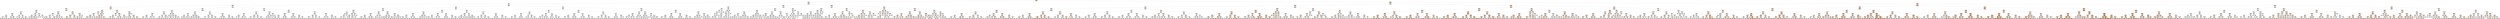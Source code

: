 digraph Tree {
node [shape=box, style="filled", color="black"] ;
0 [label="hour <= 6.5\nmse = 33094.418\nsamples = 9797\nvalue = 192.83", fillcolor="#f9e1d1"] ;
1 [label="hour <= 5.5\nmse = 1561.491\nsamples = 2787\nvalue = 32.482", fillcolor="#fefaf7"] ;
0 -> 1 [labeldistance=2.5, labelangle=45, headlabel="True"] ;
2 [label="hour <= 1.5\nmse = 966.927\nsamples = 2378\nvalue = 25.301", fillcolor="#fefbf9"] ;
1 -> 2 ;
3 [label="workingday <= 0.5\nmse = 1684.068\nsamples = 810\nvalue = 45.143", fillcolor="#fef8f4"] ;
2 -> 3 ;
4 [label="temp <= 20.09\nmse = 1857.586\nsamples = 265\nvalue = 82.898", fillcolor="#fcf2eb"] ;
3 -> 4 ;
5 [label="season <= 2.5\nmse = 1313.551\nsamples = 155\nvalue = 63.297", fillcolor="#fdf5f0"] ;
4 -> 5 ;
6 [label="temp <= 12.71\nmse = 668.847\nsamples = 86\nvalue = 46.116", fillcolor="#fef8f4"] ;
5 -> 6 ;
7 [label="year <= 2011.5\nmse = 285.584\nsamples = 47\nvalue = 35.106", fillcolor="#fefaf7"] ;
6 -> 7 ;
8 [label="humidity <= 55.5\nmse = 80.262\nsamples = 30\nvalue = 27.267", fillcolor="#fefbf9"] ;
7 -> 8 ;
9 [label="hour <= 0.5\nmse = 31.265\nsamples = 7\nvalue = 19.857", fillcolor="#fefcfa"] ;
8 -> 9 ;
10 [label="temp <= 7.79\nmse = 16.688\nsamples = 4\nvalue = 23.75", fillcolor="#fefbf9"] ;
9 -> 10 ;
11 [label="mse = 2.0\nsamples = 3\nvalue = 26.0", fillcolor="#fefbf9"] ;
10 -> 11 ;
12 [label="mse = 0.0\nsamples = 1\nvalue = 17.0", fillcolor="#fefdfb"] ;
10 -> 12 ;
13 [label="windspeed <= 21.999\nmse = 3.556\nsamples = 3\nvalue = 14.667", fillcolor="#fffdfc"] ;
9 -> 13 ;
14 [label="mse = 0.0\nsamples = 2\nvalue = 16.0", fillcolor="#fffdfb"] ;
13 -> 14 ;
15 [label="mse = 0.0\nsamples = 1\nvalue = 12.0", fillcolor="#fffdfc"] ;
13 -> 15 ;
16 [label="humidity <= 80.5\nmse = 73.38\nsamples = 23\nvalue = 29.522", fillcolor="#fefbf8"] ;
8 -> 16 ;
17 [label="hour <= 0.5\nmse = 67.412\nsamples = 17\nvalue = 32.0", fillcolor="#fefaf7"] ;
16 -> 17 ;
18 [label="mse = 12.484\nsamples = 8\nvalue = 36.375", fillcolor="#fefaf6"] ;
17 -> 18 ;
19 [label="mse = 84.099\nsamples = 9\nvalue = 28.111", fillcolor="#fefbf8"] ;
17 -> 19 ;
20 [label="windspeed <= 12.0\nmse = 23.583\nsamples = 6\nvalue = 22.5", fillcolor="#fefcfa"] ;
16 -> 20 ;
21 [label="mse = 10.96\nsamples = 5\nvalue = 20.8", fillcolor="#fefcfa"] ;
20 -> 21 ;
22 [label="mse = 0.0\nsamples = 1\nvalue = 31.0", fillcolor="#fefaf8"] ;
20 -> 22 ;
23 [label="temp <= 6.15\nmse = 348.055\nsamples = 17\nvalue = 48.941", fillcolor="#fdf8f3"] ;
7 -> 23 ;
24 [label="windspeed <= 8.0\nmse = 4.25\nsamples = 4\nvalue = 22.5", fillcolor="#fefcfa"] ;
23 -> 24 ;
25 [label="mse = 0.0\nsamples = 1\nvalue = 20.0", fillcolor="#fefcfa"] ;
24 -> 25 ;
26 [label="humidity <= 57.0\nmse = 2.889\nsamples = 3\nvalue = 23.333", fillcolor="#fefcfa"] ;
24 -> 26 ;
27 [label="mse = 0.0\nsamples = 1\nvalue = 25.0", fillcolor="#fefbf9"] ;
26 -> 27 ;
28 [label="mse = 2.25\nsamples = 2\nvalue = 22.5", fillcolor="#fefcfa"] ;
26 -> 28 ;
29 [label="hour <= 0.5\nmse = 172.533\nsamples = 13\nvalue = 57.077", fillcolor="#fdf6f1"] ;
23 -> 29 ;
30 [label="day <= 10.5\nmse = 176.122\nsamples = 7\nvalue = 64.143", fillcolor="#fdf5f0"] ;
29 -> 30 ;
31 [label="mse = 106.889\nsamples = 3\nvalue = 74.667", fillcolor="#fdf4ed"] ;
30 -> 31 ;
32 [label="mse = 82.688\nsamples = 4\nvalue = 56.25", fillcolor="#fdf6f2"] ;
30 -> 32 ;
33 [label="day <= 13.0\nmse = 42.139\nsamples = 6\nvalue = 48.833", fillcolor="#fdf8f3"] ;
29 -> 33 ;
34 [label="mse = 39.36\nsamples = 5\nvalue = 50.2", fillcolor="#fdf7f3"] ;
33 -> 34 ;
35 [label="mse = 0.0\nsamples = 1\nvalue = 42.0", fillcolor="#fef9f5"] ;
33 -> 35 ;
36 [label="holiday <= 0.5\nmse = 808.596\nsamples = 39\nvalue = 59.385", fillcolor="#fdf6f1"] ;
6 -> 36 ;
37 [label="year <= 2011.5\nmse = 721.678\nsamples = 35\nvalue = 63.514", fillcolor="#fdf5f0"] ;
36 -> 37 ;
38 [label="day <= 1.5\nmse = 531.609\nsamples = 13\nvalue = 42.923", fillcolor="#fef9f5"] ;
37 -> 38 ;
39 [label="mse = 0.0\nsamples = 1\nvalue = 96.0", fillcolor="#fcf0e8"] ;
38 -> 39 ;
40 [label="windspeed <= 12.0\nmse = 321.583\nsamples = 12\nvalue = 38.5", fillcolor="#fef9f6"] ;
38 -> 40 ;
41 [label="mse = 416.222\nsamples = 3\nvalue = 58.667", fillcolor="#fdf6f1"] ;
40 -> 41 ;
42 [label="mse = 109.284\nsamples = 9\nvalue = 31.778", fillcolor="#fefaf8"] ;
40 -> 42 ;
43 [label="weather <= 2.5\nmse = 435.399\nsamples = 22\nvalue = 75.682", fillcolor="#fdf4ed"] ;
37 -> 43 ;
44 [label="temp <= 18.45\nmse = 312.372\nsamples = 21\nvalue = 78.238", fillcolor="#fdf3ec"] ;
43 -> 44 ;
45 [label="mse = 226.936\nsamples = 19\nvalue = 74.895", fillcolor="#fdf4ed"] ;
44 -> 45 ;
46 [label="mse = 9.0\nsamples = 2\nvalue = 110.0", fillcolor="#fceee5"] ;
44 -> 46 ;
47 [label="mse = 0.0\nsamples = 1\nvalue = 22.0", fillcolor="#fefcfa"] ;
43 -> 47 ;
48 [label="hour <= 0.5\nmse = 114.188\nsamples = 4\nvalue = 23.25", fillcolor="#fefcfa"] ;
36 -> 48 ;
49 [label="day <= 8.5\nmse = 36.0\nsamples = 2\nvalue = 33.0", fillcolor="#fefaf7"] ;
48 -> 49 ;
50 [label="mse = 0.0\nsamples = 1\nvalue = 39.0", fillcolor="#fef9f6"] ;
49 -> 50 ;
51 [label="mse = 0.0\nsamples = 1\nvalue = 27.0", fillcolor="#fefbf9"] ;
49 -> 51 ;
52 [label="windspeed <= 14.0\nmse = 2.25\nsamples = 2\nvalue = 13.5", fillcolor="#fffdfc"] ;
48 -> 52 ;
53 [label="mse = 0.0\nsamples = 1\nvalue = 15.0", fillcolor="#fffdfc"] ;
52 -> 53 ;
54 [label="mse = 0.0\nsamples = 1\nvalue = 12.0", fillcolor="#fffdfc"] ;
52 -> 54 ;
55 [label="year <= 2011.5\nmse = 1290.67\nsamples = 69\nvalue = 84.71", fillcolor="#fcf2eb"] ;
5 -> 55 ;
56 [label="windspeed <= 16.0\nmse = 549.208\nsamples = 38\nvalue = 68.947", fillcolor="#fdf5ef"] ;
55 -> 56 ;
57 [label="holiday <= 0.5\nmse = 452.456\nsamples = 26\nvalue = 77.077", fillcolor="#fdf3ed"] ;
56 -> 57 ;
58 [label="humidity <= 79.0\nmse = 393.36\nsamples = 25\nvalue = 78.8", fillcolor="#fdf3ec"] ;
57 -> 58 ;
59 [label="temp <= 18.45\nmse = 265.093\nsamples = 21\nvalue = 75.381", fillcolor="#fdf4ed"] ;
58 -> 59 ;
60 [label="mse = 95.84\nsamples = 15\nvalue = 67.6", fillcolor="#fdf5ef"] ;
59 -> 60 ;
61 [label="mse = 158.472\nsamples = 6\nvalue = 94.833", fillcolor="#fcf1e8"] ;
59 -> 61 ;
62 [label="hour <= 0.5\nmse = 683.188\nsamples = 4\nvalue = 96.75", fillcolor="#fcf0e8"] ;
58 -> 62 ;
63 [label="mse = 0.0\nsamples = 1\nvalue = 129.0", fillcolor="#fbebe0"] ;
62 -> 63 ;
64 [label="mse = 448.667\nsamples = 3\nvalue = 86.0", fillcolor="#fcf2ea"] ;
62 -> 64 ;
65 [label="mse = 0.0\nsamples = 1\nvalue = 34.0", fillcolor="#fefaf7"] ;
57 -> 65 ;
66 [label="humidity <= 56.5\nmse = 305.389\nsamples = 12\nvalue = 51.333", fillcolor="#fdf7f3"] ;
56 -> 66 ;
67 [label="day <= 16.0\nmse = 174.75\nsamples = 8\nvalue = 58.5", fillcolor="#fdf6f1"] ;
66 -> 67 ;
68 [label="windspeed <= 18.499\nmse = 68.24\nsamples = 5\nvalue = 65.6", fillcolor="#fdf5ef"] ;
67 -> 68 ;
69 [label="mse = 14.889\nsamples = 3\nvalue = 71.333", fillcolor="#fdf4ee"] ;
68 -> 69 ;
70 [label="mse = 25.0\nsamples = 2\nvalue = 57.0", fillcolor="#fdf6f1"] ;
68 -> 70 ;
71 [label="humidity <= 50.5\nmse = 128.222\nsamples = 3\nvalue = 46.667", fillcolor="#fef8f4"] ;
67 -> 71 ;
72 [label="mse = 0.0\nsamples = 1\nvalue = 62.0", fillcolor="#fdf6f0"] ;
71 -> 72 ;
73 [label="mse = 16.0\nsamples = 2\nvalue = 39.0", fillcolor="#fef9f6"] ;
71 -> 73 ;
74 [label="day <= 1.5\nmse = 258.5\nsamples = 4\nvalue = 37.0", fillcolor="#fef9f6"] ;
66 -> 74 ;
75 [label="mse = 0.0\nsamples = 1\nvalue = 58.0", fillcolor="#fdf6f1"] ;
74 -> 75 ;
76 [label="hour <= 0.5\nmse = 148.667\nsamples = 3\nvalue = 30.0", fillcolor="#fefbf8"] ;
74 -> 76 ;
77 [label="mse = 0.0\nsamples = 1\nvalue = 47.0", fillcolor="#fef8f4"] ;
76 -> 77 ;
78 [label="mse = 6.25\nsamples = 2\nvalue = 21.5", fillcolor="#fefcfa"] ;
76 -> 78 ;
79 [label="holiday <= 0.5\nmse = 1521.644\nsamples = 31\nvalue = 104.032", fillcolor="#fcefe6"] ;
55 -> 79 ;
80 [label="hour <= 0.5\nmse = 1076.192\nsamples = 27\nvalue = 113.259", fillcolor="#fbeee4"] ;
79 -> 80 ;
81 [label="humidity <= 59.0\nmse = 1374.899\nsamples = 13\nvalue = 123.846", fillcolor="#fbece1"] ;
80 -> 81 ;
82 [label="humidity <= 55.0\nmse = 4481.556\nsamples = 3\nvalue = 154.333", fillcolor="#fae7da"] ;
81 -> 82 ;
83 [label="mse = 1.0\nsamples = 2\nvalue = 107.0", fillcolor="#fcefe5"] ;
82 -> 83 ;
84 [label="mse = 0.0\nsamples = 1\nvalue = 249.0", fillcolor="#f7d9c3"] ;
82 -> 84 ;
85 [label="day <= 17.0\nmse = 80.41\nsamples = 10\nvalue = 114.7", fillcolor="#fbede3"] ;
81 -> 85 ;
86 [label="mse = 64.099\nsamples = 9\nvalue = 113.111", fillcolor="#fbeee4"] ;
85 -> 86 ;
87 [label="mse = 0.0\nsamples = 1\nvalue = 129.0", fillcolor="#fbebe0"] ;
85 -> 87 ;
88 [label="day <= 3.5\nmse = 598.102\nsamples = 14\nvalue = 103.429", fillcolor="#fcefe6"] ;
80 -> 88 ;
89 [label="windspeed <= 3.002\nmse = 116.667\nsamples = 3\nvalue = 84.0", fillcolor="#fcf2eb"] ;
88 -> 89 ;
90 [label="mse = 0.0\nsamples = 1\nvalue = 69.0", fillcolor="#fdf5ef"] ;
89 -> 90 ;
91 [label="mse = 6.25\nsamples = 2\nvalue = 91.5", fillcolor="#fcf1e9"] ;
89 -> 91 ;
92 [label="day <= 5.5\nmse = 598.38\nsamples = 11\nvalue = 108.727", fillcolor="#fceee5"] ;
88 -> 92 ;
93 [label="mse = 0.0\nsamples = 1\nvalue = 165.0", fillcolor="#fae6d7"] ;
92 -> 93 ;
94 [label="mse = 309.89\nsamples = 10\nvalue = 103.1", fillcolor="#fcefe6"] ;
92 -> 94 ;
95 [label="windspeed <= 15.001\nmse = 74.688\nsamples = 4\nvalue = 41.75", fillcolor="#fef9f5"] ;
79 -> 95 ;
96 [label="windspeed <= 9.001\nmse = 61.556\nsamples = 3\nvalue = 38.667", fillcolor="#fef9f6"] ;
95 -> 96 ;
97 [label="mse = 0.0\nsamples = 1\nvalue = 49.0", fillcolor="#fdf8f3"] ;
96 -> 97 ;
98 [label="day <= 10.0\nmse = 12.25\nsamples = 2\nvalue = 33.5", fillcolor="#fefaf7"] ;
96 -> 98 ;
99 [label="mse = 0.0\nsamples = 1\nvalue = 37.0", fillcolor="#fef9f6"] ;
98 -> 99 ;
100 [label="mse = 0.0\nsamples = 1\nvalue = 30.0", fillcolor="#fefbf8"] ;
98 -> 100 ;
101 [label="mse = 0.0\nsamples = 1\nvalue = 51.0", fillcolor="#fdf7f3"] ;
95 -> 101 ;
102 [label="hour <= 0.5\nmse = 1319.922\nsamples = 110\nvalue = 110.518", fillcolor="#fceee5"] ;
4 -> 102 ;
103 [label="year <= 2011.5\nmse = 1422.995\nsamples = 56\nvalue = 126.429", fillcolor="#fbece1"] ;
102 -> 103 ;
104 [label="humidity <= 97.0\nmse = 632.556\nsamples = 26\nvalue = 104.538", fillcolor="#fcefe6"] ;
103 -> 104 ;
105 [label="holiday <= 0.5\nmse = 479.174\nsamples = 25\nvalue = 107.16", fillcolor="#fcefe5"] ;
104 -> 105 ;
106 [label="weather <= 1.5\nmse = 380.998\nsamples = 23\nvalue = 109.957", fillcolor="#fceee5"] ;
105 -> 106 ;
107 [label="windspeed <= 10.0\nmse = 316.72\nsamples = 17\nvalue = 115.471", fillcolor="#fbede3"] ;
106 -> 107 ;
108 [label="mse = 141.778\nsamples = 9\nvalue = 104.333", fillcolor="#fcefe6"] ;
107 -> 108 ;
109 [label="mse = 217.0\nsamples = 8\nvalue = 128.0", fillcolor="#fbebe0"] ;
107 -> 109 ;
110 [label="windspeed <= 12.998\nmse = 232.889\nsamples = 6\nvalue = 94.333", fillcolor="#fcf1e8"] ;
106 -> 110 ;
111 [label="mse = 147.25\nsamples = 4\nvalue = 102.5", fillcolor="#fcefe6"] ;
110 -> 111 ;
112 [label="mse = 4.0\nsamples = 2\nvalue = 78.0", fillcolor="#fdf3ec"] ;
110 -> 112 ;
113 [label="day <= 7.5\nmse = 484.0\nsamples = 2\nvalue = 75.0", fillcolor="#fdf4ed"] ;
105 -> 113 ;
114 [label="mse = 0.0\nsamples = 1\nvalue = 97.0", fillcolor="#fcf0e8"] ;
113 -> 114 ;
115 [label="mse = 0.0\nsamples = 1\nvalue = 53.0", fillcolor="#fdf7f2"] ;
113 -> 115 ;
116 [label="mse = 0.0\nsamples = 1\nvalue = 39.0", fillcolor="#fef9f6"] ;
104 -> 116 ;
117 [label="windspeed <= 20.502\nmse = 1332.84\nsamples = 30\nvalue = 145.4", fillcolor="#fae9dc"] ;
103 -> 117 ;
118 [label="weather <= 1.5\nmse = 990.0\nsamples = 29\nvalue = 149.0", fillcolor="#fae8db"] ;
117 -> 118 ;
119 [label="temp <= 24.19\nmse = 587.039\nsamples = 21\nvalue = 159.905", fillcolor="#fae7d9"] ;
118 -> 119 ;
120 [label="day <= 9.0\nmse = 722.694\nsamples = 7\nvalue = 147.143", fillcolor="#fae8dc"] ;
119 -> 120 ;
121 [label="mse = 121.0\nsamples = 2\nvalue = 180.0", fillcolor="#f9e3d4"] ;
120 -> 121 ;
122 [label="mse = 358.8\nsamples = 5\nvalue = 134.0", fillcolor="#fbebdf"] ;
120 -> 122 ;
123 [label="temp <= 26.65\nmse = 397.061\nsamples = 14\nvalue = 166.286", fillcolor="#fae6d7"] ;
119 -> 123 ;
124 [label="mse = 636.222\nsamples = 3\nvalue = 188.667", fillcolor="#f9e2d2"] ;
123 -> 124 ;
125 [label="mse = 157.967\nsamples = 11\nvalue = 160.182", fillcolor="#fae6d8"] ;
123 -> 125 ;
126 [label="humidity <= 60.5\nmse = 916.234\nsamples = 8\nvalue = 120.375", fillcolor="#fbede2"] ;
118 -> 126 ;
127 [label="mse = 0.0\nsamples = 1\nvalue = 191.0", fillcolor="#f9e2d1"] ;
126 -> 127 ;
128 [label="day <= 4.5\nmse = 232.776\nsamples = 7\nvalue = 110.286", fillcolor="#fceee5"] ;
126 -> 128 ;
129 [label="mse = 57.556\nsamples = 3\nvalue = 96.333", fillcolor="#fcf0e8"] ;
128 -> 129 ;
130 [label="mse = 108.688\nsamples = 4\nvalue = 120.75", fillcolor="#fbede2"] ;
128 -> 130 ;
131 [label="mse = 0.0\nsamples = 1\nvalue = 41.0", fillcolor="#fef9f5"] ;
117 -> 131 ;
132 [label="year <= 2011.5\nmse = 678.277\nsamples = 54\nvalue = 94.019", fillcolor="#fcf1e8"] ;
102 -> 132 ;
133 [label="weather <= 1.5\nmse = 306.56\nsamples = 23\nvalue = 79.304", fillcolor="#fdf3ec"] ;
132 -> 133 ;
134 [label="holiday <= 0.5\nmse = 259.603\nsamples = 11\nvalue = 89.818", fillcolor="#fcf1ea"] ;
133 -> 134 ;
135 [label="day <= 8.0\nmse = 191.89\nsamples = 10\nvalue = 86.9", fillcolor="#fcf2ea"] ;
134 -> 135 ;
136 [label="temp <= 24.6\nmse = 96.25\nsamples = 4\nvalue = 78.5", fillcolor="#fdf3ec"] ;
135 -> 136 ;
137 [label="mse = 0.0\nsamples = 1\nvalue = 94.0", fillcolor="#fcf1e8"] ;
136 -> 137 ;
138 [label="mse = 21.556\nsamples = 3\nvalue = 73.333", fillcolor="#fdf4ed"] ;
136 -> 138 ;
139 [label="windspeed <= 8.0\nmse = 177.25\nsamples = 6\nvalue = 92.5", fillcolor="#fcf1e9"] ;
135 -> 139 ;
140 [label="mse = 82.0\nsamples = 4\nvalue = 85.0", fillcolor="#fcf2eb"] ;
139 -> 140 ;
141 [label="mse = 30.25\nsamples = 2\nvalue = 107.5", fillcolor="#fcefe5"] ;
139 -> 141 ;
142 [label="mse = 0.0\nsamples = 1\nvalue = 119.0", fillcolor="#fbede2"] ;
134 -> 142 ;
143 [label="humidity <= 88.5\nmse = 155.389\nsamples = 12\nvalue = 69.667", fillcolor="#fdf4ee"] ;
133 -> 143 ;
144 [label="humidity <= 56.0\nmse = 102.0\nsamples = 9\nvalue = 73.667", fillcolor="#fdf4ed"] ;
143 -> 144 ;
145 [label="temp <= 22.55\nmse = 42.25\nsamples = 2\nvalue = 57.5", fillcolor="#fdf6f1"] ;
144 -> 145 ;
146 [label="mse = 0.0\nsamples = 1\nvalue = 64.0", fillcolor="#fdf5f0"] ;
145 -> 146 ;
147 [label="mse = 0.0\nsamples = 1\nvalue = 51.0", fillcolor="#fdf7f3"] ;
145 -> 147 ;
148 [label="temp <= 25.83\nmse = 23.061\nsamples = 7\nvalue = 78.286", fillcolor="#fdf3ec"] ;
144 -> 148 ;
149 [label="mse = 9.0\nsamples = 2\nvalue = 85.0", fillcolor="#fcf2eb"] ;
148 -> 149 ;
150 [label="mse = 3.44\nsamples = 5\nvalue = 75.6", fillcolor="#fdf4ed"] ;
148 -> 150 ;
151 [label="weather <= 2.5\nmse = 123.556\nsamples = 3\nvalue = 57.667", fillcolor="#fdf6f1"] ;
143 -> 151 ;
152 [label="season <= 2.5\nmse = 9.0\nsamples = 2\nvalue = 50.0", fillcolor="#fdf7f3"] ;
151 -> 152 ;
153 [label="mse = 0.0\nsamples = 1\nvalue = 47.0", fillcolor="#fef8f4"] ;
152 -> 153 ;
154 [label="mse = 0.0\nsamples = 1\nvalue = 53.0", fillcolor="#fdf7f2"] ;
152 -> 154 ;
155 [label="mse = 0.0\nsamples = 1\nvalue = 73.0", fillcolor="#fdf4ee"] ;
151 -> 155 ;
156 [label="windspeed <= 21.5\nmse = 674.254\nsamples = 31\nvalue = 104.935", fillcolor="#fcefe6"] ;
132 -> 156 ;
157 [label="day <= 3.5\nmse = 492.85\nsamples = 30\nvalue = 107.5", fillcolor="#fcefe5"] ;
156 -> 157 ;
158 [label="temp <= 22.55\nmse = 415.472\nsamples = 6\nvalue = 82.833", fillcolor="#fcf2eb"] ;
157 -> 158 ;
159 [label="mse = 0.0\nsamples = 1\nvalue = 121.0", fillcolor="#fbede2"] ;
158 -> 159 ;
160 [label="holiday <= 0.5\nmse = 148.96\nsamples = 5\nvalue = 75.2", fillcolor="#fdf4ed"] ;
158 -> 160 ;
161 [label="mse = 58.688\nsamples = 4\nvalue = 80.25", fillcolor="#fcf3ec"] ;
160 -> 161 ;
162 [label="mse = 0.0\nsamples = 1\nvalue = 55.0", fillcolor="#fdf7f2"] ;
160 -> 162 ;
163 [label="season <= 2.5\nmse = 322.056\nsamples = 24\nvalue = 113.667", fillcolor="#fbeee4"] ;
157 -> 163 ;
164 [label="temp <= 25.42\nmse = 118.321\nsamples = 9\nvalue = 102.889", fillcolor="#fcefe6"] ;
163 -> 164 ;
165 [label="mse = 47.265\nsamples = 7\nvalue = 98.143", fillcolor="#fcf0e7"] ;
164 -> 165 ;
166 [label="mse = 12.25\nsamples = 2\nvalue = 119.5", fillcolor="#fbede2"] ;
164 -> 166 ;
167 [label="weather <= 2.5\nmse = 332.782\nsamples = 15\nvalue = 120.133", fillcolor="#fbede2"] ;
163 -> 167 ;
168 [label="mse = 295.98\nsamples = 14\nvalue = 122.143", fillcolor="#fbece2"] ;
167 -> 168 ;
169 [label="mse = 0.0\nsamples = 1\nvalue = 92.0", fillcolor="#fcf1e9"] ;
167 -> 169 ;
170 [label="mse = 0.0\nsamples = 1\nvalue = 28.0", fillcolor="#fefbf8"] ;
156 -> 170 ;
171 [label="hour <= 0.5\nmse = 569.585\nsamples = 545\nvalue = 26.785", fillcolor="#fefbf9"] ;
3 -> 171 ;
172 [label="season <= 1.5\nmse = 745.182\nsamples = 275\nvalue = 37.233", fillcolor="#fef9f6"] ;
171 -> 172 ;
173 [label="temp <= 15.99\nmse = 181.29\nsamples = 70\nvalue = 18.714", fillcolor="#fefcfb"] ;
172 -> 173 ;
174 [label="year <= 2011.5\nmse = 89.616\nsamples = 58\nvalue = 14.931", fillcolor="#fffdfc"] ;
173 -> 174 ;
175 [label="humidity <= 89.5\nmse = 25.363\nsamples = 33\nvalue = 10.303", fillcolor="#fffefd"] ;
174 -> 175 ;
176 [label="day <= 14.5\nmse = 22.218\nsamples = 28\nvalue = 11.321", fillcolor="#fffdfd"] ;
175 -> 176 ;
177 [label="temp <= 4.51\nmse = 15.771\nsamples = 24\nvalue = 10.25", fillcolor="#fffefd"] ;
176 -> 177 ;
178 [label="mse = 2.25\nsamples = 2\nvalue = 15.5", fillcolor="#fffdfb"] ;
177 -> 178 ;
179 [label="mse = 14.267\nsamples = 22\nvalue = 9.773", fillcolor="#fffefd"] ;
177 -> 179 ;
180 [label="windspeed <= 11.501\nmse = 12.688\nsamples = 4\nvalue = 17.75", fillcolor="#fefcfb"] ;
176 -> 180 ;
181 [label="mse = 0.25\nsamples = 2\nvalue = 14.5", fillcolor="#fffdfc"] ;
180 -> 181 ;
182 [label="mse = 4.0\nsamples = 2\nvalue = 21.0", fillcolor="#fefcfa"] ;
180 -> 182 ;
183 [label="temp <= 10.66\nmse = 4.64\nsamples = 5\nvalue = 4.6", fillcolor="#fffefe"] ;
175 -> 183 ;
184 [label="humidity <= 96.5\nmse = 0.667\nsamples = 3\nvalue = 3.0", fillcolor="#ffffff"] ;
183 -> 184 ;
185 [label="mse = 0.25\nsamples = 2\nvalue = 2.5", fillcolor="#ffffff"] ;
184 -> 185 ;
186 [label="mse = 0.0\nsamples = 1\nvalue = 4.0", fillcolor="#fffffe"] ;
184 -> 186 ;
187 [label="windspeed <= 11.501\nmse = 1.0\nsamples = 2\nvalue = 7.0", fillcolor="#fffefe"] ;
183 -> 187 ;
188 [label="mse = 0.0\nsamples = 1\nvalue = 6.0", fillcolor="#fffefe"] ;
187 -> 188 ;
189 [label="mse = 0.0\nsamples = 1\nvalue = 8.0", fillcolor="#fffefd"] ;
187 -> 189 ;
190 [label="windspeed <= 12.0\nmse = 108.838\nsamples = 25\nvalue = 21.04", fillcolor="#fefcfa"] ;
174 -> 190 ;
191 [label="temp <= 11.07\nmse = 98.81\nsamples = 11\nvalue = 26.909", fillcolor="#fefbf9"] ;
190 -> 191 ;
192 [label="weather <= 1.5\nmse = 31.222\nsamples = 6\nvalue = 21.333", fillcolor="#fefcfa"] ;
191 -> 192 ;
193 [label="mse = 8.222\nsamples = 3\nvalue = 24.667", fillcolor="#fefbf9"] ;
192 -> 193 ;
194 [label="mse = 32.0\nsamples = 3\nvalue = 18.0", fillcolor="#fefcfb"] ;
192 -> 194 ;
195 [label="day <= 12.5\nmse = 97.84\nsamples = 5\nvalue = 33.6", fillcolor="#fefaf7"] ;
191 -> 195 ;
196 [label="mse = 2.25\nsamples = 2\nvalue = 44.5", fillcolor="#fef8f4"] ;
195 -> 196 ;
197 [label="mse = 29.556\nsamples = 3\nvalue = 26.333", fillcolor="#fefbf9"] ;
195 -> 197 ;
198 [label="windspeed <= 24.003\nmse = 68.388\nsamples = 14\nvalue = 16.429", fillcolor="#fffdfb"] ;
190 -> 198 ;
199 [label="humidity <= 81.5\nmse = 35.101\nsamples = 13\nvalue = 14.769", fillcolor="#fffdfc"] ;
198 -> 199 ;
200 [label="mse = 25.521\nsamples = 12\nvalue = 15.75", fillcolor="#fffdfb"] ;
199 -> 200 ;
201 [label="mse = 0.0\nsamples = 1\nvalue = 3.0", fillcolor="#ffffff"] ;
199 -> 201 ;
202 [label="mse = 0.0\nsamples = 1\nvalue = 38.0", fillcolor="#fef9f6"] ;
198 -> 202 ;
203 [label="humidity <= 50.5\nmse = 220.833\nsamples = 12\nvalue = 37.0", fillcolor="#fef9f6"] ;
173 -> 203 ;
204 [label="weather <= 1.5\nmse = 9.0\nsamples = 2\nvalue = 57.0", fillcolor="#fdf6f1"] ;
203 -> 204 ;
205 [label="mse = 0.0\nsamples = 1\nvalue = 60.0", fillcolor="#fdf6f1"] ;
204 -> 205 ;
206 [label="mse = 0.0\nsamples = 1\nvalue = 54.0", fillcolor="#fdf7f2"] ;
204 -> 206 ;
207 [label="weather <= 1.5\nmse = 167.2\nsamples = 10\nvalue = 33.0", fillcolor="#fefaf7"] ;
203 -> 207 ;
208 [label="humidity <= 74.5\nmse = 97.667\nsamples = 6\nvalue = 39.0", fillcolor="#fef9f6"] ;
207 -> 208 ;
209 [label="windspeed <= 20.502\nmse = 39.44\nsamples = 5\nvalue = 35.4", fillcolor="#fefaf7"] ;
208 -> 209 ;
210 [label="mse = 14.188\nsamples = 4\nvalue = 32.75", fillcolor="#fefaf7"] ;
209 -> 210 ;
211 [label="mse = 0.0\nsamples = 1\nvalue = 46.0", fillcolor="#fef8f4"] ;
209 -> 211 ;
212 [label="mse = 0.0\nsamples = 1\nvalue = 57.0", fillcolor="#fdf6f1"] ;
208 -> 212 ;
213 [label="humidity <= 74.0\nmse = 136.5\nsamples = 4\nvalue = 24.0", fillcolor="#fefbf9"] ;
207 -> 213 ;
214 [label="humidity <= 61.5\nmse = 64.0\nsamples = 2\nvalue = 34.0", fillcolor="#fefaf7"] ;
213 -> 214 ;
215 [label="mse = 0.0\nsamples = 1\nvalue = 26.0", fillcolor="#fefbf9"] ;
214 -> 215 ;
216 [label="mse = 0.0\nsamples = 1\nvalue = 42.0", fillcolor="#fef9f5"] ;
214 -> 216 ;
217 [label="temp <= 18.04\nmse = 9.0\nsamples = 2\nvalue = 14.0", fillcolor="#fffdfc"] ;
213 -> 217 ;
218 [label="mse = 0.0\nsamples = 1\nvalue = 11.0", fillcolor="#fffdfd"] ;
217 -> 218 ;
219 [label="mse = 0.0\nsamples = 1\nvalue = 17.0", fillcolor="#fefdfb"] ;
217 -> 219 ;
220 [label="humidity <= 74.5\nmse = 780.647\nsamples = 205\nvalue = 43.556", fillcolor="#fef8f5"] ;
172 -> 220 ;
221 [label="temp <= 11.89\nmse = 1018.865\nsamples = 115\nvalue = 50.713", fillcolor="#fdf7f3"] ;
220 -> 221 ;
222 [label="temp <= 11.07\nmse = 125.058\nsamples = 11\nvalue = 31.182", fillcolor="#fefaf8"] ;
221 -> 222 ;
223 [label="temp <= 8.61\nmse = 112.5\nsamples = 8\nvalue = 34.5", fillcolor="#fefaf7"] ;
222 -> 223 ;
224 [label="mse = 0.0\nsamples = 1\nvalue = 20.0", fillcolor="#fefcfa"] ;
223 -> 224 ;
225 [label="humidity <= 62.0\nmse = 94.245\nsamples = 7\nvalue = 36.571", fillcolor="#fefaf6"] ;
223 -> 225 ;
226 [label="mse = 104.667\nsamples = 3\nvalue = 31.0", fillcolor="#fefaf8"] ;
225 -> 226 ;
227 [label="mse = 45.688\nsamples = 4\nvalue = 40.75", fillcolor="#fef9f5"] ;
225 -> 227 ;
228 [label="day <= 10.5\nmse = 50.889\nsamples = 3\nvalue = 22.333", fillcolor="#fefcfa"] ;
222 -> 228 ;
229 [label="year <= 2011.5\nmse = 6.25\nsamples = 2\nvalue = 17.5", fillcolor="#fefcfb"] ;
228 -> 229 ;
230 [label="mse = 0.0\nsamples = 1\nvalue = 20.0", fillcolor="#fefcfa"] ;
229 -> 230 ;
231 [label="mse = 0.0\nsamples = 1\nvalue = 15.0", fillcolor="#fffdfc"] ;
229 -> 231 ;
232 [label="mse = 0.0\nsamples = 1\nvalue = 32.0", fillcolor="#fefaf7"] ;
228 -> 232 ;
233 [label="temp <= 12.71\nmse = 1068.788\nsamples = 104\nvalue = 52.779", fillcolor="#fdf7f2"] ;
221 -> 233 ;
234 [label="windspeed <= 16.0\nmse = 11791.188\nsamples = 4\nvalue = 95.25", fillcolor="#fcf0e8"] ;
233 -> 234 ;
235 [label="weather <= 1.5\nmse = 54.889\nsamples = 3\nvalue = 32.667", fillcolor="#fefaf7"] ;
234 -> 235 ;
236 [label="mse = 12.25\nsamples = 2\nvalue = 37.5", fillcolor="#fef9f6"] ;
235 -> 236 ;
237 [label="mse = 0.0\nsamples = 1\nvalue = 23.0", fillcolor="#fefcfa"] ;
235 -> 237 ;
238 [label="mse = 0.0\nsamples = 1\nvalue = 283.0", fillcolor="#f6d4bb"] ;
234 -> 238 ;
239 [label="windspeed <= 14.0\nmse = 564.854\nsamples = 100\nvalue = 51.08", fillcolor="#fdf7f3"] ;
233 -> 239 ;
240 [label="year <= 2011.5\nmse = 625.234\nsamples = 67\nvalue = 55.463", fillcolor="#fdf7f2"] ;
239 -> 240 ;
241 [label="mse = 851.147\nsamples = 27\nvalue = 46.963", fillcolor="#fef8f4"] ;
240 -> 241 ;
242 [label="mse = 391.06\nsamples = 40\nvalue = 61.2", fillcolor="#fdf6f0"] ;
240 -> 242 ;
243 [label="humidity <= 70.5\nmse = 324.088\nsamples = 33\nvalue = 42.182", fillcolor="#fef9f5"] ;
239 -> 243 ;
244 [label="mse = 294.197\nsamples = 26\nvalue = 38.731", fillcolor="#fef9f6"] ;
243 -> 244 ;
245 [label="mse = 226.571\nsamples = 7\nvalue = 55.0", fillcolor="#fdf7f2"] ;
243 -> 245 ;
246 [label="temp <= 17.63\nmse = 327.175\nsamples = 90\nvalue = 34.411", fillcolor="#fefaf7"] ;
220 -> 246 ;
247 [label="temp <= 15.17\nmse = 83.758\nsamples = 23\nvalue = 22.739", fillcolor="#fefcfa"] ;
246 -> 247 ;
248 [label="humidity <= 78.0\nmse = 33.0\nsamples = 14\nvalue = 19.0", fillcolor="#fefcfb"] ;
247 -> 248 ;
249 [label="day <= 11.0\nmse = 25.688\nsamples = 4\nvalue = 23.75", fillcolor="#fefbf9"] ;
248 -> 249 ;
250 [label="mse = 9.0\nsamples = 2\nvalue = 28.0", fillcolor="#fefbf8"] ;
249 -> 250 ;
251 [label="mse = 6.25\nsamples = 2\nvalue = 19.5", fillcolor="#fefcfb"] ;
249 -> 251 ;
252 [label="humidity <= 93.5\nmse = 23.29\nsamples = 10\nvalue = 17.1", fillcolor="#fefdfb"] ;
248 -> 252 ;
253 [label="mse = 11.609\nsamples = 8\nvalue = 18.125", fillcolor="#fefcfb"] ;
252 -> 253 ;
254 [label="mse = 49.0\nsamples = 2\nvalue = 13.0", fillcolor="#fffdfc"] ;
252 -> 254 ;
255 [label="windspeed <= 4.499\nmse = 107.136\nsamples = 9\nvalue = 28.556", fillcolor="#fefbf8"] ;
247 -> 255 ;
256 [label="weather <= 1.5\nmse = 100.688\nsamples = 4\nvalue = 36.25", fillcolor="#fefaf6"] ;
255 -> 256 ;
257 [label="mse = 0.0\nsamples = 1\nvalue = 49.0", fillcolor="#fdf8f3"] ;
256 -> 257 ;
258 [label="mse = 62.0\nsamples = 3\nvalue = 32.0", fillcolor="#fefaf7"] ;
256 -> 258 ;
259 [label="humidity <= 94.0\nmse = 27.04\nsamples = 5\nvalue = 22.4", fillcolor="#fefcfa"] ;
255 -> 259 ;
260 [label="mse = 16.688\nsamples = 4\nvalue = 24.25", fillcolor="#fefbf9"] ;
259 -> 260 ;
261 [label="mse = 0.0\nsamples = 1\nvalue = 15.0", fillcolor="#fffdfc"] ;
259 -> 261 ;
262 [label="year <= 2011.5\nmse = 347.915\nsamples = 67\nvalue = 38.418", fillcolor="#fef9f6"] ;
246 -> 262 ;
263 [label="temp <= 19.27\nmse = 146.155\nsamples = 37\nvalue = 31.297", fillcolor="#fefaf8"] ;
262 -> 263 ;
264 [label="humidity <= 91.0\nmse = 177.44\nsamples = 5\nvalue = 45.6", fillcolor="#fef8f4"] ;
263 -> 264 ;
265 [label="mse = 89.556\nsamples = 3\nvalue = 54.667", fillcolor="#fdf7f2"] ;
264 -> 265 ;
266 [label="mse = 1.0\nsamples = 2\nvalue = 32.0", fillcolor="#fefaf7"] ;
264 -> 266 ;
267 [label="humidity <= 85.5\nmse = 104.309\nsamples = 32\nvalue = 29.062", fillcolor="#fefbf8"] ;
263 -> 267 ;
268 [label="mse = 92.651\nsamples = 17\nvalue = 33.235", fillcolor="#fefaf7"] ;
267 -> 268 ;
269 [label="mse = 75.422\nsamples = 15\nvalue = 24.333", fillcolor="#fefbf9"] ;
267 -> 269 ;
270 [label="weather <= 1.5\nmse = 457.093\nsamples = 30\nvalue = 47.2", fillcolor="#fef8f4"] ;
262 -> 270 ;
271 [label="humidity <= 88.5\nmse = 326.173\nsamples = 9\nvalue = 63.778", fillcolor="#fdf5f0"] ;
270 -> 271 ;
272 [label="mse = 220.938\nsamples = 8\nvalue = 59.75", fillcolor="#fdf6f1"] ;
271 -> 272 ;
273 [label="mse = 0.0\nsamples = 1\nvalue = 96.0", fillcolor="#fcf0e8"] ;
271 -> 273 ;
274 [label="temp <= 19.27\nmse = 344.943\nsamples = 21\nvalue = 40.095", fillcolor="#fef9f6"] ;
270 -> 274 ;
275 [label="mse = 53.188\nsamples = 4\nvalue = 24.75", fillcolor="#fefbf9"] ;
274 -> 275 ;
276 [label="mse = 345.149\nsamples = 17\nvalue = 43.706", fillcolor="#fef8f5"] ;
274 -> 276 ;
277 [label="season <= 1.5\nmse = 166.338\nsamples = 270\nvalue = 16.144", fillcolor="#fffdfb"] ;
171 -> 277 ;
278 [label="temp <= 18.45\nmse = 35.654\nsamples = 65\nvalue = 7.769", fillcolor="#fffefd"] ;
277 -> 278 ;
279 [label="temp <= 11.07\nmse = 14.857\nsamples = 57\nvalue = 6.14", fillcolor="#fffefe"] ;
278 -> 279 ;
280 [label="day <= 4.5\nmse = 5.305\nsamples = 36\nvalue = 5.028", fillcolor="#fffefe"] ;
279 -> 280 ;
281 [label="windspeed <= 3.501\nmse = 2.413\nsamples = 11\nvalue = 3.364", fillcolor="#fffffe"] ;
280 -> 281 ;
282 [label="mse = 0.0\nsamples = 1\nvalue = 7.0", fillcolor="#fffefe"] ;
281 -> 282 ;
283 [label="humidity <= 34.0\nmse = 1.2\nsamples = 10\nvalue = 3.0", fillcolor="#ffffff"] ;
281 -> 283 ;
284 [label="mse = 0.0\nsamples = 1\nvalue = 1.0", fillcolor="#ffffff"] ;
283 -> 284 ;
285 [label="mse = 0.84\nsamples = 9\nvalue = 3.222", fillcolor="#fffffe"] ;
283 -> 285 ;
286 [label="temp <= 10.25\nmse = 4.822\nsamples = 25\nvalue = 5.76", fillcolor="#fffefe"] ;
280 -> 286 ;
287 [label="windspeed <= 18.502\nmse = 4.042\nsamples = 23\nvalue = 6.043", fillcolor="#fffefe"] ;
286 -> 287 ;
288 [label="mse = 3.448\nsamples = 22\nvalue = 6.227", fillcolor="#fffefe"] ;
287 -> 288 ;
289 [label="mse = 0.0\nsamples = 1\nvalue = 2.0", fillcolor="#ffffff"] ;
287 -> 289 ;
290 [label="day <= 11.5\nmse = 2.25\nsamples = 2\nvalue = 2.5", fillcolor="#ffffff"] ;
286 -> 290 ;
291 [label="mse = 0.0\nsamples = 1\nvalue = 4.0", fillcolor="#fffffe"] ;
290 -> 291 ;
292 [label="mse = 0.0\nsamples = 1\nvalue = 1.0", fillcolor="#ffffff"] ;
290 -> 292 ;
293 [label="weather <= 1.5\nmse = 25.474\nsamples = 21\nvalue = 8.048", fillcolor="#fffefd"] ;
279 -> 293 ;
294 [label="humidity <= 54.5\nmse = 24.225\nsamples = 13\nvalue = 9.923", fillcolor="#fffefd"] ;
293 -> 294 ;
295 [label="windspeed <= 12.0\nmse = 4.24\nsamples = 5\nvalue = 6.4", fillcolor="#fffefe"] ;
294 -> 295 ;
296 [label="mse = 0.0\nsamples = 1\nvalue = 10.0", fillcolor="#fffefd"] ;
295 -> 296 ;
297 [label="mse = 1.25\nsamples = 4\nvalue = 5.5", fillcolor="#fffefe"] ;
295 -> 297 ;
298 [label="windspeed <= 21.001\nmse = 24.109\nsamples = 8\nvalue = 12.125", fillcolor="#fffdfc"] ;
294 -> 298 ;
299 [label="mse = 11.633\nsamples = 7\nvalue = 10.714", fillcolor="#fffefd"] ;
298 -> 299 ;
300 [label="mse = 0.0\nsamples = 1\nvalue = 22.0", fillcolor="#fefcfa"] ;
298 -> 300 ;
301 [label="windspeed <= 10.0\nmse = 12.5\nsamples = 8\nvalue = 5.0", fillcolor="#fffefe"] ;
293 -> 301 ;
302 [label="humidity <= 65.5\nmse = 12.25\nsamples = 4\nvalue = 7.5", fillcolor="#fffefd"] ;
301 -> 302 ;
303 [label="mse = 0.0\nsamples = 1\nvalue = 13.0", fillcolor="#fffdfc"] ;
302 -> 303 ;
304 [label="mse = 2.889\nsamples = 3\nvalue = 5.667", fillcolor="#fffefe"] ;
302 -> 304 ;
305 [label="humidity <= 79.0\nmse = 0.25\nsamples = 4\nvalue = 2.5", fillcolor="#ffffff"] ;
301 -> 305 ;
306 [label="mse = 0.0\nsamples = 2\nvalue = 2.0", fillcolor="#ffffff"] ;
305 -> 306 ;
307 [label="mse = 0.0\nsamples = 2\nvalue = 3.0", fillcolor="#ffffff"] ;
305 -> 307 ;
308 [label="day <= 16.5\nmse = 30.234\nsamples = 8\nvalue = 19.375", fillcolor="#fefcfb"] ;
278 -> 308 ;
309 [label="day <= 13.5\nmse = 17.222\nsamples = 6\nvalue = 21.667", fillcolor="#fefcfa"] ;
308 -> 309 ;
310 [label="windspeed <= 18.502\nmse = 15.5\nsamples = 4\nvalue = 20.0", fillcolor="#fefcfa"] ;
309 -> 310 ;
311 [label="temp <= 20.09\nmse = 0.25\nsamples = 2\nvalue = 16.5", fillcolor="#fffdfb"] ;
310 -> 311 ;
312 [label="mse = 0.0\nsamples = 1\nvalue = 17.0", fillcolor="#fefdfb"] ;
311 -> 312 ;
313 [label="mse = 0.0\nsamples = 1\nvalue = 16.0", fillcolor="#fffdfb"] ;
311 -> 313 ;
314 [label="day <= 8.5\nmse = 6.25\nsamples = 2\nvalue = 23.5", fillcolor="#fefcfa"] ;
310 -> 314 ;
315 [label="mse = 0.0\nsamples = 1\nvalue = 21.0", fillcolor="#fefcfa"] ;
314 -> 315 ;
316 [label="mse = 0.0\nsamples = 1\nvalue = 26.0", fillcolor="#fefbf9"] ;
314 -> 316 ;
317 [label="day <= 14.5\nmse = 4.0\nsamples = 2\nvalue = 25.0", fillcolor="#fefbf9"] ;
309 -> 317 ;
318 [label="mse = 0.0\nsamples = 1\nvalue = 27.0", fillcolor="#fefbf9"] ;
317 -> 318 ;
319 [label="mse = 0.0\nsamples = 1\nvalue = 23.0", fillcolor="#fefcfa"] ;
317 -> 319 ;
320 [label="weather <= 1.5\nmse = 6.25\nsamples = 2\nvalue = 12.5", fillcolor="#fffdfc"] ;
308 -> 320 ;
321 [label="mse = 0.0\nsamples = 1\nvalue = 15.0", fillcolor="#fffdfc"] ;
320 -> 321 ;
322 [label="mse = 0.0\nsamples = 1\nvalue = 10.0", fillcolor="#fffefd"] ;
320 -> 322 ;
323 [label="humidity <= 79.5\nmse = 178.482\nsamples = 205\nvalue = 18.8", fillcolor="#fefcfb"] ;
277 -> 323 ;
324 [label="windspeed <= 10.0\nmse = 219.015\nsamples = 137\nvalue = 21.409", fillcolor="#fefcfa"] ;
323 -> 324 ;
325 [label="year <= 2011.5\nmse = 298.347\nsamples = 61\nvalue = 24.459", fillcolor="#fefbf9"] ;
324 -> 325 ;
326 [label="temp <= 18.04\nmse = 384.188\nsamples = 29\nvalue = 19.862", fillcolor="#fefcfa"] ;
325 -> 326 ;
327 [label="season <= 3.0\nmse = 19.222\nsamples = 6\nvalue = 10.333", fillcolor="#fffefd"] ;
326 -> 327 ;
328 [label="mse = 20.667\nsamples = 3\nvalue = 8.0", fillcolor="#fffefd"] ;
327 -> 328 ;
329 [label="mse = 6.889\nsamples = 3\nvalue = 12.667", fillcolor="#fffdfc"] ;
327 -> 329 ;
330 [label="temp <= 19.68\nmse = 449.531\nsamples = 23\nvalue = 22.348", fillcolor="#fefcfa"] ;
326 -> 330 ;
331 [label="mse = 0.0\nsamples = 1\nvalue = 114.0", fillcolor="#fbeee4"] ;
330 -> 331 ;
332 [label="mse = 70.785\nsamples = 22\nvalue = 18.182", fillcolor="#fefcfb"] ;
330 -> 332 ;
333 [label="humidity <= 56.0\nmse = 184.047\nsamples = 32\nvalue = 28.625", fillcolor="#fefbf8"] ;
325 -> 333 ;
334 [label="day <= 12.0\nmse = 42.25\nsamples = 2\nvalue = 52.5", fillcolor="#fdf7f3"] ;
333 -> 334 ;
335 [label="mse = 0.0\nsamples = 1\nvalue = 46.0", fillcolor="#fef8f4"] ;
334 -> 335 ;
336 [label="mse = 0.0\nsamples = 1\nvalue = 59.0", fillcolor="#fdf6f1"] ;
334 -> 336 ;
337 [label="temp <= 29.11\nmse = 152.966\nsamples = 30\nvalue = 27.033", fillcolor="#fefbf9"] ;
333 -> 337 ;
338 [label="mse = 151.889\nsamples = 26\nvalue = 28.731", fillcolor="#fefbf8"] ;
337 -> 338 ;
339 [label="mse = 19.5\nsamples = 4\nvalue = 16.0", fillcolor="#fffdfb"] ;
337 -> 339 ;
340 [label="humidity <= 60.5\nmse = 141.88\nsamples = 76\nvalue = 18.961", fillcolor="#fefcfb"] ;
324 -> 340 ;
341 [label="temp <= 21.73\nmse = 51.205\nsamples = 34\nvalue = 16.029", fillcolor="#fffdfb"] ;
340 -> 341 ;
342 [label="humidity <= 54.0\nmse = 29.817\nsamples = 19\nvalue = 13.158", fillcolor="#fffdfc"] ;
341 -> 342 ;
343 [label="mse = 35.91\nsamples = 12\nvalue = 15.083", fillcolor="#fffdfc"] ;
342 -> 343 ;
344 [label="mse = 2.122\nsamples = 7\nvalue = 9.857", fillcolor="#fffefd"] ;
342 -> 344 ;
345 [label="humidity <= 56.5\nmse = 54.622\nsamples = 15\nvalue = 19.667", fillcolor="#fefcfa"] ;
341 -> 345 ;
346 [label="mse = 46.76\nsamples = 10\nvalue = 22.8", fillcolor="#fefcfa"] ;
345 -> 346 ;
347 [label="mse = 11.44\nsamples = 5\nvalue = 13.4", fillcolor="#fffdfc"] ;
345 -> 347 ;
348 [label="temp <= 12.3\nmse = 202.698\nsamples = 42\nvalue = 21.333", fillcolor="#fefcfa"] ;
340 -> 348 ;
349 [label="humidity <= 65.5\nmse = 1024.0\nsamples = 2\nvalue = 60.0", fillcolor="#fdf6f1"] ;
348 -> 349 ;
350 [label="mse = 0.0\nsamples = 1\nvalue = 92.0", fillcolor="#fcf1e9"] ;
349 -> 350 ;
351 [label="mse = 0.0\nsamples = 1\nvalue = 28.0", fillcolor="#fefbf8"] ;
349 -> 351 ;
352 [label="temp <= 23.37\nmse = 83.14\nsamples = 40\nvalue = 19.4", fillcolor="#fefcfb"] ;
348 -> 352 ;
353 [label="mse = 51.678\nsamples = 21\nvalue = 16.81", fillcolor="#fefdfb"] ;
352 -> 353 ;
354 [label="mse = 102.299\nsamples = 19\nvalue = 22.263", fillcolor="#fefcfa"] ;
352 -> 354 ;
355 [label="temp <= 22.55\nmse = 55.483\nsamples = 68\nvalue = 13.544", fillcolor="#fffdfc"] ;
323 -> 355 ;
356 [label="weather <= 2.5\nmse = 45.737\nsamples = 43\nvalue = 11.535", fillcolor="#fffdfc"] ;
355 -> 356 ;
357 [label="temp <= 16.81\nmse = 46.636\nsamples = 36\nvalue = 12.556", fillcolor="#fffdfc"] ;
356 -> 357 ;
358 [label="humidity <= 96.5\nmse = 17.405\nsamples = 17\nvalue = 9.647", fillcolor="#fffefd"] ;
357 -> 358 ;
359 [label="mse = 11.707\nsamples = 15\nvalue = 10.6", fillcolor="#fffefd"] ;
358 -> 359 ;
360 [label="mse = 2.25\nsamples = 2\nvalue = 2.5", fillcolor="#ffffff"] ;
358 -> 360 ;
361 [label="day <= 9.5\nmse = 58.449\nsamples = 19\nvalue = 15.158", fillcolor="#fffdfc"] ;
357 -> 361 ;
362 [label="mse = 46.472\nsamples = 6\nvalue = 23.167", fillcolor="#fefcfa"] ;
361 -> 362 ;
363 [label="mse = 20.71\nsamples = 13\nvalue = 11.462", fillcolor="#fffdfc"] ;
361 -> 363 ;
364 [label="humidity <= 87.5\nmse = 8.204\nsamples = 7\nvalue = 6.286", fillcolor="#fffefe"] ;
356 -> 364 ;
365 [label="season <= 3.0\nmse = 9.0\nsamples = 2\nvalue = 10.0", fillcolor="#fffefd"] ;
364 -> 365 ;
366 [label="mse = 0.0\nsamples = 1\nvalue = 7.0", fillcolor="#fffefe"] ;
365 -> 366 ;
367 [label="mse = 0.0\nsamples = 1\nvalue = 13.0", fillcolor="#fffdfc"] ;
365 -> 367 ;
368 [label="day <= 1.5\nmse = 0.16\nsamples = 5\nvalue = 4.8", fillcolor="#fffefe"] ;
364 -> 368 ;
369 [label="mse = 0.0\nsamples = 1\nvalue = 4.0", fillcolor="#fffffe"] ;
368 -> 369 ;
370 [label="mse = 0.0\nsamples = 4\nvalue = 5.0", fillcolor="#fffefe"] ;
368 -> 370 ;
371 [label="year <= 2011.5\nmse = 53.36\nsamples = 25\nvalue = 17.0", fillcolor="#fefdfb"] ;
355 -> 371 ;
372 [label="day <= 13.5\nmse = 31.302\nsamples = 13\nvalue = 14.077", fillcolor="#fffdfc"] ;
371 -> 372 ;
373 [label="humidity <= 91.5\nmse = 15.984\nsamples = 8\nvalue = 11.625", fillcolor="#fffdfc"] ;
372 -> 373 ;
374 [label="mse = 5.917\nsamples = 6\nvalue = 13.5", fillcolor="#fffdfc"] ;
373 -> 374 ;
375 [label="mse = 4.0\nsamples = 2\nvalue = 6.0", fillcolor="#fffefe"] ;
373 -> 375 ;
376 [label="humidity <= 88.5\nmse = 30.8\nsamples = 5\nvalue = 18.0", fillcolor="#fefcfb"] ;
372 -> 376 ;
377 [label="mse = 2.25\nsamples = 2\nvalue = 11.5", fillcolor="#fffdfc"] ;
376 -> 377 ;
378 [label="mse = 2.889\nsamples = 3\nvalue = 22.333", fillcolor="#fefcfa"] ;
376 -> 378 ;
379 [label="windspeed <= 12.0\nmse = 57.972\nsamples = 12\nvalue = 20.167", fillcolor="#fefcfa"] ;
371 -> 379 ;
380 [label="windspeed <= 3.002\nmse = 36.44\nsamples = 10\nvalue = 22.4", fillcolor="#fefcfa"] ;
379 -> 380 ;
381 [label="mse = 14.96\nsamples = 5\nvalue = 18.2", fillcolor="#fefcfb"] ;
380 -> 381 ;
382 [label="mse = 22.64\nsamples = 5\nvalue = 26.6", fillcolor="#fefbf9"] ;
380 -> 382 ;
383 [label="humidity <= 89.0\nmse = 16.0\nsamples = 2\nvalue = 9.0", fillcolor="#fffefd"] ;
379 -> 383 ;
384 [label="mse = 0.0\nsamples = 1\nvalue = 13.0", fillcolor="#fffdfc"] ;
383 -> 384 ;
385 [label="mse = 0.0\nsamples = 1\nvalue = 5.0", fillcolor="#fffefe"] ;
383 -> 385 ;
386 [label="workingday <= 0.5\nmse = 288.004\nsamples = 1568\nvalue = 15.05", fillcolor="#fffdfc"] ;
2 -> 386 ;
387 [label="hour <= 2.5\nmse = 542.198\nsamples = 502\nvalue = 23.823", fillcolor="#fefbf9"] ;
386 -> 387 ;
388 [label="season <= 1.5\nmse = 611.58\nsamples = 124\nvalue = 53.016", fillcolor="#fdf7f2"] ;
387 -> 388 ;
389 [label="year <= 2011.5\nmse = 356.499\nsamples = 30\nvalue = 30.967", fillcolor="#fefaf8"] ;
388 -> 389 ;
390 [label="day <= 1.5\nmse = 38.311\nsamples = 14\nvalue = 16.786", fillcolor="#fefdfb"] ;
389 -> 390 ;
391 [label="mse = 0.0\nsamples = 1\nvalue = 32.0", fillcolor="#fefaf7"] ;
390 -> 391 ;
392 [label="temp <= 20.09\nmse = 22.083\nsamples = 13\nvalue = 15.615", fillcolor="#fffdfb"] ;
390 -> 392 ;
393 [label="humidity <= 50.5\nmse = 15.972\nsamples = 12\nvalue = 14.833", fillcolor="#fffdfc"] ;
392 -> 393 ;
394 [label="weather <= 1.5\nmse = 2.25\nsamples = 2\nvalue = 9.5", fillcolor="#fffefd"] ;
393 -> 394 ;
395 [label="mse = 0.0\nsamples = 1\nvalue = 11.0", fillcolor="#fffdfd"] ;
394 -> 395 ;
396 [label="mse = 0.0\nsamples = 1\nvalue = 8.0", fillcolor="#fffefd"] ;
394 -> 396 ;
397 [label="humidity <= 93.5\nmse = 11.89\nsamples = 10\nvalue = 15.9", fillcolor="#fffdfb"] ;
393 -> 397 ;
398 [label="mse = 7.333\nsamples = 9\nvalue = 16.667", fillcolor="#fffdfb"] ;
397 -> 398 ;
399 [label="mse = 0.0\nsamples = 1\nvalue = 9.0", fillcolor="#fffefd"] ;
397 -> 399 ;
400 [label="mse = 0.0\nsamples = 1\nvalue = 25.0", fillcolor="#fefbf9"] ;
392 -> 400 ;
401 [label="holiday <= 0.5\nmse = 304.984\nsamples = 16\nvalue = 43.375", fillcolor="#fef8f5"] ;
389 -> 401 ;
402 [label="humidity <= 40.5\nmse = 184.265\nsamples = 14\nvalue = 47.857", fillcolor="#fef8f4"] ;
401 -> 402 ;
403 [label="humidity <= 36.5\nmse = 172.667\nsamples = 3\nvalue = 65.0", fillcolor="#fdf5f0"] ;
402 -> 403 ;
404 [label="mse = 0.0\nsamples = 1\nvalue = 48.0", fillcolor="#fef8f4"] ;
403 -> 404 ;
405 [label="day <= 6.0\nmse = 42.25\nsamples = 2\nvalue = 73.5", fillcolor="#fdf4ed"] ;
403 -> 405 ;
406 [label="mse = 0.0\nsamples = 1\nvalue = 80.0", fillcolor="#fcf3ec"] ;
405 -> 406 ;
407 [label="mse = 0.0\nsamples = 1\nvalue = 67.0", fillcolor="#fdf5ef"] ;
405 -> 407 ;
408 [label="weather <= 2.5\nmse = 85.421\nsamples = 11\nvalue = 43.182", fillcolor="#fef9f5"] ;
402 -> 408 ;
409 [label="humidity <= 90.5\nmse = 62.444\nsamples = 9\nvalue = 45.667", fillcolor="#fef8f4"] ;
408 -> 409 ;
410 [label="mse = 28.0\nsamples = 8\nvalue = 43.5", fillcolor="#fef8f5"] ;
409 -> 410 ;
411 [label="mse = 0.0\nsamples = 1\nvalue = 63.0", fillcolor="#fdf5f0"] ;
409 -> 411 ;
412 [label="temp <= 12.71\nmse = 36.0\nsamples = 2\nvalue = 32.0", fillcolor="#fefaf7"] ;
408 -> 412 ;
413 [label="mse = 0.0\nsamples = 1\nvalue = 26.0", fillcolor="#fefbf9"] ;
412 -> 413 ;
414 [label="mse = 0.0\nsamples = 1\nvalue = 38.0", fillcolor="#fef9f6"] ;
412 -> 414 ;
415 [label="windspeed <= 15.001\nmse = 25.0\nsamples = 2\nvalue = 12.0", fillcolor="#fffdfc"] ;
401 -> 415 ;
416 [label="mse = 0.0\nsamples = 1\nvalue = 17.0", fillcolor="#fefdfb"] ;
415 -> 416 ;
417 [label="mse = 0.0\nsamples = 1\nvalue = 7.0", fillcolor="#fffefe"] ;
415 -> 417 ;
418 [label="temp <= 20.09\nmse = 488.306\nsamples = 94\nvalue = 60.053", fillcolor="#fdf6f1"] ;
388 -> 418 ;
419 [label="holiday <= 0.5\nmse = 428.035\nsamples = 47\nvalue = 50.085", fillcolor="#fdf7f3"] ;
418 -> 419 ;
420 [label="day <= 10.5\nmse = 328.352\nsamples = 42\nvalue = 54.071", fillcolor="#fdf7f2"] ;
419 -> 420 ;
421 [label="year <= 2011.5\nmse = 341.318\nsamples = 25\nvalue = 48.04", fillcolor="#fef8f4"] ;
420 -> 421 ;
422 [label="season <= 3.0\nmse = 253.23\nsamples = 14\nvalue = 41.357", fillcolor="#fef9f5"] ;
421 -> 422 ;
423 [label="mse = 161.2\nsamples = 5\nvalue = 30.0", fillcolor="#fefbf8"] ;
422 -> 423 ;
424 [label="mse = 192.889\nsamples = 9\nvalue = 47.667", fillcolor="#fef8f4"] ;
422 -> 424 ;
425 [label="humidity <= 55.5\nmse = 324.248\nsamples = 11\nvalue = 56.545", fillcolor="#fdf6f2"] ;
421 -> 425 ;
426 [label="mse = 34.667\nsamples = 3\nvalue = 38.0", fillcolor="#fef9f6"] ;
425 -> 426 ;
427 [label="mse = 255.5\nsamples = 8\nvalue = 63.5", fillcolor="#fdf5f0"] ;
425 -> 427 ;
428 [label="temp <= 10.25\nmse = 177.114\nsamples = 17\nvalue = 62.941", fillcolor="#fdf5f0"] ;
420 -> 428 ;
429 [label="day <= 14.5\nmse = 20.222\nsamples = 3\nvalue = 46.333", fillcolor="#fef8f4"] ;
428 -> 429 ;
430 [label="mse = 0.0\nsamples = 1\nvalue = 52.0", fillcolor="#fdf7f3"] ;
429 -> 430 ;
431 [label="mse = 6.25\nsamples = 2\nvalue = 43.5", fillcolor="#fef8f5"] ;
429 -> 431 ;
432 [label="humidity <= 73.5\nmse = 138.964\nsamples = 14\nvalue = 66.5", fillcolor="#fdf5ef"] ;
428 -> 432 ;
433 [label="mse = 28.0\nsamples = 8\nvalue = 58.0", fillcolor="#fdf6f1"] ;
432 -> 433 ;
434 [label="mse = 62.139\nsamples = 6\nvalue = 77.833", fillcolor="#fdf3ec"] ;
432 -> 434 ;
435 [label="windspeed <= 10.998\nmse = 10.64\nsamples = 5\nvalue = 16.6", fillcolor="#fffdfb"] ;
419 -> 435 ;
436 [label="year <= 2011.5\nmse = 0.667\nsamples = 3\nvalue = 19.0", fillcolor="#fefcfb"] ;
435 -> 436 ;
437 [label="day <= 12.5\nmse = 0.25\nsamples = 2\nvalue = 18.5", fillcolor="#fefcfb"] ;
436 -> 437 ;
438 [label="mse = 0.0\nsamples = 1\nvalue = 19.0", fillcolor="#fefcfb"] ;
437 -> 438 ;
439 [label="mse = 0.0\nsamples = 1\nvalue = 18.0", fillcolor="#fefcfb"] ;
437 -> 439 ;
440 [label="mse = 0.0\nsamples = 1\nvalue = 20.0", fillcolor="#fefcfa"] ;
436 -> 440 ;
441 [label="windspeed <= 16.0\nmse = 4.0\nsamples = 2\nvalue = 13.0", fillcolor="#fffdfc"] ;
435 -> 441 ;
442 [label="mse = 0.0\nsamples = 1\nvalue = 15.0", fillcolor="#fffdfc"] ;
441 -> 442 ;
443 [label="mse = 0.0\nsamples = 1\nvalue = 11.0", fillcolor="#fffdfd"] ;
441 -> 443 ;
444 [label="holiday <= 0.5\nmse = 349.851\nsamples = 47\nvalue = 70.021", fillcolor="#fdf4ee"] ;
418 -> 444 ;
445 [label="year <= 2011.5\nmse = 252.864\nsamples = 42\nvalue = 72.429", fillcolor="#fdf4ee"] ;
444 -> 445 ;
446 [label="day <= 9.5\nmse = 168.627\nsamples = 20\nvalue = 64.65", fillcolor="#fdf5f0"] ;
445 -> 446 ;
447 [label="temp <= 27.88\nmse = 64.889\nsamples = 9\nvalue = 57.667", fillcolor="#fdf6f1"] ;
446 -> 447 ;
448 [label="mse = 47.265\nsamples = 7\nvalue = 54.857", fillcolor="#fdf7f2"] ;
447 -> 448 ;
449 [label="mse = 2.25\nsamples = 2\nvalue = 67.5", fillcolor="#fdf5ef"] ;
447 -> 449 ;
450 [label="humidity <= 71.0\nmse = 180.959\nsamples = 11\nvalue = 70.364", fillcolor="#fdf4ee"] ;
446 -> 450 ;
451 [label="mse = 98.667\nsamples = 3\nvalue = 88.0", fillcolor="#fcf2ea"] ;
450 -> 451 ;
452 [label="mse = 51.438\nsamples = 8\nvalue = 63.75", fillcolor="#fdf5f0"] ;
450 -> 452 ;
453 [label="day <= 17.5\nmse = 224.432\nsamples = 22\nvalue = 79.5", fillcolor="#fdf3ec"] ;
445 -> 453 ;
454 [label="day <= 8.5\nmse = 169.228\nsamples = 20\nvalue = 81.85", fillcolor="#fcf3eb"] ;
453 -> 454 ;
455 [label="mse = 75.633\nsamples = 7\nvalue = 73.286", fillcolor="#fdf4ee"] ;
454 -> 455 ;
456 [label="mse = 158.864\nsamples = 13\nvalue = 86.462", fillcolor="#fcf2ea"] ;
454 -> 456 ;
457 [label="humidity <= 69.5\nmse = 169.0\nsamples = 2\nvalue = 56.0", fillcolor="#fdf7f2"] ;
453 -> 457 ;
458 [label="mse = 0.0\nsamples = 1\nvalue = 69.0", fillcolor="#fdf5ef"] ;
457 -> 458 ;
459 [label="mse = 0.0\nsamples = 1\nvalue = 43.0", fillcolor="#fef9f5"] ;
457 -> 459 ;
460 [label="humidity <= 81.0\nmse = 706.96\nsamples = 5\nvalue = 49.8", fillcolor="#fdf7f3"] ;
444 -> 460 ;
461 [label="humidity <= 71.5\nmse = 156.25\nsamples = 2\nvalue = 26.5", fillcolor="#fefbf9"] ;
460 -> 461 ;
462 [label="mse = 0.0\nsamples = 1\nvalue = 14.0", fillcolor="#fffdfc"] ;
461 -> 462 ;
463 [label="mse = 0.0\nsamples = 1\nvalue = 39.0", fillcolor="#fef9f6"] ;
461 -> 463 ;
464 [label="windspeed <= 8.0\nmse = 470.889\nsamples = 3\nvalue = 65.333", fillcolor="#fdf5ef"] ;
460 -> 464 ;
465 [label="temp <= 26.65\nmse = 132.25\nsamples = 2\nvalue = 51.5", fillcolor="#fdf7f3"] ;
464 -> 465 ;
466 [label="mse = 0.0\nsamples = 1\nvalue = 63.0", fillcolor="#fdf5f0"] ;
465 -> 466 ;
467 [label="mse = 0.0\nsamples = 1\nvalue = 40.0", fillcolor="#fef9f6"] ;
465 -> 467 ;
468 [label="mse = 0.0\nsamples = 1\nvalue = 93.0", fillcolor="#fcf1e9"] ;
464 -> 468 ;
469 [label="temp <= 19.27\nmse = 148.148\nsamples = 378\nvalue = 14.246", fillcolor="#fffdfc"] ;
387 -> 469 ;
470 [label="hour <= 3.5\nmse = 103.546\nsamples = 234\nvalue = 11.15", fillcolor="#fffdfd"] ;
469 -> 470 ;
471 [label="year <= 2011.5\nmse = 155.377\nsamples = 75\nvalue = 20.36", fillcolor="#fefcfa"] ;
470 -> 471 ;
472 [label="season <= 2.5\nmse = 96.527\nsamples = 40\nvalue = 15.65", fillcolor="#fffdfb"] ;
471 -> 472 ;
473 [label="windspeed <= 10.0\nmse = 39.195\nsamples = 23\nvalue = 11.609", fillcolor="#fffdfc"] ;
472 -> 473 ;
474 [label="windspeed <= 3.002\nmse = 40.354\nsamples = 12\nvalue = 14.75", fillcolor="#fffdfc"] ;
473 -> 474 ;
475 [label="mse = 14.667\nsamples = 6\nvalue = 10.0", fillcolor="#fffefd"] ;
474 -> 475 ;
476 [label="mse = 20.917\nsamples = 6\nvalue = 19.5", fillcolor="#fefcfb"] ;
474 -> 476 ;
477 [label="season <= 1.5\nmse = 15.421\nsamples = 11\nvalue = 8.182", fillcolor="#fffefd"] ;
473 -> 477 ;
478 [label="mse = 10.234\nsamples = 8\nvalue = 6.625", fillcolor="#fffefe"] ;
477 -> 478 ;
479 [label="mse = 5.556\nsamples = 3\nvalue = 12.333", fillcolor="#fffdfc"] ;
477 -> 479 ;
480 [label="temp <= 13.53\nmse = 122.104\nsamples = 17\nvalue = 21.118", fillcolor="#fefcfa"] ;
472 -> 480 ;
481 [label="windspeed <= 7.501\nmse = 97.81\nsamples = 10\nvalue = 16.7", fillcolor="#fffdfb"] ;
480 -> 481 ;
482 [label="mse = 170.667\nsamples = 3\nvalue = 25.0", fillcolor="#fefbf9"] ;
481 -> 482 ;
483 [label="mse = 24.408\nsamples = 7\nvalue = 13.143", fillcolor="#fffdfc"] ;
481 -> 483 ;
484 [label="day <= 14.5\nmse = 89.102\nsamples = 7\nvalue = 27.429", fillcolor="#fefbf9"] ;
480 -> 484 ;
485 [label="mse = 46.16\nsamples = 5\nvalue = 22.8", fillcolor="#fefcfa"] ;
484 -> 485 ;
486 [label="mse = 9.0\nsamples = 2\nvalue = 39.0", fillcolor="#fef9f6"] ;
484 -> 486 ;
487 [label="holiday <= 0.5\nmse = 168.305\nsamples = 35\nvalue = 25.743", fillcolor="#fefbf9"] ;
471 -> 487 ;
488 [label="windspeed <= 14.0\nmse = 153.961\nsamples = 33\nvalue = 26.909", fillcolor="#fefbf9"] ;
487 -> 488 ;
489 [label="day <= 7.5\nmse = 176.742\nsamples = 25\nvalue = 28.76", fillcolor="#fefbf8"] ;
488 -> 489 ;
490 [label="mse = 103.719\nsamples = 11\nvalue = 22.909", fillcolor="#fefcfa"] ;
489 -> 490 ;
491 [label="mse = 186.087\nsamples = 14\nvalue = 33.357", fillcolor="#fefaf7"] ;
489 -> 491 ;
492 [label="temp <= 13.53\nmse = 38.609\nsamples = 8\nvalue = 21.125", fillcolor="#fefcfa"] ;
488 -> 492 ;
493 [label="mse = 16.4\nsamples = 5\nvalue = 17.0", fillcolor="#fefdfb"] ;
492 -> 493 ;
494 [label="mse = 0.0\nsamples = 3\nvalue = 28.0", fillcolor="#fefbf8"] ;
492 -> 494 ;
495 [label="temp <= 9.43\nmse = 12.25\nsamples = 2\nvalue = 6.5", fillcolor="#fffefe"] ;
487 -> 495 ;
496 [label="mse = 0.0\nsamples = 1\nvalue = 3.0", fillcolor="#ffffff"] ;
495 -> 496 ;
497 [label="mse = 0.0\nsamples = 1\nvalue = 10.0", fillcolor="#fffefd"] ;
495 -> 497 ;
498 [label="season <= 1.5\nmse = 20.207\nsamples = 159\nvalue = 6.805", fillcolor="#fffefe"] ;
470 -> 498 ;
499 [label="year <= 2011.5\nmse = 15.083\nsamples = 60\nvalue = 4.5", fillcolor="#fffefe"] ;
498 -> 499 ;
500 [label="weather <= 2.5\nmse = 4.55\nsamples = 25\nvalue = 2.64", fillcolor="#ffffff"] ;
499 -> 500 ;
501 [label="weather <= 1.5\nmse = 1.694\nsamples = 22\nvalue = 2.182", fillcolor="#ffffff"] ;
500 -> 501 ;
502 [label="mse = 1.107\nsamples = 11\nvalue = 1.727", fillcolor="#ffffff"] ;
501 -> 502 ;
503 [label="mse = 1.868\nsamples = 11\nvalue = 2.636", fillcolor="#ffffff"] ;
501 -> 503 ;
504 [label="humidity <= 74.0\nmse = 12.667\nsamples = 3\nvalue = 6.0", fillcolor="#fffefe"] ;
500 -> 504 ;
505 [label="mse = 0.0\nsamples = 1\nvalue = 1.0", fillcolor="#ffffff"] ;
504 -> 505 ;
506 [label="mse = 0.25\nsamples = 2\nvalue = 8.5", fillcolor="#fffefd"] ;
504 -> 506 ;
507 [label="windspeed <= 19.5\nmse = 18.371\nsamples = 35\nvalue = 5.829", fillcolor="#fffefe"] ;
499 -> 507 ;
508 [label="hour <= 4.5\nmse = 21.064\nsamples = 27\nvalue = 6.519", fillcolor="#fffefe"] ;
507 -> 508 ;
509 [label="mse = 32.41\nsamples = 12\nvalue = 8.417", fillcolor="#fffefd"] ;
508 -> 509 ;
510 [label="mse = 6.8\nsamples = 15\nvalue = 5.0", fillcolor="#fffefe"] ;
508 -> 510 ;
511 [label="windspeed <= 37.001\nmse = 2.25\nsamples = 8\nvalue = 3.5", fillcolor="#fffffe"] ;
507 -> 511 ;
512 [label="mse = 1.551\nsamples = 7\nvalue = 3.857", fillcolor="#fffffe"] ;
511 -> 512 ;
513 [label="mse = 0.0\nsamples = 1\nvalue = 1.0", fillcolor="#ffffff"] ;
511 -> 513 ;
514 [label="year <= 2011.5\nmse = 18.141\nsamples = 99\nvalue = 8.202", fillcolor="#fffefd"] ;
498 -> 514 ;
515 [label="holiday <= 0.5\nmse = 13.823\nsamples = 59\nvalue = 6.797", fillcolor="#fffefe"] ;
514 -> 515 ;
516 [label="temp <= 15.99\nmse = 9.45\nsamples = 54\nvalue = 6.352", fillcolor="#fffefe"] ;
515 -> 516 ;
517 [label="mse = 4.364\nsamples = 35\nvalue = 5.486", fillcolor="#fffefe"] ;
516 -> 517 ;
518 [label="mse = 14.892\nsamples = 19\nvalue = 7.947", fillcolor="#fffefd"] ;
516 -> 518 ;
519 [label="hour <= 4.5\nmse = 35.84\nsamples = 5\nvalue = 11.6", fillcolor="#fffdfc"] ;
515 -> 519 ;
520 [label="mse = 6.25\nsamples = 2\nvalue = 5.5", fillcolor="#fffefe"] ;
519 -> 520 ;
521 [label="mse = 14.222\nsamples = 3\nvalue = 15.667", fillcolor="#fffdfb"] ;
519 -> 521 ;
522 [label="temp <= 11.07\nmse = 17.299\nsamples = 40\nvalue = 10.275", fillcolor="#fffefd"] ;
514 -> 522 ;
523 [label="windspeed <= 8.0\nmse = 4.765\nsamples = 9\nvalue = 6.889", fillcolor="#fffefe"] ;
522 -> 523 ;
524 [label="mse = 2.472\nsamples = 6\nvalue = 5.833", fillcolor="#fffefe"] ;
523 -> 524 ;
525 [label="mse = 2.667\nsamples = 3\nvalue = 9.0", fillcolor="#fffefd"] ;
523 -> 525 ;
526 [label="humidity <= 43.0\nmse = 16.643\nsamples = 31\nvalue = 11.258", fillcolor="#fffdfd"] ;
522 -> 526 ;
527 [label="mse = 5.556\nsamples = 3\nvalue = 5.333", fillcolor="#fffefe"] ;
526 -> 527 ;
528 [label="mse = 13.667\nsamples = 28\nvalue = 11.893", fillcolor="#fffdfc"] ;
526 -> 528 ;
529 [label="hour <= 3.5\nmse = 179.728\nsamples = 144\nvalue = 19.278", fillcolor="#fefcfb"] ;
469 -> 529 ;
530 [label="season <= 2.5\nmse = 104.319\nsamples = 47\nvalue = 34.021", fillcolor="#fefaf7"] ;
529 -> 530 ;
531 [label="windspeed <= 12.0\nmse = 104.147\nsamples = 20\nvalue = 29.05", fillcolor="#fefbf8"] ;
530 -> 531 ;
532 [label="day <= 3.5\nmse = 69.093\nsamples = 15\nvalue = 32.2", fillcolor="#fefaf7"] ;
531 -> 532 ;
533 [label="mse = 0.0\nsamples = 1\nvalue = 50.0", fillcolor="#fdf7f3"] ;
532 -> 533 ;
534 [label="windspeed <= 10.0\nmse = 49.781\nsamples = 14\nvalue = 30.929", fillcolor="#fefaf8"] ;
532 -> 534 ;
535 [label="mse = 32.213\nsamples = 13\nvalue = 29.692", fillcolor="#fefbf8"] ;
534 -> 535 ;
536 [label="mse = 0.0\nsamples = 1\nvalue = 47.0", fillcolor="#fef8f4"] ;
534 -> 536 ;
537 [label="humidity <= 70.5\nmse = 90.24\nsamples = 5\nvalue = 19.6", fillcolor="#fefcfa"] ;
531 -> 537 ;
538 [label="mse = 0.0\nsamples = 2\nvalue = 8.0", fillcolor="#fffefd"] ;
537 -> 538 ;
539 [label="day <= 4.0\nmse = 0.889\nsamples = 3\nvalue = 27.333", fillcolor="#fefbf9"] ;
537 -> 539 ;
540 [label="mse = 0.0\nsamples = 1\nvalue = 26.0", fillcolor="#fefbf9"] ;
539 -> 540 ;
541 [label="mse = 0.0\nsamples = 2\nvalue = 28.0", fillcolor="#fefbf8"] ;
539 -> 541 ;
542 [label="temp <= 22.96\nmse = 72.579\nsamples = 27\nvalue = 37.704", fillcolor="#fef9f6"] ;
530 -> 542 ;
543 [label="day <= 7.5\nmse = 18.667\nsamples = 3\nvalue = 50.0", fillcolor="#fdf7f3"] ;
542 -> 543 ;
544 [label="mse = 0.0\nsamples = 1\nvalue = 56.0", fillcolor="#fdf7f2"] ;
543 -> 544 ;
545 [label="day <= 12.5\nmse = 1.0\nsamples = 2\nvalue = 47.0", fillcolor="#fef8f4"] ;
543 -> 545 ;
546 [label="mse = 0.0\nsamples = 1\nvalue = 46.0", fillcolor="#fef8f4"] ;
545 -> 546 ;
547 [label="mse = 0.0\nsamples = 1\nvalue = 48.0", fillcolor="#fef8f4"] ;
545 -> 547 ;
548 [label="day <= 18.5\nmse = 58.056\nsamples = 24\nvalue = 36.167", fillcolor="#fefaf6"] ;
542 -> 548 ;
549 [label="weather <= 2.5\nmse = 44.488\nsamples = 23\nvalue = 35.348", fillcolor="#fefaf7"] ;
548 -> 549 ;
550 [label="mse = 38.027\nsamples = 21\nvalue = 36.143", fillcolor="#fefaf6"] ;
549 -> 550 ;
551 [label="mse = 36.0\nsamples = 2\nvalue = 27.0", fillcolor="#fefbf9"] ;
549 -> 551 ;
552 [label="mse = 0.0\nsamples = 1\nvalue = 55.0", fillcolor="#fdf7f2"] ;
548 -> 552 ;
553 [label="year <= 2011.5\nmse = 59.91\nsamples = 97\nvalue = 12.134", fillcolor="#fffdfc"] ;
529 -> 553 ;
554 [label="day <= 8.0\nmse = 36.807\nsamples = 45\nvalue = 9.756", fillcolor="#fffefd"] ;
553 -> 554 ;
555 [label="humidity <= 80.5\nmse = 9.361\nsamples = 18\nvalue = 7.167", fillcolor="#fffefe"] ;
554 -> 555 ;
556 [label="temp <= 27.47\nmse = 7.01\nsamples = 10\nvalue = 8.7", fillcolor="#fffefd"] ;
555 -> 556 ;
557 [label="mse = 6.688\nsamples = 8\nvalue = 9.25", fillcolor="#fffefd"] ;
556 -> 557 ;
558 [label="mse = 2.25\nsamples = 2\nvalue = 6.5", fillcolor="#fffefe"] ;
556 -> 558 ;
559 [label="weather <= 2.5\nmse = 5.688\nsamples = 8\nvalue = 5.25", fillcolor="#fffefe"] ;
555 -> 559 ;
560 [label="mse = 3.551\nsamples = 7\nvalue = 5.857", fillcolor="#fffefe"] ;
559 -> 560 ;
561 [label="mse = 0.0\nsamples = 1\nvalue = 1.0", fillcolor="#ffffff"] ;
559 -> 561 ;
562 [label="hour <= 4.5\nmse = 47.657\nsamples = 27\nvalue = 11.481", fillcolor="#fffdfc"] ;
554 -> 562 ;
563 [label="windspeed <= 12.0\nmse = 18.102\nsamples = 14\nvalue = 8.571", fillcolor="#fffefd"] ;
562 -> 563 ;
564 [label="mse = 15.24\nsamples = 11\nvalue = 9.818", fillcolor="#fffefd"] ;
563 -> 564 ;
565 [label="mse = 2.0\nsamples = 3\nvalue = 4.0", fillcolor="#fffffe"] ;
563 -> 565 ;
566 [label="day <= 11.5\nmse = 60.544\nsamples = 13\nvalue = 14.615", fillcolor="#fffdfc"] ;
562 -> 566 ;
567 [label="mse = 110.0\nsamples = 5\nvalue = 19.0", fillcolor="#fefcfb"] ;
566 -> 567 ;
568 [label="mse = 10.109\nsamples = 8\nvalue = 11.875", fillcolor="#fffdfc"] ;
566 -> 568 ;
569 [label="temp <= 24.19\nmse = 70.771\nsamples = 52\nvalue = 14.192", fillcolor="#fffdfc"] ;
553 -> 569 ;
570 [label="humidity <= 74.5\nmse = 123.728\nsamples = 20\nvalue = 17.65", fillcolor="#fefcfb"] ;
569 -> 570 ;
571 [label="day <= 15.5\nmse = 11.472\nsamples = 12\nvalue = 13.833", fillcolor="#fffdfc"] ;
570 -> 571 ;
572 [label="mse = 3.234\nsamples = 8\nvalue = 12.375", fillcolor="#fffdfc"] ;
571 -> 572 ;
573 [label="mse = 15.188\nsamples = 4\nvalue = 16.75", fillcolor="#fefdfb"] ;
571 -> 573 ;
574 [label="day <= 7.5\nmse = 237.484\nsamples = 8\nvalue = 23.375", fillcolor="#fefcfa"] ;
570 -> 574 ;
575 [label="mse = 20.5\nsamples = 4\nvalue = 15.0", fillcolor="#fffdfc"] ;
574 -> 575 ;
576 [label="mse = 314.188\nsamples = 4\nvalue = 31.75", fillcolor="#fefaf8"] ;
574 -> 576 ;
577 [label="day <= 18.5\nmse = 25.53\nsamples = 32\nvalue = 12.031", fillcolor="#fffdfc"] ;
569 -> 577 ;
578 [label="temp <= 26.65\nmse = 20.507\nsamples = 30\nvalue = 11.6", fillcolor="#fffdfc"] ;
577 -> 578 ;
579 [label="mse = 5.702\nsamples = 11\nvalue = 9.545", fillcolor="#fffefd"] ;
578 -> 579 ;
580 [label="mse = 25.219\nsamples = 19\nvalue = 12.789", fillcolor="#fffdfc"] ;
578 -> 580 ;
581 [label="temp <= 25.01\nmse = 56.25\nsamples = 2\nvalue = 18.5", fillcolor="#fefcfb"] ;
577 -> 581 ;
582 [label="mse = 0.0\nsamples = 1\nvalue = 11.0", fillcolor="#fffdfd"] ;
581 -> 582 ;
583 [label="mse = 0.0\nsamples = 1\nvalue = 26.0", fillcolor="#fefbf9"] ;
581 -> 583 ;
584 [label="hour <= 4.5\nmse = 114.995\nsamples = 1066\nvalue = 10.919", fillcolor="#fffdfd"] ;
386 -> 584 ;
585 [label="season <= 1.5\nmse = 20.061\nsamples = 790\nvalue = 6.18", fillcolor="#fffefe"] ;
584 -> 585 ;
586 [label="temp <= 15.17\nmse = 7.074\nsamples = 176\nvalue = 3.108", fillcolor="#fffffe"] ;
585 -> 586 ;
587 [label="hour <= 2.5\nmse = 3.994\nsamples = 143\nvalue = 2.678", fillcolor="#ffffff"] ;
586 -> 587 ;
588 [label="year <= 2011.5\nmse = 7.093\nsamples = 52\nvalue = 3.558", fillcolor="#fffffe"] ;
587 -> 588 ;
589 [label="temp <= 13.12\nmse = 2.283\nsamples = 31\nvalue = 2.677", fillcolor="#ffffff"] ;
588 -> 589 ;
590 [label="weather <= 2.5\nmse = 0.801\nsamples = 27\nvalue = 2.296", fillcolor="#ffffff"] ;
589 -> 590 ;
591 [label="mse = 0.722\nsamples = 24\nvalue = 2.167", fillcolor="#ffffff"] ;
590 -> 591 ;
592 [label="mse = 0.222\nsamples = 3\nvalue = 3.333", fillcolor="#fffffe"] ;
590 -> 592 ;
593 [label="humidity <= 46.5\nmse = 4.688\nsamples = 4\nvalue = 5.25", fillcolor="#fffefe"] ;
589 -> 593 ;
594 [label="mse = 0.0\nsamples = 1\nvalue = 2.0", fillcolor="#ffffff"] ;
593 -> 594 ;
595 [label="mse = 1.556\nsamples = 3\nvalue = 6.333", fillcolor="#fffefe"] ;
593 -> 595 ;
596 [label="day <= 9.5\nmse = 11.361\nsamples = 21\nvalue = 4.857", fillcolor="#fffefe"] ;
588 -> 596 ;
597 [label="temp <= 4.1\nmse = 2.284\nsamples = 13\nvalue = 3.846", fillcolor="#fffffe"] ;
596 -> 597 ;
598 [label="mse = 0.0\nsamples = 1\nvalue = 1.0", fillcolor="#ffffff"] ;
597 -> 598 ;
599 [label="mse = 1.743\nsamples = 12\nvalue = 4.083", fillcolor="#fffffe"] ;
597 -> 599 ;
600 [label="day <= 10.5\nmse = 21.75\nsamples = 8\nvalue = 6.5", fillcolor="#fffefe"] ;
596 -> 600 ;
601 [label="mse = 0.0\nsamples = 1\nvalue = 16.0", fillcolor="#fffdfb"] ;
600 -> 601 ;
602 [label="mse = 10.122\nsamples = 7\nvalue = 5.143", fillcolor="#fffefe"] ;
600 -> 602 ;
603 [label="humidity <= 51.5\nmse = 1.53\nsamples = 91\nvalue = 2.176", fillcolor="#ffffff"] ;
587 -> 603 ;
604 [label="day <= 4.5\nmse = 0.469\nsamples = 18\nvalue = 1.444", fillcolor="#ffffff"] ;
603 -> 604 ;
605 [label="mse = 0.0\nsamples = 5\nvalue = 1.0", fillcolor="#ffffff"] ;
604 -> 605 ;
606 [label="day <= 14.5\nmse = 0.544\nsamples = 13\nvalue = 1.615", fillcolor="#ffffff"] ;
604 -> 606 ;
607 [label="mse = 0.543\nsamples = 9\nvalue = 1.889", fillcolor="#ffffff"] ;
606 -> 607 ;
608 [label="mse = 0.0\nsamples = 4\nvalue = 1.0", fillcolor="#ffffff"] ;
606 -> 608 ;
609 [label="humidity <= 59.5\nmse = 1.627\nsamples = 73\nvalue = 2.356", fillcolor="#ffffff"] ;
603 -> 609 ;
610 [label="temp <= 6.15\nmse = 2.467\nsamples = 21\nvalue = 3.095", fillcolor="#fffffe"] ;
609 -> 610 ;
611 [label="mse = 1.265\nsamples = 7\nvalue = 1.857", fillcolor="#ffffff"] ;
610 -> 611 ;
612 [label="mse = 1.918\nsamples = 14\nvalue = 3.714", fillcolor="#fffffe"] ;
610 -> 612 ;
613 [label="temp <= 8.61\nmse = 0.977\nsamples = 52\nvalue = 2.058", fillcolor="#ffffff"] ;
609 -> 613 ;
614 [label="mse = 0.198\nsamples = 11\nvalue = 1.273", fillcolor="#ffffff"] ;
613 -> 614 ;
615 [label="mse = 0.977\nsamples = 41\nvalue = 2.268", fillcolor="#ffffff"] ;
613 -> 615 ;
616 [label="hour <= 2.5\nmse = 16.151\nsamples = 33\nvalue = 4.97", fillcolor="#fffefe"] ;
586 -> 616 ;
617 [label="weather <= 1.5\nmse = 19.056\nsamples = 12\nvalue = 7.333", fillcolor="#fffefd"] ;
616 -> 617 ;
618 [label="temp <= 19.68\nmse = 15.837\nsamples = 7\nvalue = 9.143", fillcolor="#fffefd"] ;
617 -> 618 ;
619 [label="humidity <= 58.0\nmse = 8.556\nsamples = 6\nvalue = 10.333", fillcolor="#fffefd"] ;
618 -> 619 ;
620 [label="mse = 1.0\nsamples = 2\nvalue = 8.0", fillcolor="#fffefd"] ;
619 -> 620 ;
621 [label="mse = 8.25\nsamples = 4\nvalue = 11.5", fillcolor="#fffdfc"] ;
619 -> 621 ;
622 [label="mse = 0.0\nsamples = 1\nvalue = 2.0", fillcolor="#ffffff"] ;
618 -> 622 ;
623 [label="day <= 11.0\nmse = 12.56\nsamples = 5\nvalue = 4.8", fillcolor="#fffefe"] ;
617 -> 623 ;
624 [label="humidity <= 85.5\nmse = 6.25\nsamples = 2\nvalue = 8.5", fillcolor="#fffefd"] ;
623 -> 624 ;
625 [label="mse = 0.0\nsamples = 1\nvalue = 11.0", fillcolor="#fffdfd"] ;
624 -> 625 ;
626 [label="mse = 0.0\nsamples = 1\nvalue = 6.0", fillcolor="#fffefe"] ;
624 -> 626 ;
627 [label="temp <= 17.63\nmse = 1.556\nsamples = 3\nvalue = 2.333", fillcolor="#ffffff"] ;
623 -> 627 ;
628 [label="mse = 0.0\nsamples = 1\nvalue = 4.0", fillcolor="#fffffe"] ;
627 -> 628 ;
629 [label="mse = 0.25\nsamples = 2\nvalue = 1.5", fillcolor="#ffffff"] ;
627 -> 629 ;
630 [label="day <= 13.5\nmse = 9.474\nsamples = 21\nvalue = 3.619", fillcolor="#fffffe"] ;
616 -> 630 ;
631 [label="windspeed <= 30.502\nmse = 2.777\nsamples = 11\nvalue = 2.364", fillcolor="#ffffff"] ;
630 -> 631 ;
632 [label="temp <= 16.81\nmse = 0.69\nsamples = 10\nvalue = 1.9", fillcolor="#ffffff"] ;
631 -> 632 ;
633 [label="mse = 0.0\nsamples = 3\nvalue = 1.0", fillcolor="#ffffff"] ;
632 -> 633 ;
634 [label="mse = 0.49\nsamples = 7\nvalue = 2.286", fillcolor="#ffffff"] ;
632 -> 634 ;
635 [label="mse = 0.0\nsamples = 1\nvalue = 7.0", fillcolor="#fffefe"] ;
631 -> 635 ;
636 [label="day <= 15.5\nmse = 13.2\nsamples = 10\nvalue = 5.0", fillcolor="#fffefe"] ;
630 -> 636 ;
637 [label="temp <= 18.86\nmse = 15.25\nsamples = 4\nvalue = 7.5", fillcolor="#fffefd"] ;
636 -> 637 ;
638 [label="mse = 0.0\nsamples = 1\nvalue = 14.0", fillcolor="#fffdfc"] ;
637 -> 638 ;
639 [label="mse = 1.556\nsamples = 3\nvalue = 5.333", fillcolor="#fffefe"] ;
637 -> 639 ;
640 [label="hour <= 3.5\nmse = 4.889\nsamples = 6\nvalue = 3.333", fillcolor="#fffffe"] ;
636 -> 640 ;
641 [label="mse = 6.889\nsamples = 3\nvalue = 4.333", fillcolor="#fffefe"] ;
640 -> 641 ;
642 [label="mse = 0.889\nsamples = 3\nvalue = 2.333", fillcolor="#ffffff"] ;
640 -> 642 ;
643 [label="hour <= 2.5\nmse = 20.304\nsamples = 614\nvalue = 7.06", fillcolor="#fffefe"] ;
585 -> 643 ;
644 [label="humidity <= 78.5\nmse = 34.372\nsamples = 197\nvalue = 9.497", fillcolor="#fffefd"] ;
643 -> 644 ;
645 [label="temp <= 17.63\nmse = 40.474\nsamples = 122\nvalue = 10.795", fillcolor="#fffdfd"] ;
644 -> 645 ;
646 [label="day <= 1.5\nmse = 17.272\nsamples = 39\nvalue = 7.897", fillcolor="#fffefd"] ;
645 -> 646 ;
647 [label="year <= 2011.5\nmse = 30.25\nsamples = 2\nvalue = 14.5", fillcolor="#fffdfc"] ;
646 -> 647 ;
648 [label="mse = 0.0\nsamples = 1\nvalue = 9.0", fillcolor="#fffefd"] ;
647 -> 648 ;
649 [label="mse = 0.0\nsamples = 1\nvalue = 20.0", fillcolor="#fefcfa"] ;
647 -> 649 ;
650 [label="windspeed <= 8.0\nmse = 14.086\nsamples = 37\nvalue = 7.541", fillcolor="#fffefd"] ;
646 -> 650 ;
651 [label="mse = 19.56\nsamples = 10\nvalue = 9.2", fillcolor="#fffefd"] ;
650 -> 651 ;
652 [label="mse = 10.661\nsamples = 27\nvalue = 6.926", fillcolor="#fffefe"] ;
650 -> 652 ;
653 [label="humidity <= 73.5\nmse = 45.578\nsamples = 83\nvalue = 12.157", fillcolor="#fffdfc"] ;
645 -> 653 ;
654 [label="temp <= 20.09\nmse = 28.073\nsamples = 63\nvalue = 11.365", fillcolor="#fffdfc"] ;
653 -> 654 ;
655 [label="mse = 55.36\nsamples = 10\nvalue = 14.2", fillcolor="#fffdfc"] ;
654 -> 655 ;
656 [label="mse = 21.122\nsamples = 53\nvalue = 10.83", fillcolor="#fffdfd"] ;
654 -> 656 ;
657 [label="temp <= 18.86\nmse = 92.527\nsamples = 20\nvalue = 14.65", fillcolor="#fffdfc"] ;
653 -> 657 ;
658 [label="mse = 0.0\nsamples = 1\nvalue = 35.0", fillcolor="#fefaf7"] ;
657 -> 658 ;
659 [label="mse = 74.454\nsamples = 19\nvalue = 13.579", fillcolor="#fffdfc"] ;
657 -> 659 ;
660 [label="temp <= 17.63\nmse = 17.25\nsamples = 75\nvalue = 7.387", fillcolor="#fffefd"] ;
644 -> 660 ;
661 [label="year <= 2011.5\nmse = 4.625\nsamples = 16\nvalue = 4.5", fillcolor="#fffefe"] ;
660 -> 661 ;
662 [label="day <= 6.0\nmse = 4.243\nsamples = 12\nvalue = 3.917", fillcolor="#fffffe"] ;
661 -> 662 ;
663 [label="mse = 5.36\nsamples = 5\nvalue = 4.8", fillcolor="#fffefe"] ;
662 -> 663 ;
664 [label="mse = 2.49\nsamples = 7\nvalue = 3.286", fillcolor="#fffffe"] ;
662 -> 664 ;
665 [label="humidity <= 91.0\nmse = 1.688\nsamples = 4\nvalue = 6.25", fillcolor="#fffefe"] ;
661 -> 665 ;
666 [label="mse = 0.25\nsamples = 2\nvalue = 7.5", fillcolor="#fffefd"] ;
665 -> 666 ;
667 [label="mse = 0.0\nsamples = 2\nvalue = 5.0", fillcolor="#fffefe"] ;
665 -> 667 ;
668 [label="weather <= 1.5\nmse = 17.802\nsamples = 59\nvalue = 8.169", fillcolor="#fffefd"] ;
660 -> 668 ;
669 [label="day <= 3.5\nmse = 17.981\nsamples = 31\nvalue = 9.774", fillcolor="#fffefd"] ;
668 -> 669 ;
670 [label="mse = 1.556\nsamples = 3\nvalue = 14.333", fillcolor="#fffdfc"] ;
669 -> 670 ;
671 [label="mse = 17.276\nsamples = 28\nvalue = 9.286", fillcolor="#fffefd"] ;
669 -> 671 ;
672 [label="day <= 3.5\nmse = 11.596\nsamples = 28\nvalue = 6.393", fillcolor="#fffefe"] ;
668 -> 672 ;
673 [label="mse = 24.889\nsamples = 3\nvalue = 10.333", fillcolor="#fffefd"] ;
672 -> 673 ;
674 [label="mse = 7.914\nsamples = 25\nvalue = 5.92", fillcolor="#fffefe"] ;
672 -> 674 ;
675 [label="year <= 2011.5\nmse = 9.526\nsamples = 417\nvalue = 5.909", fillcolor="#fffefe"] ;
643 -> 675 ;
676 [label="temp <= 13.53\nmse = 6.936\nsamples = 203\nvalue = 5.01", fillcolor="#fffefe"] ;
675 -> 676 ;
677 [label="windspeed <= 18.0\nmse = 2.669\nsamples = 33\nvalue = 3.424", fillcolor="#fffffe"] ;
676 -> 677 ;
678 [label="windspeed <= 10.0\nmse = 2.421\nsamples = 29\nvalue = 3.69", fillcolor="#fffffe"] ;
677 -> 678 ;
679 [label="mse = 2.076\nsamples = 24\nvalue = 3.417", fillcolor="#fffffe"] ;
678 -> 679 ;
680 [label="mse = 2.0\nsamples = 5\nvalue = 5.0", fillcolor="#fffefe"] ;
678 -> 680 ;
681 [label="temp <= 10.25\nmse = 0.25\nsamples = 4\nvalue = 1.5", fillcolor="#ffffff"] ;
677 -> 681 ;
682 [label="mse = 0.0\nsamples = 2\nvalue = 2.0", fillcolor="#ffffff"] ;
681 -> 682 ;
683 [label="mse = 0.0\nsamples = 2\nvalue = 1.0", fillcolor="#ffffff"] ;
681 -> 683 ;
684 [label="weather <= 2.5\nmse = 7.181\nsamples = 170\nvalue = 5.318", fillcolor="#fffefe"] ;
676 -> 684 ;
685 [label="windspeed <= 12.0\nmse = 6.863\nsamples = 148\nvalue = 5.649", fillcolor="#fffefe"] ;
684 -> 685 ;
686 [label="mse = 7.568\nsamples = 96\nvalue = 6.073", fillcolor="#fffefe"] ;
685 -> 686 ;
687 [label="mse = 4.616\nsamples = 52\nvalue = 4.865", fillcolor="#fffefe"] ;
685 -> 687 ;
688 [label="day <= 15.0\nmse = 3.628\nsamples = 22\nvalue = 3.091", fillcolor="#fffffe"] ;
684 -> 688 ;
689 [label="mse = 2.346\nsamples = 17\nvalue = 2.647", fillcolor="#ffffff"] ;
688 -> 689 ;
690 [label="mse = 5.04\nsamples = 5\nvalue = 4.6", fillcolor="#fffefe"] ;
688 -> 690 ;
691 [label="weather <= 2.5\nmse = 10.49\nsamples = 214\nvalue = 6.762", fillcolor="#fffefe"] ;
675 -> 691 ;
692 [label="season <= 2.5\nmse = 10.768\nsamples = 198\nvalue = 6.934", fillcolor="#fffefe"] ;
691 -> 692 ;
693 [label="day <= 10.5\nmse = 12.635\nsamples = 64\nvalue = 6.078", fillcolor="#fffefe"] ;
692 -> 693 ;
694 [label="mse = 8.029\nsamples = 34\nvalue = 4.971", fillcolor="#fffefe"] ;
693 -> 694 ;
695 [label="mse = 14.889\nsamples = 30\nvalue = 7.333", fillcolor="#fffefd"] ;
693 -> 695 ;
696 [label="hour <= 3.5\nmse = 9.36\nsamples = 134\nvalue = 7.343", fillcolor="#fffefd"] ;
692 -> 696 ;
697 [label="mse = 10.249\nsamples = 65\nvalue = 6.523", fillcolor="#fffefe"] ;
696 -> 697 ;
698 [label="mse = 7.291\nsamples = 69\nvalue = 8.116", fillcolor="#fffefd"] ;
696 -> 698 ;
699 [label="windspeed <= 25.001\nmse = 2.109\nsamples = 16\nvalue = 4.625", fillcolor="#fffefe"] ;
691 -> 699 ;
700 [label="hour <= 3.5\nmse = 1.76\nsamples = 15\nvalue = 4.8", fillcolor="#fffefe"] ;
699 -> 700 ;
701 [label="mse = 1.688\nsamples = 8\nvalue = 4.25", fillcolor="#fffefe"] ;
700 -> 701 ;
702 [label="mse = 1.102\nsamples = 7\nvalue = 5.429", fillcolor="#fffefe"] ;
700 -> 702 ;
703 [label="mse = 0.0\nsamples = 1\nvalue = 2.0", fillcolor="#ffffff"] ;
699 -> 703 ;
704 [label="season <= 1.5\nmse = 138.387\nsamples = 276\nvalue = 24.486", fillcolor="#fefbf9"] ;
584 -> 704 ;
705 [label="year <= 2011.5\nmse = 64.934\nsamples = 67\nvalue = 12.552", fillcolor="#fffdfc"] ;
704 -> 705 ;
706 [label="day <= 16.5\nmse = 8.216\nsamples = 35\nvalue = 5.886", fillcolor="#fffefe"] ;
705 -> 706 ;
707 [label="windspeed <= 16.0\nmse = 5.579\nsamples = 30\nvalue = 5.233", fillcolor="#fffefe"] ;
706 -> 707 ;
708 [label="humidity <= 89.5\nmse = 5.062\nsamples = 23\nvalue = 5.739", fillcolor="#fffefe"] ;
707 -> 708 ;
709 [label="humidity <= 69.5\nmse = 4.527\nsamples = 20\nvalue = 6.15", fillcolor="#fffefe"] ;
708 -> 709 ;
710 [label="mse = 2.284\nsamples = 13\nvalue = 5.154", fillcolor="#fffefe"] ;
709 -> 710 ;
711 [label="mse = 3.429\nsamples = 7\nvalue = 8.0", fillcolor="#fffefd"] ;
709 -> 711 ;
712 [label="mse = 0.0\nsamples = 3\nvalue = 3.0", fillcolor="#ffffff"] ;
708 -> 712 ;
713 [label="humidity <= 41.5\nmse = 3.673\nsamples = 7\nvalue = 3.571", fillcolor="#fffffe"] ;
707 -> 713 ;
714 [label="windspeed <= 25.5\nmse = 4.0\nsamples = 2\nvalue = 6.0", fillcolor="#fffefe"] ;
713 -> 714 ;
715 [label="mse = 0.0\nsamples = 1\nvalue = 8.0", fillcolor="#fffefd"] ;
714 -> 715 ;
716 [label="mse = 0.0\nsamples = 1\nvalue = 4.0", fillcolor="#fffffe"] ;
714 -> 716 ;
717 [label="day <= 6.5\nmse = 0.24\nsamples = 5\nvalue = 2.6", fillcolor="#ffffff"] ;
713 -> 717 ;
718 [label="mse = 0.0\nsamples = 2\nvalue = 2.0", fillcolor="#ffffff"] ;
717 -> 718 ;
719 [label="mse = 0.0\nsamples = 3\nvalue = 3.0", fillcolor="#ffffff"] ;
717 -> 719 ;
720 [label="weather <= 1.5\nmse = 6.16\nsamples = 5\nvalue = 9.8", fillcolor="#fffefd"] ;
706 -> 720 ;
721 [label="temp <= 14.35\nmse = 1.556\nsamples = 3\nvalue = 11.667", fillcolor="#fffdfc"] ;
720 -> 721 ;
722 [label="windspeed <= 6.502\nmse = 0.25\nsamples = 2\nvalue = 12.5", fillcolor="#fffdfc"] ;
721 -> 722 ;
723 [label="mse = 0.0\nsamples = 1\nvalue = 12.0", fillcolor="#fffdfc"] ;
722 -> 723 ;
724 [label="mse = 0.0\nsamples = 1\nvalue = 13.0", fillcolor="#fffdfc"] ;
722 -> 724 ;
725 [label="mse = 0.0\nsamples = 1\nvalue = 10.0", fillcolor="#fffefd"] ;
721 -> 725 ;
726 [label="mse = 0.0\nsamples = 2\nvalue = 7.0", fillcolor="#fffefe"] ;
720 -> 726 ;
727 [label="temp <= 15.17\nmse = 25.194\nsamples = 32\nvalue = 19.844", fillcolor="#fefcfa"] ;
705 -> 727 ;
728 [label="windspeed <= 28.502\nmse = 16.651\nsamples = 24\nvalue = 18.375", fillcolor="#fefcfb"] ;
727 -> 728 ;
729 [label="windspeed <= 8.0\nmse = 12.357\nsamples = 22\nvalue = 17.773", fillcolor="#fefcfb"] ;
728 -> 729 ;
730 [label="temp <= 12.71\nmse = 12.321\nsamples = 9\nvalue = 19.889", fillcolor="#fefcfa"] ;
729 -> 730 ;
731 [label="mse = 8.694\nsamples = 7\nvalue = 21.143", fillcolor="#fefcfa"] ;
730 -> 731 ;
732 [label="mse = 0.25\nsamples = 2\nvalue = 15.5", fillcolor="#fffdfb"] ;
730 -> 732 ;
733 [label="day <= 6.5\nmse = 7.136\nsamples = 13\nvalue = 16.308", fillcolor="#fffdfb"] ;
729 -> 733 ;
734 [label="mse = 3.5\nsamples = 4\nvalue = 14.0", fillcolor="#fffdfc"] ;
733 -> 734 ;
735 [label="mse = 5.333\nsamples = 9\nvalue = 17.333", fillcolor="#fefcfb"] ;
733 -> 735 ;
736 [label="day <= 15.5\nmse = 16.0\nsamples = 2\nvalue = 25.0", fillcolor="#fefbf9"] ;
728 -> 736 ;
737 [label="mse = 0.0\nsamples = 1\nvalue = 21.0", fillcolor="#fefcfa"] ;
736 -> 737 ;
738 [label="mse = 0.0\nsamples = 1\nvalue = 29.0", fillcolor="#fefbf8"] ;
736 -> 738 ;
739 [label="day <= 5.0\nmse = 24.938\nsamples = 8\nvalue = 24.25", fillcolor="#fefbf9"] ;
727 -> 739 ;
740 [label="day <= 1.5\nmse = 0.222\nsamples = 3\nvalue = 18.333", fillcolor="#fefcfb"] ;
739 -> 740 ;
741 [label="mse = 0.0\nsamples = 2\nvalue = 18.0", fillcolor="#fefcfb"] ;
740 -> 741 ;
742 [label="mse = 0.0\nsamples = 1\nvalue = 19.0", fillcolor="#fefcfb"] ;
740 -> 742 ;
743 [label="temp <= 18.45\nmse = 6.16\nsamples = 5\nvalue = 27.8", fillcolor="#fefbf9"] ;
739 -> 743 ;
744 [label="temp <= 17.63\nmse = 0.889\nsamples = 3\nvalue = 29.667", fillcolor="#fefbf8"] ;
743 -> 744 ;
745 [label="mse = 0.0\nsamples = 2\nvalue = 29.0", fillcolor="#fefbf8"] ;
744 -> 745 ;
746 [label="mse = 0.0\nsamples = 1\nvalue = 31.0", fillcolor="#fefaf8"] ;
744 -> 746 ;
747 [label="windspeed <= 6.499\nmse = 1.0\nsamples = 2\nvalue = 25.0", fillcolor="#fefbf9"] ;
743 -> 747 ;
748 [label="mse = 0.0\nsamples = 1\nvalue = 26.0", fillcolor="#fefbf9"] ;
747 -> 748 ;
749 [label="mse = 0.0\nsamples = 1\nvalue = 24.0", fillcolor="#fefbf9"] ;
747 -> 749 ;
750 [label="humidity <= 93.5\nmse = 101.65\nsamples = 209\nvalue = 28.311", fillcolor="#fefbf8"] ;
704 -> 750 ;
751 [label="year <= 2011.5\nmse = 89.071\nsamples = 191\nvalue = 29.419", fillcolor="#fefbf8"] ;
750 -> 751 ;
752 [label="season <= 2.5\nmse = 36.365\nsamples = 89\nvalue = 22.921", fillcolor="#fefcfa"] ;
751 -> 752 ;
753 [label="temp <= 16.81\nmse = 56.575\nsamples = 26\nvalue = 19.962", fillcolor="#fefcfa"] ;
752 -> 753 ;
754 [label="humidity <= 68.0\nmse = 65.21\nsamples = 10\nvalue = 14.7", fillcolor="#fffdfc"] ;
753 -> 754 ;
755 [label="mse = 112.667\nsamples = 3\nvalue = 22.0", fillcolor="#fefcfa"] ;
754 -> 755 ;
756 [label="mse = 12.245\nsamples = 7\nvalue = 11.571", fillcolor="#fffdfc"] ;
754 -> 756 ;
757 [label="humidity <= 65.5\nmse = 23.062\nsamples = 16\nvalue = 23.25", fillcolor="#fefcfa"] ;
753 -> 757 ;
758 [label="mse = 4.56\nsamples = 5\nvalue = 27.8", fillcolor="#fefbf9"] ;
757 -> 758 ;
759 [label="mse = 17.785\nsamples = 11\nvalue = 21.182", fillcolor="#fefcfa"] ;
757 -> 759 ;
760 [label="temp <= 9.84\nmse = 22.916\nsamples = 63\nvalue = 24.143", fillcolor="#fefbf9"] ;
752 -> 760 ;
761 [label="day <= 8.5\nmse = 15.688\nsamples = 4\nvalue = 18.75", fillcolor="#fefcfb"] ;
760 -> 761 ;
762 [label="mse = 0.0\nsamples = 1\nvalue = 12.0", fillcolor="#fffdfc"] ;
761 -> 762 ;
763 [label="mse = 0.667\nsamples = 3\nvalue = 21.0", fillcolor="#fefcfa"] ;
761 -> 763 ;
764 [label="weather <= 1.5\nmse = 21.301\nsamples = 59\nvalue = 24.508", fillcolor="#fefbf9"] ;
760 -> 764 ;
765 [label="mse = 22.214\nsamples = 42\nvalue = 25.69", fillcolor="#fefbf9"] ;
764 -> 765 ;
766 [label="mse = 7.066\nsamples = 17\nvalue = 21.588", fillcolor="#fefcfa"] ;
764 -> 766 ;
767 [label="season <= 2.5\nmse = 66.08\nsamples = 102\nvalue = 35.088", fillcolor="#fefaf7"] ;
751 -> 767 ;
768 [label="humidity <= 76.5\nmse = 43.147\nsamples = 37\nvalue = 29.351", fillcolor="#fefbf8"] ;
767 -> 768 ;
769 [label="day <= 13.5\nmse = 33.884\nsamples = 19\nvalue = 27.105", fillcolor="#fefbf9"] ;
768 -> 769 ;
770 [label="mse = 19.984\nsamples = 16\nvalue = 25.375", fillcolor="#fefbf9"] ;
769 -> 770 ;
771 [label="mse = 6.889\nsamples = 3\nvalue = 36.333", fillcolor="#fefaf6"] ;
769 -> 771 ;
772 [label="temp <= 23.78\nmse = 41.978\nsamples = 18\nvalue = 31.722", fillcolor="#fefaf8"] ;
768 -> 772 ;
773 [label="mse = 29.325\nsamples = 13\nvalue = 29.462", fillcolor="#fefbf8"] ;
772 -> 773 ;
774 [label="mse = 27.04\nsamples = 5\nvalue = 37.6", fillcolor="#fef9f6"] ;
772 -> 774 ;
775 [label="temp <= 16.4\nmse = 49.736\nsamples = 65\nvalue = 38.354", fillcolor="#fef9f6"] ;
767 -> 775 ;
776 [label="humidity <= 81.5\nmse = 47.172\nsamples = 23\nvalue = 33.957", fillcolor="#fefaf7"] ;
775 -> 776 ;
777 [label="mse = 29.141\nsamples = 19\nvalue = 35.263", fillcolor="#fefaf7"] ;
776 -> 777 ;
778 [label="mse = 86.188\nsamples = 4\nvalue = 27.75", fillcolor="#fefbf9"] ;
776 -> 778 ;
779 [label="temp <= 21.73\nmse = 34.753\nsamples = 42\nvalue = 40.762", fillcolor="#fef9f5"] ;
775 -> 779 ;
780 [label="mse = 24.198\nsamples = 11\nvalue = 45.727", fillcolor="#fef8f4"] ;
779 -> 780 ;
781 [label="mse = 26.645\nsamples = 31\nvalue = 39.0", fillcolor="#fef9f6"] ;
779 -> 781 ;
782 [label="windspeed <= 10.0\nmse = 83.914\nsamples = 18\nvalue = 16.556", fillcolor="#fffdfb"] ;
750 -> 782 ;
783 [label="year <= 2011.5\nmse = 63.24\nsamples = 10\nvalue = 21.6", fillcolor="#fefcfa"] ;
782 -> 783 ;
784 [label="temp <= 18.04\nmse = 34.359\nsamples = 8\nvalue = 18.875", fillcolor="#fefcfb"] ;
783 -> 784 ;
785 [label="humidity <= 97.0\nmse = 9.0\nsamples = 2\nvalue = 26.0", fillcolor="#fefbf9"] ;
784 -> 785 ;
786 [label="mse = 0.0\nsamples = 1\nvalue = 29.0", fillcolor="#fefbf8"] ;
785 -> 786 ;
787 [label="mse = 0.0\nsamples = 1\nvalue = 23.0", fillcolor="#fefcfa"] ;
785 -> 787 ;
788 [label="day <= 18.0\nmse = 20.25\nsamples = 6\nvalue = 16.5", fillcolor="#fffdfb"] ;
784 -> 788 ;
789 [label="mse = 2.64\nsamples = 5\nvalue = 14.6", fillcolor="#fffdfc"] ;
788 -> 789 ;
790 [label="mse = 0.0\nsamples = 1\nvalue = 26.0", fillcolor="#fefbf9"] ;
788 -> 790 ;
791 [label="temp <= 18.86\nmse = 30.25\nsamples = 2\nvalue = 32.5", fillcolor="#fefaf7"] ;
783 -> 791 ;
792 [label="mse = 0.0\nsamples = 1\nvalue = 27.0", fillcolor="#fefbf9"] ;
791 -> 792 ;
793 [label="mse = 0.0\nsamples = 1\nvalue = 38.0", fillcolor="#fef9f6"] ;
791 -> 793 ;
794 [label="temp <= 20.09\nmse = 38.188\nsamples = 8\nvalue = 10.25", fillcolor="#fffefd"] ;
782 -> 794 ;
795 [label="weather <= 2.0\nmse = 14.75\nsamples = 4\nvalue = 6.5", fillcolor="#fffefe"] ;
794 -> 795 ;
796 [label="mse = 0.0\nsamples = 1\nvalue = 13.0", fillcolor="#fffdfc"] ;
795 -> 796 ;
797 [label="season <= 3.0\nmse = 0.889\nsamples = 3\nvalue = 4.333", fillcolor="#fffefe"] ;
795 -> 797 ;
798 [label="mse = 0.0\nsamples = 2\nvalue = 5.0", fillcolor="#fffefe"] ;
797 -> 798 ;
799 [label="mse = 0.0\nsamples = 1\nvalue = 3.0", fillcolor="#ffffff"] ;
797 -> 799 ;
800 [label="windspeed <= 16.0\nmse = 33.5\nsamples = 4\nvalue = 14.0", fillcolor="#fffdfc"] ;
794 -> 800 ;
801 [label="season <= 3.0\nmse = 16.222\nsamples = 3\nvalue = 11.333", fillcolor="#fffdfc"] ;
800 -> 801 ;
802 [label="mse = 0.25\nsamples = 2\nvalue = 8.5", fillcolor="#fffefd"] ;
801 -> 802 ;
803 [label="mse = 0.0\nsamples = 1\nvalue = 17.0", fillcolor="#fefdfb"] ;
801 -> 803 ;
804 [label="mse = 0.0\nsamples = 1\nvalue = 22.0", fillcolor="#fefcfa"] ;
800 -> 804 ;
805 [label="workingday <= 0.5\nmse = 2975.056\nsamples = 409\nvalue = 74.237", fillcolor="#fdf4ed"] ;
1 -> 805 ;
806 [label="season <= 1.5\nmse = 341.62\nsamples = 134\nvalue = 19.828", fillcolor="#fefcfa"] ;
805 -> 806 ;
807 [label="year <= 2011.5\nmse = 31.908\nsamples = 33\nvalue = 6.03", fillcolor="#fffefe"] ;
806 -> 807 ;
808 [label="day <= 18.0\nmse = 5.031\nsamples = 17\nvalue = 3.294", fillcolor="#fffffe"] ;
807 -> 808 ;
809 [label="day <= 16.5\nmse = 1.822\nsamples = 15\nvalue = 2.667", fillcolor="#ffffff"] ;
808 -> 809 ;
810 [label="humidity <= 61.5\nmse = 1.536\nsamples = 14\nvalue = 2.5", fillcolor="#ffffff"] ;
809 -> 810 ;
811 [label="mse = 0.0\nsamples = 3\nvalue = 1.0", fillcolor="#ffffff"] ;
810 -> 811 ;
812 [label="temp <= 13.12\nmse = 1.174\nsamples = 11\nvalue = 2.909", fillcolor="#ffffff"] ;
810 -> 812 ;
813 [label="temp <= 7.38\nmse = 1.188\nsamples = 8\nvalue = 3.25", fillcolor="#fffffe"] ;
812 -> 813 ;
814 [label="windspeed <= 9.001\nmse = 0.222\nsamples = 3\nvalue = 2.333", fillcolor="#ffffff"] ;
813 -> 814 ;
815 [label="mse = 0.0\nsamples = 1\nvalue = 3.0", fillcolor="#ffffff"] ;
814 -> 815 ;
816 [label="mse = 0.0\nsamples = 2\nvalue = 2.0", fillcolor="#ffffff"] ;
814 -> 816 ;
817 [label="day <= 3.0\nmse = 0.96\nsamples = 5\nvalue = 3.8", fillcolor="#fffffe"] ;
813 -> 817 ;
818 [label="mse = 0.0\nsamples = 1\nvalue = 2.0", fillcolor="#ffffff"] ;
817 -> 818 ;
819 [label="mse = 0.188\nsamples = 4\nvalue = 4.25", fillcolor="#fffefe"] ;
817 -> 819 ;
820 [label="mse = 0.0\nsamples = 3\nvalue = 2.0", fillcolor="#ffffff"] ;
812 -> 820 ;
821 [label="mse = 0.0\nsamples = 1\nvalue = 5.0", fillcolor="#fffefe"] ;
809 -> 821 ;
822 [label="temp <= 17.22\nmse = 4.0\nsamples = 2\nvalue = 8.0", fillcolor="#fffefd"] ;
808 -> 822 ;
823 [label="mse = 0.0\nsamples = 1\nvalue = 6.0", fillcolor="#fffefe"] ;
822 -> 823 ;
824 [label="mse = 0.0\nsamples = 1\nvalue = 10.0", fillcolor="#fffefd"] ;
822 -> 824 ;
825 [label="temp <= 16.81\nmse = 44.059\nsamples = 16\nvalue = 8.938", fillcolor="#fffefd"] ;
807 -> 825 ;
826 [label="holiday <= 0.5\nmse = 15.449\nsamples = 15\nvalue = 7.533", fillcolor="#fffefd"] ;
825 -> 826 ;
827 [label="day <= 9.0\nmse = 11.467\nsamples = 13\nvalue = 6.615", fillcolor="#fffefe"] ;
826 -> 827 ;
828 [label="humidity <= 61.0\nmse = 4.188\nsamples = 4\nvalue = 3.75", fillcolor="#fffffe"] ;
827 -> 828 ;
829 [label="mse = 0.0\nsamples = 1\nvalue = 2.0", fillcolor="#ffffff"] ;
828 -> 829 ;
830 [label="windspeed <= 7.501\nmse = 4.222\nsamples = 3\nvalue = 4.333", fillcolor="#fffefe"] ;
828 -> 830 ;
831 [label="mse = 0.0\nsamples = 1\nvalue = 7.0", fillcolor="#fffefe"] ;
830 -> 831 ;
832 [label="humidity <= 81.5\nmse = 1.0\nsamples = 2\nvalue = 3.0", fillcolor="#ffffff"] ;
830 -> 832 ;
833 [label="mse = 0.0\nsamples = 1\nvalue = 4.0", fillcolor="#fffffe"] ;
832 -> 833 ;
834 [label="mse = 0.0\nsamples = 1\nvalue = 2.0", fillcolor="#ffffff"] ;
832 -> 834 ;
835 [label="windspeed <= 20.502\nmse = 9.432\nsamples = 9\nvalue = 7.889", fillcolor="#fffefd"] ;
827 -> 835 ;
836 [label="temp <= 7.38\nmse = 4.408\nsamples = 7\nvalue = 9.143", fillcolor="#fffefd"] ;
835 -> 836 ;
837 [label="day <= 14.5\nmse = 2.25\nsamples = 2\nvalue = 6.5", fillcolor="#fffefe"] ;
836 -> 837 ;
838 [label="mse = 0.0\nsamples = 1\nvalue = 5.0", fillcolor="#fffefe"] ;
837 -> 838 ;
839 [label="mse = 0.0\nsamples = 1\nvalue = 8.0", fillcolor="#fffefd"] ;
837 -> 839 ;
840 [label="humidity <= 57.0\nmse = 1.36\nsamples = 5\nvalue = 10.2", fillcolor="#fffefd"] ;
836 -> 840 ;
841 [label="mse = 0.0\nsamples = 1\nvalue = 12.0", fillcolor="#fffdfc"] ;
840 -> 841 ;
842 [label="mse = 0.688\nsamples = 4\nvalue = 9.75", fillcolor="#fffefd"] ;
840 -> 842 ;
843 [label="day <= 15.5\nmse = 2.25\nsamples = 2\nvalue = 3.5", fillcolor="#fffffe"] ;
835 -> 843 ;
844 [label="mse = 0.0\nsamples = 1\nvalue = 2.0", fillcolor="#ffffff"] ;
843 -> 844 ;
845 [label="mse = 0.0\nsamples = 1\nvalue = 5.0", fillcolor="#fffefe"] ;
843 -> 845 ;
846 [label="windspeed <= 16.003\nmse = 0.25\nsamples = 2\nvalue = 13.5", fillcolor="#fffdfc"] ;
826 -> 846 ;
847 [label="mse = 0.0\nsamples = 1\nvalue = 13.0", fillcolor="#fffdfc"] ;
846 -> 847 ;
848 [label="mse = 0.0\nsamples = 1\nvalue = 14.0", fillcolor="#fffdfc"] ;
846 -> 848 ;
849 [label="mse = 0.0\nsamples = 1\nvalue = 30.0", fillcolor="#fefbf8"] ;
825 -> 849 ;
850 [label="holiday <= 0.5\nmse = 360.283\nsamples = 101\nvalue = 24.337", fillcolor="#fefbf9"] ;
806 -> 850 ;
851 [label="year <= 2011.5\nmse = 211.766\nsamples = 92\nvalue = 22.076", fillcolor="#fefcfa"] ;
850 -> 851 ;
852 [label="temp <= 21.73\nmse = 94.026\nsamples = 48\nvalue = 16.875", fillcolor="#fefdfb"] ;
851 -> 852 ;
853 [label="temp <= 10.25\nmse = 45.027\nsamples = 29\nvalue = 13.724", fillcolor="#fffdfc"] ;
852 -> 853 ;
854 [label="humidity <= 70.0\nmse = 11.347\nsamples = 7\nvalue = 8.286", fillcolor="#fffefd"] ;
853 -> 854 ;
855 [label="temp <= 9.02\nmse = 10.64\nsamples = 5\nvalue = 9.4", fillcolor="#fffefd"] ;
854 -> 855 ;
856 [label="temp <= 7.38\nmse = 12.25\nsamples = 2\nvalue = 6.5", fillcolor="#fffefe"] ;
855 -> 856 ;
857 [label="mse = 0.0\nsamples = 1\nvalue = 10.0", fillcolor="#fffefd"] ;
856 -> 857 ;
858 [label="mse = 0.0\nsamples = 1\nvalue = 3.0", fillcolor="#ffffff"] ;
856 -> 858 ;
859 [label="day <= 14.5\nmse = 0.222\nsamples = 3\nvalue = 11.333", fillcolor="#fffdfc"] ;
855 -> 859 ;
860 [label="mse = 0.0\nsamples = 2\nvalue = 11.0", fillcolor="#fffdfd"] ;
859 -> 860 ;
861 [label="mse = 0.0\nsamples = 1\nvalue = 12.0", fillcolor="#fffdfc"] ;
859 -> 861 ;
862 [label="humidity <= 84.0\nmse = 2.25\nsamples = 2\nvalue = 5.5", fillcolor="#fffefe"] ;
854 -> 862 ;
863 [label="mse = 0.0\nsamples = 1\nvalue = 7.0", fillcolor="#fffefe"] ;
862 -> 863 ;
864 [label="mse = 0.0\nsamples = 1\nvalue = 4.0", fillcolor="#fffffe"] ;
862 -> 864 ;
865 [label="humidity <= 65.5\nmse = 43.339\nsamples = 22\nvalue = 15.455", fillcolor="#fffdfc"] ;
853 -> 865 ;
866 [label="temp <= 11.07\nmse = 43.556\nsamples = 3\nvalue = 24.333", fillcolor="#fefbf9"] ;
865 -> 866 ;
867 [label="weather <= 1.5\nmse = 9.0\nsamples = 2\nvalue = 20.0", fillcolor="#fefcfa"] ;
866 -> 867 ;
868 [label="mse = 0.0\nsamples = 1\nvalue = 23.0", fillcolor="#fefcfa"] ;
867 -> 868 ;
869 [label="mse = 0.0\nsamples = 1\nvalue = 17.0", fillcolor="#fefdfb"] ;
867 -> 869 ;
870 [label="mse = 0.0\nsamples = 1\nvalue = 33.0", fillcolor="#fefaf7"] ;
866 -> 870 ;
871 [label="season <= 2.5\nmse = 28.892\nsamples = 19\nvalue = 14.053", fillcolor="#fffdfc"] ;
865 -> 871 ;
872 [label="temp <= 20.91\nmse = 13.21\nsamples = 10\nvalue = 10.7", fillcolor="#fffefd"] ;
871 -> 872 ;
873 [label="mse = 9.778\nsamples = 9\nvalue = 10.0", fillcolor="#fffefd"] ;
872 -> 873 ;
874 [label="mse = 0.0\nsamples = 1\nvalue = 17.0", fillcolor="#fefdfb"] ;
872 -> 874 ;
875 [label="windspeed <= 10.0\nmse = 19.951\nsamples = 9\nvalue = 17.778", fillcolor="#fefcfb"] ;
871 -> 875 ;
876 [label="mse = 7.25\nsamples = 4\nvalue = 20.5", fillcolor="#fefcfa"] ;
875 -> 876 ;
877 [label="mse = 19.44\nsamples = 5\nvalue = 15.6", fillcolor="#fffdfb"] ;
875 -> 877 ;
878 [label="humidity <= 83.5\nmse = 130.532\nsamples = 19\nvalue = 21.684", fillcolor="#fefcfa"] ;
852 -> 878 ;
879 [label="temp <= 26.65\nmse = 47.355\nsamples = 11\nvalue = 29.091", fillcolor="#fefbf8"] ;
878 -> 879 ;
880 [label="humidity <= 75.5\nmse = 40.247\nsamples = 9\nvalue = 27.444", fillcolor="#fefbf9"] ;
879 -> 880 ;
881 [label="day <= 2.5\nmse = 16.917\nsamples = 6\nvalue = 24.5", fillcolor="#fefbf9"] ;
880 -> 881 ;
882 [label="mse = 0.0\nsamples = 1\nvalue = 32.0", fillcolor="#fefaf7"] ;
881 -> 882 ;
883 [label="mse = 6.8\nsamples = 5\nvalue = 23.0", fillcolor="#fefcfa"] ;
881 -> 883 ;
884 [label="windspeed <= 8.502\nmse = 34.889\nsamples = 3\nvalue = 33.333", fillcolor="#fefaf7"] ;
880 -> 884 ;
885 [label="mse = 0.0\nsamples = 1\nvalue = 25.0", fillcolor="#fefbf9"] ;
884 -> 885 ;
886 [label="mse = 0.25\nsamples = 2\nvalue = 37.5", fillcolor="#fef9f6"] ;
884 -> 886 ;
887 [label="temp <= 27.88\nmse = 12.25\nsamples = 2\nvalue = 36.5", fillcolor="#fefaf6"] ;
879 -> 887 ;
888 [label="mse = 0.0\nsamples = 1\nvalue = 33.0", fillcolor="#fefaf7"] ;
887 -> 888 ;
889 [label="mse = 0.0\nsamples = 1\nvalue = 40.0", fillcolor="#fef9f6"] ;
887 -> 889 ;
890 [label="day <= 5.0\nmse = 65.75\nsamples = 8\nvalue = 11.5", fillcolor="#fffdfc"] ;
878 -> 890 ;
891 [label="mse = 0.0\nsamples = 2\nvalue = 3.0", fillcolor="#ffffff"] ;
890 -> 891 ;
892 [label="humidity <= 91.5\nmse = 55.556\nsamples = 6\nvalue = 14.333", fillcolor="#fffdfc"] ;
890 -> 892 ;
893 [label="day <= 6.5\nmse = 31.25\nsamples = 4\nvalue = 18.5", fillcolor="#fefcfb"] ;
892 -> 893 ;
894 [label="mse = 0.0\nsamples = 1\nvalue = 27.0", fillcolor="#fefbf9"] ;
893 -> 894 ;
895 [label="mse = 9.556\nsamples = 3\nvalue = 15.667", fillcolor="#fffdfb"] ;
893 -> 895 ;
896 [label="mse = 0.0\nsamples = 2\nvalue = 6.0", fillcolor="#fffefe"] ;
892 -> 896 ;
897 [label="season <= 3.5\nmse = 278.506\nsamples = 44\nvalue = 27.75", fillcolor="#fefbf9"] ;
851 -> 897 ;
898 [label="day <= 1.5\nmse = 319.112\nsamples = 30\nvalue = 32.433", fillcolor="#fefaf7"] ;
897 -> 898 ;
899 [label="humidity <= 77.5\nmse = 966.889\nsamples = 3\nvalue = 53.333", fillcolor="#fdf7f2"] ;
898 -> 899 ;
900 [label="mse = 0.0\nsamples = 1\nvalue = 97.0", fillcolor="#fcf0e8"] ;
899 -> 900 ;
901 [label="windspeed <= 3.002\nmse = 20.25\nsamples = 2\nvalue = 31.5", fillcolor="#fefaf8"] ;
899 -> 901 ;
902 [label="mse = 0.0\nsamples = 1\nvalue = 36.0", fillcolor="#fefaf7"] ;
901 -> 902 ;
903 [label="mse = 0.0\nsamples = 1\nvalue = 27.0", fillcolor="#fefbf9"] ;
901 -> 903 ;
904 [label="humidity <= 78.5\nmse = 193.21\nsamples = 27\nvalue = 30.111", fillcolor="#fefbf8"] ;
898 -> 904 ;
905 [label="windspeed <= 8.0\nmse = 214.05\nsamples = 19\nvalue = 32.053", fillcolor="#fefaf7"] ;
904 -> 905 ;
906 [label="humidity <= 65.5\nmse = 269.05\nsamples = 10\nvalue = 36.5", fillcolor="#fefaf6"] ;
905 -> 906 ;
907 [label="mse = 676.0\nsamples = 2\nvalue = 54.0", fillcolor="#fdf7f2"] ;
906 -> 907 ;
908 [label="mse = 71.609\nsamples = 8\nvalue = 32.125", fillcolor="#fefaf7"] ;
906 -> 908 ;
909 [label="windspeed <= 12.0\nmse = 106.543\nsamples = 9\nvalue = 27.111", fillcolor="#fefbf9"] ;
905 -> 909 ;
910 [label="mse = 6.25\nsamples = 4\nvalue = 18.5", fillcolor="#fefcfb"] ;
909 -> 910 ;
911 [label="mse = 80.0\nsamples = 5\nvalue = 34.0", fillcolor="#fefaf7"] ;
909 -> 911 ;
912 [label="windspeed <= 12.0\nmse = 113.5\nsamples = 8\nvalue = 25.5", fillcolor="#fefbf9"] ;
904 -> 912 ;
913 [label="temp <= 26.24\nmse = 14.188\nsamples = 4\nvalue = 18.75", fillcolor="#fefcfb"] ;
912 -> 913 ;
914 [label="mse = 0.25\nsamples = 2\nvalue = 22.5", fillcolor="#fefcfa"] ;
913 -> 914 ;
915 [label="mse = 0.0\nsamples = 2\nvalue = 15.0", fillcolor="#fffdfc"] ;
913 -> 915 ;
916 [label="day <= 4.5\nmse = 121.688\nsamples = 4\nvalue = 32.25", fillcolor="#fefaf7"] ;
912 -> 916 ;
917 [label="mse = 0.0\nsamples = 1\nvalue = 49.0", fillcolor="#fdf8f3"] ;
916 -> 917 ;
918 [label="mse = 37.556\nsamples = 3\nvalue = 26.667", fillcolor="#fefbf9"] ;
916 -> 918 ;
919 [label="windspeed <= 8.0\nmse = 43.776\nsamples = 14\nvalue = 17.714", fillcolor="#fefcfb"] ;
897 -> 919 ;
920 [label="weather <= 1.5\nmse = 32.667\nsamples = 6\nvalue = 13.0", fillcolor="#fffdfc"] ;
919 -> 920 ;
921 [label="day <= 10.5\nmse = 2.25\nsamples = 2\nvalue = 17.5", fillcolor="#fefcfb"] ;
920 -> 921 ;
922 [label="mse = 0.0\nsamples = 1\nvalue = 16.0", fillcolor="#fffdfb"] ;
921 -> 922 ;
923 [label="mse = 0.0\nsamples = 1\nvalue = 19.0", fillcolor="#fefcfb"] ;
921 -> 923 ;
924 [label="day <= 8.5\nmse = 32.688\nsamples = 4\nvalue = 10.75", fillcolor="#fffdfd"] ;
920 -> 924 ;
925 [label="mse = 0.0\nsamples = 1\nvalue = 20.0", fillcolor="#fefcfa"] ;
924 -> 925 ;
926 [label="humidity <= 81.0\nmse = 5.556\nsamples = 3\nvalue = 7.667", fillcolor="#fffefd"] ;
924 -> 926 ;
927 [label="mse = 0.0\nsamples = 1\nvalue = 11.0", fillcolor="#fffdfd"] ;
926 -> 927 ;
928 [label="mse = 0.0\nsamples = 2\nvalue = 6.0", fillcolor="#fffefe"] ;
926 -> 928 ;
929 [label="temp <= 11.89\nmse = 22.938\nsamples = 8\nvalue = 21.25", fillcolor="#fefcfa"] ;
919 -> 929 ;
930 [label="day <= 1.5\nmse = 20.4\nsamples = 5\nvalue = 19.0", fillcolor="#fefcfb"] ;
929 -> 930 ;
931 [label="mse = 0.0\nsamples = 1\nvalue = 27.0", fillcolor="#fefbf9"] ;
930 -> 931 ;
932 [label="windspeed <= 13.001\nmse = 5.5\nsamples = 4\nvalue = 17.0", fillcolor="#fefdfb"] ;
930 -> 932 ;
933 [label="mse = 0.222\nsamples = 3\nvalue = 15.667", fillcolor="#fffdfb"] ;
932 -> 933 ;
934 [label="mse = 0.0\nsamples = 1\nvalue = 21.0", fillcolor="#fefcfa"] ;
932 -> 934 ;
935 [label="temp <= 14.35\nmse = 4.667\nsamples = 3\nvalue = 25.0", fillcolor="#fefbf9"] ;
929 -> 935 ;
936 [label="mse = 0.0\nsamples = 1\nvalue = 28.0", fillcolor="#fefbf8"] ;
935 -> 936 ;
937 [label="weather <= 1.5\nmse = 0.25\nsamples = 2\nvalue = 23.5", fillcolor="#fefcfa"] ;
935 -> 937 ;
938 [label="mse = 0.0\nsamples = 1\nvalue = 24.0", fillcolor="#fefbf9"] ;
937 -> 938 ;
939 [label="mse = 0.0\nsamples = 1\nvalue = 23.0", fillcolor="#fefcfa"] ;
937 -> 939 ;
940 [label="day <= 14.0\nmse = 1292.247\nsamples = 9\nvalue = 47.444", fillcolor="#fef8f4"] ;
850 -> 940 ;
941 [label="day <= 6.5\nmse = 424.438\nsamples = 8\nvalue = 36.75", fillcolor="#fef9f6"] ;
940 -> 941 ;
942 [label="humidity <= 71.5\nmse = 64.25\nsamples = 4\nvalue = 18.5", fillcolor="#fefcfb"] ;
941 -> 942 ;
943 [label="mse = 0.0\nsamples = 1\nvalue = 32.0", fillcolor="#fefaf7"] ;
942 -> 943 ;
944 [label="weather <= 1.5\nmse = 4.667\nsamples = 3\nvalue = 14.0", fillcolor="#fffdfc"] ;
942 -> 944 ;
945 [label="humidity <= 91.5\nmse = 0.25\nsamples = 2\nvalue = 15.5", fillcolor="#fffdfb"] ;
944 -> 945 ;
946 [label="mse = 0.0\nsamples = 1\nvalue = 16.0", fillcolor="#fffdfb"] ;
945 -> 946 ;
947 [label="mse = 0.0\nsamples = 1\nvalue = 15.0", fillcolor="#fffdfc"] ;
945 -> 947 ;
948 [label="mse = 0.0\nsamples = 1\nvalue = 11.0", fillcolor="#fffdfd"] ;
944 -> 948 ;
949 [label="year <= 2011.5\nmse = 118.5\nsamples = 4\nvalue = 55.0", fillcolor="#fdf7f2"] ;
941 -> 949 ;
950 [label="temp <= 14.76\nmse = 1.0\nsamples = 2\nvalue = 45.0", fillcolor="#fef8f4"] ;
949 -> 950 ;
951 [label="mse = 0.0\nsamples = 1\nvalue = 46.0", fillcolor="#fef8f4"] ;
950 -> 951 ;
952 [label="mse = 0.0\nsamples = 1\nvalue = 44.0", fillcolor="#fef8f5"] ;
950 -> 952 ;
953 [label="day <= 10.0\nmse = 36.0\nsamples = 2\nvalue = 65.0", fillcolor="#fdf5f0"] ;
949 -> 953 ;
954 [label="mse = 0.0\nsamples = 1\nvalue = 59.0", fillcolor="#fdf6f1"] ;
953 -> 954 ;
955 [label="mse = 0.0\nsamples = 1\nvalue = 71.0", fillcolor="#fdf4ee"] ;
953 -> 955 ;
956 [label="mse = 0.0\nsamples = 1\nvalue = 133.0", fillcolor="#fbebdf"] ;
940 -> 956 ;
957 [label="year <= 2011.5\nmse = 2112.893\nsamples = 275\nvalue = 100.749", fillcolor="#fcf0e7"] ;
805 -> 957 ;
958 [label="season <= 1.5\nmse = 1220.493\nsamples = 140\nvalue = 75.5", fillcolor="#fdf4ed"] ;
957 -> 958 ;
959 [label="weather <= 2.5\nmse = 88.034\nsamples = 37\nvalue = 32.514", fillcolor="#fefaf7"] ;
958 -> 959 ;
960 [label="temp <= 7.79\nmse = 72.184\nsamples = 34\nvalue = 33.853", fillcolor="#fefaf7"] ;
959 -> 960 ;
961 [label="day <= 10.5\nmse = 45.531\nsamples = 14\nvalue = 28.571", fillcolor="#fefbf8"] ;
960 -> 961 ;
962 [label="temp <= 3.69\nmse = 24.0\nsamples = 9\nvalue = 32.0", fillcolor="#fefaf7"] ;
961 -> 962 ;
963 [label="mse = 0.0\nsamples = 1\nvalue = 43.0", fillcolor="#fef9f5"] ;
962 -> 963 ;
964 [label="humidity <= 41.5\nmse = 9.984\nsamples = 8\nvalue = 30.625", fillcolor="#fefaf8"] ;
962 -> 964 ;
965 [label="mse = 0.0\nsamples = 1\nvalue = 35.0", fillcolor="#fefaf7"] ;
964 -> 965 ;
966 [label="day <= 8.5\nmse = 8.286\nsamples = 7\nvalue = 30.0", fillcolor="#fefbf8"] ;
964 -> 966 ;
967 [label="mse = 7.84\nsamples = 5\nvalue = 30.6", fillcolor="#fefaf8"] ;
966 -> 967 ;
968 [label="mse = 6.25\nsamples = 2\nvalue = 28.5", fillcolor="#fefbf8"] ;
966 -> 968 ;
969 [label="humidity <= 80.5\nmse = 25.04\nsamples = 5\nvalue = 22.4", fillcolor="#fefcfa"] ;
961 -> 969 ;
970 [label="day <= 13.5\nmse = 18.5\nsamples = 4\nvalue = 24.0", fillcolor="#fefbf9"] ;
969 -> 970 ;
971 [label="humidity <= 61.5\nmse = 2.889\nsamples = 3\nvalue = 26.333", fillcolor="#fefbf9"] ;
970 -> 971 ;
972 [label="mse = 0.25\nsamples = 2\nvalue = 27.5", fillcolor="#fefbf9"] ;
971 -> 972 ;
973 [label="mse = 0.0\nsamples = 1\nvalue = 24.0", fillcolor="#fefbf9"] ;
971 -> 973 ;
974 [label="mse = 0.0\nsamples = 1\nvalue = 17.0", fillcolor="#fefdfb"] ;
970 -> 974 ;
975 [label="mse = 0.0\nsamples = 1\nvalue = 16.0", fillcolor="#fffdfb"] ;
969 -> 975 ;
976 [label="humidity <= 51.0\nmse = 57.648\nsamples = 20\nvalue = 37.55", fillcolor="#fef9f6"] ;
960 -> 976 ;
977 [label="temp <= 11.07\nmse = 8.222\nsamples = 3\nvalue = 29.667", fillcolor="#fefbf8"] ;
976 -> 977 ;
978 [label="day <= 10.0\nmse = 2.25\nsamples = 2\nvalue = 31.5", fillcolor="#fefaf8"] ;
977 -> 978 ;
979 [label="mse = 0.0\nsamples = 1\nvalue = 33.0", fillcolor="#fefaf7"] ;
978 -> 979 ;
980 [label="mse = 0.0\nsamples = 1\nvalue = 30.0", fillcolor="#fefbf8"] ;
978 -> 980 ;
981 [label="mse = 0.0\nsamples = 1\nvalue = 26.0", fillcolor="#fefbf9"] ;
977 -> 981 ;
982 [label="temp <= 12.71\nmse = 53.467\nsamples = 17\nvalue = 38.941", fillcolor="#fef9f6"] ;
976 -> 982 ;
983 [label="day <= 10.0\nmse = 43.107\nsamples = 14\nvalue = 37.5", fillcolor="#fef9f6"] ;
982 -> 983 ;
984 [label="day <= 8.5\nmse = 29.714\nsamples = 7\nvalue = 41.0", fillcolor="#fef9f5"] ;
983 -> 984 ;
985 [label="mse = 22.222\nsamples = 6\nvalue = 39.667", fillcolor="#fef9f6"] ;
984 -> 985 ;
986 [label="mse = 0.0\nsamples = 1\nvalue = 49.0", fillcolor="#fdf8f3"] ;
984 -> 986 ;
987 [label="day <= 16.5\nmse = 32.0\nsamples = 7\nvalue = 34.0", fillcolor="#fefaf7"] ;
983 -> 987 ;
988 [label="mse = 5.36\nsamples = 5\nvalue = 31.8", fillcolor="#fefaf8"] ;
987 -> 988 ;
989 [label="mse = 56.25\nsamples = 2\nvalue = 39.5", fillcolor="#fef9f6"] ;
987 -> 989 ;
990 [label="humidity <= 69.0\nmse = 46.889\nsamples = 3\nvalue = 45.667", fillcolor="#fef8f4"] ;
982 -> 990 ;
991 [label="mse = 0.0\nsamples = 1\nvalue = 36.0", fillcolor="#fefaf7"] ;
990 -> 991 ;
992 [label="weather <= 1.5\nmse = 0.25\nsamples = 2\nvalue = 50.5", fillcolor="#fdf7f3"] ;
990 -> 992 ;
993 [label="mse = 0.0\nsamples = 1\nvalue = 51.0", fillcolor="#fdf7f3"] ;
992 -> 993 ;
994 [label="mse = 0.0\nsamples = 1\nvalue = 50.0", fillcolor="#fdf7f3"] ;
992 -> 994 ;
995 [label="windspeed <= 14.502\nmse = 16.889\nsamples = 3\nvalue = 17.333", fillcolor="#fefcfb"] ;
959 -> 995 ;
996 [label="temp <= 7.38\nmse = 4.0\nsamples = 2\nvalue = 20.0", fillcolor="#fefcfa"] ;
995 -> 996 ;
997 [label="mse = 0.0\nsamples = 1\nvalue = 22.0", fillcolor="#fefcfa"] ;
996 -> 997 ;
998 [label="mse = 0.0\nsamples = 1\nvalue = 18.0", fillcolor="#fefcfb"] ;
996 -> 998 ;
999 [label="mse = 0.0\nsamples = 1\nvalue = 12.0", fillcolor="#fffdfc"] ;
995 -> 999 ;
1000 [label="temp <= 20.09\nmse = 725.065\nsamples = 103\nvalue = 90.942", fillcolor="#fcf1e9"] ;
958 -> 1000 ;
1001 [label="weather <= 2.5\nmse = 668.662\nsamples = 46\nvalue = 76.652", fillcolor="#fdf3ed"] ;
1000 -> 1001 ;
1002 [label="season <= 2.5\nmse = 463.036\nsamples = 41\nvalue = 81.707", fillcolor="#fcf3eb"] ;
1001 -> 1002 ;
1003 [label="day <= 8.5\nmse = 557.022\nsamples = 15\nvalue = 69.667", fillcolor="#fdf4ee"] ;
1002 -> 1003 ;
1004 [label="weather <= 1.5\nmse = 232.776\nsamples = 7\nvalue = 54.714", fillcolor="#fdf7f2"] ;
1003 -> 1004 ;
1005 [label="windspeed <= 6.502\nmse = 139.2\nsamples = 5\nvalue = 62.0", fillcolor="#fdf6f0"] ;
1004 -> 1005 ;
1006 [label="mse = 0.0\nsamples = 1\nvalue = 82.0", fillcolor="#fcf3eb"] ;
1005 -> 1006 ;
1007 [label="mse = 49.0\nsamples = 4\nvalue = 57.0", fillcolor="#fdf6f1"] ;
1005 -> 1007 ;
1008 [label="temp <= 16.81\nmse = 2.25\nsamples = 2\nvalue = 36.5", fillcolor="#fefaf6"] ;
1004 -> 1008 ;
1009 [label="mse = 0.0\nsamples = 1\nvalue = 35.0", fillcolor="#fefaf7"] ;
1008 -> 1009 ;
1010 [label="mse = 0.0\nsamples = 1\nvalue = 38.0", fillcolor="#fef9f6"] ;
1008 -> 1010 ;
1011 [label="day <= 13.0\nmse = 473.938\nsamples = 8\nvalue = 82.75", fillcolor="#fcf2eb"] ;
1003 -> 1011 ;
1012 [label="weather <= 1.5\nmse = 357.04\nsamples = 5\nvalue = 94.6", fillcolor="#fcf1e8"] ;
1011 -> 1012 ;
1013 [label="mse = 93.5\nsamples = 4\nvalue = 103.0", fillcolor="#fcefe6"] ;
1012 -> 1013 ;
1014 [label="mse = 0.0\nsamples = 1\nvalue = 61.0", fillcolor="#fdf6f0"] ;
1012 -> 1014 ;
1015 [label="humidity <= 79.0\nmse = 44.667\nsamples = 3\nvalue = 63.0", fillcolor="#fdf5f0"] ;
1011 -> 1015 ;
1016 [label="mse = 6.25\nsamples = 2\nvalue = 67.5", fillcolor="#fdf5ef"] ;
1015 -> 1016 ;
1017 [label="mse = 0.0\nsamples = 1\nvalue = 54.0", fillcolor="#fdf7f2"] ;
1015 -> 1017 ;
1018 [label="temp <= 9.43\nmse = 276.919\nsamples = 26\nvalue = 88.654", fillcolor="#fcf2ea"] ;
1002 -> 1018 ;
1019 [label="day <= 5.0\nmse = 109.633\nsamples = 7\nvalue = 73.714", fillcolor="#fdf4ed"] ;
1018 -> 1019 ;
1020 [label="mse = 0.0\nsamples = 1\nvalue = 87.0", fillcolor="#fcf2ea"] ;
1019 -> 1020 ;
1021 [label="windspeed <= 3.002\nmse = 93.583\nsamples = 6\nvalue = 71.5", fillcolor="#fdf4ee"] ;
1019 -> 1021 ;
1022 [label="mse = 0.0\nsamples = 1\nvalue = 92.0", fillcolor="#fcf1e9"] ;
1021 -> 1022 ;
1023 [label="mse = 11.44\nsamples = 5\nvalue = 67.4", fillcolor="#fdf5ef"] ;
1021 -> 1023 ;
1024 [label="windspeed <= 6.502\nmse = 226.028\nsamples = 19\nvalue = 94.158", fillcolor="#fcf1e8"] ;
1018 -> 1024 ;
1025 [label="humidity <= 93.5\nmse = 222.76\nsamples = 10\nvalue = 87.8", fillcolor="#fcf2ea"] ;
1024 -> 1025 ;
1026 [label="mse = 122.667\nsamples = 9\nvalue = 91.333", fillcolor="#fcf1e9"] ;
1025 -> 1026 ;
1027 [label="mse = 0.0\nsamples = 1\nvalue = 56.0", fillcolor="#fdf7f2"] ;
1025 -> 1027 ;
1028 [label="day <= 14.5\nmse = 134.84\nsamples = 9\nvalue = 101.222", fillcolor="#fcf0e7"] ;
1024 -> 1028 ;
1029 [label="mse = 77.889\nsamples = 6\nvalue = 107.333", fillcolor="#fcefe5"] ;
1028 -> 1029 ;
1030 [label="mse = 24.667\nsamples = 3\nvalue = 89.0", fillcolor="#fcf1ea"] ;
1028 -> 1030 ;
1031 [label="day <= 15.0\nmse = 426.96\nsamples = 5\nvalue = 35.2", fillcolor="#fefaf7"] ;
1001 -> 1031 ;
1032 [label="windspeed <= 20.502\nmse = 38.688\nsamples = 4\nvalue = 25.25", fillcolor="#fefbf9"] ;
1031 -> 1032 ;
1033 [label="day <= 7.0\nmse = 9.0\nsamples = 2\nvalue = 31.0", fillcolor="#fefaf8"] ;
1032 -> 1033 ;
1034 [label="mse = 0.0\nsamples = 1\nvalue = 28.0", fillcolor="#fefbf8"] ;
1033 -> 1034 ;
1035 [label="mse = 0.0\nsamples = 1\nvalue = 34.0", fillcolor="#fefaf7"] ;
1033 -> 1035 ;
1036 [label="humidity <= 96.5\nmse = 2.25\nsamples = 2\nvalue = 19.5", fillcolor="#fefcfb"] ;
1032 -> 1036 ;
1037 [label="mse = 0.0\nsamples = 1\nvalue = 21.0", fillcolor="#fefcfa"] ;
1036 -> 1037 ;
1038 [label="mse = 0.0\nsamples = 1\nvalue = 18.0", fillcolor="#fefcfb"] ;
1036 -> 1038 ;
1039 [label="mse = 0.0\nsamples = 1\nvalue = 75.0", fillcolor="#fdf4ed"] ;
1031 -> 1039 ;
1040 [label="weather <= 2.5\nmse = 472.811\nsamples = 57\nvalue = 102.474", fillcolor="#fcefe6"] ;
1000 -> 1040 ;
1041 [label="humidity <= 97.0\nmse = 296.378\nsamples = 49\nvalue = 106.776", fillcolor="#fcefe5"] ;
1040 -> 1041 ;
1042 [label="windspeed <= 18.0\nmse = 254.168\nsamples = 47\nvalue = 107.957", fillcolor="#fcefe5"] ;
1041 -> 1042 ;
1043 [label="humidity <= 52.5\nmse = 190.927\nsamples = 40\nvalue = 110.15", fillcolor="#fceee5"] ;
1042 -> 1043 ;
1044 [label="mse = 0.0\nsamples = 1\nvalue = 76.0", fillcolor="#fdf3ed"] ;
1043 -> 1044 ;
1045 [label="windspeed <= 3.002\nmse = 165.153\nsamples = 39\nvalue = 111.026", fillcolor="#fceee4"] ;
1043 -> 1045 ;
1046 [label="mse = 54.321\nsamples = 9\nvalue = 104.889", fillcolor="#fcefe6"] ;
1045 -> 1046 ;
1047 [label="mse = 183.716\nsamples = 30\nvalue = 112.867", fillcolor="#fbeee4"] ;
1045 -> 1047 ;
1048 [label="weather <= 1.5\nmse = 431.102\nsamples = 7\nvalue = 95.429", fillcolor="#fcf0e8"] ;
1042 -> 1048 ;
1049 [label="windspeed <= 19.5\nmse = 65.44\nsamples = 5\nvalue = 107.6", fillcolor="#fcefe5"] ;
1048 -> 1049 ;
1050 [label="mse = 0.0\nsamples = 1\nvalue = 95.0", fillcolor="#fcf1e8"] ;
1049 -> 1050 ;
1051 [label="mse = 32.188\nsamples = 4\nvalue = 110.75", fillcolor="#fceee4"] ;
1049 -> 1051 ;
1052 [label="day <= 9.0\nmse = 49.0\nsamples = 2\nvalue = 65.0", fillcolor="#fdf5f0"] ;
1048 -> 1052 ;
1053 [label="mse = 0.0\nsamples = 1\nvalue = 72.0", fillcolor="#fdf4ee"] ;
1052 -> 1053 ;
1054 [label="mse = 0.0\nsamples = 1\nvalue = 58.0", fillcolor="#fdf6f1"] ;
1052 -> 1054 ;
1055 [label="season <= 2.5\nmse = 484.0\nsamples = 2\nvalue = 79.0", fillcolor="#fdf3ec"] ;
1041 -> 1055 ;
1056 [label="mse = 0.0\nsamples = 1\nvalue = 101.0", fillcolor="#fcf0e7"] ;
1055 -> 1056 ;
1057 [label="mse = 0.0\nsamples = 1\nvalue = 57.0", fillcolor="#fdf6f1"] ;
1055 -> 1057 ;
1058 [label="day <= 16.5\nmse = 745.859\nsamples = 8\nvalue = 76.125", fillcolor="#fdf3ed"] ;
1040 -> 1058 ;
1059 [label="day <= 15.0\nmse = 387.472\nsamples = 6\nvalue = 88.167", fillcolor="#fcf2ea"] ;
1058 -> 1059 ;
1060 [label="windspeed <= 12.0\nmse = 328.64\nsamples = 5\nvalue = 83.4", fillcolor="#fcf2eb"] ;
1059 -> 1060 ;
1061 [label="windspeed <= 10.0\nmse = 120.667\nsamples = 3\nvalue = 71.0", fillcolor="#fdf4ee"] ;
1060 -> 1061 ;
1062 [label="mse = 12.25\nsamples = 2\nvalue = 78.5", fillcolor="#fdf3ec"] ;
1061 -> 1062 ;
1063 [label="mse = 0.0\nsamples = 1\nvalue = 56.0", fillcolor="#fdf7f2"] ;
1061 -> 1063 ;
1064 [label="temp <= 26.24\nmse = 64.0\nsamples = 2\nvalue = 102.0", fillcolor="#fcefe7"] ;
1060 -> 1064 ;
1065 [label="mse = 0.0\nsamples = 1\nvalue = 94.0", fillcolor="#fcf1e8"] ;
1064 -> 1065 ;
1066 [label="mse = 0.0\nsamples = 1\nvalue = 110.0", fillcolor="#fceee5"] ;
1064 -> 1066 ;
1067 [label="mse = 0.0\nsamples = 1\nvalue = 112.0", fillcolor="#fbeee4"] ;
1059 -> 1067 ;
1068 [label="humidity <= 88.5\nmse = 81.0\nsamples = 2\nvalue = 40.0", fillcolor="#fef9f6"] ;
1058 -> 1068 ;
1069 [label="mse = 0.0\nsamples = 1\nvalue = 31.0", fillcolor="#fefaf8"] ;
1068 -> 1069 ;
1070 [label="mse = 0.0\nsamples = 1\nvalue = 49.0", fillcolor="#fdf8f3"] ;
1068 -> 1070 ;
1071 [label="season <= 1.5\nmse = 1691.603\nsamples = 135\nvalue = 126.933", fillcolor="#fbece1"] ;
957 -> 1071 ;
1072 [label="temp <= 16.81\nmse = 278.729\nsamples = 33\nvalue = 88.242", fillcolor="#fcf2ea"] ;
1071 -> 1072 ;
1073 [label="temp <= 4.92\nmse = 170.673\nsamples = 28\nvalue = 83.429", fillcolor="#fcf2eb"] ;
1072 -> 1073 ;
1074 [label="windspeed <= 13.001\nmse = 42.25\nsamples = 2\nvalue = 65.5", fillcolor="#fdf5ef"] ;
1073 -> 1074 ;
1075 [label="mse = 0.0\nsamples = 1\nvalue = 59.0", fillcolor="#fdf6f1"] ;
1074 -> 1075 ;
1076 [label="mse = 0.0\nsamples = 1\nvalue = 72.0", fillcolor="#fdf4ee"] ;
1074 -> 1076 ;
1077 [label="humidity <= 71.5\nmse = 153.925\nsamples = 26\nvalue = 84.808", fillcolor="#fcf2eb"] ;
1073 -> 1077 ;
1078 [label="weather <= 2.5\nmse = 113.557\nsamples = 17\nvalue = 89.176", fillcolor="#fcf1ea"] ;
1077 -> 1078 ;
1079 [label="day <= 8.5\nmse = 87.996\nsamples = 16\nvalue = 90.562", fillcolor="#fcf1e9"] ;
1078 -> 1079 ;
1080 [label="day <= 5.5\nmse = 53.0\nsamples = 8\nvalue = 95.5", fillcolor="#fcf0e8"] ;
1079 -> 1080 ;
1081 [label="mse = 7.5\nsamples = 4\nvalue = 89.0", fillcolor="#fcf1ea"] ;
1080 -> 1081 ;
1082 [label="mse = 14.0\nsamples = 4\nvalue = 102.0", fillcolor="#fcefe7"] ;
1080 -> 1082 ;
1083 [label="temp <= 8.61\nmse = 74.234\nsamples = 8\nvalue = 85.625", fillcolor="#fcf2eb"] ;
1079 -> 1083 ;
1084 [label="mse = 0.0\nsamples = 1\nvalue = 64.0", fillcolor="#fdf5f0"] ;
1083 -> 1084 ;
1085 [label="mse = 8.49\nsamples = 7\nvalue = 88.714", fillcolor="#fcf1ea"] ;
1083 -> 1085 ;
1086 [label="mse = 0.0\nsamples = 1\nvalue = 67.0", fillcolor="#fdf5ef"] ;
1078 -> 1086 ;
1087 [label="temp <= 15.58\nmse = 126.025\nsamples = 9\nvalue = 76.556", fillcolor="#fdf3ed"] ;
1077 -> 1087 ;
1088 [label="day <= 14.5\nmse = 70.938\nsamples = 8\nvalue = 73.75", fillcolor="#fdf4ed"] ;
1087 -> 1088 ;
1089 [label="humidity <= 91.5\nmse = 36.0\nsamples = 6\nvalue = 77.0", fillcolor="#fdf3ed"] ;
1088 -> 1089 ;
1090 [label="mse = 4.75\nsamples = 4\nvalue = 73.5", fillcolor="#fdf4ed"] ;
1089 -> 1090 ;
1091 [label="mse = 25.0\nsamples = 2\nvalue = 84.0", fillcolor="#fcf2eb"] ;
1089 -> 1091 ;
1092 [label="windspeed <= 12.998\nmse = 49.0\nsamples = 2\nvalue = 64.0", fillcolor="#fdf5f0"] ;
1088 -> 1092 ;
1093 [label="mse = 0.0\nsamples = 1\nvalue = 71.0", fillcolor="#fdf4ee"] ;
1092 -> 1093 ;
1094 [label="mse = 0.0\nsamples = 1\nvalue = 57.0", fillcolor="#fdf6f1"] ;
1092 -> 1094 ;
1095 [label="mse = 0.0\nsamples = 1\nvalue = 99.0", fillcolor="#fcf0e7"] ;
1087 -> 1095 ;
1096 [label="day <= 11.0\nmse = 27.36\nsamples = 5\nvalue = 115.2", fillcolor="#fbede3"] ;
1072 -> 1096 ;
1097 [label="mse = 0.0\nsamples = 2\nvalue = 109.0", fillcolor="#fceee5"] ;
1096 -> 1097 ;
1098 [label="humidity <= 77.0\nmse = 2.889\nsamples = 3\nvalue = 119.333", fillcolor="#fbede2"] ;
1096 -> 1098 ;
1099 [label="mse = 0.0\nsamples = 1\nvalue = 117.0", fillcolor="#fbede3"] ;
1098 -> 1099 ;
1100 [label="humidity <= 85.0\nmse = 0.25\nsamples = 2\nvalue = 120.5", fillcolor="#fbede2"] ;
1098 -> 1100 ;
1101 [label="mse = 0.0\nsamples = 1\nvalue = 121.0", fillcolor="#fbede2"] ;
1100 -> 1101 ;
1102 [label="mse = 0.0\nsamples = 1\nvalue = 120.0", fillcolor="#fbede2"] ;
1100 -> 1102 ;
1103 [label="weather <= 2.5\nmse = 1507.699\nsamples = 102\nvalue = 139.451", fillcolor="#fbeade"] ;
1071 -> 1103 ;
1104 [label="temp <= 16.81\nmse = 890.281\nsamples = 89\nvalue = 148.011", fillcolor="#fae8db"] ;
1103 -> 1104 ;
1105 [label="season <= 3.0\nmse = 454.966\nsamples = 33\nvalue = 122.606", fillcolor="#fbece2"] ;
1104 -> 1105 ;
1106 [label="temp <= 14.35\nmse = 202.617\nsamples = 9\nvalue = 102.778", fillcolor="#fcefe6"] ;
1105 -> 1106 ;
1107 [label="windspeed <= 9.001\nmse = 92.806\nsamples = 6\nvalue = 94.833", fillcolor="#fcf1e8"] ;
1106 -> 1107 ;
1108 [label="windspeed <= 6.502\nmse = 6.0\nsamples = 3\nvalue = 103.0", fillcolor="#fcefe6"] ;
1107 -> 1108 ;
1109 [label="mse = 0.0\nsamples = 1\nvalue = 100.0", fillcolor="#fcf0e7"] ;
1108 -> 1109 ;
1110 [label="mse = 2.25\nsamples = 2\nvalue = 104.5", fillcolor="#fcefe6"] ;
1108 -> 1110 ;
1111 [label="humidity <= 61.0\nmse = 46.222\nsamples = 3\nvalue = 86.667", fillcolor="#fcf2ea"] ;
1107 -> 1111 ;
1112 [label="mse = 4.0\nsamples = 2\nvalue = 82.0", fillcolor="#fcf3eb"] ;
1111 -> 1112 ;
1113 [label="mse = 0.0\nsamples = 1\nvalue = 96.0", fillcolor="#fcf0e8"] ;
1111 -> 1113 ;
1114 [label="day <= 3.5\nmse = 43.556\nsamples = 3\nvalue = 118.667", fillcolor="#fbede3"] ;
1106 -> 1114 ;
1115 [label="mse = 0.0\nsamples = 1\nvalue = 110.0", fillcolor="#fceee5"] ;
1114 -> 1115 ;
1116 [label="weather <= 1.5\nmse = 9.0\nsamples = 2\nvalue = 123.0", fillcolor="#fbece1"] ;
1114 -> 1116 ;
1117 [label="mse = 0.0\nsamples = 1\nvalue = 126.0", fillcolor="#fbece1"] ;
1116 -> 1117 ;
1118 [label="mse = 0.0\nsamples = 1\nvalue = 120.0", fillcolor="#fbede2"] ;
1116 -> 1118 ;
1119 [label="windspeed <= 3.002\nmse = 346.873\nsamples = 24\nvalue = 130.042", fillcolor="#fbebe0"] ;
1105 -> 1119 ;
1120 [label="temp <= 15.17\nmse = 272.222\nsamples = 3\nvalue = 156.333", fillcolor="#fae7d9"] ;
1119 -> 1120 ;
1121 [label="weather <= 1.5\nmse = 56.25\nsamples = 2\nvalue = 145.5", fillcolor="#fae9dc"] ;
1120 -> 1121 ;
1122 [label="mse = 0.0\nsamples = 1\nvalue = 138.0", fillcolor="#fbeade"] ;
1121 -> 1122 ;
1123 [label="mse = 0.0\nsamples = 1\nvalue = 153.0", fillcolor="#fae8da"] ;
1121 -> 1123 ;
1124 [label="mse = 0.0\nsamples = 1\nvalue = 178.0", fillcolor="#f9e4d4"] ;
1120 -> 1124 ;
1125 [label="humidity <= 69.5\nmse = 244.68\nsamples = 21\nvalue = 126.286", fillcolor="#fbece1"] ;
1119 -> 1125 ;
1126 [label="humidity <= 60.5\nmse = 128.615\nsamples = 13\nvalue = 133.0", fillcolor="#fbebdf"] ;
1125 -> 1126 ;
1127 [label="mse = 62.583\nsamples = 6\nvalue = 124.5", fillcolor="#fbece1"] ;
1126 -> 1127 ;
1128 [label="mse = 70.204\nsamples = 7\nvalue = 140.286", fillcolor="#fbeadd"] ;
1126 -> 1128 ;
1129 [label="windspeed <= 14.0\nmse = 240.984\nsamples = 8\nvalue = 115.375", fillcolor="#fbede3"] ;
1125 -> 1129 ;
1130 [label="mse = 150.816\nsamples = 7\nvalue = 111.429", fillcolor="#fbeee4"] ;
1129 -> 1130 ;
1131 [label="mse = 0.0\nsamples = 1\nvalue = 143.0", fillcolor="#fae9dd"] ;
1129 -> 1131 ;
1132 [label="season <= 2.5\nmse = 542.339\nsamples = 56\nvalue = 162.982", fillcolor="#fae6d8"] ;
1104 -> 1132 ;
1133 [label="weather <= 1.5\nmse = 421.71\nsamples = 20\nvalue = 153.3", fillcolor="#fae8da"] ;
1132 -> 1133 ;
1134 [label="temp <= 17.63\nmse = 370.536\nsamples = 14\nvalue = 160.5", fillcolor="#fae6d8"] ;
1133 -> 1134 ;
1135 [label="mse = 0.0\nsamples = 1\nvalue = 135.0", fillcolor="#fbeadf"] ;
1134 -> 1135 ;
1136 [label="humidity <= 75.0\nmse = 345.172\nsamples = 13\nvalue = 162.462", fillcolor="#fae6d8"] ;
1134 -> 1136 ;
1137 [label="mse = 240.139\nsamples = 6\nvalue = 150.167", fillcolor="#fae8db"] ;
1136 -> 1137 ;
1138 [label="mse = 194.571\nsamples = 7\nvalue = 173.0", fillcolor="#fae5d5"] ;
1136 -> 1138 ;
1139 [label="day <= 18.5\nmse = 137.917\nsamples = 6\nvalue = 136.5", fillcolor="#fbeade"] ;
1133 -> 1139 ;
1140 [label="windspeed <= 8.0\nmse = 21.44\nsamples = 5\nvalue = 131.6", fillcolor="#fbebdf"] ;
1139 -> 1140 ;
1141 [label="mse = 0.0\nsamples = 2\nvalue = 126.0", fillcolor="#fbece1"] ;
1140 -> 1141 ;
1142 [label="mse = 0.889\nsamples = 3\nvalue = 135.333", fillcolor="#fbeade"] ;
1140 -> 1142 ;
1143 [label="mse = 0.0\nsamples = 1\nvalue = 161.0", fillcolor="#fae6d8"] ;
1139 -> 1143 ;
1144 [label="humidity <= 60.5\nmse = 528.342\nsamples = 36\nvalue = 168.361", fillcolor="#fae5d7"] ;
1132 -> 1144 ;
1145 [label="humidity <= 56.0\nmse = 20.25\nsamples = 2\nvalue = 131.5", fillcolor="#fbebdf"] ;
1144 -> 1145 ;
1146 [label="mse = 0.0\nsamples = 1\nvalue = 127.0", fillcolor="#fbece1"] ;
1145 -> 1146 ;
1147 [label="mse = 0.0\nsamples = 1\nvalue = 136.0", fillcolor="#fbeade"] ;
1145 -> 1147 ;
1148 [label="temp <= 29.93\nmse = 473.602\nsamples = 34\nvalue = 170.529", fillcolor="#fae5d6"] ;
1144 -> 1148 ;
1149 [label="day <= 13.5\nmse = 439.168\nsamples = 33\nvalue = 171.727", fillcolor="#fae5d6"] ;
1148 -> 1149 ;
1150 [label="mse = 435.633\nsamples = 21\nvalue = 176.714", fillcolor="#f9e4d4"] ;
1149 -> 1150 ;
1151 [label="mse = 325.667\nsamples = 12\nvalue = 163.0", fillcolor="#fae6d8"] ;
1149 -> 1151 ;
1152 [label="mse = 0.0\nsamples = 1\nvalue = 131.0", fillcolor="#fbebe0"] ;
1148 -> 1152 ;
1153 [label="day <= 9.5\nmse = 1798.438\nsamples = 13\nvalue = 80.846", fillcolor="#fcf3ec"] ;
1103 -> 1153 ;
1154 [label="humidity <= 80.5\nmse = 1511.667\nsamples = 6\nvalue = 106.0", fillcolor="#fcefe6"] ;
1153 -> 1154 ;
1155 [label="temp <= 20.5\nmse = 2401.0\nsamples = 2\nvalue = 75.0", fillcolor="#fdf4ed"] ;
1154 -> 1155 ;
1156 [label="mse = 0.0\nsamples = 1\nvalue = 124.0", fillcolor="#fbece1"] ;
1155 -> 1156 ;
1157 [label="mse = 0.0\nsamples = 1\nvalue = 26.0", fillcolor="#fefbf9"] ;
1155 -> 1157 ;
1158 [label="windspeed <= 12.998\nmse = 346.25\nsamples = 4\nvalue = 121.5", fillcolor="#fbece2"] ;
1154 -> 1158 ;
1159 [label="windspeed <= 3.002\nmse = 74.889\nsamples = 3\nvalue = 131.333", fillcolor="#fbebdf"] ;
1158 -> 1159 ;
1160 [label="mse = 0.0\nsamples = 1\nvalue = 120.0", fillcolor="#fbede2"] ;
1159 -> 1160 ;
1161 [label="season <= 3.0\nmse = 16.0\nsamples = 2\nvalue = 137.0", fillcolor="#fbeade"] ;
1159 -> 1161 ;
1162 [label="mse = 0.0\nsamples = 1\nvalue = 141.0", fillcolor="#fbe9dd"] ;
1161 -> 1162 ;
1163 [label="mse = 0.0\nsamples = 1\nvalue = 133.0", fillcolor="#fbebdf"] ;
1161 -> 1163 ;
1164 [label="mse = 0.0\nsamples = 1\nvalue = 92.0", fillcolor="#fcf1e9"] ;
1158 -> 1164 ;
1165 [label="day <= 18.5\nmse = 1037.061\nsamples = 7\nvalue = 59.286", fillcolor="#fdf6f1"] ;
1153 -> 1165 ;
1166 [label="humidity <= 85.5\nmse = 209.889\nsamples = 6\nvalue = 47.333", fillcolor="#fef8f4"] ;
1165 -> 1166 ;
1167 [label="windspeed <= 21.999\nmse = 49.0\nsamples = 2\nvalue = 57.0", fillcolor="#fdf6f1"] ;
1166 -> 1167 ;
1168 [label="mse = 0.0\nsamples = 1\nvalue = 64.0", fillcolor="#fdf5f0"] ;
1167 -> 1168 ;
1169 [label="mse = 0.0\nsamples = 1\nvalue = 50.0", fillcolor="#fdf7f3"] ;
1167 -> 1169 ;
1170 [label="day <= 14.5\nmse = 220.25\nsamples = 4\nvalue = 42.5", fillcolor="#fef9f5"] ;
1166 -> 1170 ;
1171 [label="humidity <= 91.5\nmse = 110.25\nsamples = 2\nvalue = 54.5", fillcolor="#fdf7f2"] ;
1170 -> 1171 ;
1172 [label="mse = 0.0\nsamples = 1\nvalue = 44.0", fillcolor="#fef8f5"] ;
1171 -> 1172 ;
1173 [label="mse = 0.0\nsamples = 1\nvalue = 65.0", fillcolor="#fdf5f0"] ;
1171 -> 1173 ;
1174 [label="day <= 16.5\nmse = 42.25\nsamples = 2\nvalue = 30.5", fillcolor="#fefaf8"] ;
1170 -> 1174 ;
1175 [label="mse = 0.0\nsamples = 1\nvalue = 24.0", fillcolor="#fefbf9"] ;
1174 -> 1175 ;
1176 [label="mse = 0.0\nsamples = 1\nvalue = 37.0", fillcolor="#fef9f6"] ;
1174 -> 1176 ;
1177 [label="mse = 0.0\nsamples = 1\nvalue = 131.0", fillcolor="#fbebe0"] ;
1165 -> 1177 ;
1178 [label="year <= 2011.5\nmse = 31344.789\nsamples = 7010\nvalue = 256.58", fillcolor="#f7d8c1"] ;
0 -> 1178 [labeldistance=2.5, labelangle=-45, headlabel="False"] ;
1179 [label="temp <= 19.27\nmse = 16545.56\nsamples = 3486\nvalue = 191.247", fillcolor="#f9e2d1"] ;
1178 -> 1179 ;
1180 [label="season <= 2.5\nmse = 9281.582\nsamples = 1604\nvalue = 128.708", fillcolor="#fbebe0"] ;
1179 -> 1180 ;
1181 [label="hour <= 19.5\nmse = 4925.874\nsamples = 1029\nvalue = 98.022", fillcolor="#fcf0e8"] ;
1180 -> 1181 ;
1182 [label="temp <= 16.81\nmse = 5407.388\nsamples = 766\nvalue = 112.638", fillcolor="#fbeee4"] ;
1181 -> 1182 ;
1183 [label="hour <= 16.5\nmse = 3784.532\nsamples = 633\nvalue = 101.785", fillcolor="#fcefe7"] ;
1182 -> 1183 ;
1184 [label="hour <= 9.5\nmse = 3136.4\nsamples = 496\nvalue = 91.183", fillcolor="#fcf1e9"] ;
1183 -> 1184 ;
1185 [label="workingday <= 0.5\nmse = 5701.357\nsamples = 180\nvalue = 108.178", fillcolor="#fceee5"] ;
1184 -> 1185 ;
1186 [label="season <= 1.5\nmse = 1040.883\nsamples = 60\nvalue = 36.183", fillcolor="#fefaf6"] ;
1185 -> 1186 ;
1187 [label="hour <= 8.5\nmse = 408.062\nsamples = 43\nvalue = 25.279", fillcolor="#fefbf9"] ;
1186 -> 1187 ;
1188 [label="mse = 191.633\nsamples = 28\nvalue = 17.286", fillcolor="#fefcfb"] ;
1187 -> 1188 ;
1189 [label="mse = 470.16\nsamples = 15\nvalue = 40.2", fillcolor="#fef9f6"] ;
1187 -> 1189 ;
1190 [label="holiday <= 0.5\nmse = 1580.062\nsamples = 17\nvalue = 63.765", fillcolor="#fdf5f0"] ;
1186 -> 1190 ;
1191 [label="mse = 1196.371\nsamples = 16\nvalue = 58.438", fillcolor="#fdf6f1"] ;
1190 -> 1191 ;
1192 [label="mse = 0.0\nsamples = 1\nvalue = 149.0", fillcolor="#fae8db"] ;
1190 -> 1192 ;
1193 [label="weather <= 2.5\nmse = 4144.194\nsamples = 120\nvalue = 144.175", fillcolor="#fae9dc"] ;
1185 -> 1193 ;
1194 [label="hour <= 7.5\nmse = 3755.497\nsamples = 103\nvalue = 153.087", fillcolor="#fae8da"] ;
1193 -> 1194 ;
1195 [label="mse = 1792.83\nsamples = 37\nvalue = 111.622", fillcolor="#fbeee4"] ;
1194 -> 1195 ;
1196 [label="mse = 3351.495\nsamples = 66\nvalue = 176.333", fillcolor="#f9e4d5"] ;
1194 -> 1196 ;
1197 [label="windspeed <= 14.0\nmse = 3102.145\nsamples = 17\nvalue = 90.176", fillcolor="#fcf1e9"] ;
1193 -> 1197 ;
1198 [label="mse = 2843.333\nsamples = 6\nvalue = 130.0", fillcolor="#fbebe0"] ;
1197 -> 1198 ;
1199 [label="mse = 1906.43\nsamples = 11\nvalue = 68.455", fillcolor="#fdf5ef"] ;
1197 -> 1199 ;
1200 [label="workingday <= 0.5\nmse = 1417.13\nsamples = 316\nvalue = 81.503", fillcolor="#fcf3ec"] ;
1184 -> 1200 ;
1201 [label="season <= 1.5\nmse = 2418.18\nsamples = 88\nvalue = 111.955", fillcolor="#fbeee4"] ;
1200 -> 1201 ;
1202 [label="humidity <= 54.0\nmse = 1501.66\nsamples = 72\nvalue = 96.917", fillcolor="#fcf0e8"] ;
1201 -> 1202 ;
1203 [label="mse = 1199.679\nsamples = 46\nvalue = 113.196", fillcolor="#fbeee4"] ;
1202 -> 1203 ;
1204 [label="mse = 737.564\nsamples = 26\nvalue = 68.115", fillcolor="#fdf5ef"] ;
1202 -> 1204 ;
1205 [label="temp <= 14.35\nmse = 945.609\nsamples = 16\nvalue = 179.625", fillcolor="#f9e3d4"] ;
1201 -> 1205 ;
1206 [label="mse = 646.0\nsamples = 5\nvalue = 156.0", fillcolor="#fae7d9"] ;
1205 -> 1206 ;
1207 [label="mse = 712.777\nsamples = 11\nvalue = 190.364", fillcolor="#f9e2d1"] ;
1205 -> 1207 ;
1208 [label="temp <= 11.89\nmse = 534.723\nsamples = 228\nvalue = 69.75", fillcolor="#fdf4ee"] ;
1200 -> 1208 ;
1209 [label="hour <= 15.5\nmse = 237.3\nsamples = 121\nvalue = 59.174", fillcolor="#fdf6f1"] ;
1208 -> 1209 ;
1210 [label="mse = 212.082\nsamples = 106\nvalue = 56.689", fillcolor="#fdf6f2"] ;
1209 -> 1210 ;
1211 [label="mse = 63.529\nsamples = 15\nvalue = 76.733", fillcolor="#fdf3ed"] ;
1209 -> 1211 ;
1212 [label="weather <= 2.5\nmse = 601.514\nsamples = 107\nvalue = 81.71", fillcolor="#fcf3eb"] ;
1208 -> 1212 ;
1213 [label="mse = 429.141\nsamples = 100\nvalue = 85.17", fillcolor="#fcf2eb"] ;
1212 -> 1213 ;
1214 [label="mse = 450.204\nsamples = 7\nvalue = 32.286", fillcolor="#fefaf7"] ;
1212 -> 1214 ;
1215 [label="workingday <= 0.5\nmse = 4250.899\nsamples = 137\nvalue = 140.168", fillcolor="#fbeadd"] ;
1183 -> 1215 ;
1216 [label="temp <= 15.17\nmse = 2773.429\nsamples = 38\nvalue = 84.211", fillcolor="#fcf2eb"] ;
1215 -> 1216 ;
1217 [label="season <= 1.5\nmse = 1032.356\nsamples = 30\nvalue = 65.667", fillcolor="#fdf5ef"] ;
1216 -> 1217 ;
1218 [label="weather <= 2.5\nmse = 826.143\nsamples = 29\nvalue = 62.828", fillcolor="#fdf5f0"] ;
1217 -> 1218 ;
1219 [label="mse = 701.866\nsamples = 25\nvalue = 68.12", fillcolor="#fdf5ef"] ;
1218 -> 1219 ;
1220 [label="mse = 333.688\nsamples = 4\nvalue = 29.75", fillcolor="#fefbf8"] ;
1218 -> 1220 ;
1221 [label="mse = 0.0\nsamples = 1\nvalue = 148.0", fillcolor="#fae8db"] ;
1217 -> 1221 ;
1222 [label="humidity <= 39.0\nmse = 3177.188\nsamples = 8\nvalue = 153.75", fillcolor="#fae7da"] ;
1216 -> 1222 ;
1223 [label="windspeed <= 19.5\nmse = 289.0\nsamples = 2\nvalue = 78.0", fillcolor="#fdf3ec"] ;
1222 -> 1223 ;
1224 [label="mse = 0.0\nsamples = 1\nvalue = 61.0", fillcolor="#fdf6f0"] ;
1223 -> 1224 ;
1225 [label="mse = 0.0\nsamples = 1\nvalue = 95.0", fillcolor="#fcf1e8"] ;
1223 -> 1225 ;
1226 [label="windspeed <= 6.502\nmse = 1589.667\nsamples = 6\nvalue = 179.0", fillcolor="#f9e4d4"] ;
1222 -> 1226 ;
1227 [label="mse = 0.0\nsamples = 1\nvalue = 257.0", fillcolor="#f7d8c1"] ;
1226 -> 1227 ;
1228 [label="mse = 447.44\nsamples = 5\nvalue = 163.4", fillcolor="#fae6d8"] ;
1226 -> 1228 ;
1229 [label="hour <= 18.5\nmse = 3154.794\nsamples = 99\nvalue = 161.646", fillcolor="#fae6d8"] ;
1215 -> 1229 ;
1230 [label="temp <= 13.53\nmse = 2417.957\nsamples = 63\nvalue = 189.587", fillcolor="#f9e2d1"] ;
1229 -> 1230 ;
1231 [label="humidity <= 81.5\nmse = 996.391\nsamples = 42\nvalue = 168.119", fillcolor="#fae5d7"] ;
1230 -> 1231 ;
1232 [label="mse = 690.086\nsamples = 38\nvalue = 173.421", fillcolor="#fae4d5"] ;
1231 -> 1232 ;
1233 [label="mse = 1102.188\nsamples = 4\nvalue = 117.75", fillcolor="#fbede3"] ;
1231 -> 1233 ;
1234 [label="season <= 1.5\nmse = 2495.773\nsamples = 21\nvalue = 232.524", fillcolor="#f8dbc7"] ;
1230 -> 1234 ;
1235 [label="mse = 767.619\nsamples = 17\nvalue = 216.706", fillcolor="#f8decb"] ;
1234 -> 1235 ;
1236 [label="mse = 4257.688\nsamples = 4\nvalue = 299.75", fillcolor="#f6d1b7"] ;
1234 -> 1236 ;
1237 [label="humidity <= 89.5\nmse = 687.188\nsamples = 36\nvalue = 112.75", fillcolor="#fbeee4"] ;
1229 -> 1237 ;
1238 [label="temp <= 13.53\nmse = 497.689\nsamples = 34\nvalue = 116.324", fillcolor="#fbede3"] ;
1237 -> 1238 ;
1239 [label="mse = 196.966\nsamples = 25\nvalue = 106.56", fillcolor="#fcefe5"] ;
1238 -> 1239 ;
1240 [label="mse = 332.691\nsamples = 9\nvalue = 143.444", fillcolor="#fae9dd"] ;
1238 -> 1240 ;
1241 [label="windspeed <= 14.0\nmse = 1.0\nsamples = 2\nvalue = 52.0", fillcolor="#fdf7f3"] ;
1237 -> 1241 ;
1242 [label="mse = 0.0\nsamples = 1\nvalue = 51.0", fillcolor="#fdf7f3"] ;
1241 -> 1242 ;
1243 [label="mse = 0.0\nsamples = 1\nvalue = 53.0", fillcolor="#fdf7f2"] ;
1241 -> 1243 ;
1244 [label="weather <= 1.5\nmse = 9902.358\nsamples = 133\nvalue = 164.293", fillcolor="#fae6d7"] ;
1182 -> 1244 ;
1245 [label="season <= 1.5\nmse = 8488.613\nsamples = 67\nvalue = 205.881", fillcolor="#f8dfcd"] ;
1244 -> 1245 ;
1246 [label="temp <= 18.45\nmse = 4227.654\nsamples = 37\nvalue = 161.541", fillcolor="#fae6d8"] ;
1245 -> 1246 ;
1247 [label="hour <= 14.0\nmse = 3078.812\nsamples = 22\nvalue = 130.227", fillcolor="#fbebe0"] ;
1246 -> 1247 ;
1248 [label="humidity <= 60.5\nmse = 3331.204\nsamples = 14\nvalue = 114.286", fillcolor="#fbeee4"] ;
1247 -> 1248 ;
1249 [label="mse = 1510.992\nsamples = 11\nvalue = 102.091", fillcolor="#fcefe7"] ;
1248 -> 1249 ;
1250 [label="mse = 7460.667\nsamples = 3\nvalue = 159.0", fillcolor="#fae7d9"] ;
1248 -> 1250 ;
1251 [label="day <= 16.0\nmse = 1414.109\nsamples = 8\nvalue = 158.125", fillcolor="#fae7d9"] ;
1247 -> 1251 ;
1252 [label="mse = 1948.188\nsamples = 4\nvalue = 173.25", fillcolor="#fae4d5"] ;
1251 -> 1252 ;
1253 [label="mse = 422.5\nsamples = 4\nvalue = 143.0", fillcolor="#fae9dd"] ;
1251 -> 1253 ;
1254 [label="humidity <= 29.5\nmse = 2365.316\nsamples = 15\nvalue = 207.467", fillcolor="#f8dfcd"] ;
1246 -> 1254 ;
1255 [label="hour <= 16.0\nmse = 3882.96\nsamples = 5\nvalue = 170.2", fillcolor="#fae5d6"] ;
1254 -> 1255 ;
1256 [label="mse = 2273.556\nsamples = 3\nvalue = 131.667", fillcolor="#fbebdf"] ;
1255 -> 1256 ;
1257 [label="mse = 729.0\nsamples = 2\nvalue = 228.0", fillcolor="#f8dcc8"] ;
1255 -> 1257 ;
1258 [label="hour <= 11.5\nmse = 564.89\nsamples = 10\nvalue = 226.1", fillcolor="#f8dcc9"] ;
1254 -> 1258 ;
1259 [label="mse = 49.0\nsamples = 2\nvalue = 203.0", fillcolor="#f9e0ce"] ;
1258 -> 1259 ;
1260 [label="mse = 527.109\nsamples = 8\nvalue = 231.875", fillcolor="#f8dbc7"] ;
1258 -> 1260 ;
1261 [label="hour <= 8.5\nmse = 8328.446\nsamples = 30\nvalue = 260.567", fillcolor="#f7d7c0"] ;
1245 -> 1261 ;
1262 [label="day <= 9.0\nmse = 7972.571\nsamples = 7\nvalue = 327.0", fillcolor="#f5cdb0"] ;
1261 -> 1262 ;
1263 [label="humidity <= 63.5\nmse = 25.0\nsamples = 2\nvalue = 445.0", fillcolor="#f1bb94"] ;
1262 -> 1263 ;
1264 [label="mse = 0.0\nsamples = 1\nvalue = 440.0", fillcolor="#f1bb95"] ;
1263 -> 1264 ;
1265 [label="mse = 0.0\nsamples = 1\nvalue = 450.0", fillcolor="#f1ba92"] ;
1263 -> 1265 ;
1266 [label="hour <= 7.5\nmse = 3354.16\nsamples = 5\nvalue = 279.8", fillcolor="#f6d4bc"] ;
1262 -> 1266 ;
1267 [label="mse = 4160.25\nsamples = 2\nvalue = 232.5", fillcolor="#f8dbc7"] ;
1266 -> 1267 ;
1268 [label="mse = 330.889\nsamples = 3\nvalue = 311.333", fillcolor="#f5cfb4"] ;
1266 -> 1268 ;
1269 [label="day <= 4.5\nmse = 6684.749\nsamples = 23\nvalue = 240.348", fillcolor="#f7dac5"] ;
1261 -> 1269 ;
1270 [label="hour <= 11.5\nmse = 2883.347\nsamples = 7\nvalue = 316.286", fillcolor="#f5ceb3"] ;
1269 -> 1270 ;
1271 [label="mse = 12.25\nsamples = 2\nvalue = 246.5", fillcolor="#f7d9c4"] ;
1270 -> 1271 ;
1272 [label="mse = 1304.56\nsamples = 5\nvalue = 344.2", fillcolor="#f4caac"] ;
1270 -> 1272 ;
1273 [label="hour <= 16.5\nmse = 4721.234\nsamples = 16\nvalue = 207.125", fillcolor="#f8dfcd"] ;
1269 -> 1273 ;
1274 [label="mse = 3915.89\nsamples = 10\nvalue = 180.1", fillcolor="#f9e3d4"] ;
1273 -> 1274 ;
1275 [label="mse = 2817.472\nsamples = 6\nvalue = 252.167", fillcolor="#f7d8c2"] ;
1273 -> 1275 ;
1276 [label="humidity <= 79.5\nmse = 7799.494\nsamples = 66\nvalue = 122.076", fillcolor="#fbece2"] ;
1244 -> 1276 ;
1277 [label="humidity <= 14.0\nmse = 7884.316\nsamples = 44\nvalue = 149.955", fillcolor="#fae8db"] ;
1276 -> 1277 ;
1278 [label="windspeed <= 21.999\nmse = 1242.408\nsamples = 7\nvalue = 46.857", fillcolor="#fef8f4"] ;
1277 -> 1278 ;
1279 [label="hour <= 12.5\nmse = 81.188\nsamples = 4\nvalue = 19.75", fillcolor="#fefcfa"] ;
1278 -> 1279 ;
1280 [label="mse = 0.0\nsamples = 1\nvalue = 34.0", fillcolor="#fefaf7"] ;
1279 -> 1280 ;
1281 [label="mse = 18.0\nsamples = 3\nvalue = 15.0", fillcolor="#fffdfc"] ;
1279 -> 1281 ;
1282 [label="weather <= 2.5\nmse = 504.667\nsamples = 3\nvalue = 83.0", fillcolor="#fcf2eb"] ;
1278 -> 1282 ;
1283 [label="mse = 0.0\nsamples = 1\nvalue = 111.0", fillcolor="#fceee4"] ;
1282 -> 1283 ;
1284 [label="mse = 169.0\nsamples = 2\nvalue = 69.0", fillcolor="#fdf5ef"] ;
1282 -> 1284 ;
1285 [label="hour <= 15.5\nmse = 6749.546\nsamples = 37\nvalue = 169.459", fillcolor="#fae5d6"] ;
1277 -> 1285 ;
1286 [label="humidity <= 69.5\nmse = 5470.378\nsamples = 25\nvalue = 141.68", fillcolor="#fbe9dd"] ;
1285 -> 1286 ;
1287 [label="mse = 5689.41\nsamples = 12\nvalue = 174.917", fillcolor="#f9e4d5"] ;
1286 -> 1287 ;
1288 [label="mse = 3307.231\nsamples = 13\nvalue = 111.0", fillcolor="#fceee4"] ;
1286 -> 1288 ;
1289 [label="hour <= 18.5\nmse = 4457.389\nsamples = 12\nvalue = 227.333", fillcolor="#f8dcc8"] ;
1285 -> 1289 ;
1290 [label="mse = 1679.358\nsamples = 9\nvalue = 258.556", fillcolor="#f7d7c1"] ;
1289 -> 1290 ;
1291 [label="mse = 1093.556\nsamples = 3\nvalue = 133.667", fillcolor="#fbebdf"] ;
1289 -> 1291 ;
1292 [label="windspeed <= 10.998\nmse = 2966.49\nsamples = 22\nvalue = 66.318", fillcolor="#fdf5ef"] ;
1276 -> 1292 ;
1293 [label="windspeed <= 3.501\nmse = 7730.889\nsamples = 3\nvalue = 143.667", fillcolor="#fae9dc"] ;
1292 -> 1293 ;
1294 [label="mse = 0.0\nsamples = 1\nvalue = 23.0", fillcolor="#fefcfa"] ;
1293 -> 1294 ;
1295 [label="hour <= 15.5\nmse = 676.0\nsamples = 2\nvalue = 204.0", fillcolor="#f9e0ce"] ;
1293 -> 1295 ;
1296 [label="mse = 0.0\nsamples = 1\nvalue = 230.0", fillcolor="#f8dcc8"] ;
1295 -> 1296 ;
1297 [label="mse = 0.0\nsamples = 1\nvalue = 178.0", fillcolor="#f9e4d4"] ;
1295 -> 1297 ;
1298 [label="humidity <= 85.0\nmse = 1120.41\nsamples = 19\nvalue = 54.105", fillcolor="#fdf7f2"] ;
1292 -> 1298 ;
1299 [label="hour <= 18.0\nmse = 600.16\nsamples = 5\nvalue = 89.2", fillcolor="#fcf1ea"] ;
1298 -> 1299 ;
1300 [label="mse = 230.0\nsamples = 4\nvalue = 79.0", fillcolor="#fdf3ec"] ;
1299 -> 1300 ;
1301 [label="mse = 0.0\nsamples = 1\nvalue = 130.0", fillcolor="#fbebe0"] ;
1299 -> 1301 ;
1302 [label="temp <= 18.45\nmse = 709.245\nsamples = 14\nvalue = 41.571", fillcolor="#fef9f5"] ;
1298 -> 1302 ;
1303 [label="mse = 265.062\nsamples = 9\nvalue = 28.222", fillcolor="#fefbf8"] ;
1302 -> 1303 ;
1304 [label="mse = 610.64\nsamples = 5\nvalue = 65.6", fillcolor="#fdf5ef"] ;
1302 -> 1304 ;
1305 [label="temp <= 13.53\nmse = 1089.046\nsamples = 263\nvalue = 55.452", fillcolor="#fdf7f2"] ;
1181 -> 1305 ;
1306 [label="hour <= 21.5\nmse = 491.861\nsamples = 167\nvalue = 43.97", fillcolor="#fef8f5"] ;
1305 -> 1306 ;
1307 [label="workingday <= 0.5\nmse = 457.69\nsamples = 79\nvalue = 57.076", fillcolor="#fdf6f1"] ;
1306 -> 1307 ;
1308 [label="temp <= 11.89\nmse = 369.255\nsamples = 23\nvalue = 40.304", fillcolor="#fef9f5"] ;
1307 -> 1308 ;
1309 [label="windspeed <= 25.999\nmse = 210.837\nsamples = 14\nvalue = 31.857", fillcolor="#fefaf8"] ;
1308 -> 1309 ;
1310 [label="day <= 5.5\nmse = 132.446\nsamples = 11\nvalue = 37.091", fillcolor="#fef9f6"] ;
1309 -> 1310 ;
1311 [label="mse = 0.0\nsamples = 1\nvalue = 56.0", fillcolor="#fdf7f2"] ;
1310 -> 1311 ;
1312 [label="mse = 106.36\nsamples = 10\nvalue = 35.2", fillcolor="#fefaf7"] ;
1310 -> 1312 ;
1313 [label="day <= 7.5\nmse = 29.556\nsamples = 3\nvalue = 12.667", fillcolor="#fffdfc"] ;
1309 -> 1313 ;
1314 [label="mse = 4.0\nsamples = 2\nvalue = 9.0", fillcolor="#fffefd"] ;
1313 -> 1314 ;
1315 [label="mse = 0.0\nsamples = 1\nvalue = 20.0", fillcolor="#fefcfa"] ;
1313 -> 1315 ;
1316 [label="humidity <= 47.5\nmse = 332.025\nsamples = 9\nvalue = 53.444", fillcolor="#fdf7f2"] ;
1308 -> 1316 ;
1317 [label="day <= 8.5\nmse = 142.4\nsamples = 5\nvalue = 40.0", fillcolor="#fef9f6"] ;
1316 -> 1317 ;
1318 [label="mse = 0.0\nsamples = 1\nvalue = 22.0", fillcolor="#fefcfa"] ;
1317 -> 1318 ;
1319 [label="mse = 76.75\nsamples = 4\nvalue = 44.5", fillcolor="#fef8f4"] ;
1317 -> 1319 ;
1320 [label="humidity <= 56.5\nmse = 60.688\nsamples = 4\nvalue = 70.25", fillcolor="#fdf4ee"] ;
1316 -> 1320 ;
1321 [label="mse = 0.0\nsamples = 1\nvalue = 58.0", fillcolor="#fdf6f1"] ;
1320 -> 1321 ;
1322 [label="mse = 14.222\nsamples = 3\nvalue = 74.333", fillcolor="#fdf4ed"] ;
1320 -> 1322 ;
1323 [label="hour <= 20.5\nmse = 331.034\nsamples = 56\nvalue = 63.964", fillcolor="#fdf5f0"] ;
1307 -> 1323 ;
1324 [label="humidity <= 36.5\nmse = 301.13\nsamples = 26\nvalue = 73.154", fillcolor="#fdf4ee"] ;
1323 -> 1324 ;
1325 [label="temp <= 11.48\nmse = 13.556\nsamples = 3\nvalue = 96.667", fillcolor="#fcf0e8"] ;
1324 -> 1325 ;
1326 [label="mse = 4.0\nsamples = 2\nvalue = 99.0", fillcolor="#fcf0e7"] ;
1325 -> 1326 ;
1327 [label="mse = 0.0\nsamples = 1\nvalue = 92.0", fillcolor="#fcf1e9"] ;
1325 -> 1327 ;
1328 [label="temp <= 7.79\nmse = 257.123\nsamples = 23\nvalue = 70.087", fillcolor="#fdf4ee"] ;
1324 -> 1328 ;
1329 [label="mse = 218.234\nsamples = 8\nvalue = 60.625", fillcolor="#fdf6f1"] ;
1328 -> 1329 ;
1330 [label="mse = 204.649\nsamples = 15\nvalue = 75.133", fillcolor="#fdf4ed"] ;
1328 -> 1330 ;
1331 [label="temp <= 11.89\nmse = 220.333\nsamples = 30\nvalue = 56.0", fillcolor="#fdf7f2"] ;
1323 -> 1331 ;
1332 [label="weather <= 2.5\nmse = 176.726\nsamples = 21\nvalue = 51.476", fillcolor="#fdf7f3"] ;
1331 -> 1332 ;
1333 [label="mse = 133.548\nsamples = 20\nvalue = 53.05", fillcolor="#fdf7f2"] ;
1332 -> 1333 ;
1334 [label="mse = 0.0\nsamples = 1\nvalue = 20.0", fillcolor="#fefcfa"] ;
1332 -> 1334 ;
1335 [label="day <= 7.5\nmse = 162.914\nsamples = 9\nvalue = 66.556", fillcolor="#fdf5ef"] ;
1331 -> 1335 ;
1336 [label="mse = 90.889\nsamples = 3\nvalue = 80.333", fillcolor="#fcf3ec"] ;
1335 -> 1336 ;
1337 [label="mse = 56.556\nsamples = 6\nvalue = 59.667", fillcolor="#fdf6f1"] ;
1335 -> 1337 ;
1338 [label="hour <= 22.5\nmse = 229.913\nsamples = 88\nvalue = 32.205", fillcolor="#fefaf7"] ;
1306 -> 1338 ;
1339 [label="weather <= 1.5\nmse = 199.791\nsamples = 45\nvalue = 39.178", fillcolor="#fef9f6"] ;
1338 -> 1339 ;
1340 [label="temp <= 10.25\nmse = 171.644\nsamples = 31\nvalue = 42.968", fillcolor="#fef9f5"] ;
1339 -> 1340 ;
1341 [label="windspeed <= 8.0\nmse = 123.149\nsamples = 17\nvalue = 36.294", fillcolor="#fefaf6"] ;
1340 -> 1341 ;
1342 [label="mse = 29.75\nsamples = 8\nvalue = 44.5", fillcolor="#fef8f4"] ;
1341 -> 1342 ;
1343 [label="mse = 93.111\nsamples = 9\nvalue = 29.0", fillcolor="#fefbf8"] ;
1341 -> 1343 ;
1344 [label="day <= 1.5\nmse = 110.781\nsamples = 14\nvalue = 51.071", fillcolor="#fdf7f3"] ;
1340 -> 1344 ;
1345 [label="mse = 0.0\nsamples = 1\nvalue = 74.0", fillcolor="#fdf4ed"] ;
1344 -> 1345 ;
1346 [label="mse = 75.751\nsamples = 13\nvalue = 49.308", fillcolor="#fdf8f3"] ;
1344 -> 1346 ;
1347 [label="workingday <= 0.5\nmse = 159.883\nsamples = 14\nvalue = 30.786", fillcolor="#fefaf8"] ;
1339 -> 1347 ;
1348 [label="humidity <= 71.0\nmse = 40.25\nsamples = 4\nvalue = 17.5", fillcolor="#fefcfb"] ;
1347 -> 1348 ;
1349 [label="mse = 6.25\nsamples = 2\nvalue = 23.5", fillcolor="#fefcfa"] ;
1348 -> 1349 ;
1350 [label="mse = 2.25\nsamples = 2\nvalue = 11.5", fillcolor="#fffdfc"] ;
1348 -> 1350 ;
1351 [label="windspeed <= 15.001\nmse = 108.89\nsamples = 10\nvalue = 36.1", fillcolor="#fefaf7"] ;
1347 -> 1351 ;
1352 [label="mse = 61.938\nsamples = 8\nvalue = 32.25", fillcolor="#fefaf7"] ;
1351 -> 1352 ;
1353 [label="mse = 0.25\nsamples = 2\nvalue = 51.5", fillcolor="#fdf7f3"] ;
1351 -> 1353 ;
1354 [label="temp <= 9.43\nmse = 157.294\nsamples = 43\nvalue = 24.907", fillcolor="#fefbf9"] ;
1338 -> 1354 ;
1355 [label="windspeed <= 10.0\nmse = 123.083\nsamples = 26\nvalue = 20.615", fillcolor="#fefcfa"] ;
1354 -> 1355 ;
1356 [label="weather <= 1.5\nmse = 135.243\nsamples = 12\nvalue = 24.917", fillcolor="#fefbf9"] ;
1355 -> 1356 ;
1357 [label="mse = 200.245\nsamples = 7\nvalue = 28.429", fillcolor="#fefbf8"] ;
1356 -> 1357 ;
1358 [label="mse = 2.8\nsamples = 5\nvalue = 20.0", fillcolor="#fefcfa"] ;
1356 -> 1358 ;
1359 [label="windspeed <= 29.001\nmse = 83.209\nsamples = 14\nvalue = 16.929", fillcolor="#fefdfb"] ;
1355 -> 1359 ;
1360 [label="mse = 73.188\nsamples = 12\nvalue = 15.25", fillcolor="#fffdfc"] ;
1359 -> 1360 ;
1361 [label="mse = 25.0\nsamples = 2\nvalue = 27.0", fillcolor="#fefbf9"] ;
1359 -> 1361 ;
1362 [label="temp <= 12.71\nmse = 138.367\nsamples = 17\nvalue = 31.471", fillcolor="#fefaf8"] ;
1354 -> 1362 ;
1363 [label="humidity <= 50.5\nmse = 127.408\nsamples = 14\nvalue = 34.143", fillcolor="#fefaf7"] ;
1362 -> 1363 ;
1364 [label="mse = 3.556\nsamples = 3\nvalue = 23.333", fillcolor="#fefcfa"] ;
1363 -> 1364 ;
1365 [label="mse = 120.628\nsamples = 11\nvalue = 37.091", fillcolor="#fef9f6"] ;
1363 -> 1365 ;
1366 [label="humidity <= 51.0\nmse = 0.667\nsamples = 3\nvalue = 19.0", fillcolor="#fefcfb"] ;
1362 -> 1366 ;
1367 [label="mse = 0.0\nsamples = 1\nvalue = 20.0", fillcolor="#fefcfa"] ;
1366 -> 1367 ;
1368 [label="mse = 0.25\nsamples = 2\nvalue = 18.5", fillcolor="#fefcfb"] ;
1366 -> 1368 ;
1369 [label="hour <= 21.5\nmse = 1499.557\nsamples = 96\nvalue = 75.427", fillcolor="#fdf4ed"] ;
1305 -> 1369 ;
1370 [label="workingday <= 0.5\nmse = 1558.276\nsamples = 48\nvalue = 92.125", fillcolor="#fcf1e9"] ;
1369 -> 1370 ;
1371 [label="temp <= 18.45\nmse = 811.827\nsamples = 20\nvalue = 73.15", fillcolor="#fdf4ee"] ;
1370 -> 1371 ;
1372 [label="holiday <= 0.5\nmse = 698.867\nsamples = 18\nvalue = 68.722", fillcolor="#fdf5ef"] ;
1371 -> 1372 ;
1373 [label="day <= 12.5\nmse = 538.621\nsamples = 16\nvalue = 63.562", fillcolor="#fdf5f0"] ;
1372 -> 1373 ;
1374 [label="mse = 412.833\nsamples = 12\nvalue = 71.0", fillcolor="#fdf4ee"] ;
1373 -> 1374 ;
1375 [label="mse = 252.188\nsamples = 4\nvalue = 41.25", fillcolor="#fef9f5"] ;
1373 -> 1375 ;
1376 [label="windspeed <= 21.001\nmse = 64.0\nsamples = 2\nvalue = 110.0", fillcolor="#fceee5"] ;
1372 -> 1376 ;
1377 [label="mse = 0.0\nsamples = 1\nvalue = 102.0", fillcolor="#fcefe7"] ;
1376 -> 1377 ;
1378 [label="mse = 0.0\nsamples = 1\nvalue = 118.0", fillcolor="#fbede3"] ;
1376 -> 1378 ;
1379 [label="hour <= 20.5\nmse = 64.0\nsamples = 2\nvalue = 113.0", fillcolor="#fbeee4"] ;
1371 -> 1379 ;
1380 [label="mse = 0.0\nsamples = 1\nvalue = 121.0", fillcolor="#fbede2"] ;
1379 -> 1380 ;
1381 [label="mse = 0.0\nsamples = 1\nvalue = 105.0", fillcolor="#fcefe6"] ;
1379 -> 1381 ;
1382 [label="temp <= 15.17\nmse = 1650.575\nsamples = 28\nvalue = 105.679", fillcolor="#fcefe6"] ;
1370 -> 1382 ;
1383 [label="weather <= 2.5\nmse = 751.021\nsamples = 12\nvalue = 74.75", fillcolor="#fdf4ed"] ;
1382 -> 1383 ;
1384 [label="windspeed <= 29.5\nmse = 477.89\nsamples = 10\nvalue = 83.1", fillcolor="#fcf2eb"] ;
1383 -> 1384 ;
1385 [label="mse = 371.667\nsamples = 6\nvalue = 93.0", fillcolor="#fcf1e9"] ;
1384 -> 1385 ;
1386 [label="mse = 269.688\nsamples = 4\nvalue = 68.25", fillcolor="#fdf5ef"] ;
1384 -> 1386 ;
1387 [label="hour <= 20.5\nmse = 25.0\nsamples = 2\nvalue = 33.0", fillcolor="#fefaf7"] ;
1383 -> 1387 ;
1388 [label="mse = 0.0\nsamples = 1\nvalue = 38.0", fillcolor="#fef9f6"] ;
1387 -> 1388 ;
1389 [label="mse = 0.0\nsamples = 1\nvalue = 28.0", fillcolor="#fefbf8"] ;
1387 -> 1389 ;
1390 [label="weather <= 1.5\nmse = 1069.734\nsamples = 16\nvalue = 128.875", fillcolor="#fbebe0"] ;
1382 -> 1390 ;
1391 [label="humidity <= 47.0\nmse = 844.612\nsamples = 11\nvalue = 142.545", fillcolor="#fbe9dd"] ;
1390 -> 1391 ;
1392 [label="mse = 64.0\nsamples = 2\nvalue = 110.0", fillcolor="#fceee5"] ;
1391 -> 1392 ;
1393 [label="mse = 730.395\nsamples = 9\nvalue = 149.778", fillcolor="#fae8db"] ;
1391 -> 1393 ;
1394 [label="humidity <= 56.0\nmse = 249.36\nsamples = 5\nvalue = 98.8", fillcolor="#fcf0e7"] ;
1390 -> 1394 ;
1395 [label="mse = 0.0\nsamples = 1\nvalue = 121.0", fillcolor="#fbede2"] ;
1394 -> 1395 ;
1396 [label="mse = 157.688\nsamples = 4\nvalue = 93.25", fillcolor="#fcf1e9"] ;
1394 -> 1396 ;
1397 [label="day <= 7.5\nmse = 883.197\nsamples = 48\nvalue = 58.729", fillcolor="#fdf6f1"] ;
1369 -> 1397 ;
1398 [label="temp <= 17.63\nmse = 1584.609\nsamples = 16\nvalue = 74.625", fillcolor="#fdf4ed"] ;
1397 -> 1398 ;
1399 [label="day <= 3.5\nmse = 445.859\nsamples = 8\nvalue = 54.875", fillcolor="#fdf7f2"] ;
1398 -> 1399 ;
1400 [label="humidity <= 46.5\nmse = 10.889\nsamples = 3\nvalue = 31.667", fillcolor="#fefaf8"] ;
1399 -> 1400 ;
1401 [label="mse = 0.0\nsamples = 1\nvalue = 36.0", fillcolor="#fefaf7"] ;
1400 -> 1401 ;
1402 [label="mse = 2.25\nsamples = 2\nvalue = 29.5", fillcolor="#fefbf8"] ;
1400 -> 1402 ;
1403 [label="hour <= 22.5\nmse = 189.76\nsamples = 5\nvalue = 68.8", fillcolor="#fdf5ef"] ;
1399 -> 1403 ;
1404 [label="mse = 118.222\nsamples = 3\nvalue = 77.667", fillcolor="#fdf3ec"] ;
1403 -> 1404 ;
1405 [label="mse = 2.25\nsamples = 2\nvalue = 55.5", fillcolor="#fdf7f2"] ;
1403 -> 1405 ;
1406 [label="windspeed <= 17.5\nmse = 1943.234\nsamples = 8\nvalue = 94.375", fillcolor="#fcf1e8"] ;
1398 -> 1406 ;
1407 [label="windspeed <= 10.998\nmse = 371.44\nsamples = 5\nvalue = 126.4", fillcolor="#fbece1"] ;
1406 -> 1407 ;
1408 [label="mse = 100.0\nsamples = 2\nvalue = 110.0", fillcolor="#fceee5"] ;
1407 -> 1408 ;
1409 [label="mse = 253.556\nsamples = 3\nvalue = 137.333", fillcolor="#fbeade"] ;
1407 -> 1409 ;
1410 [label="temp <= 18.45\nmse = 4.667\nsamples = 3\nvalue = 41.0", fillcolor="#fef9f5"] ;
1406 -> 1410 ;
1411 [label="mse = 0.0\nsamples = 1\nvalue = 44.0", fillcolor="#fef8f5"] ;
1410 -> 1411 ;
1412 [label="mse = 0.25\nsamples = 2\nvalue = 39.5", fillcolor="#fef9f6"] ;
1410 -> 1412 ;
1413 [label="weather <= 2.5\nmse = 342.983\nsamples = 32\nvalue = 50.781", fillcolor="#fdf7f3"] ;
1397 -> 1413 ;
1414 [label="hour <= 22.5\nmse = 288.916\nsamples = 29\nvalue = 53.655", fillcolor="#fdf7f2"] ;
1413 -> 1414 ;
1415 [label="day <= 14.5\nmse = 303.521\nsamples = 12\nvalue = 62.25", fillcolor="#fdf6f0"] ;
1414 -> 1415 ;
1416 [label="mse = 283.347\nsamples = 7\nvalue = 53.714", fillcolor="#fdf7f2"] ;
1415 -> 1416 ;
1417 [label="mse = 86.96\nsamples = 5\nvalue = 74.2", fillcolor="#fdf4ed"] ;
1415 -> 1417 ;
1418 [label="season <= 1.5\nmse = 189.654\nsamples = 17\nvalue = 47.588", fillcolor="#fef8f4"] ;
1414 -> 1418 ;
1419 [label="mse = 88.0\nsamples = 6\nvalue = 39.0", fillcolor="#fef9f6"] ;
1418 -> 1419 ;
1420 [label="mse = 182.926\nsamples = 11\nvalue = 52.273", fillcolor="#fdf7f3"] ;
1418 -> 1420 ;
1421 [label="day <= 9.5\nmse = 14.0\nsamples = 3\nvalue = 23.0", fillcolor="#fefcfa"] ;
1413 -> 1421 ;
1422 [label="mse = 0.0\nsamples = 1\nvalue = 18.0", fillcolor="#fefcfb"] ;
1421 -> 1422 ;
1423 [label="day <= 13.0\nmse = 2.25\nsamples = 2\nvalue = 25.5", fillcolor="#fefbf9"] ;
1421 -> 1423 ;
1424 [label="mse = 0.0\nsamples = 1\nvalue = 27.0", fillcolor="#fefbf9"] ;
1423 -> 1424 ;
1425 [label="mse = 0.0\nsamples = 1\nvalue = 24.0", fillcolor="#fefbf9"] ;
1423 -> 1425 ;
1426 [label="hour <= 19.5\nmse = 12375.72\nsamples = 575\nvalue = 183.623", fillcolor="#f9e3d3"] ;
1180 -> 1426 ;
1427 [label="weather <= 2.5\nmse = 13169.065\nsamples = 426\nvalue = 210.176", fillcolor="#f8dfcc"] ;
1426 -> 1427 ;
1428 [label="hour <= 16.5\nmse = 12557.857\nsamples = 377\nvalue = 223.512", fillcolor="#f8ddc9"] ;
1427 -> 1428 ;
1429 [label="humidity <= 78.5\nmse = 11293.541\nsamples = 293\nvalue = 205.386", fillcolor="#f9e0ce"] ;
1428 -> 1429 ;
1430 [label="temp <= 14.35\nmse = 9537.071\nsamples = 242\nvalue = 194.14", fillcolor="#f9e1d0"] ;
1429 -> 1430 ;
1431 [label="humidity <= 48.5\nmse = 7810.651\nsamples = 124\nvalue = 167.137", fillcolor="#fae5d7"] ;
1430 -> 1431 ;
1432 [label="workingday <= 0.5\nmse = 3463.549\nsamples = 42\nvalue = 204.214", fillcolor="#f9e0ce"] ;
1431 -> 1432 ;
1433 [label="mse = 1784.526\nsamples = 24\nvalue = 230.125", fillcolor="#f8dcc8"] ;
1432 -> 1433 ;
1434 [label="mse = 3613.556\nsamples = 18\nvalue = 169.667", fillcolor="#fae5d6"] ;
1432 -> 1434 ;
1435 [label="workingday <= 0.5\nmse = 8972.442\nsamples = 82\nvalue = 148.146", fillcolor="#fae8db"] ;
1431 -> 1435 ;
1436 [label="mse = 4967.451\nsamples = 37\nvalue = 103.189", fillcolor="#fcefe6"] ;
1435 -> 1436 ;
1437 [label="mse = 9237.21\nsamples = 45\nvalue = 185.111", fillcolor="#f9e3d2"] ;
1435 -> 1437 ;
1438 [label="humidity <= 71.5\nmse = 9779.792\nsamples = 118\nvalue = 222.517", fillcolor="#f8ddc9"] ;
1430 -> 1438 ;
1439 [label="workingday <= 0.5\nmse = 8680.302\nsamples = 102\nvalue = 234.824", fillcolor="#f8dbc6"] ;
1438 -> 1439 ;
1440 [label="mse = 6549.909\nsamples = 40\nvalue = 283.875", fillcolor="#f6d3bb"] ;
1439 -> 1440 ;
1441 [label="mse = 7500.985\nsamples = 62\nvalue = 203.177", fillcolor="#f9e0ce"] ;
1439 -> 1441 ;
1442 [label="day <= 14.5\nmse = 9668.434\nsamples = 16\nvalue = 144.062", fillcolor="#fae9dc"] ;
1438 -> 1442 ;
1443 [label="mse = 9433.719\nsamples = 11\nvalue = 180.909", fillcolor="#f9e3d3"] ;
1442 -> 1443 ;
1444 [label="mse = 626.8\nsamples = 5\nvalue = 63.0", fillcolor="#fdf5f0"] ;
1442 -> 1444 ;
1445 [label="workingday <= 0.5\nmse = 16180.896\nsamples = 51\nvalue = 258.745", fillcolor="#f7d7c1"] ;
1429 -> 1445 ;
1446 [label="windspeed <= 8.502\nmse = 7656.744\nsamples = 11\nvalue = 126.273", fillcolor="#fbece1"] ;
1445 -> 1446 ;
1447 [label="temp <= 11.48\nmse = 1176.0\nsamples = 8\nvalue = 81.0", fillcolor="#fcf3ec"] ;
1446 -> 1447 ;
1448 [label="mse = 210.25\nsamples = 2\nvalue = 40.5", fillcolor="#fef9f5"] ;
1447 -> 1448 ;
1449 [label="mse = 768.917\nsamples = 6\nvalue = 94.5", fillcolor="#fcf1e8"] ;
1447 -> 1449 ;
1450 [label="weather <= 1.5\nmse = 4898.0\nsamples = 3\nvalue = 247.0", fillcolor="#f7d9c3"] ;
1446 -> 1450 ;
1451 [label="mse = 1406.25\nsamples = 2\nvalue = 291.5", fillcolor="#f6d2b9"] ;
1450 -> 1451 ;
1452 [label="mse = 0.0\nsamples = 1\nvalue = 158.0", fillcolor="#fae7d9"] ;
1450 -> 1452 ;
1453 [label="hour <= 8.5\nmse = 12371.944\nsamples = 40\nvalue = 295.175", fillcolor="#f6d2b8"] ;
1445 -> 1453 ;
1454 [label="hour <= 7.5\nmse = 7384.861\nsamples = 28\nvalue = 346.821", fillcolor="#f4caab"] ;
1453 -> 1454 ;
1455 [label="mse = 1555.372\nsamples = 14\nvalue = 268.357", fillcolor="#f7d6be"] ;
1454 -> 1455 ;
1456 [label="mse = 901.061\nsamples = 14\nvalue = 425.286", fillcolor="#f2be98"] ;
1454 -> 1456 ;
1457 [label="hour <= 9.5\nmse = 3262.389\nsamples = 12\nvalue = 174.667", fillcolor="#f9e4d5"] ;
1453 -> 1457 ;
1458 [label="mse = 1016.75\nsamples = 8\nvalue = 209.0", fillcolor="#f8dfcd"] ;
1457 -> 1458 ;
1459 [label="mse = 681.0\nsamples = 4\nvalue = 106.0", fillcolor="#fcefe6"] ;
1457 -> 1459 ;
1460 [label="workingday <= 0.5\nmse = 11824.312\nsamples = 84\nvalue = 286.738", fillcolor="#f6d3ba"] ;
1428 -> 1460 ;
1461 [label="holiday <= 0.5\nmse = 1661.366\nsamples = 30\nvalue = 181.033", fillcolor="#f9e3d3"] ;
1460 -> 1461 ;
1462 [label="temp <= 11.89\nmse = 1149.575\nsamples = 27\nvalue = 174.593", fillcolor="#f9e4d5"] ;
1461 -> 1462 ;
1463 [label="humidity <= 50.0\nmse = 443.537\nsamples = 11\nvalue = 152.091", fillcolor="#fae8da"] ;
1462 -> 1463 ;
1464 [label="mse = 212.395\nsamples = 9\nvalue = 159.222", fillcolor="#fae7d9"] ;
1463 -> 1464 ;
1465 [label="mse = 225.0\nsamples = 2\nvalue = 120.0", fillcolor="#fbede2"] ;
1463 -> 1465 ;
1466 [label="hour <= 18.5\nmse = 1047.559\nsamples = 16\nvalue = 190.062", fillcolor="#f9e2d1"] ;
1462 -> 1466 ;
1467 [label="mse = 679.506\nsamples = 9\nvalue = 208.778", fillcolor="#f8dfcd"] ;
1466 -> 1467 ;
1468 [label="mse = 491.429\nsamples = 7\nvalue = 166.0", fillcolor="#fae6d7"] ;
1466 -> 1468 ;
1469 [label="hour <= 17.5\nmse = 2534.0\nsamples = 3\nvalue = 239.0", fillcolor="#f7dac5"] ;
1461 -> 1469 ;
1470 [label="mse = 0.0\nsamples = 1\nvalue = 310.0", fillcolor="#f5cfb4"] ;
1469 -> 1470 ;
1471 [label="windspeed <= 14.0\nmse = 20.25\nsamples = 2\nvalue = 203.5", fillcolor="#f9e0ce"] ;
1469 -> 1471 ;
1472 [label="mse = 0.0\nsamples = 1\nvalue = 199.0", fillcolor="#f9e1cf"] ;
1471 -> 1472 ;
1473 [label="mse = 0.0\nsamples = 1\nvalue = 208.0", fillcolor="#f8dfcd"] ;
1471 -> 1473 ;
1474 [label="hour <= 18.5\nmse = 7814.286\nsamples = 54\nvalue = 345.463", fillcolor="#f4caac"] ;
1460 -> 1474 ;
1475 [label="day <= 5.5\nmse = 4058.56\nsamples = 35\nvalue = 395.8", fillcolor="#f2c29f"] ;
1474 -> 1475 ;
1476 [label="windspeed <= 10.0\nmse = 2614.781\nsamples = 14\nvalue = 445.071", fillcolor="#f1bb94"] ;
1475 -> 1476 ;
1477 [label="mse = 683.5\nsamples = 8\nvalue = 418.0", fillcolor="#f2bf9a"] ;
1476 -> 1477 ;
1478 [label="mse = 2909.806\nsamples = 6\nvalue = 481.167", fillcolor="#f0b58b"] ;
1476 -> 1478 ;
1479 [label="day <= 6.5\nmse = 2323.664\nsamples = 21\nvalue = 362.952", fillcolor="#f4c7a7"] ;
1475 -> 1479 ;
1480 [label="mse = 441.0\nsamples = 2\nvalue = 283.0", fillcolor="#f6d4bb"] ;
1479 -> 1480 ;
1481 [label="mse = 1778.127\nsamples = 19\nvalue = 371.368", fillcolor="#f3c6a5"] ;
1479 -> 1481 ;
1482 [label="temp <= 16.81\nmse = 1467.036\nsamples = 19\nvalue = 252.737", fillcolor="#f7d8c2"] ;
1474 -> 1482 ;
1483 [label="humidity <= 45.5\nmse = 869.929\nsamples = 13\nvalue = 234.385", fillcolor="#f8dbc7"] ;
1482 -> 1483 ;
1484 [label="mse = 134.0\nsamples = 3\nvalue = 201.0", fillcolor="#f9e0cf"] ;
1483 -> 1484 ;
1485 [label="mse = 656.04\nsamples = 10\nvalue = 244.4", fillcolor="#f7dac4"] ;
1483 -> 1485 ;
1486 [label="humidity <= 69.5\nmse = 449.917\nsamples = 6\nvalue = 292.5", fillcolor="#f6d2b8"] ;
1482 -> 1486 ;
1487 [label="mse = 536.188\nsamples = 4\nvalue = 285.75", fillcolor="#f6d3ba"] ;
1486 -> 1487 ;
1488 [label="mse = 4.0\nsamples = 2\nvalue = 306.0", fillcolor="#f5d0b5"] ;
1486 -> 1488 ;
1489 [label="humidity <= 63.5\nmse = 5975.592\nsamples = 49\nvalue = 107.571", fillcolor="#fcefe5"] ;
1427 -> 1489 ;
1490 [label="windspeed <= 19.5\nmse = 6308.667\nsamples = 3\nvalue = 277.0", fillcolor="#f6d5bc"] ;
1489 -> 1490 ;
1491 [label="temp <= 15.17\nmse = 4900.0\nsamples = 2\nvalue = 238.0", fillcolor="#f7dbc6"] ;
1490 -> 1491 ;
1492 [label="mse = 0.0\nsamples = 1\nvalue = 168.0", fillcolor="#fae5d7"] ;
1491 -> 1492 ;
1493 [label="mse = 0.0\nsamples = 1\nvalue = 308.0", fillcolor="#f5d0b5"] ;
1491 -> 1493 ;
1494 [label="mse = 0.0\nsamples = 1\nvalue = 355.0", fillcolor="#f4c8a9"] ;
1490 -> 1494 ;
1495 [label="day <= 2.5\nmse = 3959.641\nsamples = 46\nvalue = 96.522", fillcolor="#fcf0e8"] ;
1489 -> 1495 ;
1496 [label="windspeed <= 14.0\nmse = 4273.5\nsamples = 8\nvalue = 161.5", fillcolor="#fae6d8"] ;
1495 -> 1496 ;
1497 [label="hour <= 15.0\nmse = 418.667\nsamples = 3\nvalue = 230.0", fillcolor="#f8dcc8"] ;
1496 -> 1497 ;
1498 [label="mse = 0.0\nsamples = 1\nvalue = 256.0", fillcolor="#f7d8c1"] ;
1497 -> 1498 ;
1499 [label="hour <= 16.5\nmse = 121.0\nsamples = 2\nvalue = 217.0", fillcolor="#f8decb"] ;
1497 -> 1499 ;
1500 [label="mse = 0.0\nsamples = 1\nvalue = 206.0", fillcolor="#f8dfcd"] ;
1499 -> 1500 ;
1501 [label="mse = 0.0\nsamples = 1\nvalue = 228.0", fillcolor="#f8dcc8"] ;
1499 -> 1501 ;
1502 [label="hour <= 8.5\nmse = 2081.84\nsamples = 5\nvalue = 120.4", fillcolor="#fbede2"] ;
1496 -> 1502 ;
1503 [label="mse = 0.0\nsamples = 1\nvalue = 36.0", fillcolor="#fefaf7"] ;
1502 -> 1503 ;
1504 [label="temp <= 15.17\nmse = 376.25\nsamples = 4\nvalue = 141.5", fillcolor="#fbe9dd"] ;
1502 -> 1504 ;
1505 [label="mse = 0.0\nsamples = 1\nvalue = 173.0", fillcolor="#fae5d5"] ;
1504 -> 1505 ;
1506 [label="mse = 60.667\nsamples = 3\nvalue = 131.0", fillcolor="#fbebe0"] ;
1504 -> 1506 ;
1507 [label="hour <= 16.5\nmse = 2817.554\nsamples = 38\nvalue = 82.842", fillcolor="#fcf2eb"] ;
1495 -> 1507 ;
1508 [label="hour <= 8.5\nmse = 1814.572\nsamples = 31\nvalue = 72.516", fillcolor="#fdf4ee"] ;
1507 -> 1508 ;
1509 [label="day <= 11.5\nmse = 4838.688\nsamples = 4\nvalue = 125.25", fillcolor="#fbece1"] ;
1508 -> 1509 ;
1510 [label="mse = 400.0\nsamples = 2\nvalue = 66.0", fillcolor="#fdf5ef"] ;
1509 -> 1510 ;
1511 [label="mse = 2256.25\nsamples = 2\nvalue = 184.5", fillcolor="#f9e3d3"] ;
1509 -> 1511 ;
1512 [label="humidity <= 78.5\nmse = 893.542\nsamples = 27\nvalue = 64.704", fillcolor="#fdf5f0"] ;
1508 -> 1512 ;
1513 [label="mse = 159.44\nsamples = 5\nvalue = 113.4", fillcolor="#fbeee4"] ;
1512 -> 1513 ;
1514 [label="mse = 398.959\nsamples = 22\nvalue = 53.636", fillcolor="#fdf7f2"] ;
1512 -> 1514 ;
1515 [label="humidity <= 97.0\nmse = 4695.959\nsamples = 7\nvalue = 128.571", fillcolor="#fbebe0"] ;
1507 -> 1515 ;
1516 [label="day <= 8.5\nmse = 3358.139\nsamples = 6\nvalue = 111.167", fillcolor="#fbeee4"] ;
1515 -> 1516 ;
1517 [label="mse = 81.0\nsamples = 2\nvalue = 42.0", fillcolor="#fef9f5"] ;
1516 -> 1517 ;
1518 [label="mse = 1408.688\nsamples = 4\nvalue = 145.75", fillcolor="#fae9dc"] ;
1516 -> 1518 ;
1519 [label="mse = 0.0\nsamples = 1\nvalue = 233.0", fillcolor="#f8dbc7"] ;
1515 -> 1519 ;
1520 [label="hour <= 21.5\nmse = 2328.087\nsamples = 149\nvalue = 107.705", fillcolor="#fcefe5"] ;
1426 -> 1520 ;
1521 [label="workingday <= 0.5\nmse = 2191.973\nsamples = 74\nvalue = 136.0", fillcolor="#fbeade"] ;
1520 -> 1521 ;
1522 [label="weather <= 2.5\nmse = 638.907\nsamples = 23\nvalue = 99.696", fillcolor="#fcf0e7"] ;
1521 -> 1522 ;
1523 [label="temp <= 9.43\nmse = 541.188\nsamples = 21\nvalue = 103.381", fillcolor="#fcefe6"] ;
1522 -> 1523 ;
1524 [label="humidity <= 59.5\nmse = 205.806\nsamples = 6\nvalue = 84.833", fillcolor="#fcf2eb"] ;
1523 -> 1524 ;
1525 [label="day <= 10.5\nmse = 66.889\nsamples = 3\nvalue = 72.667", fillcolor="#fdf4ee"] ;
1524 -> 1525 ;
1526 [label="mse = 0.0\nsamples = 1\nvalue = 83.0", fillcolor="#fcf2eb"] ;
1525 -> 1526 ;
1527 [label="mse = 20.25\nsamples = 2\nvalue = 67.5", fillcolor="#fdf5ef"] ;
1525 -> 1527 ;
1528 [label="windspeed <= 14.0\nmse = 48.667\nsamples = 3\nvalue = 97.0", fillcolor="#fcf0e8"] ;
1524 -> 1528 ;
1529 [label="mse = 12.25\nsamples = 2\nvalue = 92.5", fillcolor="#fcf1e9"] ;
1528 -> 1529 ;
1530 [label="mse = 0.0\nsamples = 1\nvalue = 106.0", fillcolor="#fcefe6"] ;
1528 -> 1530 ;
1531 [label="day <= 11.5\nmse = 482.693\nsamples = 15\nvalue = 110.8", fillcolor="#fceee4"] ;
1523 -> 1531 ;
1532 [label="windspeed <= 6.502\nmse = 332.41\nsamples = 10\nvalue = 103.3", fillcolor="#fcefe6"] ;
1531 -> 1532 ;
1533 [label="mse = 54.0\nsamples = 3\nvalue = 118.0", fillcolor="#fbede3"] ;
1532 -> 1533 ;
1534 [label="mse = 319.429\nsamples = 7\nvalue = 97.0", fillcolor="#fcf0e8"] ;
1532 -> 1534 ;
1535 [label="humidity <= 58.5\nmse = 445.76\nsamples = 5\nvalue = 125.8", fillcolor="#fbece1"] ;
1531 -> 1535 ;
1536 [label="mse = 304.667\nsamples = 3\nvalue = 139.0", fillcolor="#fbeade"] ;
1535 -> 1536 ;
1537 [label="mse = 4.0\nsamples = 2\nvalue = 106.0", fillcolor="#fcefe6"] ;
1535 -> 1537 ;
1538 [label="hour <= 20.5\nmse = 25.0\nsamples = 2\nvalue = 61.0", fillcolor="#fdf6f0"] ;
1522 -> 1538 ;
1539 [label="mse = 0.0\nsamples = 1\nvalue = 66.0", fillcolor="#fdf5ef"] ;
1538 -> 1539 ;
1540 [label="mse = 0.0\nsamples = 1\nvalue = 56.0", fillcolor="#fdf7f2"] ;
1538 -> 1540 ;
1541 [label="windspeed <= 30.502\nmse = 2029.92\nsamples = 51\nvalue = 152.373", fillcolor="#fae8da"] ;
1521 -> 1541 ;
1542 [label="hour <= 20.5\nmse = 1318.629\nsamples = 49\nvalue = 157.939", fillcolor="#fae7d9"] ;
1541 -> 1542 ;
1543 [label="humidity <= 85.0\nmse = 1099.493\nsamples = 24\nvalue = 178.917", fillcolor="#f9e4d4"] ;
1542 -> 1543 ;
1544 [label="temp <= 15.17\nmse = 647.49\nsamples = 22\nvalue = 185.682", fillcolor="#f9e3d2"] ;
1543 -> 1544 ;
1545 [label="mse = 224.512\nsamples = 11\nvalue = 166.182", fillcolor="#fae6d7"] ;
1544 -> 1545 ;
1546 [label="mse = 309.967\nsamples = 11\nvalue = 205.182", fillcolor="#f9e0ce"] ;
1544 -> 1546 ;
1547 [label="temp <= 18.45\nmse = 30.25\nsamples = 2\nvalue = 104.5", fillcolor="#fcefe6"] ;
1543 -> 1547 ;
1548 [label="mse = 0.0\nsamples = 1\nvalue = 99.0", fillcolor="#fcf0e7"] ;
1547 -> 1548 ;
1549 [label="mse = 0.0\nsamples = 1\nvalue = 110.0", fillcolor="#fceee5"] ;
1547 -> 1549 ;
1550 [label="day <= 15.5\nmse = 700.96\nsamples = 25\nvalue = 137.8", fillcolor="#fbeade"] ;
1542 -> 1550 ;
1551 [label="windspeed <= 12.0\nmse = 487.01\nsamples = 20\nvalue = 145.7", fillcolor="#fae9dc"] ;
1550 -> 1551 ;
1552 [label="mse = 417.422\nsamples = 15\nvalue = 152.333", fillcolor="#fae8da"] ;
1551 -> 1552 ;
1553 [label="mse = 167.76\nsamples = 5\nvalue = 125.8", fillcolor="#fbece1"] ;
1551 -> 1553 ;
1554 [label="windspeed <= 18.0\nmse = 308.56\nsamples = 5\nvalue = 106.2", fillcolor="#fcefe6"] ;
1550 -> 1554 ;
1555 [label="mse = 81.5\nsamples = 4\nvalue = 114.0", fillcolor="#fbeee4"] ;
1554 -> 1555 ;
1556 [label="mse = 0.0\nsamples = 1\nvalue = 75.0", fillcolor="#fdf4ed"] ;
1554 -> 1556 ;
1557 [label="windspeed <= 39.001\nmse = 100.0\nsamples = 2\nvalue = 16.0", fillcolor="#fffdfb"] ;
1541 -> 1557 ;
1558 [label="mse = 0.0\nsamples = 1\nvalue = 6.0", fillcolor="#fffefe"] ;
1557 -> 1558 ;
1559 [label="mse = 0.0\nsamples = 1\nvalue = 26.0", fillcolor="#fefbf9"] ;
1557 -> 1559 ;
1560 [label="hour <= 22.5\nmse = 893.021\nsamples = 75\nvalue = 79.787", fillcolor="#fcf3ec"] ;
1520 -> 1560 ;
1561 [label="weather <= 2.5\nmse = 893.417\nsamples = 36\nvalue = 93.833", fillcolor="#fcf1e9"] ;
1560 -> 1561 ;
1562 [label="temp <= 15.99\nmse = 657.262\nsamples = 33\nvalue = 98.636", fillcolor="#fcf0e7"] ;
1561 -> 1562 ;
1563 [label="temp <= 9.84\nmse = 493.366\nsamples = 25\nvalue = 90.44", fillcolor="#fcf1e9"] ;
1562 -> 1563 ;
1564 [label="humidity <= 48.0\nmse = 463.188\nsamples = 4\nvalue = 66.75", fillcolor="#fdf5ef"] ;
1563 -> 1564 ;
1565 [label="mse = 0.0\nsamples = 1\nvalue = 95.0", fillcolor="#fcf1e8"] ;
1564 -> 1565 ;
1566 [label="mse = 262.889\nsamples = 3\nvalue = 57.333", fillcolor="#fdf6f1"] ;
1564 -> 1566 ;
1567 [label="humidity <= 84.0\nmse = 371.855\nsamples = 21\nvalue = 94.952", fillcolor="#fcf1e8"] ;
1563 -> 1567 ;
1568 [label="mse = 133.557\nsamples = 17\nvalue = 99.176", fillcolor="#fcf0e7"] ;
1567 -> 1568 ;
1569 [label="mse = 986.5\nsamples = 4\nvalue = 77.0", fillcolor="#fdf3ed"] ;
1567 -> 1569 ;
1570 [label="temp <= 18.45\nmse = 303.438\nsamples = 8\nvalue = 124.25", fillcolor="#fbece1"] ;
1562 -> 1570 ;
1571 [label="weather <= 1.5\nmse = 214.0\nsamples = 5\nvalue = 115.0", fillcolor="#fbede3"] ;
1570 -> 1571 ;
1572 [label="mse = 87.5\nsamples = 4\nvalue = 121.0", fillcolor="#fbede2"] ;
1571 -> 1572 ;
1573 [label="mse = 0.0\nsamples = 1\nvalue = 91.0", fillcolor="#fcf1e9"] ;
1571 -> 1573 ;
1574 [label="day <= 14.5\nmse = 72.222\nsamples = 3\nvalue = 139.667", fillcolor="#fbeadd"] ;
1570 -> 1574 ;
1575 [label="mse = 6.25\nsamples = 2\nvalue = 145.5", fillcolor="#fae9dc"] ;
1574 -> 1575 ;
1576 [label="mse = 0.0\nsamples = 1\nvalue = 128.0", fillcolor="#fbebe0"] ;
1574 -> 1576 ;
1577 [label="temp <= 12.3\nmse = 446.0\nsamples = 3\nvalue = 41.0", fillcolor="#fef9f5"] ;
1561 -> 1577 ;
1578 [label="mse = 0.0\nsamples = 1\nvalue = 13.0", fillcolor="#fffdfc"] ;
1577 -> 1578 ;
1579 [label="day <= 9.0\nmse = 81.0\nsamples = 2\nvalue = 55.0", fillcolor="#fdf7f2"] ;
1577 -> 1579 ;
1580 [label="mse = 0.0\nsamples = 1\nvalue = 64.0", fillcolor="#fdf5f0"] ;
1579 -> 1580 ;
1581 [label="mse = 0.0\nsamples = 1\nvalue = 46.0", fillcolor="#fef8f4"] ;
1579 -> 1581 ;
1582 [label="temp <= 11.07\nmse = 542.404\nsamples = 39\nvalue = 66.821", fillcolor="#fdf5ef"] ;
1560 -> 1582 ;
1583 [label="humidity <= 72.5\nmse = 244.109\nsamples = 8\nvalue = 50.125", fillcolor="#fdf7f3"] ;
1582 -> 1583 ;
1584 [label="workingday <= 0.5\nmse = 8.24\nsamples = 5\nvalue = 60.6", fillcolor="#fdf6f1"] ;
1583 -> 1584 ;
1585 [label="mse = 0.0\nsamples = 1\nvalue = 66.0", fillcolor="#fdf5ef"] ;
1584 -> 1585 ;
1586 [label="day <= 10.5\nmse = 1.188\nsamples = 4\nvalue = 59.25", fillcolor="#fdf6f1"] ;
1584 -> 1586 ;
1587 [label="mse = 0.0\nsamples = 1\nvalue = 61.0", fillcolor="#fdf6f0"] ;
1586 -> 1587 ;
1588 [label="mse = 0.222\nsamples = 3\nvalue = 58.667", fillcolor="#fdf6f1"] ;
1586 -> 1588 ;
1589 [label="windspeed <= 16.502\nmse = 149.556\nsamples = 3\nvalue = 32.667", fillcolor="#fefaf7"] ;
1583 -> 1589 ;
1590 [label="workingday <= 0.5\nmse = 16.0\nsamples = 2\nvalue = 41.0", fillcolor="#fef9f5"] ;
1589 -> 1590 ;
1591 [label="mse = 0.0\nsamples = 1\nvalue = 37.0", fillcolor="#fef9f6"] ;
1590 -> 1591 ;
1592 [label="mse = 0.0\nsamples = 1\nvalue = 45.0", fillcolor="#fef8f4"] ;
1590 -> 1592 ;
1593 [label="mse = 0.0\nsamples = 1\nvalue = 16.0", fillcolor="#fffdfb"] ;
1589 -> 1593 ;
1594 [label="windspeed <= 10.0\nmse = 528.887\nsamples = 31\nvalue = 71.129", fillcolor="#fdf4ee"] ;
1582 -> 1594 ;
1595 [label="temp <= 13.12\nmse = 409.139\nsamples = 18\nvalue = 63.833", fillcolor="#fdf5f0"] ;
1594 -> 1595 ;
1596 [label="day <= 10.0\nmse = 58.24\nsamples = 5\nvalue = 82.4", fillcolor="#fcf2eb"] ;
1595 -> 1596 ;
1597 [label="mse = 18.0\nsamples = 3\nvalue = 88.0", fillcolor="#fcf2ea"] ;
1596 -> 1597 ;
1598 [label="mse = 1.0\nsamples = 2\nvalue = 74.0", fillcolor="#fdf4ed"] ;
1596 -> 1598 ;
1599 [label="temp <= 17.63\nmse = 360.521\nsamples = 13\nvalue = 56.692", fillcolor="#fdf6f2"] ;
1595 -> 1599 ;
1600 [label="mse = 182.24\nsamples = 10\nvalue = 49.6", fillcolor="#fdf8f3"] ;
1599 -> 1600 ;
1601 [label="mse = 228.222\nsamples = 3\nvalue = 80.333", fillcolor="#fcf3ec"] ;
1599 -> 1601 ;
1602 [label="humidity <= 87.5\nmse = 518.947\nsamples = 13\nvalue = 81.231", fillcolor="#fcf3ec"] ;
1594 -> 1602 ;
1603 [label="humidity <= 76.0\nmse = 500.562\nsamples = 11\nvalue = 85.273", fillcolor="#fcf2eb"] ;
1602 -> 1603 ;
1604 [label="mse = 267.56\nsamples = 10\nvalue = 80.2", fillcolor="#fcf3ec"] ;
1603 -> 1604 ;
1605 [label="mse = 0.0\nsamples = 1\nvalue = 136.0", fillcolor="#fbeade"] ;
1603 -> 1605 ;
1606 [label="day <= 3.5\nmse = 36.0\nsamples = 2\nvalue = 59.0", fillcolor="#fdf6f1"] ;
1602 -> 1606 ;
1607 [label="mse = 0.0\nsamples = 1\nvalue = 65.0", fillcolor="#fdf5f0"] ;
1606 -> 1607 ;
1608 [label="mse = 0.0\nsamples = 1\nvalue = 53.0", fillcolor="#fdf7f2"] ;
1606 -> 1608 ;
1609 [label="hour <= 20.5\nmse = 16562.249\nsamples = 1882\nvalue = 244.547", fillcolor="#f7dac4"] ;
1179 -> 1609 ;
1610 [label="humidity <= 85.5\nmse = 16715.476\nsamples = 1578\nvalue = 264.09", fillcolor="#f7d6bf"] ;
1609 -> 1610 ;
1611 [label="hour <= 15.5\nmse = 16161.252\nsamples = 1438\nvalue = 274.122", fillcolor="#f6d5bd"] ;
1610 -> 1611 ;
1612 [label="workingday <= 0.5\nmse = 11800.394\nsamples = 898\nvalue = 229.391", fillcolor="#f8dcc8"] ;
1611 -> 1612 ;
1613 [label="humidity <= 72.5\nmse = 13687.899\nsamples = 261\nvalue = 296.33", fillcolor="#f6d2b8"] ;
1612 -> 1613 ;
1614 [label="humidity <= 50.5\nmse = 9560.509\nsamples = 205\nvalue = 327.054", fillcolor="#f5cdb0"] ;
1613 -> 1614 ;
1615 [label="hour <= 10.5\nmse = 4892.337\nsamples = 83\nvalue = 372.976", fillcolor="#f3c6a5"] ;
1614 -> 1615 ;
1616 [label="hour <= 9.5\nmse = 4056.512\nsamples = 11\nvalue = 251.182", fillcolor="#f7d8c2"] ;
1615 -> 1616 ;
1617 [label="mse = 1282.96\nsamples = 5\nvalue = 192.8", fillcolor="#f9e1d1"] ;
1616 -> 1617 ;
1618 [label="mse = 1160.472\nsamples = 6\nvalue = 299.833", fillcolor="#f6d1b7"] ;
1616 -> 1618 ;
1619 [label="season <= 1.5\nmse = 2407.521\nsamples = 72\nvalue = 391.583", fillcolor="#f3c3a0"] ;
1615 -> 1619 ;
1620 [label="mse = 21.556\nsamples = 3\nvalue = 305.667", fillcolor="#f5d0b5"] ;
1619 -> 1620 ;
1621 [label="mse = 2176.362\nsamples = 69\nvalue = 395.319", fillcolor="#f2c2a0"] ;
1619 -> 1621 ;
1622 [label="hour <= 9.5\nmse = 10325.612\nsamples = 122\nvalue = 295.811", fillcolor="#f6d2b8"] ;
1614 -> 1622 ;
1623 [label="hour <= 8.5\nmse = 3390.56\nsamples = 25\nvalue = 150.8", fillcolor="#fae8db"] ;
1622 -> 1623 ;
1624 [label="mse = 1584.139\nsamples = 12\nvalue = 102.833", fillcolor="#fcefe6"] ;
1623 -> 1624 ;
1625 [label="mse = 973.763\nsamples = 13\nvalue = 195.077", fillcolor="#f9e1d0"] ;
1623 -> 1625 ;
1626 [label="temp <= 22.55\nmse = 5296.502\nsamples = 97\nvalue = 333.186", fillcolor="#f4ccaf"] ;
1622 -> 1626 ;
1627 [label="mse = 6741.823\nsamples = 19\nvalue = 258.579", fillcolor="#f7d7c1"] ;
1626 -> 1627 ;
1628 [label="mse = 3258.307\nsamples = 78\nvalue = 351.359", fillcolor="#f4c9aa"] ;
1626 -> 1628 ;
1629 [label="hour <= 8.5\nmse = 12691.444\nsamples = 56\nvalue = 183.857", fillcolor="#f9e3d3"] ;
1613 -> 1629 ;
1630 [label="temp <= 22.96\nmse = 2442.31\nsamples = 20\nvalue = 74.3", fillcolor="#fdf4ed"] ;
1629 -> 1630 ;
1631 [label="mse = 0.0\nsamples = 1\nvalue = 254.0", fillcolor="#f7d8c2"] ;
1630 -> 1631 ;
1632 [label="hour <= 7.5\nmse = 781.817\nsamples = 19\nvalue = 64.842", fillcolor="#fdf5f0"] ;
1630 -> 1632 ;
1633 [label="mse = 198.076\nsamples = 12\nvalue = 45.917", fillcolor="#fef8f4"] ;
1632 -> 1633 ;
1634 [label="mse = 115.918\nsamples = 7\nvalue = 97.286", fillcolor="#fcf0e8"] ;
1632 -> 1634 ;
1635 [label="humidity <= 73.5\nmse = 8012.645\nsamples = 36\nvalue = 244.722", fillcolor="#f7d9c4"] ;
1629 -> 1635 ;
1636 [label="day <= 12.5\nmse = 7196.96\nsamples = 5\nvalue = 355.2", fillcolor="#f4c8a9"] ;
1635 -> 1636 ;
1637 [label="mse = 49.0\nsamples = 2\nvalue = 258.0", fillcolor="#f7d7c1"] ;
1636 -> 1637 ;
1638 [label="mse = 1464.667\nsamples = 3\nvalue = 420.0", fillcolor="#f2be9a"] ;
1636 -> 1638 ;
1639 [label="windspeed <= 31.5\nmse = 5858.087\nsamples = 31\nvalue = 226.903", fillcolor="#f8dcc8"] ;
1635 -> 1639 ;
1640 [label="mse = 4454.835\nsamples = 29\nvalue = 237.69", fillcolor="#f7dbc6"] ;
1639 -> 1640 ;
1641 [label="mse = 56.25\nsamples = 2\nvalue = 70.5", fillcolor="#fdf4ee"] ;
1639 -> 1641 ;
1642 [label="humidity <= 64.5\nmse = 8438.857\nsamples = 637\nvalue = 201.964", fillcolor="#f9e0ce"] ;
1612 -> 1642 ;
1643 [label="hour <= 8.5\nmse = 5957.673\nsamples = 465\nvalue = 190.301", fillcolor="#f9e2d1"] ;
1642 -> 1643 ;
1644 [label="hour <= 7.5\nmse = 6936.4\nsamples = 42\nvalue = 383.929", fillcolor="#f3c4a2"] ;
1643 -> 1644 ;
1645 [label="temp <= 21.73\nmse = 1926.81\nsamples = 17\nvalue = 297.118", fillcolor="#f6d1b7"] ;
1644 -> 1645 ;
1646 [label="mse = 2469.556\nsamples = 3\nvalue = 244.667", fillcolor="#f7d9c4"] ;
1645 -> 1646 ;
1647 [label="mse = 1094.658\nsamples = 14\nvalue = 308.357", fillcolor="#f5d0b5"] ;
1645 -> 1647 ;
1648 [label="day <= 12.5\nmse = 1733.638\nsamples = 25\nvalue = 442.96", fillcolor="#f1bb94"] ;
1644 -> 1648 ;
1649 [label="mse = 1794.007\nsamples = 17\nvalue = 431.588", fillcolor="#f1bd97"] ;
1648 -> 1649 ;
1650 [label="mse = 746.609\nsamples = 8\nvalue = 467.125", fillcolor="#f0b78e"] ;
1648 -> 1650 ;
1651 [label="hour <= 11.5\nmse = 1768.306\nsamples = 423\nvalue = 171.076", fillcolor="#fae5d6"] ;
1643 -> 1651 ;
1652 [label="hour <= 9.5\nmse = 1488.548\nsamples = 133\nvalue = 154.09", fillcolor="#fae7da"] ;
1651 -> 1652 ;
1653 [label="mse = 489.164\nsamples = 35\nvalue = 199.086", fillcolor="#f9e1cf"] ;
1652 -> 1653 ;
1654 [label="mse = 864.163\nsamples = 98\nvalue = 138.02", fillcolor="#fbeade"] ;
1652 -> 1654 ;
1655 [label="season <= 1.5\nmse = 1703.613\nsamples = 290\nvalue = 178.866", fillcolor="#f9e4d4"] ;
1651 -> 1655 ;
1656 [label="mse = 1456.348\nsamples = 20\nvalue = 135.95", fillcolor="#fbeade"] ;
1655 -> 1656 ;
1657 [label="mse = 1575.398\nsamples = 270\nvalue = 182.044", fillcolor="#f9e3d3"] ;
1655 -> 1657 ;
1658 [label="hour <= 8.5\nmse = 13784.82\nsamples = 172\nvalue = 233.494", fillcolor="#f8dbc7"] ;
1642 -> 1658 ;
1659 [label="hour <= 7.5\nmse = 7816.785\nsamples = 65\nvalue = 357.277", fillcolor="#f4c8a9"] ;
1658 -> 1659 ;
1660 [label="weather <= 2.5\nmse = 3988.422\nsamples = 31\nvalue = 289.355", fillcolor="#f6d3b9"] ;
1659 -> 1660 ;
1661 [label="mse = 2095.836\nsamples = 29\nvalue = 300.483", fillcolor="#f5d1b7"] ;
1660 -> 1661 ;
1662 [label="mse = 3600.0\nsamples = 2\nvalue = 128.0", fillcolor="#fbebe0"] ;
1660 -> 1662 ;
1663 [label="windspeed <= 29.5\nmse = 3265.811\nsamples = 34\nvalue = 419.206", fillcolor="#f2bf9a"] ;
1659 -> 1663 ;
1664 [label="mse = 1998.309\nsamples = 33\nvalue = 425.545", fillcolor="#f2be98"] ;
1663 -> 1664 ;
1665 [label="mse = 0.0\nsamples = 1\nvalue = 210.0", fillcolor="#f8dfcc"] ;
1663 -> 1665 ;
1666 [label="hour <= 9.5\nmse = 2448.097\nsamples = 107\nvalue = 158.299", fillcolor="#fae7d9"] ;
1658 -> 1666 ;
1667 [label="season <= 3.5\nmse = 518.84\nsamples = 26\nvalue = 209.923", fillcolor="#f8dfcc"] ;
1666 -> 1667 ;
1668 [label="mse = 484.066\nsamples = 22\nvalue = 205.545", fillcolor="#f9e0ce"] ;
1667 -> 1668 ;
1669 [label="mse = 25.0\nsamples = 4\nvalue = 234.0", fillcolor="#f8dbc7"] ;
1667 -> 1669 ;
1670 [label="humidity <= 78.5\nmse = 1937.334\nsamples = 81\nvalue = 141.728", fillcolor="#fbe9dd"] ;
1666 -> 1670 ;
1671 [label="mse = 1656.53\nsamples = 64\nvalue = 151.469", fillcolor="#fae8db"] ;
1670 -> 1671 ;
1672 [label="mse = 1292.644\nsamples = 17\nvalue = 105.059", fillcolor="#fcefe6"] ;
1670 -> 1672 ;
1673 [label="hour <= 18.5\nmse = 14552.628\nsamples = 540\nvalue = 348.507", fillcolor="#f4c9ab"] ;
1611 -> 1673 ;
1674 [label="hour <= 16.5\nmse = 15560.974\nsamples = 338\nvalue = 387.104", fillcolor="#f3c4a2"] ;
1673 -> 1674 ;
1675 [label="workingday <= 0.5\nmse = 6310.784\nsamples = 127\nvalue = 300.535", fillcolor="#f5d1b7"] ;
1674 -> 1675 ;
1676 [label="temp <= 22.55\nmse = 5213.62\nsamples = 38\nvalue = 368.895", fillcolor="#f3c6a6"] ;
1675 -> 1676 ;
1677 [label="humidity <= 43.5\nmse = 2711.506\nsamples = 9\nvalue = 286.778", fillcolor="#f6d3ba"] ;
1676 -> 1677 ;
1678 [label="mse = 478.688\nsamples = 4\nvalue = 331.75", fillcolor="#f4ccaf"] ;
1677 -> 1678 ;
1679 [label="mse = 1585.36\nsamples = 5\nvalue = 250.8", fillcolor="#f7d9c3"] ;
1677 -> 1679 ;
1680 [label="humidity <= 57.0\nmse = 3247.96\nsamples = 29\nvalue = 394.379", fillcolor="#f3c2a0"] ;
1676 -> 1680 ;
1681 [label="mse = 1806.827\nsamples = 20\nvalue = 418.35", fillcolor="#f2bf9a"] ;
1680 -> 1681 ;
1682 [label="mse = 2336.099\nsamples = 9\nvalue = 341.111", fillcolor="#f4cbad"] ;
1680 -> 1682 ;
1683 [label="windspeed <= 18.0\nmse = 3932.137\nsamples = 89\nvalue = 271.348", fillcolor="#f6d5be"] ;
1675 -> 1683 ;
1684 [label="humidity <= 76.0\nmse = 2419.773\nsamples = 55\nvalue = 294.564", fillcolor="#f6d2b8"] ;
1683 -> 1684 ;
1685 [label="mse = 2011.903\nsamples = 53\nvalue = 298.585", fillcolor="#f6d1b7"] ;
1684 -> 1685 ;
1686 [label="mse = 1444.0\nsamples = 2\nvalue = 188.0", fillcolor="#f9e2d2"] ;
1684 -> 1686 ;
1687 [label="season <= 1.5\nmse = 4096.458\nsamples = 34\nvalue = 233.794", fillcolor="#f8dbc7"] ;
1683 -> 1687 ;
1688 [label="mse = 1628.583\nsamples = 6\nvalue = 163.5", fillcolor="#fae6d8"] ;
1687 -> 1688 ;
1689 [label="mse = 3339.551\nsamples = 28\nvalue = 248.857", fillcolor="#f7d9c3"] ;
1687 -> 1689 ;
1690 [label="workingday <= 0.5\nmse = 13903.066\nsamples = 211\nvalue = 439.209", fillcolor="#f1bc95"] ;
1674 -> 1690 ;
1691 [label="humidity <= 73.0\nmse = 6317.41\nsamples = 67\nvalue = 332.567", fillcolor="#f4ccaf"] ;
1690 -> 1691 ;
1692 [label="temp <= 23.37\nmse = 4835.901\nsamples = 55\nvalue = 352.091", fillcolor="#f4c9aa"] ;
1691 -> 1692 ;
1693 [label="mse = 3749.053\nsamples = 13\nvalue = 279.154", fillcolor="#f6d4bc"] ;
1692 -> 1693 ;
1694 [label="mse = 3016.032\nsamples = 42\nvalue = 374.667", fillcolor="#f3c5a5"] ;
1692 -> 1694 ;
1695 [label="temp <= 29.93\nmse = 3353.243\nsamples = 12\nvalue = 243.083", fillcolor="#f7dac4"] ;
1691 -> 1695 ;
1696 [label="mse = 2692.84\nsamples = 10\nvalue = 257.4", fillcolor="#f7d8c1"] ;
1695 -> 1696 ;
1697 [label="mse = 506.25\nsamples = 2\nvalue = 171.5", fillcolor="#fae5d6"] ;
1695 -> 1697 ;
1698 [label="season <= 1.5\nmse = 9679.255\nsamples = 144\nvalue = 488.826", fillcolor="#f0b489"] ;
1690 -> 1698 ;
1699 [label="temp <= 26.65\nmse = 1796.98\nsamples = 7\nvalue = 279.857", fillcolor="#f6d4bc"] ;
1698 -> 1699 ;
1700 [label="mse = 1161.76\nsamples = 5\nvalue = 260.2", fillcolor="#f7d7c0"] ;
1699 -> 1700 ;
1701 [label="mse = 4.0\nsamples = 2\nvalue = 329.0", fillcolor="#f5ccb0"] ;
1699 -> 1701 ;
1702 [label="temp <= 21.73\nmse = 7736.776\nsamples = 137\nvalue = 499.504", fillcolor="#efb286"] ;
1698 -> 1702 ;
1703 [label="mse = 8010.495\nsamples = 14\nvalue = 390.929", fillcolor="#f3c3a1"] ;
1702 -> 1703 ;
1704 [label="mse = 6211.111\nsamples = 123\nvalue = 511.862", fillcolor="#efb083"] ;
1702 -> 1704 ;
1705 [label="hour <= 19.5\nmse = 6201.999\nsamples = 202\nvalue = 283.926", fillcolor="#f6d3bb"] ;
1673 -> 1705 ;
1706 [label="temp <= 27.47\nmse = 5427.461\nsamples = 105\nvalue = 322.076", fillcolor="#f5ceb1"] ;
1705 -> 1706 ;
1707 [label="windspeed <= 19.5\nmse = 5165.339\nsamples = 47\nvalue = 285.745", fillcolor="#f6d3ba"] ;
1706 -> 1707 ;
1708 [label="workingday <= 0.5\nmse = 4389.278\nsamples = 36\nvalue = 304.667", fillcolor="#f5d0b6"] ;
1707 -> 1708 ;
1709 [label="mse = 2119.802\nsamples = 9\nvalue = 256.556", fillcolor="#f7d8c1"] ;
1708 -> 1709 ;
1710 [label="mse = 4117.023\nsamples = 27\nvalue = 320.704", fillcolor="#f5ceb2"] ;
1708 -> 1710 ;
1711 [label="day <= 16.5\nmse = 2698.512\nsamples = 11\nvalue = 223.818", fillcolor="#f8ddc9"] ;
1707 -> 1711 ;
1712 [label="mse = 2147.143\nsamples = 7\nvalue = 250.0", fillcolor="#f7d9c3"] ;
1711 -> 1712 ;
1713 [label="mse = 364.5\nsamples = 4\nvalue = 178.0", fillcolor="#f9e4d4"] ;
1711 -> 1713 ;
1714 [label="workingday <= 0.5\nmse = 3703.457\nsamples = 58\nvalue = 351.517", fillcolor="#f4c9aa"] ;
1706 -> 1714 ;
1715 [label="humidity <= 72.0\nmse = 3323.086\nsamples = 19\nvalue = 298.579", fillcolor="#f6d1b7"] ;
1714 -> 1715 ;
1716 [label="mse = 1521.444\nsamples = 13\nvalue = 327.692", fillcolor="#f5cdb0"] ;
1715 -> 1716 ;
1717 [label="mse = 1411.25\nsamples = 6\nvalue = 235.5", fillcolor="#f8dbc6"] ;
1715 -> 1717 ;
1718 [label="windspeed <= 27.001\nmse = 1858.316\nsamples = 39\nvalue = 377.308", fillcolor="#f3c5a4"] ;
1714 -> 1718 ;
1719 [label="mse = 1429.817\nsamples = 37\nvalue = 382.514", fillcolor="#f3c4a3"] ;
1718 -> 1719 ;
1720 [label="mse = 9.0\nsamples = 2\nvalue = 281.0", fillcolor="#f6d4bb"] ;
1718 -> 1720 ;
1721 [label="temp <= 25.83\nmse = 3759.491\nsamples = 97\nvalue = 242.629", fillcolor="#f7dac5"] ;
1705 -> 1721 ;
1722 [label="weather <= 2.5\nmse = 2484.999\nsamples = 43\nvalue = 208.023", fillcolor="#f8dfcd"] ;
1721 -> 1722 ;
1723 [label="humidity <= 52.5\nmse = 1995.527\nsamples = 42\nvalue = 211.595", fillcolor="#f8dfcc"] ;
1722 -> 1723 ;
1724 [label="mse = 1078.222\nsamples = 12\nvalue = 176.667", fillcolor="#f9e4d4"] ;
1723 -> 1724 ;
1725 [label="mse = 1679.246\nsamples = 30\nvalue = 225.567", fillcolor="#f8dcc9"] ;
1723 -> 1725 ;
1726 [label="mse = 0.0\nsamples = 1\nvalue = 58.0", fillcolor="#fdf6f1"] ;
1722 -> 1726 ;
1727 [label="weather <= 2.5\nmse = 3061.41\nsamples = 54\nvalue = 270.185", fillcolor="#f6d6be"] ;
1721 -> 1727 ;
1728 [label="humidity <= 67.0\nmse = 1996.964\nsamples = 51\nvalue = 278.235", fillcolor="#f6d4bc"] ;
1727 -> 1728 ;
1729 [label="mse = 1638.068\nsamples = 33\nvalue = 292.848", fillcolor="#f6d2b8"] ;
1728 -> 1729 ;
1730 [label="mse = 1545.691\nsamples = 18\nvalue = 251.444", fillcolor="#f7d8c2"] ;
1728 -> 1730 ;
1731 [label="humidity <= 83.5\nmse = 1326.889\nsamples = 3\nvalue = 133.333", fillcolor="#fbebdf"] ;
1727 -> 1731 ;
1732 [label="mse = 380.25\nsamples = 2\nvalue = 156.5", fillcolor="#fae7d9"] ;
1731 -> 1732 ;
1733 [label="mse = 0.0\nsamples = 1\nvalue = 87.0", fillcolor="#fcf2ea"] ;
1731 -> 1733 ;
1734 [label="season <= 2.5\nmse = 10757.247\nsamples = 140\nvalue = 161.05", fillcolor="#fae6d8"] ;
1610 -> 1734 ;
1735 [label="windspeed <= 27.001\nmse = 13871.806\nsamples = 48\nvalue = 212.833", fillcolor="#f8decc"] ;
1734 -> 1735 ;
1736 [label="humidity <= 91.0\nmse = 12627.88\nsamples = 45\nvalue = 224.378", fillcolor="#f8ddc9"] ;
1735 -> 1736 ;
1737 [label="hour <= 15.5\nmse = 10879.407\nsamples = 27\nvalue = 258.0", fillcolor="#f7d7c1"] ;
1736 -> 1737 ;
1738 [label="windspeed <= 3.002\nmse = 10198.892\nsamples = 19\nvalue = 234.947", fillcolor="#f8dbc6"] ;
1737 -> 1738 ;
1739 [label="mse = 0.0\nsamples = 1\nvalue = 487.0", fillcolor="#f0b489"] ;
1738 -> 1739 ;
1740 [label="weather <= 1.5\nmse = 7039.941\nsamples = 18\nvalue = 220.944", fillcolor="#f8ddca"] ;
1738 -> 1740 ;
1741 [label="mse = 8010.25\nsamples = 2\nvalue = 363.5", fillcolor="#f3c7a7"] ;
1740 -> 1741 ;
1742 [label="mse = 4060.859\nsamples = 16\nvalue = 203.125", fillcolor="#f9e0ce"] ;
1740 -> 1742 ;
1743 [label="temp <= 21.73\nmse = 8235.938\nsamples = 8\nvalue = 312.75", fillcolor="#f5cfb4"] ;
1737 -> 1743 ;
1744 [label="windspeed <= 10.0\nmse = 6081.556\nsamples = 3\nvalue = 396.333", fillcolor="#f2c29f"] ;
1743 -> 1744 ;
1745 [label="mse = 0.0\nsamples = 1\nvalue = 300.0", fillcolor="#f6d1b7"] ;
1744 -> 1745 ;
1746 [label="mse = 2162.25\nsamples = 2\nvalue = 444.5", fillcolor="#f1bb94"] ;
1744 -> 1746 ;
1747 [label="hour <= 19.5\nmse = 2821.84\nsamples = 5\nvalue = 262.6", fillcolor="#f7d7c0"] ;
1743 -> 1747 ;
1748 [label="mse = 542.0\nsamples = 3\nvalue = 303.0", fillcolor="#f5d1b6"] ;
1747 -> 1748 ;
1749 [label="mse = 121.0\nsamples = 2\nvalue = 202.0", fillcolor="#f9e0ce"] ;
1747 -> 1749 ;
1750 [label="hour <= 12.5\nmse = 11011.386\nsamples = 18\nvalue = 173.944", fillcolor="#fae4d5"] ;
1736 -> 1750 ;
1751 [label="temp <= 21.73\nmse = 11324.675\nsamples = 13\nvalue = 145.308", fillcolor="#fae9dc"] ;
1750 -> 1751 ;
1752 [label="windspeed <= 18.499\nmse = 10990.56\nsamples = 10\nvalue = 174.2", fillcolor="#f9e4d5"] ;
1751 -> 1752 ;
1753 [label="mse = 8525.333\nsamples = 9\nvalue = 155.0", fillcolor="#fae7da"] ;
1752 -> 1753 ;
1754 [label="mse = 0.0\nsamples = 1\nvalue = 347.0", fillcolor="#f4caab"] ;
1752 -> 1754 ;
1755 [label="windspeed <= 7.501\nmse = 380.667\nsamples = 3\nvalue = 49.0", fillcolor="#fdf8f3"] ;
1751 -> 1755 ;
1756 [label="mse = 0.0\nsamples = 1\nvalue = 23.0", fillcolor="#fefcfa"] ;
1755 -> 1756 ;
1757 [label="mse = 64.0\nsamples = 2\nvalue = 62.0", fillcolor="#fdf6f0"] ;
1755 -> 1757 ;
1758 [label="hour <= 19.5\nmse = 2521.04\nsamples = 5\nvalue = 248.4", fillcolor="#f7d9c3"] ;
1750 -> 1758 ;
1759 [label="weather <= 2.5\nmse = 540.688\nsamples = 4\nvalue = 271.25", fillcolor="#f6d5be"] ;
1758 -> 1759 ;
1760 [label="mse = 0.25\nsamples = 2\nvalue = 294.5", fillcolor="#f6d2b8"] ;
1759 -> 1760 ;
1761 [label="mse = 0.0\nsamples = 2\nvalue = 248.0", fillcolor="#f7d9c3"] ;
1759 -> 1761 ;
1762 [label="mse = 0.0\nsamples = 1\nvalue = 157.0", fillcolor="#fae7d9"] ;
1758 -> 1762 ;
1763 [label="windspeed <= 29.5\nmse = 544.889\nsamples = 3\nvalue = 39.667", fillcolor="#fef9f6"] ;
1735 -> 1763 ;
1764 [label="mse = 0.0\nsamples = 1\nvalue = 71.0", fillcolor="#fdf4ee"] ;
1763 -> 1764 ;
1765 [label="hour <= 16.5\nmse = 81.0\nsamples = 2\nvalue = 24.0", fillcolor="#fefbf9"] ;
1763 -> 1765 ;
1766 [label="mse = 0.0\nsamples = 1\nvalue = 33.0", fillcolor="#fefaf7"] ;
1765 -> 1766 ;
1767 [label="mse = 0.0\nsamples = 1\nvalue = 15.0", fillcolor="#fffdfc"] ;
1765 -> 1767 ;
1768 [label="hour <= 16.5\nmse = 7003.271\nsamples = 92\nvalue = 134.033", fillcolor="#fbebdf"] ;
1734 -> 1768 ;
1769 [label="hour <= 9.5\nmse = 6099.593\nsamples = 67\nvalue = 119.507", fillcolor="#fbede2"] ;
1768 -> 1769 ;
1770 [label="workingday <= 0.5\nmse = 9418.309\nsamples = 26\nvalue = 166.192", fillcolor="#fae6d7"] ;
1769 -> 1770 ;
1771 [label="weather <= 2.5\nmse = 718.333\nsamples = 6\nvalue = 47.0", fillcolor="#fef8f4"] ;
1770 -> 1771 ;
1772 [label="humidity <= 88.5\nmse = 109.36\nsamples = 5\nvalue = 35.8", fillcolor="#fefaf7"] ;
1771 -> 1772 ;
1773 [label="mse = 56.25\nsamples = 2\nvalue = 44.5", fillcolor="#fef8f4"] ;
1772 -> 1773 ;
1774 [label="mse = 60.667\nsamples = 3\nvalue = 30.0", fillcolor="#fefbf8"] ;
1772 -> 1774 ;
1775 [label="mse = 0.0\nsamples = 1\nvalue = 103.0", fillcolor="#fcefe6"] ;
1771 -> 1775 ;
1776 [label="humidity <= 97.0\nmse = 6487.647\nsamples = 20\nvalue = 201.95", fillcolor="#f9e0ce"] ;
1770 -> 1776 ;
1777 [label="weather <= 2.5\nmse = 4807.758\nsamples = 17\nvalue = 222.353", fillcolor="#f8ddc9"] ;
1776 -> 1777 ;
1778 [label="mse = 2827.734\nsamples = 8\nvalue = 253.625", fillcolor="#f7d8c2"] ;
1777 -> 1778 ;
1779 [label="mse = 4925.802\nsamples = 9\nvalue = 194.556", fillcolor="#f9e1d0"] ;
1777 -> 1779 ;
1780 [label="windspeed <= 8.0\nmse = 280.889\nsamples = 3\nvalue = 86.333", fillcolor="#fcf2ea"] ;
1776 -> 1780 ;
1781 [label="mse = 0.0\nsamples = 1\nvalue = 109.0", fillcolor="#fceee5"] ;
1780 -> 1781 ;
1782 [label="mse = 36.0\nsamples = 2\nvalue = 75.0", fillcolor="#fdf4ed"] ;
1780 -> 1782 ;
1783 [label="hour <= 15.5\nmse = 1736.478\nsamples = 41\nvalue = 89.902", fillcolor="#fcf1e9"] ;
1769 -> 1783 ;
1784 [label="day <= 7.5\nmse = 1287.792\nsamples = 34\nvalue = 81.176", fillcolor="#fcf3ec"] ;
1783 -> 1784 ;
1785 [label="windspeed <= 3.501\nmse = 810.234\nsamples = 8\nvalue = 45.375", fillcolor="#fef8f4"] ;
1784 -> 1785 ;
1786 [label="mse = 46.889\nsamples = 3\nvalue = 15.333", fillcolor="#fffdfc"] ;
1785 -> 1786 ;
1787 [label="mse = 401.84\nsamples = 5\nvalue = 63.4", fillcolor="#fdf5f0"] ;
1785 -> 1787 ;
1788 [label="day <= 17.5\nmse = 919.001\nsamples = 26\nvalue = 92.192", fillcolor="#fcf1e9"] ;
1784 -> 1788 ;
1789 [label="mse = 791.24\nsamples = 20\nvalue = 83.6", fillcolor="#fcf2eb"] ;
1788 -> 1789 ;
1790 [label="mse = 278.472\nsamples = 6\nvalue = 120.833", fillcolor="#fbede2"] ;
1788 -> 1790 ;
1791 [label="humidity <= 88.5\nmse = 1749.633\nsamples = 7\nvalue = 132.286", fillcolor="#fbebdf"] ;
1783 -> 1791 ;
1792 [label="mse = 0.0\nsamples = 1\nvalue = 55.0", fillcolor="#fdf7f2"] ;
1791 -> 1792 ;
1793 [label="temp <= 22.55\nmse = 879.806\nsamples = 6\nvalue = 145.167", fillcolor="#fae9dc"] ;
1791 -> 1793 ;
1794 [label="mse = 72.25\nsamples = 2\nvalue = 114.5", fillcolor="#fbeee4"] ;
1793 -> 1794 ;
1795 [label="mse = 578.25\nsamples = 4\nvalue = 160.5", fillcolor="#fae6d8"] ;
1793 -> 1795 ;
1796 [label="humidity <= 91.5\nmse = 7344.358\nsamples = 25\nvalue = 172.96", fillcolor="#fae5d5"] ;
1768 -> 1796 ;
1797 [label="workingday <= 0.5\nmse = 7655.41\nsamples = 12\nvalue = 221.417", fillcolor="#f8ddca"] ;
1796 -> 1797 ;
1798 [label="windspeed <= 6.502\nmse = 20.25\nsamples = 2\nvalue = 118.5", fillcolor="#fbede3"] ;
1797 -> 1798 ;
1799 [label="mse = 0.0\nsamples = 1\nvalue = 123.0", fillcolor="#fbece1"] ;
1798 -> 1799 ;
1800 [label="mse = 0.0\nsamples = 1\nvalue = 114.0", fillcolor="#fbeee4"] ;
1798 -> 1800 ;
1801 [label="hour <= 19.5\nmse = 6640.4\nsamples = 10\nvalue = 242.0", fillcolor="#f7dac5"] ;
1797 -> 1801 ;
1802 [label="windspeed <= 28.003\nmse = 4064.859\nsamples = 8\nvalue = 270.125", fillcolor="#f6d6be"] ;
1801 -> 1802 ;
1803 [label="mse = 2909.265\nsamples = 7\nvalue = 284.857", fillcolor="#f6d3ba"] ;
1802 -> 1803 ;
1804 [label="mse = 0.0\nsamples = 1\nvalue = 167.0", fillcolor="#fae5d7"] ;
1802 -> 1804 ;
1805 [label="humidity <= 88.5\nmse = 1122.25\nsamples = 2\nvalue = 129.5", fillcolor="#fbebe0"] ;
1801 -> 1805 ;
1806 [label="mse = 0.0\nsamples = 1\nvalue = 163.0", fillcolor="#fae6d8"] ;
1805 -> 1806 ;
1807 [label="mse = 0.0\nsamples = 1\nvalue = 96.0", fillcolor="#fcf0e8"] ;
1805 -> 1807 ;
1808 [label="windspeed <= 16.0\nmse = 2889.101\nsamples = 13\nvalue = 128.231", fillcolor="#fbebe0"] ;
1796 -> 1808 ;
1809 [label="windspeed <= 13.001\nmse = 2377.506\nsamples = 9\nvalue = 150.222", fillcolor="#fae8db"] ;
1808 -> 1809 ;
1810 [label="hour <= 19.5\nmse = 1246.484\nsamples = 8\nvalue = 137.625", fillcolor="#fbeade"] ;
1809 -> 1810 ;
1811 [label="mse = 741.04\nsamples = 5\nvalue = 155.4", fillcolor="#fae7da"] ;
1810 -> 1811 ;
1812 [label="mse = 684.667\nsamples = 3\nvalue = 108.0", fillcolor="#fcefe5"] ;
1810 -> 1812 ;
1813 [label="mse = 0.0\nsamples = 1\nvalue = 251.0", fillcolor="#f7d9c3"] ;
1809 -> 1813 ;
1814 [label="hour <= 17.5\nmse = 503.688\nsamples = 4\nvalue = 78.75", fillcolor="#fdf3ec"] ;
1808 -> 1814 ;
1815 [label="mse = 0.0\nsamples = 1\nvalue = 113.0", fillcolor="#fbeee4"] ;
1814 -> 1815 ;
1816 [label="humidity <= 97.0\nmse = 150.222\nsamples = 3\nvalue = 67.333", fillcolor="#fdf5ef"] ;
1814 -> 1816 ;
1817 [label="mse = 49.0\nsamples = 2\nvalue = 75.0", fillcolor="#fdf4ed"] ;
1816 -> 1817 ;
1818 [label="mse = 0.0\nsamples = 1\nvalue = 52.0", fillcolor="#fdf7f3"] ;
1816 -> 1818 ;
1819 [label="hour <= 22.5\nmse = 3493.943\nsamples = 304\nvalue = 143.105", fillcolor="#fae9dd"] ;
1609 -> 1819 ;
1820 [label="humidity <= 83.5\nmse = 3085.315\nsamples = 213\nvalue = 162.883", fillcolor="#fae6d8"] ;
1819 -> 1820 ;
1821 [label="holiday <= 0.5\nmse = 2503.531\nsamples = 181\nvalue = 173.519", fillcolor="#fae4d5"] ;
1820 -> 1821 ;
1822 [label="hour <= 21.5\nmse = 1946.736\nsamples = 179\nvalue = 171.084", fillcolor="#fae5d6"] ;
1821 -> 1822 ;
1823 [label="temp <= 25.83\nmse = 1857.189\nsamples = 97\nvalue = 190.165", fillcolor="#f9e2d1"] ;
1822 -> 1823 ;
1824 [label="windspeed <= 25.001\nmse = 1655.061\nsamples = 37\nvalue = 163.486", fillcolor="#fae6d8"] ;
1823 -> 1824 ;
1825 [label="humidity <= 47.5\nmse = 1365.831\nsamples = 34\nvalue = 169.147", fillcolor="#fae5d6"] ;
1824 -> 1825 ;
1826 [label="mse = 1418.776\nsamples = 7\nvalue = 138.286", fillcolor="#fbeade"] ;
1825 -> 1826 ;
1827 [label="mse = 1041.163\nsamples = 27\nvalue = 177.148", fillcolor="#f9e4d4"] ;
1825 -> 1827 ;
1828 [label="humidity <= 36.5\nmse = 454.222\nsamples = 3\nvalue = 99.333", fillcolor="#fcf0e7"] ;
1824 -> 1828 ;
1829 [label="mse = 0.0\nsamples = 1\nvalue = 72.0", fillcolor="#fdf4ee"] ;
1828 -> 1829 ;
1830 [label="mse = 121.0\nsamples = 2\nvalue = 113.0", fillcolor="#fbeee4"] ;
1828 -> 1830 ;
1831 [label="windspeed <= 22.502\nmse = 1272.27\nsamples = 60\nvalue = 206.617", fillcolor="#f8dfcd"] ;
1823 -> 1831 ;
1832 [label="humidity <= 55.5\nmse = 987.801\nsamples = 56\nvalue = 210.357", fillcolor="#f8dfcc"] ;
1831 -> 1832 ;
1833 [label="mse = 686.381\nsamples = 17\nvalue = 229.176", fillcolor="#f8dcc8"] ;
1832 -> 1833 ;
1834 [label="mse = 897.515\nsamples = 39\nvalue = 202.154", fillcolor="#f9e0ce"] ;
1832 -> 1834 ;
1835 [label="temp <= 28.29\nmse = 2316.688\nsamples = 4\nvalue = 154.25", fillcolor="#fae7da"] ;
1831 -> 1835 ;
1836 [label="mse = 841.0\nsamples = 2\nvalue = 196.0", fillcolor="#f9e1d0"] ;
1835 -> 1836 ;
1837 [label="mse = 306.25\nsamples = 2\nvalue = 112.5", fillcolor="#fbeee4"] ;
1835 -> 1837 ;
1838 [label="temp <= 25.83\nmse = 1112.494\nsamples = 82\nvalue = 148.512", fillcolor="#fae8db"] ;
1822 -> 1838 ;
1839 [label="windspeed <= 18.0\nmse = 702.511\nsamples = 35\nvalue = 128.657", fillcolor="#fbebe0"] ;
1838 -> 1839 ;
1840 [label="day <= 16.5\nmse = 540.241\nsamples = 27\nvalue = 136.407", fillcolor="#fbeade"] ;
1839 -> 1840 ;
1841 [label="mse = 433.607\nsamples = 19\nvalue = 144.158", fillcolor="#fae9dc"] ;
1840 -> 1841 ;
1842 [label="mse = 312.0\nsamples = 8\nvalue = 118.0", fillcolor="#fbede3"] ;
1840 -> 1842 ;
1843 [label="day <= 16.5\nmse = 363.25\nsamples = 8\nvalue = 102.5", fillcolor="#fcefe6"] ;
1839 -> 1843 ;
1844 [label="mse = 142.8\nsamples = 5\nvalue = 115.0", fillcolor="#fbede3"] ;
1843 -> 1844 ;
1845 [label="mse = 36.222\nsamples = 3\nvalue = 81.667", fillcolor="#fcf3eb"] ;
1843 -> 1845 ;
1846 [label="humidity <= 65.5\nmse = 905.613\nsamples = 47\nvalue = 163.298", fillcolor="#fae6d8"] ;
1838 -> 1846 ;
1847 [label="season <= 2.5\nmse = 889.207\nsamples = 24\nvalue = 174.042", fillcolor="#fae4d5"] ;
1846 -> 1847 ;
1848 [label="mse = 811.061\nsamples = 7\nvalue = 153.714", fillcolor="#fae7da"] ;
1847 -> 1848 ;
1849 [label="mse = 681.183\nsamples = 17\nvalue = 182.412", fillcolor="#f9e3d3"] ;
1847 -> 1849 ;
1850 [label="windspeed <= 12.0\nmse = 676.601\nsamples = 23\nvalue = 152.087", fillcolor="#fae8da"] ;
1846 -> 1850 ;
1851 [label="mse = 522.56\nsamples = 10\nvalue = 142.8", fillcolor="#fae9dd"] ;
1850 -> 1851 ;
1852 [label="mse = 677.716\nsamples = 13\nvalue = 159.231", fillcolor="#fae7d9"] ;
1850 -> 1852 ;
1853 [label="windspeed <= 8.0\nmse = 4290.25\nsamples = 2\nvalue = 391.5", fillcolor="#f3c3a1"] ;
1821 -> 1853 ;
1854 [label="mse = 0.0\nsamples = 1\nvalue = 457.0", fillcolor="#f1b991"] ;
1853 -> 1854 ;
1855 [label="mse = 0.0\nsamples = 1\nvalue = 326.0", fillcolor="#f5cdb0"] ;
1853 -> 1855 ;
1856 [label="weather <= 1.5\nmse = 2116.39\nsamples = 32\nvalue = 102.719", fillcolor="#fcefe6"] ;
1820 -> 1856 ;
1857 [label="temp <= 21.73\nmse = 1183.107\nsamples = 11\nvalue = 142.727", fillcolor="#fae9dd"] ;
1856 -> 1857 ;
1858 [label="temp <= 20.91\nmse = 225.0\nsamples = 2\nvalue = 100.0", fillcolor="#fcf0e7"] ;
1857 -> 1858 ;
1859 [label="mse = 0.0\nsamples = 1\nvalue = 115.0", fillcolor="#fbede3"] ;
1858 -> 1859 ;
1860 [label="mse = 0.0\nsamples = 1\nvalue = 85.0", fillcolor="#fcf2eb"] ;
1858 -> 1860 ;
1861 [label="temp <= 27.88\nmse = 900.173\nsamples = 9\nvalue = 152.222", fillcolor="#fae8da"] ;
1857 -> 1861 ;
1862 [label="humidity <= 88.5\nmse = 686.245\nsamples = 7\nvalue = 161.571", fillcolor="#fae6d8"] ;
1861 -> 1862 ;
1863 [label="windspeed <= 7.501\nmse = 466.889\nsamples = 6\nvalue = 154.667", fillcolor="#fae7da"] ;
1862 -> 1863 ;
1864 [label="mse = 405.188\nsamples = 4\nvalue = 144.75", fillcolor="#fae9dc"] ;
1863 -> 1864 ;
1865 [label="mse = 0.25\nsamples = 2\nvalue = 174.5", fillcolor="#f9e4d5"] ;
1863 -> 1865 ;
1866 [label="mse = 0.0\nsamples = 1\nvalue = 203.0", fillcolor="#f9e0ce"] ;
1862 -> 1866 ;
1867 [label="hour <= 21.5\nmse = 272.25\nsamples = 2\nvalue = 119.5", fillcolor="#fbede2"] ;
1861 -> 1867 ;
1868 [label="mse = 0.0\nsamples = 1\nvalue = 136.0", fillcolor="#fbeade"] ;
1867 -> 1868 ;
1869 [label="mse = 0.0\nsamples = 1\nvalue = 103.0", fillcolor="#fcefe6"] ;
1867 -> 1869 ;
1870 [label="windspeed <= 3.002\nmse = 1327.61\nsamples = 21\nvalue = 81.762", fillcolor="#fcf3eb"] ;
1856 -> 1870 ;
1871 [label="mse = 0.0\nsamples = 1\nvalue = 152.0", fillcolor="#fae8da"] ;
1870 -> 1871 ;
1872 [label="humidity <= 88.5\nmse = 1134.988\nsamples = 20\nvalue = 78.25", fillcolor="#fdf3ec"] ;
1870 -> 1872 ;
1873 [label="hour <= 21.5\nmse = 1295.102\nsamples = 7\nvalue = 101.571", fillcolor="#fcf0e7"] ;
1872 -> 1873 ;
1874 [label="windspeed <= 27.5\nmse = 320.667\nsamples = 3\nvalue = 130.0", fillcolor="#fbebe0"] ;
1873 -> 1874 ;
1875 [label="mse = 12.25\nsamples = 2\nvalue = 117.5", fillcolor="#fbede3"] ;
1874 -> 1875 ;
1876 [label="mse = 0.0\nsamples = 1\nvalue = 155.0", fillcolor="#fae7da"] ;
1874 -> 1876 ;
1877 [label="windspeed <= 27.5\nmse = 965.188\nsamples = 4\nvalue = 80.25", fillcolor="#fcf3ec"] ;
1873 -> 1877 ;
1878 [label="mse = 121.0\nsamples = 2\nvalue = 109.0", fillcolor="#fceee5"] ;
1877 -> 1878 ;
1879 [label="mse = 156.25\nsamples = 2\nvalue = 51.5", fillcolor="#fdf7f3"] ;
1877 -> 1879 ;
1880 [label="weather <= 2.5\nmse = 598.213\nsamples = 13\nvalue = 65.692", fillcolor="#fdf5ef"] ;
1872 -> 1880 ;
1881 [label="workingday <= 0.5\nmse = 223.76\nsamples = 5\nvalue = 84.8", fillcolor="#fcf2eb"] ;
1880 -> 1881 ;
1882 [label="mse = 0.0\nsamples = 1\nvalue = 60.0", fillcolor="#fdf6f1"] ;
1881 -> 1882 ;
1883 [label="mse = 87.5\nsamples = 4\nvalue = 91.0", fillcolor="#fcf1e9"] ;
1881 -> 1883 ;
1884 [label="humidity <= 97.0\nmse = 461.438\nsamples = 8\nvalue = 53.75", fillcolor="#fdf7f2"] ;
1880 -> 1884 ;
1885 [label="mse = 371.139\nsamples = 6\nvalue = 46.167", fillcolor="#fef8f4"] ;
1884 -> 1885 ;
1886 [label="mse = 42.25\nsamples = 2\nvalue = 76.5", fillcolor="#fdf3ed"] ;
1884 -> 1886 ;
1887 [label="weather <= 2.5\nmse = 1391.91\nsamples = 91\nvalue = 96.813", fillcolor="#fcf0e8"] ;
1819 -> 1887 ;
1888 [label="temp <= 25.01\nmse = 1175.049\nsamples = 80\nvalue = 102.338", fillcolor="#fcefe6"] ;
1887 -> 1888 ;
1889 [label="humidity <= 63.5\nmse = 1081.156\nsamples = 30\nvalue = 86.667", fillcolor="#fcf2ea"] ;
1888 -> 1889 ;
1890 [label="windspeed <= 13.001\nmse = 1336.16\nsamples = 10\nvalue = 107.2", fillcolor="#fcefe5"] ;
1889 -> 1890 ;
1891 [label="day <= 5.0\nmse = 321.04\nsamples = 5\nvalue = 137.4", fillcolor="#fbeade"] ;
1890 -> 1891 ;
1892 [label="mse = 0.0\nsamples = 1\nvalue = 171.0", fillcolor="#fae5d6"] ;
1891 -> 1892 ;
1893 [label="humidity <= 61.0\nmse = 48.5\nsamples = 4\nvalue = 129.0", fillcolor="#fbebe0"] ;
1891 -> 1893 ;
1894 [label="mse = 42.889\nsamples = 3\nvalue = 126.667", fillcolor="#fbece1"] ;
1893 -> 1894 ;
1895 [label="mse = 0.0\nsamples = 1\nvalue = 136.0", fillcolor="#fbeade"] ;
1893 -> 1895 ;
1896 [label="humidity <= 61.0\nmse = 527.2\nsamples = 5\nvalue = 77.0", fillcolor="#fdf3ed"] ;
1890 -> 1896 ;
1897 [label="season <= 1.5\nmse = 231.188\nsamples = 4\nvalue = 67.75", fillcolor="#fdf5ef"] ;
1896 -> 1897 ;
1898 [label="mse = 20.25\nsamples = 2\nvalue = 81.5", fillcolor="#fcf3ec"] ;
1897 -> 1898 ;
1899 [label="mse = 64.0\nsamples = 2\nvalue = 54.0", fillcolor="#fdf7f2"] ;
1897 -> 1899 ;
1900 [label="mse = 0.0\nsamples = 1\nvalue = 114.0", fillcolor="#fbeee4"] ;
1896 -> 1900 ;
1901 [label="workingday <= 0.5\nmse = 637.44\nsamples = 20\nvalue = 76.4", fillcolor="#fdf3ed"] ;
1889 -> 1901 ;
1902 [label="temp <= 21.32\nmse = 1144.24\nsamples = 5\nvalue = 92.6", fillcolor="#fcf1e9"] ;
1901 -> 1902 ;
1903 [label="windspeed <= 3.501\nmse = 90.25\nsamples = 2\nvalue = 132.5", fillcolor="#fbebdf"] ;
1902 -> 1903 ;
1904 [label="mse = 0.0\nsamples = 1\nvalue = 142.0", fillcolor="#fbe9dd"] ;
1903 -> 1904 ;
1905 [label="mse = 0.0\nsamples = 1\nvalue = 123.0", fillcolor="#fbece1"] ;
1903 -> 1905 ;
1906 [label="humidity <= 78.0\nmse = 78.0\nsamples = 3\nvalue = 66.0", fillcolor="#fdf5ef"] ;
1902 -> 1906 ;
1907 [label="mse = 0.0\nsamples = 1\nvalue = 54.0", fillcolor="#fdf7f2"] ;
1906 -> 1907 ;
1908 [label="mse = 9.0\nsamples = 2\nvalue = 72.0", fillcolor="#fdf4ee"] ;
1906 -> 1908 ;
1909 [label="temp <= 24.19\nmse = 351.867\nsamples = 15\nvalue = 71.0", fillcolor="#fdf4ee"] ;
1901 -> 1909 ;
1910 [label="humidity <= 80.0\nmse = 283.25\nsamples = 14\nvalue = 68.5", fillcolor="#fdf5ef"] ;
1909 -> 1910 ;
1911 [label="mse = 376.816\nsamples = 7\nvalue = 76.571", fillcolor="#fdf3ed"] ;
1910 -> 1911 ;
1912 [label="mse = 59.388\nsamples = 7\nvalue = 60.429", fillcolor="#fdf6f1"] ;
1910 -> 1912 ;
1913 [label="mse = 0.0\nsamples = 1\nvalue = 106.0", fillcolor="#fcefe6"] ;
1909 -> 1913 ;
1914 [label="temp <= 29.93\nmse = 995.632\nsamples = 50\nvalue = 111.74", fillcolor="#fbeee4"] ;
1888 -> 1914 ;
1915 [label="humidity <= 63.5\nmse = 1003.716\nsamples = 43\nvalue = 115.651", fillcolor="#fbede3"] ;
1914 -> 1915 ;
1916 [label="humidity <= 48.5\nmse = 1141.076\nsamples = 12\nvalue = 132.583", fillcolor="#fbebdf"] ;
1915 -> 1916 ;
1917 [label="day <= 2.5\nmse = 1416.222\nsamples = 3\nvalue = 92.333", fillcolor="#fcf1e9"] ;
1916 -> 1917 ;
1918 [label="mse = 0.0\nsamples = 1\nvalue = 140.0", fillcolor="#fbeadd"] ;
1917 -> 1918 ;
1919 [label="mse = 420.25\nsamples = 2\nvalue = 68.5", fillcolor="#fdf5ef"] ;
1917 -> 1919 ;
1920 [label="temp <= 25.83\nmse = 329.333\nsamples = 9\nvalue = 146.0", fillcolor="#fae9dc"] ;
1916 -> 1920 ;
1921 [label="mse = 0.0\nsamples = 1\nvalue = 107.0", fillcolor="#fcefe5"] ;
1920 -> 1921 ;
1922 [label="mse = 156.609\nsamples = 8\nvalue = 150.875", fillcolor="#fae8db"] ;
1920 -> 1922 ;
1923 [label="day <= 10.5\nmse = 796.604\nsamples = 31\nvalue = 109.097", fillcolor="#fceee5"] ;
1915 -> 1923 ;
1924 [label="day <= 7.5\nmse = 827.645\nsamples = 18\nvalue = 117.722", fillcolor="#fbede3"] ;
1923 -> 1924 ;
1925 [label="mse = 764.801\nsamples = 14\nvalue = 109.643", fillcolor="#fceee5"] ;
1924 -> 1925 ;
1926 [label="mse = 19.5\nsamples = 4\nvalue = 146.0", fillcolor="#fae9dc"] ;
1924 -> 1926 ;
1927 [label="windspeed <= 16.0\nmse = 507.976\nsamples = 13\nvalue = 97.154", fillcolor="#fcf0e8"] ;
1923 -> 1927 ;
1928 [label="mse = 453.61\nsamples = 10\nvalue = 90.3", fillcolor="#fcf1e9"] ;
1927 -> 1928 ;
1929 [label="mse = 10.667\nsamples = 3\nvalue = 120.0", fillcolor="#fbede2"] ;
1927 -> 1929 ;
1930 [label="season <= 2.5\nmse = 274.776\nsamples = 7\nvalue = 87.714", fillcolor="#fcf2ea"] ;
1914 -> 1930 ;
1931 [label="mse = 0.0\nsamples = 1\nvalue = 116.0", fillcolor="#fbede3"] ;
1930 -> 1931 ;
1932 [label="humidity <= 42.5\nmse = 165.0\nsamples = 6\nvalue = 83.0", fillcolor="#fcf2eb"] ;
1930 -> 1932 ;
1933 [label="mse = 0.0\nsamples = 1\nvalue = 108.0", fillcolor="#fcefe5"] ;
1932 -> 1933 ;
1934 [label="day <= 15.0\nmse = 48.0\nsamples = 5\nvalue = 78.0", fillcolor="#fdf3ec"] ;
1932 -> 1934 ;
1935 [label="mse = 7.188\nsamples = 4\nvalue = 74.75", fillcolor="#fdf4ed"] ;
1934 -> 1935 ;
1936 [label="mse = 0.0\nsamples = 1\nvalue = 91.0", fillcolor="#fcf1e9"] ;
1934 -> 1936 ;
1937 [label="temp <= 27.06\nmse = 1132.959\nsamples = 11\nvalue = 56.636", fillcolor="#fdf6f2"] ;
1887 -> 1937 ;
1938 [label="temp <= 21.32\nmse = 859.778\nsamples = 9\nvalue = 47.0", fillcolor="#fef8f4"] ;
1937 -> 1938 ;
1939 [label="mse = 0.0\nsamples = 1\nvalue = 119.0", fillcolor="#fbede2"] ;
1938 -> 1939 ;
1940 [label="temp <= 24.19\nmse = 238.25\nsamples = 8\nvalue = 38.0", fillcolor="#fef9f6"] ;
1938 -> 1940 ;
1941 [label="workingday <= 0.5\nmse = 22.688\nsamples = 4\nvalue = 52.75", fillcolor="#fdf7f2"] ;
1940 -> 1941 ;
1942 [label="mse = 0.0\nsamples = 1\nvalue = 45.0", fillcolor="#fef8f4"] ;
1941 -> 1942 ;
1943 [label="windspeed <= 11.501\nmse = 3.556\nsamples = 3\nvalue = 55.333", fillcolor="#fdf7f2"] ;
1941 -> 1943 ;
1944 [label="mse = 0.0\nsamples = 2\nvalue = 54.0", fillcolor="#fdf7f2"] ;
1943 -> 1944 ;
1945 [label="mse = 0.0\nsamples = 1\nvalue = 58.0", fillcolor="#fdf6f1"] ;
1943 -> 1945 ;
1946 [label="season <= 2.5\nmse = 18.688\nsamples = 4\nvalue = 23.25", fillcolor="#fefcfa"] ;
1940 -> 1946 ;
1947 [label="mse = 0.0\nsamples = 1\nvalue = 16.0", fillcolor="#fffdfb"] ;
1946 -> 1947 ;
1948 [label="windspeed <= 9.501\nmse = 1.556\nsamples = 3\nvalue = 25.667", fillcolor="#fefbf9"] ;
1946 -> 1948 ;
1949 [label="mse = 0.25\nsamples = 2\nvalue = 26.5", fillcolor="#fefbf9"] ;
1948 -> 1949 ;
1950 [label="mse = 0.0\nsamples = 1\nvalue = 24.0", fillcolor="#fefbf9"] ;
1948 -> 1950 ;
1951 [label="windspeed <= 15.001\nmse = 64.0\nsamples = 2\nvalue = 100.0", fillcolor="#fcf0e7"] ;
1937 -> 1951 ;
1952 [label="mse = 0.0\nsamples = 1\nvalue = 92.0", fillcolor="#fcf1e9"] ;
1951 -> 1952 ;
1953 [label="mse = 0.0\nsamples = 1\nvalue = 108.0", fillcolor="#fcefe5"] ;
1951 -> 1953 ;
1954 [label="hour <= 20.5\nmse = 37585.023\nsamples = 3524\nvalue = 321.21", fillcolor="#f5ceb2"] ;
1178 -> 1954 ;
1955 [label="temp <= 18.45\nmse = 37716.854\nsamples = 2903\nvalue = 354.873", fillcolor="#f4c9a9"] ;
1954 -> 1955 ;
1956 [label="season <= 1.5\nmse = 24660.091\nsamples = 1133\nvalue = 267.036", fillcolor="#f7d6bf"] ;
1955 -> 1956 ;
1957 [label="temp <= 13.53\nmse = 15815.486\nsamples = 570\nvalue = 206.653", fillcolor="#f8dfcd"] ;
1956 -> 1957 ;
1958 [label="hour <= 8.5\nmse = 12725.232\nsamples = 355\nvalue = 177.135", fillcolor="#f9e4d4"] ;
1957 -> 1958 ;
1959 [label="workingday <= 0.5\nmse = 33842.09\nsamples = 78\nvalue = 234.577", fillcolor="#f8dbc6"] ;
1958 -> 1959 ;
1960 [label="hour <= 7.5\nmse = 880.662\nsamples = 30\nvalue = 43.067", fillcolor="#fef9f5"] ;
1959 -> 1960 ;
1961 [label="windspeed <= 8.0\nmse = 80.59\nsamples = 16\nvalue = 22.312", fillcolor="#fefcfa"] ;
1960 -> 1961 ;
1962 [label="day <= 12.0\nmse = 48.222\nsamples = 3\nvalue = 32.667", fillcolor="#fefaf7"] ;
1961 -> 1962 ;
1963 [label="mse = 0.0\nsamples = 1\nvalue = 24.0", fillcolor="#fefbf9"] ;
1962 -> 1963 ;
1964 [label="mse = 16.0\nsamples = 2\nvalue = 37.0", fillcolor="#fef9f6"] ;
1962 -> 1964 ;
1965 [label="day <= 1.5\nmse = 57.609\nsamples = 13\nvalue = 19.923", fillcolor="#fefcfa"] ;
1961 -> 1965 ;
1966 [label="mse = 0.0\nsamples = 1\nvalue = 7.0", fillcolor="#fffefe"] ;
1965 -> 1966 ;
1967 [label="mse = 47.333\nsamples = 12\nvalue = 21.0", fillcolor="#fefcfa"] ;
1965 -> 1967 ;
1968 [label="day <= 1.5\nmse = 740.168\nsamples = 14\nvalue = 66.786", fillcolor="#fdf5ef"] ;
1960 -> 1968 ;
1969 [label="mse = 0.0\nsamples = 1\nvalue = 14.0", fillcolor="#fffdfc"] ;
1968 -> 1969 ;
1970 [label="temp <= 3.69\nmse = 566.284\nsamples = 13\nvalue = 70.846", fillcolor="#fdf4ee"] ;
1968 -> 1970 ;
1971 [label="mse = 0.0\nsamples = 1\nvalue = 26.0", fillcolor="#fefbf9"] ;
1970 -> 1971 ;
1972 [label="mse = 431.91\nsamples = 12\nvalue = 74.583", fillcolor="#fdf4ed"] ;
1970 -> 1972 ;
1973 [label="hour <= 7.5\nmse = 17193.739\nsamples = 48\nvalue = 354.271", fillcolor="#f4c9aa"] ;
1959 -> 1973 ;
1974 [label="temp <= 6.15\nmse = 2653.985\nsamples = 23\nvalue = 241.435", fillcolor="#f7dac5"] ;
1973 -> 1974 ;
1975 [label="day <= 8.5\nmse = 445.688\nsamples = 4\nvalue = 180.75", fillcolor="#f9e3d4"] ;
1974 -> 1975 ;
1976 [label="mse = 81.0\nsamples = 2\nvalue = 161.0", fillcolor="#fae6d8"] ;
1975 -> 1976 ;
1977 [label="mse = 30.25\nsamples = 2\nvalue = 200.5", fillcolor="#f9e0cf"] ;
1975 -> 1977 ;
1978 [label="weather <= 2.5\nmse = 2180.377\nsamples = 19\nvalue = 254.211", fillcolor="#f7d8c2"] ;
1974 -> 1978 ;
1979 [label="mse = 1337.556\nsamples = 18\nvalue = 261.333", fillcolor="#f7d7c0"] ;
1978 -> 1979 ;
1980 [label="mse = 0.0\nsamples = 1\nvalue = 126.0", fillcolor="#fbece1"] ;
1978 -> 1980 ;
1981 [label="weather <= 2.5\nmse = 8080.554\nsamples = 25\nvalue = 458.08", fillcolor="#f0b990"] ;
1973 -> 1981 ;
1982 [label="temp <= 10.25\nmse = 2632.373\nsamples = 24\nvalue = 473.292", fillcolor="#f0b68d"] ;
1981 -> 1982 ;
1983 [label="mse = 1898.184\nsamples = 16\nvalue = 449.062", fillcolor="#f1ba93"] ;
1982 -> 1983 ;
1984 [label="mse = 578.438\nsamples = 8\nvalue = 521.75", fillcolor="#eeaf81"] ;
1982 -> 1984 ;
1985 [label="mse = 0.0\nsamples = 1\nvalue = 93.0", fillcolor="#fcf1e9"] ;
1981 -> 1985 ;
1986 [label="temp <= 7.79\nmse = 5588.226\nsamples = 277\nvalue = 160.96", fillcolor="#fae6d8"] ;
1958 -> 1986 ;
1987 [label="humidity <= 27.0\nmse = 2723.843\nsamples = 48\nvalue = 117.771", fillcolor="#fbede3"] ;
1986 -> 1987 ;
1988 [label="mse = 0.0\nsamples = 1\nvalue = 245.0", fillcolor="#f7d9c4"] ;
1987 -> 1988 ;
1989 [label="humidity <= 69.5\nmse = 2430.06\nsamples = 47\nvalue = 115.064", fillcolor="#fbede3"] ;
1987 -> 1989 ;
1990 [label="day <= 12.5\nmse = 1808.435\nsamples = 44\nvalue = 110.295", fillcolor="#fceee5"] ;
1989 -> 1990 ;
1991 [label="mse = 984.099\nsamples = 27\nvalue = 95.889", fillcolor="#fcf0e8"] ;
1990 -> 1991 ;
1992 [label="mse = 2264.498\nsamples = 17\nvalue = 133.176", fillcolor="#fbebdf"] ;
1990 -> 1992 ;
1993 [label="hour <= 9.5\nmse = 6322.667\nsamples = 3\nvalue = 185.0", fillcolor="#f9e3d2"] ;
1989 -> 1993 ;
1994 [label="mse = 1681.0\nsamples = 2\nvalue = 236.0", fillcolor="#f8dbc6"] ;
1993 -> 1994 ;
1995 [label="mse = 0.0\nsamples = 1\nvalue = 83.0", fillcolor="#fcf2eb"] ;
1993 -> 1995 ;
1996 [label="weather <= 2.5\nmse = 5715.681\nsamples = 229\nvalue = 170.013", fillcolor="#fae5d6"] ;
1986 -> 1996 ;
1997 [label="humidity <= 34.5\nmse = 4878.077\nsamples = 202\nvalue = 175.772", fillcolor="#f9e4d5"] ;
1996 -> 1997 ;
1998 [label="windspeed <= 33.001\nmse = 7043.27\nsamples = 23\nvalue = 212.652", fillcolor="#f8decc"] ;
1997 -> 1998 ;
1999 [label="mse = 7660.062\nsamples = 18\nvalue = 228.778", fillcolor="#f8dcc8"] ;
1998 -> 1999 ;
2000 [label="mse = 516.64\nsamples = 5\nvalue = 154.6", fillcolor="#fae7da"] ;
1998 -> 2000 ;
2001 [label="temp <= 12.71\nmse = 4402.647\nsamples = 179\nvalue = 171.034", fillcolor="#fae5d6"] ;
1997 -> 2001 ;
2002 [label="mse = 4242.577\nsamples = 154\nvalue = 165.604", fillcolor="#fae6d7"] ;
2001 -> 2002 ;
2003 [label="mse = 4088.41\nsamples = 25\nvalue = 204.48", fillcolor="#f9e0ce"] ;
2001 -> 2003 ;
2004 [label="humidity <= 58.0\nmse = 9877.55\nsamples = 27\nvalue = 126.926", fillcolor="#fbece1"] ;
1996 -> 2004 ;
2005 [label="hour <= 17.5\nmse = 36.0\nsamples = 2\nvalue = 381.0", fillcolor="#f3c4a3"] ;
2004 -> 2005 ;
2006 [label="mse = 0.0\nsamples = 1\nvalue = 387.0", fillcolor="#f3c4a2"] ;
2005 -> 2006 ;
2007 [label="mse = 0.0\nsamples = 1\nvalue = 375.0", fillcolor="#f3c5a5"] ;
2005 -> 2007 ;
2008 [label="hour <= 16.5\nmse = 5087.44\nsamples = 25\nvalue = 106.6", fillcolor="#fcefe5"] ;
2004 -> 2008 ;
2009 [label="mse = 1001.207\nsamples = 13\nvalue = 64.154", fillcolor="#fdf5f0"] ;
2008 -> 2009 ;
2010 [label="mse = 5447.91\nsamples = 12\nvalue = 152.583", fillcolor="#fae8da"] ;
2008 -> 2010 ;
2011 [label="hour <= 16.5\nmse = 17103.978\nsamples = 215\nvalue = 255.391", fillcolor="#f7d8c1"] ;
1957 -> 2011 ;
2012 [label="hour <= 8.5\nmse = 16064.863\nsamples = 149\nvalue = 232.711", fillcolor="#f8dbc7"] ;
2011 -> 2012 ;
2013 [label="hour <= 7.5\nmse = 40219.862\nsamples = 22\nvalue = 350.045", fillcolor="#f4c9ab"] ;
2012 -> 2013 ;
2014 [label="workingday <= 0.5\nmse = 11783.243\nsamples = 12\nvalue = 216.417", fillcolor="#f8decb"] ;
2013 -> 2014 ;
2015 [label="humidity <= 96.5\nmse = 834.667\nsamples = 3\nvalue = 48.0", fillcolor="#fef8f4"] ;
2014 -> 2015 ;
2016 [label="mse = 169.0\nsamples = 2\nvalue = 29.0", fillcolor="#fefbf8"] ;
2015 -> 2016 ;
2017 [label="mse = 0.0\nsamples = 1\nvalue = 86.0", fillcolor="#fcf2ea"] ;
2015 -> 2017 ;
2018 [label="temp <= 16.81\nmse = 2826.469\nsamples = 9\nvalue = 272.556", fillcolor="#f6d5bd"] ;
2014 -> 2018 ;
2019 [label="mse = 942.139\nsamples = 6\nvalue = 241.167", fillcolor="#f7dac5"] ;
2018 -> 2019 ;
2020 [label="mse = 683.556\nsamples = 3\nvalue = 335.333", fillcolor="#f4ccae"] ;
2018 -> 2020 ;
2021 [label="workingday <= 0.5\nmse = 27202.24\nsamples = 10\nvalue = 510.4", fillcolor="#efb184"] ;
2013 -> 2021 ;
2022 [label="mse = 0.0\nsamples = 1\nvalue = 48.0", fillcolor="#fef8f4"] ;
2021 -> 2022 ;
2023 [label="temp <= 16.81\nmse = 3827.951\nsamples = 9\nvalue = 561.778", fillcolor="#eda977"] ;
2021 -> 2023 ;
2024 [label="mse = 1934.64\nsamples = 5\nvalue = 518.4", fillcolor="#efaf82"] ;
2023 -> 2024 ;
2025 [label="mse = 902.5\nsamples = 4\nvalue = 616.0", fillcolor="#eba06a"] ;
2023 -> 2025 ;
2026 [label="workingday <= 0.5\nmse = 9082.52\nsamples = 127\nvalue = 212.386", fillcolor="#f8decc"] ;
2012 -> 2026 ;
2027 [label="humidity <= 45.0\nmse = 9280.026\nsamples = 37\nvalue = 312.027", fillcolor="#f5cfb4"] ;
2026 -> 2027 ;
2028 [label="temp <= 16.81\nmse = 2108.562\nsamples = 21\nvalue = 366.238", fillcolor="#f3c7a7"] ;
2027 -> 2028 ;
2029 [label="mse = 1114.761\nsamples = 17\nvalue = 350.059", fillcolor="#f4c9ab"] ;
2028 -> 2029 ;
2030 [label="mse = 491.5\nsamples = 4\nvalue = 435.0", fillcolor="#f1bc96"] ;
2028 -> 2030 ;
2031 [label="temp <= 17.63\nmse = 9772.734\nsamples = 16\nvalue = 240.875", fillcolor="#f7dac5"] ;
2027 -> 2031 ;
2032 [label="mse = 5288.899\nsamples = 13\nvalue = 215.154", fillcolor="#f8decb"] ;
2031 -> 2032 ;
2033 [label="mse = 13912.889\nsamples = 3\nvalue = 352.333", fillcolor="#f4c9aa"] ;
2031 -> 2033 ;
2034 [label="hour <= 9.5\nmse = 3241.644\nsamples = 90\nvalue = 171.422", fillcolor="#fae5d6"] ;
2026 -> 2034 ;
2035 [label="humidity <= 84.5\nmse = 737.76\nsamples = 5\nvalue = 276.2", fillcolor="#f6d5bc"] ;
2034 -> 2035 ;
2036 [label="mse = 196.188\nsamples = 4\nvalue = 288.25", fillcolor="#f6d3b9"] ;
2035 -> 2036 ;
2037 [label="mse = 0.0\nsamples = 1\nvalue = 228.0", fillcolor="#f8dcc8"] ;
2035 -> 2037 ;
2038 [label="hour <= 15.5\nmse = 2705.157\nsamples = 85\nvalue = 165.259", fillcolor="#fae6d7"] ;
2034 -> 2038 ;
2039 [label="mse = 1875.297\nsamples = 74\nvalue = 156.027", fillcolor="#fae7d9"] ;
2038 -> 2039 ;
2040 [label="mse = 3857.504\nsamples = 11\nvalue = 227.364", fillcolor="#f8dcc8"] ;
2038 -> 2040 ;
2041 [label="hour <= 18.5\nmse = 15667.211\nsamples = 66\nvalue = 306.591", fillcolor="#f5d0b5"] ;
2011 -> 2041 ;
2042 [label="humidity <= 74.0\nmse = 12125.664\nsamples = 36\nvalue = 381.944", fillcolor="#f3c4a3"] ;
2041 -> 2042 ;
2043 [label="workingday <= 0.5\nmse = 6254.175\nsamples = 31\nvalue = 411.226", fillcolor="#f2c09c"] ;
2042 -> 2043 ;
2044 [label="humidity <= 35.5\nmse = 3619.36\nsamples = 5\nvalue = 262.8", fillcolor="#f7d7c0"] ;
2043 -> 2044 ;
2045 [label="mse = 1409.556\nsamples = 3\nvalue = 304.667", fillcolor="#f5d0b6"] ;
2044 -> 2045 ;
2046 [label="mse = 361.0\nsamples = 2\nvalue = 200.0", fillcolor="#f9e0cf"] ;
2044 -> 2046 ;
2047 [label="temp <= 16.81\nmse = 1709.562\nsamples = 26\nvalue = 439.769", fillcolor="#f1bb95"] ;
2043 -> 2047 ;
2048 [label="mse = 879.779\nsamples = 17\nvalue = 419.471", fillcolor="#f2bf9a"] ;
2047 -> 2048 ;
2049 [label="mse = 1028.543\nsamples = 9\nvalue = 478.111", fillcolor="#f0b68c"] ;
2047 -> 2049 ;
2050 [label="windspeed <= 10.998\nmse = 10254.64\nsamples = 5\nvalue = 200.4", fillcolor="#f9e0cf"] ;
2042 -> 2050 ;
2051 [label="windspeed <= 4.499\nmse = 1024.0\nsamples = 2\nvalue = 321.0", fillcolor="#f5ceb2"] ;
2050 -> 2051 ;
2052 [label="mse = 0.0\nsamples = 1\nvalue = 289.0", fillcolor="#f6d3b9"] ;
2051 -> 2052 ;
2053 [label="mse = 0.0\nsamples = 1\nvalue = 353.0", fillcolor="#f4c9aa"] ;
2051 -> 2053 ;
2054 [label="windspeed <= 14.0\nmse = 248.0\nsamples = 3\nvalue = 120.0", fillcolor="#fbede2"] ;
2050 -> 2054 ;
2055 [label="mse = 0.0\nsamples = 1\nvalue = 98.0", fillcolor="#fcf0e8"] ;
2054 -> 2055 ;
2056 [label="mse = 9.0\nsamples = 2\nvalue = 131.0", fillcolor="#fbebe0"] ;
2054 -> 2056 ;
2057 [label="hour <= 19.5\nmse = 4926.739\nsamples = 30\nvalue = 216.167", fillcolor="#f8decb"] ;
2041 -> 2057 ;
2058 [label="workingday <= 0.5\nmse = 3989.965\nsamples = 16\nvalue = 259.688", fillcolor="#f7d7c0"] ;
2057 -> 2058 ;
2059 [label="humidity <= 55.5\nmse = 1460.667\nsamples = 3\nvalue = 159.0", fillcolor="#fae7d9"] ;
2058 -> 2059 ;
2060 [label="mse = 4.0\nsamples = 2\nvalue = 186.0", fillcolor="#f9e3d2"] ;
2059 -> 2060 ;
2061 [label="mse = 0.0\nsamples = 1\nvalue = 105.0", fillcolor="#fcefe6"] ;
2059 -> 2061 ;
2062 [label="weather <= 2.5\nmse = 1694.225\nsamples = 13\nvalue = 282.923", fillcolor="#f6d4bb"] ;
2058 -> 2062 ;
2063 [label="mse = 764.333\nsamples = 12\nvalue = 292.0", fillcolor="#f6d2b9"] ;
2062 -> 2063 ;
2064 [label="mse = 0.0\nsamples = 1\nvalue = 174.0", fillcolor="#fae4d5"] ;
2062 -> 2064 ;
2065 [label="humidity <= 57.5\nmse = 1358.816\nsamples = 14\nvalue = 166.429", fillcolor="#fae6d7"] ;
2057 -> 2065 ;
2066 [label="temp <= 15.17\nmse = 481.576\nsamples = 12\nvalue = 178.917", fillcolor="#f9e4d4"] ;
2065 -> 2066 ;
2067 [label="mse = 326.24\nsamples = 5\nvalue = 197.6", fillcolor="#f9e1cf"] ;
2066 -> 2067 ;
2068 [label="mse = 165.102\nsamples = 7\nvalue = 165.571", fillcolor="#fae6d7"] ;
2066 -> 2068 ;
2069 [label="humidity <= 74.5\nmse = 72.25\nsamples = 2\nvalue = 91.5", fillcolor="#fcf1e9"] ;
2065 -> 2069 ;
2070 [label="mse = 0.0\nsamples = 1\nvalue = 83.0", fillcolor="#fcf2eb"] ;
2069 -> 2070 ;
2071 [label="mse = 0.0\nsamples = 1\nvalue = 100.0", fillcolor="#fcf0e7"] ;
2069 -> 2071 ;
2072 [label="workingday <= 0.5\nmse = 26185.751\nsamples = 563\nvalue = 328.171", fillcolor="#f5cdb0"] ;
1956 -> 2072 ;
2073 [label="hour <= 9.5\nmse = 20741.784\nsamples = 194\nvalue = 279.247", fillcolor="#f6d4bc"] ;
2072 -> 2073 ;
2074 [label="hour <= 8.5\nmse = 8381.939\nsamples = 59\nvalue = 143.424", fillcolor="#fae9dd"] ;
2073 -> 2074 ;
2075 [label="holiday <= 0.5\nmse = 4893.331\nsamples = 39\nvalue = 101.949", fillcolor="#fcefe7"] ;
2074 -> 2075 ;
2076 [label="hour <= 7.5\nmse = 1878.157\nsamples = 36\nvalue = 87.806", fillcolor="#fcf2ea"] ;
2075 -> 2076 ;
2077 [label="weather <= 2.5\nmse = 325.694\nsamples = 18\nvalue = 53.167", fillcolor="#fdf7f2"] ;
2076 -> 2077 ;
2078 [label="mse = 279.777\nsamples = 16\nvalue = 56.188", fillcolor="#fdf7f2"] ;
2077 -> 2078 ;
2079 [label="mse = 36.0\nsamples = 2\nvalue = 29.0", fillcolor="#fefbf8"] ;
2077 -> 2079 ;
2080 [label="weather <= 2.5\nmse = 1030.914\nsamples = 18\nvalue = 122.444", fillcolor="#fbece2"] ;
2076 -> 2080 ;
2081 [label="mse = 702.246\nsamples = 16\nvalue = 129.562", fillcolor="#fbebe0"] ;
2080 -> 2081 ;
2082 [label="mse = 12.25\nsamples = 2\nvalue = 65.5", fillcolor="#fdf5ef"] ;
2080 -> 2082 ;
2083 [label="windspeed <= 13.001\nmse = 9870.889\nsamples = 3\nvalue = 271.667", fillcolor="#f6d5be"] ;
2075 -> 2083 ;
2084 [label="day <= 10.0\nmse = 3025.0\nsamples = 2\nvalue = 209.0", fillcolor="#f8dfcd"] ;
2083 -> 2084 ;
2085 [label="mse = 0.0\nsamples = 1\nvalue = 154.0", fillcolor="#fae7da"] ;
2084 -> 2085 ;
2086 [label="mse = 0.0\nsamples = 1\nvalue = 264.0", fillcolor="#f7d7bf"] ;
2084 -> 2086 ;
2087 [label="mse = 0.0\nsamples = 1\nvalue = 397.0", fillcolor="#f2c29f"] ;
2083 -> 2087 ;
2088 [label="holiday <= 0.5\nmse = 5289.41\nsamples = 20\nvalue = 224.3", fillcolor="#f8ddc9"] ;
2074 -> 2088 ;
2089 [label="humidity <= 84.0\nmse = 3333.09\nsamples = 18\nvalue = 208.722", fillcolor="#f8dfcd"] ;
2088 -> 2089 ;
2090 [label="weather <= 2.5\nmse = 2621.408\nsamples = 13\nvalue = 229.769", fillcolor="#f8dcc8"] ;
2089 -> 2090 ;
2091 [label="mse = 973.854\nsamples = 12\nvalue = 241.75", fillcolor="#f7dac5"] ;
2090 -> 2091 ;
2092 [label="mse = 0.0\nsamples = 1\nvalue = 86.0", fillcolor="#fcf2ea"] ;
2090 -> 2092 ;
2093 [label="humidity <= 90.0\nmse = 1037.2\nsamples = 5\nvalue = 154.0", fillcolor="#fae7da"] ;
2089 -> 2093 ;
2094 [label="mse = 210.25\nsamples = 2\nvalue = 117.5", fillcolor="#fbede3"] ;
2093 -> 2094 ;
2095 [label="mse = 108.222\nsamples = 3\nvalue = 178.333", fillcolor="#f9e4d4"] ;
2093 -> 2095 ;
2096 [label="weather <= 1.5\nmse = 1056.25\nsamples = 2\nvalue = 364.5", fillcolor="#f3c7a7"] ;
2088 -> 2096 ;
2097 [label="mse = 0.0\nsamples = 1\nvalue = 397.0", fillcolor="#f2c29f"] ;
2096 -> 2097 ;
2098 [label="mse = 0.0\nsamples = 1\nvalue = 332.0", fillcolor="#f4ccaf"] ;
2096 -> 2098 ;
2099 [label="hour <= 16.5\nmse = 14557.394\nsamples = 135\nvalue = 338.607", fillcolor="#f4cbad"] ;
2073 -> 2099 ;
2100 [label="hour <= 10.5\nmse = 7943.816\nsamples = 85\nvalue = 400.6", fillcolor="#f2c19e"] ;
2099 -> 2100 ;
2101 [label="weather <= 1.5\nmse = 3458.356\nsamples = 15\nvalue = 309.667", fillcolor="#f5cfb4"] ;
2100 -> 2101 ;
2102 [label="day <= 14.0\nmse = 1159.111\nsamples = 9\nvalue = 341.667", fillcolor="#f4cbad"] ;
2101 -> 2102 ;
2103 [label="mse = 553.139\nsamples = 6\nvalue = 358.833", fillcolor="#f4c8a8"] ;
2102 -> 2103 ;
2104 [label="mse = 602.889\nsamples = 3\nvalue = 307.333", fillcolor="#f5d0b5"] ;
2102 -> 2104 ;
2105 [label="windspeed <= 8.0\nmse = 3067.222\nsamples = 6\nvalue = 261.667", fillcolor="#f7d7c0"] ;
2101 -> 2105 ;
2106 [label="mse = 1122.25\nsamples = 2\nvalue = 326.5", fillcolor="#f5cdb0"] ;
2105 -> 2106 ;
2107 [label="mse = 887.188\nsamples = 4\nvalue = 229.25", fillcolor="#f8dcc8"] ;
2105 -> 2107 ;
2108 [label="weather <= 1.5\nmse = 6753.393\nsamples = 70\nvalue = 420.086", fillcolor="#f2be9a"] ;
2100 -> 2108 ;
2109 [label="humidity <= 39.0\nmse = 2643.907\nsamples = 30\nvalue = 466.6", fillcolor="#f0b78e"] ;
2108 -> 2109 ;
2110 [label="mse = 628.556\nsamples = 6\nvalue = 537.333", fillcolor="#eeac7d"] ;
2109 -> 2110 ;
2111 [label="mse = 1584.243\nsamples = 24\nvalue = 448.917", fillcolor="#f1ba93"] ;
2109 -> 2111 ;
2112 [label="day <= 8.5\nmse = 6995.81\nsamples = 40\nvalue = 385.2", fillcolor="#f3c4a2"] ;
2108 -> 2112 ;
2113 [label="mse = 4571.714\nsamples = 28\nvalue = 420.0", fillcolor="#f2be9a"] ;
2112 -> 2113 ;
2114 [label="mse = 3232.833\nsamples = 12\nvalue = 304.0", fillcolor="#f5d0b6"] ;
2112 -> 2114 ;
2115 [label="holiday <= 0.5\nmse = 8160.732\nsamples = 50\nvalue = 233.22", fillcolor="#f8dbc7"] ;
2099 -> 2115 ;
2116 [label="humidity <= 81.5\nmse = 5684.735\nsamples = 46\nvalue = 219.783", fillcolor="#f8ddca"] ;
2115 -> 2116 ;
2117 [label="humidity <= 41.5\nmse = 4086.029\nsamples = 29\nvalue = 252.379", fillcolor="#f7d8c2"] ;
2116 -> 2117 ;
2118 [label="mse = 0.0\nsamples = 1\nvalue = 403.0", fillcolor="#f2c19e"] ;
2117 -> 2118 ;
2119 [label="mse = 3392.786\nsamples = 28\nvalue = 247.0", fillcolor="#f7d9c3"] ;
2117 -> 2119 ;
2120 [label="hour <= 18.5\nmse = 3507.322\nsamples = 17\nvalue = 164.176", fillcolor="#fae6d8"] ;
2116 -> 2120 ;
2121 [label="mse = 4628.0\nsamples = 7\nvalue = 192.0", fillcolor="#f9e2d1"] ;
2120 -> 2121 ;
2122 [label="mse = 1801.61\nsamples = 10\nvalue = 144.7", fillcolor="#fae9dc"] ;
2120 -> 2122 ;
2123 [label="hour <= 19.5\nmse = 10678.688\nsamples = 4\nvalue = 387.75", fillcolor="#f3c3a1"] ;
2115 -> 2123 ;
2124 [label="humidity <= 68.5\nmse = 2753.556\nsamples = 3\nvalue = 441.333", fillcolor="#f1bb94"] ;
2123 -> 2124 ;
2125 [label="mse = 420.25\nsamples = 2\nvalue = 476.5", fillcolor="#f0b68c"] ;
2124 -> 2125 ;
2126 [label="mse = 0.0\nsamples = 1\nvalue = 371.0", fillcolor="#f3c6a5"] ;
2124 -> 2126 ;
2127 [label="mse = 0.0\nsamples = 1\nvalue = 227.0", fillcolor="#f8dcc8"] ;
2123 -> 2127 ;
2128 [label="hour <= 8.5\nmse = 27127.961\nsamples = 369\nvalue = 353.892", fillcolor="#f4c9aa"] ;
2072 -> 2128 ;
2129 [label="hour <= 7.5\nmse = 27757.322\nsamples = 82\nvalue = 508.085", fillcolor="#efb184"] ;
2128 -> 2129 ;
2130 [label="weather <= 2.5\nmse = 5745.622\nsamples = 42\nvalue = 371.595", fillcolor="#f3c6a5"] ;
2129 -> 2130 ;
2131 [label="temp <= 15.99\nmse = 3649.866\nsamples = 39\nvalue = 382.077", fillcolor="#f3c4a3"] ;
2130 -> 2131 ;
2132 [label="season <= 3.0\nmse = 2348.107\nsamples = 30\nvalue = 367.6", fillcolor="#f3c7a6"] ;
2131 -> 2132 ;
2133 [label="mse = 1865.889\nsamples = 6\nvalue = 325.333", fillcolor="#f5cdb1"] ;
2132 -> 2133 ;
2134 [label="mse = 1910.389\nsamples = 24\nvalue = 378.167", fillcolor="#f3c5a4"] ;
2132 -> 2134 ;
2135 [label="season <= 3.0\nmse = 4961.778\nsamples = 9\nvalue = 430.333", fillcolor="#f1bd97"] ;
2131 -> 2135 ;
2136 [label="mse = 830.0\nsamples = 5\nvalue = 371.0", fillcolor="#f3c6a5"] ;
2135 -> 2136 ;
2137 [label="mse = 225.25\nsamples = 4\nvalue = 504.5", fillcolor="#efb185"] ;
2135 -> 2137 ;
2138 [label="windspeed <= 9.001\nmse = 12994.889\nsamples = 3\nvalue = 235.333", fillcolor="#f8dbc6"] ;
2130 -> 2138 ;
2139 [label="mse = 0.0\nsamples = 1\nvalue = 384.0", fillcolor="#f3c4a2"] ;
2138 -> 2139 ;
2140 [label="day <= 10.0\nmse = 2916.0\nsamples = 2\nvalue = 161.0", fillcolor="#fae6d8"] ;
2138 -> 2140 ;
2141 [label="mse = 0.0\nsamples = 1\nvalue = 215.0", fillcolor="#f8decb"] ;
2140 -> 2141 ;
2142 [label="mse = 0.0\nsamples = 1\nvalue = 107.0", fillcolor="#fcefe5"] ;
2140 -> 2142 ;
2143 [label="weather <= 2.5\nmse = 10769.49\nsamples = 40\nvalue = 651.4", fillcolor="#ea9b62"] ;
2129 -> 2143 ;
2144 [label="temp <= 15.99\nmse = 5944.982\nsamples = 39\nvalue = 662.692", fillcolor="#ea995f"] ;
2143 -> 2144 ;
2145 [label="windspeed <= 24.003\nmse = 4647.623\nsamples = 30\nvalue = 645.9", fillcolor="#eb9c63"] ;
2144 -> 2145 ;
2146 [label="mse = 3982.64\nsamples = 29\nvalue = 640.655", fillcolor="#eb9d64"] ;
2145 -> 2146 ;
2147 [label="mse = 0.0\nsamples = 1\nvalue = 798.0", fillcolor="#e6843e"] ;
2145 -> 2147 ;
2148 [label="humidity <= 94.0\nmse = 6196.444\nsamples = 9\nvalue = 718.667", fillcolor="#e89051"] ;
2144 -> 2148 ;
2149 [label="mse = 4420.75\nsamples = 8\nvalue = 735.5", fillcolor="#e88e4d"] ;
2148 -> 2149 ;
2150 [label="mse = 0.0\nsamples = 1\nvalue = 584.0", fillcolor="#eca572"] ;
2148 -> 2150 ;
2151 [label="mse = 0.0\nsamples = 1\nvalue = 211.0", fillcolor="#f8dfcc"] ;
2143 -> 2151 ;
2152 [label="hour <= 15.5\nmse = 18214.207\nsamples = 287\nvalue = 309.836", fillcolor="#f5cfb4"] ;
2128 -> 2152 ;
2153 [label="hour <= 9.5\nmse = 4186.668\nsamples = 169\nvalue = 232.97", fillcolor="#f8dbc7"] ;
2152 -> 2153 ;
2154 [label="humidity <= 60.5\nmse = 1037.449\nsamples = 30\nvalue = 324.533", fillcolor="#f5cdb1"] ;
2153 -> 2154 ;
2155 [label="day <= 7.5\nmse = 1138.556\nsamples = 18\nvalue = 335.333", fillcolor="#f4ccae"] ;
2154 -> 2155 ;
2156 [label="mse = 1173.728\nsamples = 9\nvalue = 350.222", fillcolor="#f4c9ab"] ;
2155 -> 2156 ;
2157 [label="mse = 660.025\nsamples = 9\nvalue = 320.444", fillcolor="#f5ceb2"] ;
2155 -> 2157 ;
2158 [label="weather <= 1.5\nmse = 448.389\nsamples = 12\nvalue = 308.333", fillcolor="#f5d0b5"] ;
2154 -> 2158 ;
2159 [label="mse = 132.25\nsamples = 6\nvalue = 324.5", fillcolor="#f5cdb1"] ;
2158 -> 2159 ;
2160 [label="mse = 241.806\nsamples = 6\nvalue = 292.167", fillcolor="#f6d2b9"] ;
2158 -> 2160 ;
2161 [label="hour <= 11.5\nmse = 2666.381\nsamples = 139\nvalue = 213.209", fillcolor="#f8decc"] ;
2153 -> 2161 ;
2162 [label="humidity <= 47.5\nmse = 1382.338\nsamples = 58\nvalue = 181.276", fillcolor="#f9e3d3"] ;
2161 -> 2162 ;
2163 [label="mse = 1405.119\nsamples = 23\nvalue = 204.478", fillcolor="#f9e0ce"] ;
2162 -> 2163 ;
2164 [label="mse = 781.113\nsamples = 35\nvalue = 166.029", fillcolor="#fae6d7"] ;
2162 -> 2164 ;
2165 [label="weather <= 2.5\nmse = 2332.834\nsamples = 81\nvalue = 236.074", fillcolor="#f8dbc6"] ;
2161 -> 2165 ;
2166 [label="mse = 1697.338\nsamples = 75\nvalue = 242.093", fillcolor="#f7dac5"] ;
2165 -> 2166 ;
2167 [label="mse = 4162.472\nsamples = 6\nvalue = 160.833", fillcolor="#fae6d8"] ;
2165 -> 2167 ;
2168 [label="temp <= 12.71\nmse = 17723.274\nsamples = 118\nvalue = 419.924", fillcolor="#f2be9a"] ;
2152 -> 2168 ;
2169 [label="hour <= 19.5\nmse = 4530.021\nsamples = 12\nvalue = 305.25", fillcolor="#f5d0b5"] ;
2168 -> 2169 ;
2170 [label="windspeed <= 17.5\nmse = 795.806\nsamples = 6\nvalue = 368.167", fillcolor="#f3c6a6"] ;
2169 -> 2170 ;
2171 [label="mse = 374.8\nsamples = 5\nvalue = 378.0", fillcolor="#f3c5a4"] ;
2170 -> 2171 ;
2172 [label="mse = 0.0\nsamples = 1\nvalue = 319.0", fillcolor="#f5ceb2"] ;
2170 -> 2172 ;
2173 [label="day <= 13.5\nmse = 347.222\nsamples = 6\nvalue = 242.333", fillcolor="#f7dac5"] ;
2169 -> 2173 ;
2174 [label="mse = 270.64\nsamples = 5\nvalue = 237.4", fillcolor="#f7dbc6"] ;
2173 -> 2174 ;
2175 [label="mse = 0.0\nsamples = 1\nvalue = 267.0", fillcolor="#f7d6bf"] ;
2173 -> 2175 ;
2176 [label="humidity <= 59.5\nmse = 17559.633\nsamples = 106\nvalue = 432.906", fillcolor="#f1bc96"] ;
2168 -> 2176 ;
2177 [label="hour <= 19.5\nmse = 17131.56\nsamples = 85\nvalue = 452.588", fillcolor="#f1b992"] ;
2176 -> 2177 ;
2178 [label="mse = 13240.368\nsamples = 73\nvalue = 483.041", fillcolor="#f0b58a"] ;
2177 -> 2178 ;
2179 [label="mse = 842.056\nsamples = 12\nvalue = 267.333", fillcolor="#f7d6bf"] ;
2177 -> 2179 ;
2180 [label="hour <= 19.5\nmse = 11377.324\nsamples = 21\nvalue = 353.238", fillcolor="#f4c9aa"] ;
2176 -> 2180 ;
2181 [label="mse = 8696.059\nsamples = 13\nvalue = 406.308", fillcolor="#f2c19d"] ;
2180 -> 2181 ;
2182 [label="mse = 3720.75\nsamples = 8\nvalue = 267.0", fillcolor="#f7d6bf"] ;
2180 -> 2182 ;
2183 [label="hour <= 15.5\nmse = 37974.642\nsamples = 1770\nvalue = 411.099", fillcolor="#f2c09c"] ;
1955 -> 2183 ;
2184 [label="workingday <= 0.5\nmse = 27694.072\nsamples = 1086\nvalue = 345.366", fillcolor="#f4caac"] ;
2183 -> 2184 ;
2185 [label="hour <= 9.5\nmse = 37518.198\nsamples = 314\nvalue = 421.538", fillcolor="#f2be99"] ;
2184 -> 2185 ;
2186 [label="windspeed <= 10.0\nmse = 11184.395\nsamples = 89\nvalue = 174.82", fillcolor="#f9e4d5"] ;
2185 -> 2186 ;
2187 [label="hour <= 8.5\nmse = 8047.634\nsamples = 44\nvalue = 144.159", fillcolor="#fae9dc"] ;
2186 -> 2187 ;
2188 [label="humidity <= 81.0\nmse = 4960.851\nsamples = 34\nvalue = 110.176", fillcolor="#fceee5"] ;
2187 -> 2188 ;
2189 [label="hour <= 7.5\nmse = 2853.123\nsamples = 24\nvalue = 96.042", fillcolor="#fcf0e8"] ;
2188 -> 2189 ;
2190 [label="mse = 338.329\nsamples = 15\nvalue = 61.067", fillcolor="#fdf6f0"] ;
2189 -> 2190 ;
2191 [label="mse = 1607.778\nsamples = 9\nvalue = 154.333", fillcolor="#fae7da"] ;
2189 -> 2191 ;
2192 [label="day <= 15.5\nmse = 8389.09\nsamples = 10\nvalue = 144.1", fillcolor="#fae9dc"] ;
2188 -> 2192 ;
2193 [label="mse = 2037.21\nsamples = 9\nvalue = 117.111", fillcolor="#fbede3"] ;
2192 -> 2193 ;
2194 [label="mse = 0.0\nsamples = 1\nvalue = 387.0", fillcolor="#f3c4a2"] ;
2192 -> 2194 ;
2195 [label="temp <= 24.19\nmse = 1266.61\nsamples = 10\nvalue = 259.7", fillcolor="#f7d7c0"] ;
2187 -> 2195 ;
2196 [label="day <= 14.0\nmse = 380.25\nsamples = 2\nvalue = 315.5", fillcolor="#f5cfb3"] ;
2195 -> 2196 ;
2197 [label="mse = 0.0\nsamples = 1\nvalue = 335.0", fillcolor="#f4ccae"] ;
2196 -> 2197 ;
2198 [label="mse = 0.0\nsamples = 1\nvalue = 296.0", fillcolor="#f6d2b8"] ;
2196 -> 2198 ;
2199 [label="humidity <= 78.5\nmse = 515.188\nsamples = 8\nvalue = 245.75", fillcolor="#f7d9c4"] ;
2195 -> 2199 ;
2200 [label="mse = 485.76\nsamples = 5\nvalue = 256.8", fillcolor="#f7d8c1"] ;
2199 -> 2200 ;
2201 [label="mse = 21.556\nsamples = 3\nvalue = 227.333", fillcolor="#f8dcc8"] ;
2199 -> 2201 ;
2202 [label="hour <= 7.5\nmse = 12433.449\nsamples = 45\nvalue = 204.8", fillcolor="#f9e0ce"] ;
2186 -> 2202 ;
2203 [label="weather <= 2.0\nmse = 205.36\nsamples = 10\nvalue = 66.2", fillcolor="#fdf5ef"] ;
2202 -> 2203 ;
2204 [label="day <= 8.5\nmse = 115.58\nsamples = 9\nvalue = 69.556", fillcolor="#fdf4ee"] ;
2203 -> 2204 ;
2205 [label="mse = 57.556\nsamples = 3\nvalue = 77.667", fillcolor="#fdf3ec"] ;
2204 -> 2205 ;
2206 [label="mse = 95.25\nsamples = 6\nvalue = 65.5", fillcolor="#fdf5ef"] ;
2204 -> 2206 ;
2207 [label="mse = 0.0\nsamples = 1\nvalue = 36.0", fillcolor="#fefaf7"] ;
2203 -> 2207 ;
2208 [label="hour <= 8.5\nmse = 8870.469\nsamples = 35\nvalue = 244.4", fillcolor="#f7dac4"] ;
2202 -> 2208 ;
2209 [label="holiday <= 0.5\nmse = 12041.277\nsamples = 16\nvalue = 195.188", fillcolor="#f9e1d0"] ;
2208 -> 2209 ;
2210 [label="mse = 1362.907\nsamples = 15\nvalue = 168.4", fillcolor="#fae5d6"] ;
2209 -> 2210 ;
2211 [label="mse = 0.0\nsamples = 1\nvalue = 597.0", fillcolor="#eca36f"] ;
2209 -> 2211 ;
2212 [label="season <= 3.5\nmse = 2443.396\nsamples = 19\nvalue = 285.842", fillcolor="#f6d3ba"] ;
2208 -> 2212 ;
2213 [label="mse = 1880.395\nsamples = 18\nvalue = 279.778", fillcolor="#f6d4bc"] ;
2212 -> 2213 ;
2214 [label="mse = 0.0\nsamples = 1\nvalue = 395.0", fillcolor="#f2c2a0"] ;
2212 -> 2214 ;
2215 [label="hour <= 10.5\nmse = 14333.366\nsamples = 225\nvalue = 519.129", fillcolor="#efaf82"] ;
2185 -> 2215 ;
2216 [label="humidity <= 58.0\nmse = 3523.347\nsamples = 31\nvalue = 403.516", fillcolor="#f2c19e"] ;
2215 -> 2216 ;
2217 [label="humidity <= 32.5\nmse = 2971.219\nsamples = 19\nvalue = 419.789", fillcolor="#f2bf9a"] ;
2216 -> 2217 ;
2218 [label="mse = 0.0\nsamples = 1\nvalue = 299.0", fillcolor="#f6d1b7"] ;
2217 -> 2218 ;
2219 [label="temp <= 35.26\nmse = 2280.694\nsamples = 18\nvalue = 426.5", fillcolor="#f1bd98"] ;
2217 -> 2219 ;
2220 [label="mse = 1695.087\nsamples = 17\nvalue = 432.824", fillcolor="#f1bd97"] ;
2219 -> 2220 ;
2221 [label="mse = 0.0\nsamples = 1\nvalue = 319.0", fillcolor="#f5ceb2"] ;
2219 -> 2221 ;
2222 [label="holiday <= 0.5\nmse = 3314.354\nsamples = 12\nvalue = 377.75", fillcolor="#f3c5a4"] ;
2216 -> 2222 ;
2223 [label="day <= 16.0\nmse = 1280.6\nsamples = 10\nvalue = 395.0", fillcolor="#f2c2a0"] ;
2222 -> 2223 ;
2224 [label="mse = 842.571\nsamples = 7\nvalue = 378.0", fillcolor="#f3c5a4"] ;
2223 -> 2224 ;
2225 [label="mse = 54.889\nsamples = 3\nvalue = 434.667", fillcolor="#f1bc96"] ;
2223 -> 2225 ;
2226 [label="windspeed <= 16.0\nmse = 4556.25\nsamples = 2\nvalue = 291.5", fillcolor="#f6d2b9"] ;
2222 -> 2226 ;
2227 [label="mse = 0.0\nsamples = 1\nvalue = 359.0", fillcolor="#f4c8a8"] ;
2226 -> 2227 ;
2228 [label="mse = 0.0\nsamples = 1\nvalue = 224.0", fillcolor="#f8ddc9"] ;
2226 -> 2228 ;
2229 [label="temp <= 35.67\nmse = 13583.59\nsamples = 194\nvalue = 537.603", fillcolor="#eeac7d"] ;
2215 -> 2229 ;
2230 [label="humidity <= 63.0\nmse = 12653.155\nsamples = 172\nvalue = 552.541", fillcolor="#edaa7a"] ;
2229 -> 2230 ;
2231 [label="holiday <= 0.5\nmse = 8987.121\nsamples = 142\nvalue = 574.451", fillcolor="#eda774"] ;
2230 -> 2231 ;
2232 [label="mse = 7037.598\nsamples = 135\nvalue = 584.044", fillcolor="#eca572"] ;
2231 -> 2232 ;
2233 [label="mse = 10576.816\nsamples = 7\nvalue = 389.429", fillcolor="#f3c3a1"] ;
2231 -> 2233 ;
2234 [label="weather <= 2.5\nmse = 16978.272\nsamples = 30\nvalue = 448.833", fillcolor="#f1ba93"] ;
2230 -> 2234 ;
2235 [label="mse = 10405.498\nsamples = 22\nvalue = 487.045", fillcolor="#f0b489"] ;
2234 -> 2235 ;
2236 [label="mse = 19995.438\nsamples = 8\nvalue = 343.75", fillcolor="#f4caac"] ;
2234 -> 2236 ;
2237 [label="day <= 6.0\nmse = 5474.694\nsamples = 22\nvalue = 420.818", fillcolor="#f2be99"] ;
2229 -> 2237 ;
2238 [label="day <= 2.5\nmse = 3395.917\nsamples = 13\nvalue = 462.077", fillcolor="#f0b88f"] ;
2237 -> 2238 ;
2239 [label="mse = 1381.36\nsamples = 5\nvalue = 403.8", fillcolor="#f2c19e"] ;
2238 -> 2239 ;
2240 [label="mse = 1205.75\nsamples = 8\nvalue = 498.5", fillcolor="#efb287"] ;
2238 -> 2240 ;
2241 [label="day <= 11.5\nmse = 2466.84\nsamples = 9\nvalue = 361.222", fillcolor="#f4c8a8"] ;
2237 -> 2241 ;
2242 [label="mse = 922.609\nsamples = 8\nvalue = 346.875", fillcolor="#f4caab"] ;
2241 -> 2242 ;
2243 [label="mse = 0.0\nsamples = 1\nvalue = 476.0", fillcolor="#f0b68c"] ;
2241 -> 2243 ;
2244 [label="weather <= 2.5\nmse = 20378.363\nsamples = 772\nvalue = 314.383", fillcolor="#f5cfb3"] ;
2184 -> 2244 ;
2245 [label="hour <= 8.5\nmse = 19175.107\nsamples = 717\nvalue = 324.155", fillcolor="#f5cdb1"] ;
2244 -> 2245 ;
2246 [label="hour <= 7.5\nmse = 17567.276\nsamples = 121\nvalue = 574.116", fillcolor="#eda774"] ;
2245 -> 2246 ;
2247 [label="humidity <= 80.5\nmse = 6670.173\nsamples = 54\nvalue = 457.444", fillcolor="#f0b991"] ;
2246 -> 2247 ;
2248 [label="humidity <= 56.5\nmse = 3070.422\nsamples = 31\nvalue = 483.355", fillcolor="#f0b58a"] ;
2247 -> 2248 ;
2249 [label="mse = 937.556\nsamples = 3\nvalue = 380.333", fillcolor="#f3c5a3"] ;
2248 -> 2249 ;
2250 [label="mse = 2039.953\nsamples = 28\nvalue = 494.393", fillcolor="#efb388"] ;
2248 -> 2250 ;
2251 [label="windspeed <= 14.998\nmse = 9397.554\nsamples = 23\nvalue = 422.522", fillcolor="#f2be99"] ;
2247 -> 2251 ;
2252 [label="mse = 6368.576\nsamples = 19\nvalue = 441.053", fillcolor="#f1bb95"] ;
2251 -> 2252 ;
2253 [label="mse = 14406.25\nsamples = 4\nvalue = 334.5", fillcolor="#f4ccae"] ;
2251 -> 2253 ;
2254 [label="humidity <= 82.5\nmse = 6536.694\nsamples = 67\nvalue = 668.149", fillcolor="#ea985e"] ;
2246 -> 2254 ;
2255 [label="season <= 3.5\nmse = 3372.113\nsamples = 49\nvalue = 689.265", fillcolor="#e99558"] ;
2254 -> 2255 ;
2256 [label="mse = 2378.04\nsamples = 46\nvalue = 680.783", fillcolor="#e9965b"] ;
2255 -> 2256 ;
2257 [label="mse = 593.556\nsamples = 3\nvalue = 819.333", fillcolor="#e58139"] ;
2255 -> 2257 ;
2258 [label="day <= 8.0\nmse = 10633.333\nsamples = 18\nvalue = 610.667", fillcolor="#eca16b"] ;
2254 -> 2258 ;
2259 [label="mse = 5398.609\nsamples = 8\nvalue = 679.125", fillcolor="#e9975b"] ;
2258 -> 2259 ;
2260 [label="mse = 8072.49\nsamples = 10\nvalue = 555.9", fillcolor="#edaa79"] ;
2258 -> 2260 ;
2261 [label="hour <= 9.5\nmse = 4241.473\nsamples = 596\nvalue = 273.408", fillcolor="#f6d5bd"] ;
2245 -> 2261 ;
2262 [label="season <= 3.5\nmse = 1332.6\nsamples = 74\nvalue = 336.541", fillcolor="#f4cbae"] ;
2261 -> 2262 ;
2263 [label="humidity <= 88.5\nmse = 1279.277\nsamples = 65\nvalue = 331.723", fillcolor="#f4ccaf"] ;
2262 -> 2263 ;
2264 [label="mse = 1080.785\nsamples = 63\nvalue = 334.238", fillcolor="#f4ccae"] ;
2263 -> 2264 ;
2265 [label="mse = 1056.25\nsamples = 2\nvalue = 252.5", fillcolor="#f7d8c2"] ;
2263 -> 2265 ;
2266 [label="day <= 4.5\nmse = 339.556\nsamples = 9\nvalue = 371.333", fillcolor="#f3c6a5"] ;
2262 -> 2266 ;
2267 [label="mse = 94.889\nsamples = 3\nvalue = 353.667", fillcolor="#f4c9aa"] ;
2266 -> 2267 ;
2268 [label="mse = 227.806\nsamples = 6\nvalue = 380.167", fillcolor="#f3c5a3"] ;
2266 -> 2268 ;
2269 [label="hour <= 11.5\nmse = 4008.712\nsamples = 522\nvalue = 264.458", fillcolor="#f7d6bf"] ;
2261 -> 2269 ;
2270 [label="hour <= 10.5\nmse = 1431.237\nsamples = 158\nvalue = 215.494", fillcolor="#f8decb"] ;
2269 -> 2270 ;
2271 [label="mse = 859.413\nsamples = 74\nvalue = 197.338", fillcolor="#f9e1cf"] ;
2270 -> 2271 ;
2272 [label="mse = 1388.774\nsamples = 84\nvalue = 231.488", fillcolor="#f8dcc7"] ;
2270 -> 2272 ;
2273 [label="humidity <= 71.0\nmse = 3635.117\nsamples = 364\nvalue = 285.712", fillcolor="#f6d3ba"] ;
2269 -> 2273 ;
2274 [label="mse = 3207.313\nsamples = 337\nvalue = 291.246", fillcolor="#f6d2b9"] ;
2273 -> 2274 ;
2275 [label="mse = 3820.085\nsamples = 27\nvalue = 216.63", fillcolor="#f8decb"] ;
2273 -> 2275 ;
2276 [label="hour <= 9.5\nmse = 18593.2\nsamples = 55\nvalue = 187.0", fillcolor="#f9e2d2"] ;
2244 -> 2276 ;
2277 [label="humidity <= 81.0\nmse = 29863.134\nsamples = 21\nvalue = 266.095", fillcolor="#f7d6bf"] ;
2276 -> 2277 ;
2278 [label="hour <= 8.5\nmse = 17788.98\nsamples = 7\nvalue = 418.143", fillcolor="#f2bf9a"] ;
2277 -> 2278 ;
2279 [label="humidity <= 74.5\nmse = 11490.688\nsamples = 4\nvalue = 506.75", fillcolor="#efb185"] ;
2278 -> 2279 ;
2280 [label="mse = 6702.889\nsamples = 3\nvalue = 460.333", fillcolor="#f0b890"] ;
2279 -> 2280 ;
2281 [label="mse = 0.0\nsamples = 1\nvalue = 646.0", fillcolor="#eb9c63"] ;
2279 -> 2281 ;
2282 [label="windspeed <= 23.001\nmse = 1760.667\nsamples = 3\nvalue = 300.0", fillcolor="#f6d1b7"] ;
2278 -> 2282 ;
2283 [label="mse = 30.25\nsamples = 2\nvalue = 270.5", fillcolor="#f6d6be"] ;
2282 -> 2283 ;
2284 [label="mse = 0.0\nsamples = 1\nvalue = 359.0", fillcolor="#f4c8a8"] ;
2282 -> 2284 ;
2285 [label="temp <= 20.09\nmse = 18561.352\nsamples = 14\nvalue = 190.071", fillcolor="#f9e2d1"] ;
2277 -> 2285 ;
2286 [label="mse = 0.0\nsamples = 1\nvalue = 627.0", fillcolor="#eb9f68"] ;
2285 -> 2286 ;
2287 [label="humidity <= 88.5\nmse = 4174.402\nsamples = 13\nvalue = 156.462", fillcolor="#fae7d9"] ;
2285 -> 2287 ;
2288 [label="mse = 4915.472\nsamples = 6\nvalue = 198.833", fillcolor="#f9e1cf"] ;
2287 -> 2288 ;
2289 [label="mse = 681.265\nsamples = 7\nvalue = 120.143", fillcolor="#fbede2"] ;
2287 -> 2289 ;
2290 [label="humidity <= 80.5\nmse = 5381.714\nsamples = 34\nvalue = 138.147", fillcolor="#fbeade"] ;
2276 -> 2290 ;
2291 [label="season <= 3.5\nmse = 5397.996\nsamples = 16\nvalue = 183.562", fillcolor="#f9e3d3"] ;
2290 -> 2291 ;
2292 [label="temp <= 25.83\nmse = 3982.265\nsamples = 14\nvalue = 167.143", fillcolor="#fae5d7"] ;
2291 -> 2292 ;
2293 [label="mse = 1424.5\nsamples = 8\nvalue = 123.0", fillcolor="#fbece1"] ;
2292 -> 2293 ;
2294 [label="mse = 1330.333\nsamples = 6\nvalue = 226.0", fillcolor="#f8dcc9"] ;
2292 -> 2294 ;
2295 [label="day <= 16.5\nmse = 210.25\nsamples = 2\nvalue = 298.5", fillcolor="#f6d1b7"] ;
2291 -> 2295 ;
2296 [label="mse = 0.0\nsamples = 1\nvalue = 284.0", fillcolor="#f6d3bb"] ;
2295 -> 2296 ;
2297 [label="mse = 0.0\nsamples = 1\nvalue = 313.0", fillcolor="#f5cfb4"] ;
2295 -> 2297 ;
2298 [label="season <= 3.5\nmse = 1904.173\nsamples = 18\nvalue = 97.778", fillcolor="#fcf0e8"] ;
2290 -> 2298 ;
2299 [label="windspeed <= 30.502\nmse = 933.536\nsamples = 14\nvalue = 82.5", fillcolor="#fcf2eb"] ;
2298 -> 2299 ;
2300 [label="mse = 702.13\nsamples = 13\nvalue = 77.846", fillcolor="#fdf3ec"] ;
2299 -> 2300 ;
2301 [label="mse = 0.0\nsamples = 1\nvalue = 143.0", fillcolor="#fae9dd"] ;
2299 -> 2301 ;
2302 [label="hour <= 12.5\nmse = 1625.188\nsamples = 4\nvalue = 151.25", fillcolor="#fae8db"] ;
2298 -> 2302 ;
2303 [label="mse = 306.25\nsamples = 2\nvalue = 116.5", fillcolor="#fbede3"] ;
2302 -> 2303 ;
2304 [label="mse = 529.0\nsamples = 2\nvalue = 186.0", fillcolor="#f9e3d2"] ;
2302 -> 2304 ;
2305 [label="hour <= 18.5\nmse = 36544.705\nsamples = 684\nvalue = 515.465", fillcolor="#efb083"] ;
2183 -> 2305 ;
2306 [label="workingday <= 0.5\nmse = 36937.762\nsamples = 431\nvalue = 580.868", fillcolor="#eda673"] ;
2305 -> 2306 ;
2307 [label="weather <= 2.5\nmse = 16871.493\nsamples = 134\nvalue = 486.701", fillcolor="#f0b489"] ;
2306 -> 2307 ;
2308 [label="day <= 8.5\nmse = 13273.662\nsamples = 127\nvalue = 499.693", fillcolor="#efb286"] ;
2307 -> 2308 ;
2309 [label="season <= 1.5\nmse = 13016.419\nsamples = 52\nvalue = 448.654", fillcolor="#f1ba93"] ;
2308 -> 2309 ;
2310 [label="temp <= 20.09\nmse = 10942.245\nsamples = 7\nvalue = 326.571", fillcolor="#f5cdb0"] ;
2309 -> 2310 ;
2311 [label="mse = 0.0\nsamples = 1\nvalue = 111.0", fillcolor="#fceee4"] ;
2310 -> 2311 ;
2312 [label="mse = 3729.917\nsamples = 6\nvalue = 362.5", fillcolor="#f4c7a8"] ;
2310 -> 2312 ;
2313 [label="temp <= 31.57\nmse = 10660.007\nsamples = 45\nvalue = 467.644", fillcolor="#f0b78e"] ;
2309 -> 2313 ;
2314 [label="mse = 5955.596\nsamples = 28\nvalue = 520.607", fillcolor="#eeaf81"] ;
2313 -> 2314 ;
2315 [label="mse = 6178.83\nsamples = 17\nvalue = 380.412", fillcolor="#f3c5a3"] ;
2313 -> 2315 ;
2316 [label="hour <= 17.5\nmse = 10393.647\nsamples = 75\nvalue = 535.08", fillcolor="#eead7e"] ;
2308 -> 2316 ;
2317 [label="windspeed <= 27.001\nmse = 8069.802\nsamples = 50\nvalue = 563.72", fillcolor="#eda877"] ;
2316 -> 2317 ;
2318 [label="mse = 7101.507\nsamples = 47\nvalue = 572.638", fillcolor="#eda775"] ;
2317 -> 2318 ;
2319 [label="mse = 2472.0\nsamples = 3\nvalue = 424.0", fillcolor="#f2be99"] ;
2317 -> 2319 ;
2320 [label="humidity <= 37.5\nmse = 10119.84\nsamples = 25\nvalue = 477.8", fillcolor="#f0b68c"] ;
2316 -> 2320 ;
2321 [label="mse = 6642.066\nsamples = 11\nvalue = 543.455", fillcolor="#eeab7c"] ;
2320 -> 2321 ;
2322 [label="mse = 6804.454\nsamples = 14\nvalue = 426.214", fillcolor="#f1be98"] ;
2320 -> 2322 ;
2323 [label="day <= 9.5\nmse = 23529.143\nsamples = 7\nvalue = 251.0", fillcolor="#f7d9c3"] ;
2307 -> 2323 ;
2324 [label="temp <= 23.37\nmse = 1985.84\nsamples = 5\nvalue = 157.4", fillcolor="#fae7d9"] ;
2323 -> 2324 ;
2325 [label="day <= 4.5\nmse = 16.0\nsamples = 2\nvalue = 110.0", fillcolor="#fceee5"] ;
2324 -> 2325 ;
2326 [label="mse = 0.0\nsamples = 1\nvalue = 106.0", fillcolor="#fcefe6"] ;
2325 -> 2326 ;
2327 [label="mse = 0.0\nsamples = 1\nvalue = 114.0", fillcolor="#fbeee4"] ;
2325 -> 2327 ;
2328 [label="temp <= 26.24\nmse = 802.667\nsamples = 3\nvalue = 189.0", fillcolor="#f9e2d2"] ;
2324 -> 2328 ;
2329 [label="mse = 4.0\nsamples = 2\nvalue = 169.0", fillcolor="#fae5d6"] ;
2328 -> 2329 ;
2330 [label="mse = 0.0\nsamples = 1\nvalue = 229.0", fillcolor="#f8dcc8"] ;
2328 -> 2330 ;
2331 [label="day <= 12.5\nmse = 729.0\nsamples = 2\nvalue = 485.0", fillcolor="#f0b48a"] ;
2323 -> 2331 ;
2332 [label="mse = 0.0\nsamples = 1\nvalue = 512.0", fillcolor="#efb083"] ;
2331 -> 2332 ;
2333 [label="mse = 0.0\nsamples = 1\nvalue = 458.0", fillcolor="#f0b990"] ;
2331 -> 2333 ;
2334 [label="hour <= 16.5\nmse = 40185.461\nsamples = 297\nvalue = 623.354", fillcolor="#eb9f68"] ;
2306 -> 2334 ;
2335 [label="season <= 1.5\nmse = 8878.532\nsamples = 101\nvalue = 411.733", fillcolor="#f2c09c"] ;
2334 -> 2335 ;
2336 [label="humidity <= 52.5\nmse = 4820.639\nsamples = 13\nvalue = 297.231", fillcolor="#f6d1b7"] ;
2335 -> 2336 ;
2337 [label="temp <= 25.01\nmse = 1240.0\nsamples = 9\nvalue = 334.0", fillcolor="#f4ccae"] ;
2336 -> 2337 ;
2338 [label="mse = 1005.25\nsamples = 4\nvalue = 306.5", fillcolor="#f5d0b5"] ;
2337 -> 2338 ;
2339 [label="mse = 338.8\nsamples = 5\nvalue = 356.0", fillcolor="#f4c8a9"] ;
2337 -> 2339 ;
2340 [label="humidity <= 72.0\nmse = 2990.75\nsamples = 4\nvalue = 214.5", fillcolor="#f8decb"] ;
2336 -> 2340 ;
2341 [label="mse = 738.667\nsamples = 3\nvalue = 243.0", fillcolor="#f7dac4"] ;
2340 -> 2341 ;
2342 [label="mse = 0.0\nsamples = 1\nvalue = 129.0", fillcolor="#fbebe0"] ;
2340 -> 2342 ;
2343 [label="humidity <= 57.0\nmse = 7255.069\nsamples = 88\nvalue = 428.648", fillcolor="#f1bd98"] ;
2335 -> 2343 ;
2344 [label="windspeed <= 3.002\nmse = 3720.562\nsamples = 68\nvalue = 449.235", fillcolor="#f1ba93"] ;
2343 -> 2344 ;
2345 [label="mse = 4741.556\nsamples = 3\nvalue = 554.333", fillcolor="#edaa79"] ;
2344 -> 2345 ;
2346 [label="mse = 3140.114\nsamples = 65\nvalue = 444.385", fillcolor="#f1bb94"] ;
2344 -> 2346 ;
2347 [label="season <= 2.5\nmse = 12931.628\nsamples = 20\nvalue = 358.65", fillcolor="#f4c8a8"] ;
2343 -> 2347 ;
2348 [label="mse = 9116.245\nsamples = 7\nvalue = 290.571", fillcolor="#f6d2b9"] ;
2347 -> 2348 ;
2349 [label="mse = 11146.675\nsamples = 13\nvalue = 395.308", fillcolor="#f2c2a0"] ;
2347 -> 2349 ;
2350 [label="humidity <= 76.0\nmse = 21349.159\nsamples = 196\nvalue = 732.403", fillcolor="#e88e4e"] ;
2334 -> 2350 ;
2351 [label="season <= 1.5\nmse = 13880.856\nsamples = 182\nvalue = 753.269", fillcolor="#e78b49"] ;
2350 -> 2351 ;
2352 [label="day <= 10.5\nmse = 11442.157\nsamples = 22\nvalue = 607.545", fillcolor="#eca26c"] ;
2351 -> 2352 ;
2353 [label="mse = 3368.29\nsamples = 10\nvalue = 546.9", fillcolor="#eeab7b"] ;
2352 -> 2353 ;
2354 [label="mse = 12551.41\nsamples = 12\nvalue = 658.083", fillcolor="#ea9a60"] ;
2352 -> 2354 ;
2355 [label="humidity <= 67.0\nmse = 10894.825\nsamples = 160\nvalue = 773.306", fillcolor="#e68844"] ;
2351 -> 2355 ;
2356 [label="mse = 7618.069\nsamples = 143\nvalue = 782.762", fillcolor="#e68742"] ;
2355 -> 2356 ;
2357 [label="mse = 31379.121\nsamples = 17\nvalue = 693.765", fillcolor="#e99457"] ;
2355 -> 2357 ;
2358 [label="day <= 13.0\nmse = 39194.837\nsamples = 14\nvalue = 461.143", fillcolor="#f0b890"] ;
2350 -> 2358 ;
2359 [label="windspeed <= 21.5\nmse = 37949.938\nsamples = 8\nvalue = 549.75", fillcolor="#eeab7a"] ;
2358 -> 2359 ;
2360 [label="mse = 2512.222\nsamples = 6\nvalue = 652.667", fillcolor="#ea9b61"] ;
2359 -> 2360 ;
2361 [label="mse = 17161.0\nsamples = 2\nvalue = 241.0", fillcolor="#f7dac5"] ;
2359 -> 2361 ;
2362 [label="humidity <= 79.5\nmse = 16428.667\nsamples = 6\nvalue = 343.0", fillcolor="#f4caac"] ;
2358 -> 2362 ;
2363 [label="mse = 0.0\nsamples = 1\nvalue = 592.0", fillcolor="#eca470"] ;
2362 -> 2363 ;
2364 [label="mse = 4834.16\nsamples = 5\nvalue = 293.2", fillcolor="#f6d2b8"] ;
2362 -> 2364 ;
2365 [label="humidity <= 75.0\nmse = 16174.235\nsamples = 253\nvalue = 404.047", fillcolor="#f2c19d"] ;
2305 -> 2365 ;
2366 [label="hour <= 19.5\nmse = 13250.309\nsamples = 215\nvalue = 427.13", fillcolor="#f1bd98"] ;
2365 -> 2366 ;
2367 [label="workingday <= 0.5\nmse = 11657.134\nsamples = 118\nvalue = 484.322", fillcolor="#f0b58a"] ;
2366 -> 2367 ;
2368 [label="temp <= 23.37\nmse = 6413.449\nsamples = 38\nvalue = 382.605", fillcolor="#f3c4a3"] ;
2367 -> 2368 ;
2369 [label="humidity <= 53.0\nmse = 2601.84\nsamples = 10\nvalue = 298.6", fillcolor="#f6d1b7"] ;
2368 -> 2369 ;
2370 [label="mse = 728.188\nsamples = 4\nvalue = 245.25", fillcolor="#f7d9c4"] ;
2369 -> 2370 ;
2371 [label="mse = 688.472\nsamples = 6\nvalue = 334.167", fillcolor="#f4ccae"] ;
2369 -> 2371 ;
2372 [label="temp <= 31.57\nmse = 4354.31\nsamples = 28\nvalue = 412.607", fillcolor="#f2c09b"] ;
2368 -> 2372 ;
2373 [label="mse = 3223.59\nsamples = 20\nvalue = 433.9", fillcolor="#f1bc96"] ;
2372 -> 2373 ;
2374 [label="mse = 3213.984\nsamples = 8\nvalue = 359.375", fillcolor="#f4c8a8"] ;
2372 -> 2374 ;
2375 [label="temp <= 22.55\nmse = 6899.006\nsamples = 80\nvalue = 532.638", fillcolor="#eead7e"] ;
2367 -> 2375 ;
2376 [label="windspeed <= 18.0\nmse = 6234.0\nsamples = 15\nvalue = 435.0", fillcolor="#f1bc96"] ;
2375 -> 2376 ;
2377 [label="mse = 1042.25\nsamples = 6\nvalue = 488.5", fillcolor="#f0b489"] ;
2376 -> 2377 ;
2378 [label="mse = 6514.889\nsamples = 9\nvalue = 399.333", fillcolor="#f2c29f"] ;
2376 -> 2378 ;
2379 [label="weather <= 1.5\nmse = 4344.848\nsamples = 65\nvalue = 555.169", fillcolor="#edaa79"] ;
2375 -> 2379 ;
2380 [label="mse = 3809.861\nsamples = 52\nvalue = 568.154", fillcolor="#eda876"] ;
2379 -> 2380 ;
2381 [label="mse = 3112.793\nsamples = 13\nvalue = 503.231", fillcolor="#efb285"] ;
2379 -> 2381 ;
2382 [label="temp <= 26.65\nmse = 6368.886\nsamples = 97\nvalue = 357.557", fillcolor="#f4c8a9"] ;
2366 -> 2382 ;
2383 [label="workingday <= 0.5\nmse = 4667.47\nsamples = 55\nvalue = 330.945", fillcolor="#f5ccaf"] ;
2382 -> 2383 ;
2384 [label="temp <= 23.78\nmse = 3191.434\nsamples = 16\nvalue = 282.062", fillcolor="#f6d4bb"] ;
2383 -> 2384 ;
2385 [label="mse = 2052.408\nsamples = 7\nvalue = 239.143", fillcolor="#f7dac5"] ;
2384 -> 2385 ;
2386 [label="mse = 1530.247\nsamples = 9\nvalue = 315.444", fillcolor="#f5cfb3"] ;
2384 -> 2386 ;
2387 [label="weather <= 1.5\nmse = 3890.513\nsamples = 39\nvalue = 351.0", fillcolor="#f4c9aa"] ;
2383 -> 2387 ;
2388 [label="mse = 3934.321\nsamples = 27\nvalue = 367.889", fillcolor="#f3c7a6"] ;
2387 -> 2388 ;
2389 [label="mse = 1706.167\nsamples = 12\nvalue = 313.0", fillcolor="#f5cfb4"] ;
2387 -> 2389 ;
2390 [label="holiday <= 0.5\nmse = 6455.193\nsamples = 42\nvalue = 392.405", fillcolor="#f3c3a0"] ;
2382 -> 2390 ;
2391 [label="workingday <= 0.5\nmse = 5984.2\nsamples = 41\nvalue = 388.537", fillcolor="#f3c3a1"] ;
2390 -> 2391 ;
2392 [label="mse = 2019.354\nsamples = 12\nvalue = 302.25", fillcolor="#f5d1b6"] ;
2391 -> 2392 ;
2393 [label="mse = 3269.149\nsamples = 29\nvalue = 424.241", fillcolor="#f2be99"] ;
2391 -> 2393 ;
2394 [label="mse = 0.0\nsamples = 1\nvalue = 551.0", fillcolor="#eeaa7a"] ;
2390 -> 2394 ;
2395 [label="weather <= 1.5\nmse = 12646.51\nsamples = 38\nvalue = 273.447", fillcolor="#f6d5bd"] ;
2365 -> 2395 ;
2396 [label="day <= 15.5\nmse = 9035.745\nsamples = 19\nvalue = 328.211", fillcolor="#f5cdb0"] ;
2395 -> 2396 ;
2397 [label="workingday <= 0.5\nmse = 8149.652\nsamples = 16\nvalue = 348.188", fillcolor="#f4caab"] ;
2396 -> 2397 ;
2398 [label="windspeed <= 6.502\nmse = 5789.734\nsamples = 8\nvalue = 292.625", fillcolor="#f6d2b8"] ;
2397 -> 2398 ;
2399 [label="mse = 1406.25\nsamples = 2\nvalue = 393.5", fillcolor="#f3c3a0"] ;
2398 -> 2399 ;
2400 [label="mse = 2728.333\nsamples = 6\nvalue = 259.0", fillcolor="#f7d7c1"] ;
2398 -> 2400 ;
2401 [label="hour <= 19.5\nmse = 4335.188\nsamples = 8\nvalue = 403.75", fillcolor="#f2c19e"] ;
2397 -> 2401 ;
2402 [label="mse = 1132.667\nsamples = 3\nvalue = 474.0", fillcolor="#f0b68d"] ;
2401 -> 2402 ;
2403 [label="mse = 1519.04\nsamples = 5\nvalue = 361.6", fillcolor="#f4c7a8"] ;
2401 -> 2403 ;
2404 [label="humidity <= 82.5\nmse = 281.556\nsamples = 3\nvalue = 221.667", fillcolor="#f8ddca"] ;
2396 -> 2404 ;
2405 [label="mse = 0.0\nsamples = 1\nvalue = 198.0", fillcolor="#f9e1cf"] ;
2404 -> 2405 ;
2406 [label="hour <= 19.5\nmse = 2.25\nsamples = 2\nvalue = 233.5", fillcolor="#f8dbc7"] ;
2404 -> 2406 ;
2407 [label="mse = 0.0\nsamples = 1\nvalue = 232.0", fillcolor="#f8dbc7"] ;
2406 -> 2407 ;
2408 [label="mse = 0.0\nsamples = 1\nvalue = 235.0", fillcolor="#f8dbc6"] ;
2406 -> 2408 ;
2409 [label="windspeed <= 10.0\nmse = 10259.269\nsamples = 19\nvalue = 218.684", fillcolor="#f8ddca"] ;
2395 -> 2409 ;
2410 [label="humidity <= 91.5\nmse = 3162.025\nsamples = 9\nvalue = 280.444", fillcolor="#f6d4bb"] ;
2409 -> 2410 ;
2411 [label="workingday <= 0.5\nmse = 1696.816\nsamples = 7\nvalue = 260.429", fillcolor="#f7d7c0"] ;
2410 -> 2411 ;
2412 [label="mse = 1178.0\nsamples = 3\nvalue = 228.0", fillcolor="#f8dcc8"] ;
2411 -> 2412 ;
2413 [label="mse = 705.688\nsamples = 4\nvalue = 284.75", fillcolor="#f6d3ba"] ;
2411 -> 2413 ;
2414 [label="hour <= 19.5\nmse = 1980.25\nsamples = 2\nvalue = 350.5", fillcolor="#f4c9aa"] ;
2410 -> 2414 ;
2415 [label="mse = 0.0\nsamples = 1\nvalue = 395.0", fillcolor="#f2c2a0"] ;
2414 -> 2415 ;
2416 [label="mse = 0.0\nsamples = 1\nvalue = 306.0", fillcolor="#f5d0b5"] ;
2414 -> 2416 ;
2417 [label="weather <= 2.5\nmse = 10124.29\nsamples = 10\nvalue = 163.1", fillcolor="#fae6d8"] ;
2409 -> 2417 ;
2418 [label="hour <= 19.5\nmse = 6671.36\nsamples = 5\nvalue = 239.8", fillcolor="#f7dac5"] ;
2417 -> 2418 ;
2419 [label="mse = 256.0\nsamples = 2\nvalue = 308.0", fillcolor="#f5d0b5"] ;
2418 -> 2419 ;
2420 [label="mse = 5780.222\nsamples = 3\nvalue = 194.333", fillcolor="#f9e1d0"] ;
2418 -> 2420 ;
2421 [label="windspeed <= 25.999\nmse = 1811.44\nsamples = 5\nvalue = 86.4", fillcolor="#fcf2ea"] ;
2417 -> 2421 ;
2422 [label="mse = 571.5\nsamples = 4\nvalue = 68.0", fillcolor="#fdf5ef"] ;
2421 -> 2422 ;
2423 [label="mse = 0.0\nsamples = 1\nvalue = 160.0", fillcolor="#fae7d9"] ;
2421 -> 2423 ;
2424 [label="temp <= 20.09\nmse = 6906.668\nsamples = 621\nvalue = 163.842", fillcolor="#fae6d8"] ;
1954 -> 2424 ;
2425 [label="season <= 1.5\nmse = 3097.821\nsamples = 285\nvalue = 116.526", fillcolor="#fbede3"] ;
2424 -> 2425 ;
2426 [label="hour <= 22.5\nmse = 1910.173\nsamples = 129\nvalue = 88.07", fillcolor="#fcf2ea"] ;
2425 -> 2426 ;
2427 [label="temp <= 11.89\nmse = 1736.027\nsamples = 88\nvalue = 103.364", fillcolor="#fcefe6"] ;
2426 -> 2427 ;
2428 [label="temp <= 9.43\nmse = 982.024\nsamples = 40\nvalue = 78.775", fillcolor="#fdf3ec"] ;
2427 -> 2428 ;
2429 [label="day <= 16.5\nmse = 507.83\nsamples = 18\nvalue = 61.944", fillcolor="#fdf6f0"] ;
2428 -> 2429 ;
2430 [label="temp <= 6.15\nmse = 290.684\nsamples = 16\nvalue = 57.062", fillcolor="#fdf6f1"] ;
2429 -> 2430 ;
2431 [label="humidity <= 37.5\nmse = 172.139\nsamples = 6\nvalue = 43.167", fillcolor="#fef9f5"] ;
2430 -> 2431 ;
2432 [label="mse = 0.0\nsamples = 1\nvalue = 68.0", fillcolor="#fdf5ef"] ;
2431 -> 2432 ;
2433 [label="mse = 58.56\nsamples = 5\nvalue = 38.2", fillcolor="#fef9f6"] ;
2431 -> 2433 ;
2434 [label="hour <= 21.5\nmse = 176.44\nsamples = 10\nvalue = 65.4", fillcolor="#fdf5ef"] ;
2430 -> 2434 ;
2435 [label="mse = 65.25\nsamples = 4\nvalue = 77.5", fillcolor="#fdf3ec"] ;
2434 -> 2435 ;
2436 [label="mse = 87.889\nsamples = 6\nvalue = 57.333", fillcolor="#fdf6f1"] ;
2434 -> 2436 ;
2437 [label="temp <= 7.79\nmse = 529.0\nsamples = 2\nvalue = 101.0", fillcolor="#fcf0e7"] ;
2429 -> 2437 ;
2438 [label="mse = 0.0\nsamples = 1\nvalue = 78.0", fillcolor="#fdf3ec"] ;
2437 -> 2438 ;
2439 [label="mse = 0.0\nsamples = 1\nvalue = 124.0", fillcolor="#fbece1"] ;
2437 -> 2439 ;
2440 [label="day <= 4.5\nmse = 948.612\nsamples = 22\nvalue = 92.545", fillcolor="#fcf1e9"] ;
2428 -> 2440 ;
2441 [label="humidity <= 64.0\nmse = 134.0\nsamples = 5\nvalue = 76.0", fillcolor="#fdf3ed"] ;
2440 -> 2441 ;
2442 [label="temp <= 11.07\nmse = 52.667\nsamples = 3\nvalue = 69.0", fillcolor="#fdf5ef"] ;
2441 -> 2442 ;
2443 [label="mse = 4.0\nsamples = 2\nvalue = 64.0", fillcolor="#fdf5f0"] ;
2442 -> 2443 ;
2444 [label="mse = 0.0\nsamples = 1\nvalue = 79.0", fillcolor="#fdf3ec"] ;
2442 -> 2444 ;
2445 [label="weather <= 2.5\nmse = 72.25\nsamples = 2\nvalue = 86.5", fillcolor="#fcf2ea"] ;
2441 -> 2445 ;
2446 [label="mse = 0.0\nsamples = 1\nvalue = 95.0", fillcolor="#fcf1e8"] ;
2445 -> 2446 ;
2447 [label="mse = 0.0\nsamples = 1\nvalue = 78.0", fillcolor="#fdf3ec"] ;
2445 -> 2447 ;
2448 [label="day <= 16.0\nmse = 1084.007\nsamples = 17\nvalue = 97.412", fillcolor="#fcf0e8"] ;
2440 -> 2448 ;
2449 [label="weather <= 2.5\nmse = 992.801\nsamples = 14\nvalue = 100.643", fillcolor="#fcf0e7"] ;
2448 -> 2449 ;
2450 [label="mse = 1002.556\nsamples = 13\nvalue = 98.462", fillcolor="#fcf0e7"] ;
2449 -> 2450 ;
2451 [label="mse = 0.0\nsamples = 1\nvalue = 129.0", fillcolor="#fbebe0"] ;
2449 -> 2451 ;
2452 [label="humidity <= 54.5\nmse = 1233.556\nsamples = 3\nvalue = 82.333", fillcolor="#fcf2eb"] ;
2448 -> 2452 ;
2453 [label="mse = 240.25\nsamples = 2\nvalue = 105.5", fillcolor="#fcefe6"] ;
2452 -> 2453 ;
2454 [label="mse = 0.0\nsamples = 1\nvalue = 36.0", fillcolor="#fefaf7"] ;
2452 -> 2454 ;
2455 [label="weather <= 1.5\nmse = 1440.666\nsamples = 48\nvalue = 123.854", fillcolor="#fbece1"] ;
2427 -> 2455 ;
2456 [label="hour <= 21.5\nmse = 949.117\nsamples = 36\nvalue = 135.222", fillcolor="#fbeadf"] ;
2455 -> 2456 ;
2457 [label="workingday <= 0.5\nmse = 680.211\nsamples = 19\nvalue = 154.0", fillcolor="#fae7da"] ;
2456 -> 2457 ;
2458 [label="day <= 8.5\nmse = 332.75\nsamples = 4\nvalue = 129.5", fillcolor="#fbebe0"] ;
2457 -> 2458 ;
2459 [label="mse = 49.0\nsamples = 2\nvalue = 147.0", fillcolor="#fae9dc"] ;
2458 -> 2459 ;
2460 [label="mse = 4.0\nsamples = 2\nvalue = 112.0", fillcolor="#fbeee4"] ;
2458 -> 2460 ;
2461 [label="temp <= 16.81\nmse = 570.116\nsamples = 15\nvalue = 160.533", fillcolor="#fae6d8"] ;
2457 -> 2461 ;
2462 [label="mse = 459.471\nsamples = 11\nvalue = 151.727", fillcolor="#fae8db"] ;
2461 -> 2462 ;
2463 [label="mse = 74.688\nsamples = 4\nvalue = 184.75", fillcolor="#f9e3d3"] ;
2461 -> 2463 ;
2464 [label="windspeed <= 23.999\nmse = 415.121\nsamples = 17\nvalue = 114.235", fillcolor="#fbeee4"] ;
2456 -> 2464 ;
2465 [label="windspeed <= 18.499\nmse = 337.467\nsamples = 13\nvalue = 118.615", fillcolor="#fbede3"] ;
2464 -> 2465 ;
2466 [label="mse = 206.959\nsamples = 11\nvalue = 113.636", fillcolor="#fbeee4"] ;
2465 -> 2466 ;
2467 [label="mse = 169.0\nsamples = 2\nvalue = 146.0", fillcolor="#fae9dc"] ;
2465 -> 2467 ;
2468 [label="humidity <= 52.0\nmse = 402.5\nsamples = 4\nvalue = 100.0", fillcolor="#fcf0e7"] ;
2464 -> 2468 ;
2469 [label="mse = 22.889\nsamples = 3\nvalue = 111.333", fillcolor="#fbeee4"] ;
2468 -> 2469 ;
2470 [label="mse = 0.0\nsamples = 1\nvalue = 66.0", fillcolor="#fdf5ef"] ;
2468 -> 2470 ;
2471 [label="windspeed <= 10.0\nmse = 1364.521\nsamples = 12\nvalue = 89.75", fillcolor="#fcf1ea"] ;
2455 -> 2471 ;
2472 [label="day <= 15.0\nmse = 624.984\nsamples = 8\nvalue = 110.625", fillcolor="#fceee4"] ;
2471 -> 2472 ;
2473 [label="temp <= 13.94\nmse = 276.16\nsamples = 5\nvalue = 96.2", fillcolor="#fcf0e8"] ;
2472 -> 2473 ;
2474 [label="mse = 9.0\nsamples = 2\nvalue = 110.0", fillcolor="#fceee5"] ;
2473 -> 2474 ;
2475 [label="mse = 242.667\nsamples = 3\nvalue = 87.0", fillcolor="#fcf2ea"] ;
2473 -> 2475 ;
2476 [label="temp <= 13.53\nmse = 281.556\nsamples = 3\nvalue = 134.667", fillcolor="#fbeadf"] ;
2472 -> 2476 ;
2477 [label="mse = 0.0\nsamples = 1\nvalue = 111.0", fillcolor="#fceee4"] ;
2476 -> 2477 ;
2478 [label="mse = 2.25\nsamples = 2\nvalue = 146.5", fillcolor="#fae9dc"] ;
2476 -> 2478 ;
2479 [label="temp <= 15.99\nmse = 229.0\nsamples = 4\nvalue = 48.0", fillcolor="#fef8f4"] ;
2471 -> 2479 ;
2480 [label="windspeed <= 14.0\nmse = 70.222\nsamples = 3\nvalue = 40.333", fillcolor="#fef9f5"] ;
2479 -> 2480 ;
2481 [label="mse = 0.0\nsamples = 1\nvalue = 49.0", fillcolor="#fdf8f3"] ;
2480 -> 2481 ;
2482 [label="mse = 49.0\nsamples = 2\nvalue = 36.0", fillcolor="#fefaf7"] ;
2480 -> 2482 ;
2483 [label="mse = 0.0\nsamples = 1\nvalue = 71.0", fillcolor="#fdf4ee"] ;
2479 -> 2483 ;
2484 [label="temp <= 11.89\nmse = 704.38\nsamples = 41\nvalue = 55.244", fillcolor="#fdf7f2"] ;
2426 -> 2484 ;
2485 [label="windspeed <= 16.0\nmse = 353.959\nsamples = 22\nvalue = 44.636", fillcolor="#fef8f4"] ;
2484 -> 2485 ;
2486 [label="humidity <= 45.5\nmse = 367.184\nsamples = 16\nvalue = 50.062", fillcolor="#fdf7f3"] ;
2485 -> 2486 ;
2487 [label="temp <= 9.43\nmse = 419.139\nsamples = 6\nvalue = 38.167", fillcolor="#fef9f6"] ;
2486 -> 2487 ;
2488 [label="temp <= 6.15\nmse = 14.0\nsamples = 3\nvalue = 28.0", fillcolor="#fefbf8"] ;
2487 -> 2488 ;
2489 [label="mse = 0.0\nsamples = 1\nvalue = 23.0", fillcolor="#fefcfa"] ;
2488 -> 2489 ;
2490 [label="mse = 2.25\nsamples = 2\nvalue = 30.5", fillcolor="#fefaf8"] ;
2488 -> 2490 ;
2491 [label="day <= 7.0\nmse = 617.556\nsamples = 3\nvalue = 48.333", fillcolor="#fdf8f4"] ;
2487 -> 2491 ;
2492 [label="mse = 0.0\nsamples = 1\nvalue = 26.0", fillcolor="#fefbf9"] ;
2491 -> 2492 ;
2493 [label="mse = 552.25\nsamples = 2\nvalue = 59.5", fillcolor="#fdf6f1"] ;
2491 -> 2493 ;
2494 [label="day <= 4.5\nmse = 200.16\nsamples = 10\nvalue = 57.2", fillcolor="#fdf6f1"] ;
2486 -> 2494 ;
2495 [label="windspeed <= 8.0\nmse = 12.25\nsamples = 2\nvalue = 73.5", fillcolor="#fdf4ed"] ;
2494 -> 2495 ;
2496 [label="mse = 0.0\nsamples = 1\nvalue = 77.0", fillcolor="#fdf3ed"] ;
2495 -> 2496 ;
2497 [label="mse = 0.0\nsamples = 1\nvalue = 70.0", fillcolor="#fdf4ee"] ;
2495 -> 2497 ;
2498 [label="humidity <= 54.0\nmse = 164.109\nsamples = 8\nvalue = 53.125", fillcolor="#fdf7f2"] ;
2494 -> 2498 ;
2499 [label="mse = 30.25\nsamples = 2\nvalue = 70.5", fillcolor="#fdf4ee"] ;
2498 -> 2499 ;
2500 [label="mse = 74.556\nsamples = 6\nvalue = 47.333", fillcolor="#fef8f4"] ;
2498 -> 2500 ;
2501 [label="temp <= 5.74\nmse = 30.806\nsamples = 6\nvalue = 30.167", fillcolor="#fefbf8"] ;
2485 -> 2501 ;
2502 [label="mse = 0.0\nsamples = 1\nvalue = 20.0", fillcolor="#fefcfa"] ;
2501 -> 2502 ;
2503 [label="temp <= 7.79\nmse = 12.16\nsamples = 5\nvalue = 32.2", fillcolor="#fefaf7"] ;
2501 -> 2503 ;
2504 [label="mse = 0.0\nsamples = 1\nvalue = 38.0", fillcolor="#fef9f6"] ;
2503 -> 2504 ;
2505 [label="day <= 3.5\nmse = 4.688\nsamples = 4\nvalue = 30.75", fillcolor="#fefaf8"] ;
2503 -> 2505 ;
2506 [label="mse = 0.0\nsamples = 1\nvalue = 34.0", fillcolor="#fefaf7"] ;
2505 -> 2506 ;
2507 [label="mse = 1.556\nsamples = 3\nvalue = 29.667", fillcolor="#fefbf8"] ;
2505 -> 2507 ;
2508 [label="weather <= 2.5\nmse = 828.986\nsamples = 19\nvalue = 67.526", fillcolor="#fdf5ef"] ;
2484 -> 2508 ;
2509 [label="humidity <= 90.5\nmse = 674.173\nsamples = 18\nvalue = 70.778", fillcolor="#fdf4ee"] ;
2508 -> 2509 ;
2510 [label="humidity <= 81.5\nmse = 523.896\nsamples = 17\nvalue = 67.529", fillcolor="#fdf5ef"] ;
2509 -> 2510 ;
2511 [label="windspeed <= 3.002\nmse = 411.262\nsamples = 15\nvalue = 71.933", fillcolor="#fdf4ee"] ;
2510 -> 2511 ;
2512 [label="mse = 88.667\nsamples = 3\nvalue = 97.0", fillcolor="#fcf0e8"] ;
2511 -> 2512 ;
2513 [label="mse = 295.556\nsamples = 12\nvalue = 65.667", fillcolor="#fdf5ef"] ;
2511 -> 2513 ;
2514 [label="weather <= 1.5\nmse = 132.25\nsamples = 2\nvalue = 34.5", fillcolor="#fefaf7"] ;
2510 -> 2514 ;
2515 [label="mse = 0.0\nsamples = 1\nvalue = 46.0", fillcolor="#fef8f4"] ;
2514 -> 2515 ;
2516 [label="mse = 0.0\nsamples = 1\nvalue = 23.0", fillcolor="#fefcfa"] ;
2514 -> 2516 ;
2517 [label="mse = 0.0\nsamples = 1\nvalue = 126.0", fillcolor="#fbece1"] ;
2509 -> 2517 ;
2518 [label="mse = 0.0\nsamples = 1\nvalue = 9.0", fillcolor="#fffefd"] ;
2508 -> 2518 ;
2519 [label="hour <= 21.5\nmse = 2856.567\nsamples = 156\nvalue = 140.058", fillcolor="#fbeadd"] ;
2425 -> 2519 ;
2520 [label="workingday <= 0.5\nmse = 2291.187\nsamples = 48\nvalue = 182.646", fillcolor="#f9e3d3"] ;
2519 -> 2520 ;
2521 [label="windspeed <= 16.0\nmse = 1993.938\nsamples = 16\nvalue = 151.75", fillcolor="#fae8db"] ;
2520 -> 2521 ;
2522 [label="humidity <= 71.5\nmse = 1796.944\nsamples = 14\nvalue = 159.357", fillcolor="#fae7d9"] ;
2521 -> 2522 ;
2523 [label="humidity <= 57.5\nmse = 736.816\nsamples = 7\nvalue = 185.571", fillcolor="#f9e3d2"] ;
2522 -> 2523 ;
2524 [label="day <= 10.0\nmse = 182.25\nsamples = 2\nvalue = 152.5", fillcolor="#fae8da"] ;
2523 -> 2524 ;
2525 [label="mse = 0.0\nsamples = 1\nvalue = 166.0", fillcolor="#fae6d7"] ;
2524 -> 2525 ;
2526 [label="mse = 0.0\nsamples = 1\nvalue = 139.0", fillcolor="#fbeade"] ;
2524 -> 2526 ;
2527 [label="day <= 10.5\nmse = 346.16\nsamples = 5\nvalue = 198.8", fillcolor="#f9e1cf"] ;
2523 -> 2527 ;
2528 [label="mse = 6.25\nsamples = 2\nvalue = 217.5", fillcolor="#f8decb"] ;
2527 -> 2528 ;
2529 [label="mse = 184.222\nsamples = 3\nvalue = 186.333", fillcolor="#f9e2d2"] ;
2527 -> 2529 ;
2530 [label="windspeed <= 3.501\nmse = 1482.694\nsamples = 7\nvalue = 133.143", fillcolor="#fbebdf"] ;
2522 -> 2530 ;
2531 [label="day <= 12.0\nmse = 1768.222\nsamples = 3\nvalue = 157.667", fillcolor="#fae7d9"] ;
2530 -> 2531 ;
2532 [label="mse = 650.25\nsamples = 2\nvalue = 183.5", fillcolor="#f9e3d3"] ;
2531 -> 2532 ;
2533 [label="mse = 0.0\nsamples = 1\nvalue = 106.0", fillcolor="#fcefe6"] ;
2531 -> 2533 ;
2534 [label="humidity <= 76.5\nmse = 479.188\nsamples = 4\nvalue = 114.75", fillcolor="#fbede3"] ;
2530 -> 2534 ;
2535 [label="mse = 0.0\nsamples = 1\nvalue = 151.0", fillcolor="#fae8db"] ;
2534 -> 2535 ;
2536 [label="mse = 54.889\nsamples = 3\nvalue = 102.667", fillcolor="#fcefe6"] ;
2534 -> 2536 ;
2537 [label="humidity <= 59.0\nmse = 132.25\nsamples = 2\nvalue = 98.5", fillcolor="#fcf0e7"] ;
2521 -> 2537 ;
2538 [label="mse = 0.0\nsamples = 1\nvalue = 87.0", fillcolor="#fcf2ea"] ;
2537 -> 2538 ;
2539 [label="mse = 0.0\nsamples = 1\nvalue = 110.0", fillcolor="#fceee5"] ;
2537 -> 2539 ;
2540 [label="windspeed <= 14.0\nmse = 1723.897\nsamples = 32\nvalue = 198.094", fillcolor="#f9e1cf"] ;
2520 -> 2540 ;
2541 [label="humidity <= 87.5\nmse = 1773.418\nsamples = 19\nvalue = 213.947", fillcolor="#f8decb"] ;
2540 -> 2541 ;
2542 [label="day <= 16.5\nmse = 1289.529\nsamples = 17\nvalue = 222.0", fillcolor="#f8ddca"] ;
2541 -> 2542 ;
2543 [label="temp <= 14.76\nmse = 609.84\nsamples = 16\nvalue = 215.312", fillcolor="#f8decb"] ;
2542 -> 2543 ;
2544 [label="mse = 205.673\nsamples = 7\nvalue = 203.571", fillcolor="#f9e0ce"] ;
2543 -> 2544 ;
2545 [label="mse = 733.58\nsamples = 9\nvalue = 224.444", fillcolor="#f8ddc9"] ;
2543 -> 2545 ;
2546 [label="mse = 0.0\nsamples = 1\nvalue = 329.0", fillcolor="#f5ccb0"] ;
2542 -> 2546 ;
2547 [label="humidity <= 93.5\nmse = 650.25\nsamples = 2\nvalue = 145.5", fillcolor="#fae9dc"] ;
2541 -> 2547 ;
2548 [label="mse = 0.0\nsamples = 1\nvalue = 171.0", fillcolor="#fae5d6"] ;
2547 -> 2548 ;
2549 [label="mse = 0.0\nsamples = 1\nvalue = 120.0", fillcolor="#fbede2"] ;
2547 -> 2549 ;
2550 [label="humidity <= 39.0\nmse = 747.302\nsamples = 13\nvalue = 174.923", fillcolor="#f9e4d5"] ;
2540 -> 2550 ;
2551 [label="mse = 0.0\nsamples = 1\nvalue = 233.0", fillcolor="#f8dbc7"] ;
2550 -> 2551 ;
2552 [label="day <= 11.5\nmse = 505.076\nsamples = 12\nvalue = 170.083", fillcolor="#fae5d6"] ;
2550 -> 2552 ;
2553 [label="windspeed <= 25.001\nmse = 400.571\nsamples = 7\nvalue = 159.0", fillcolor="#fae7d9"] ;
2552 -> 2553 ;
2554 [label="mse = 140.188\nsamples = 4\nvalue = 146.25", fillcolor="#fae9dc"] ;
2553 -> 2554 ;
2555 [label="mse = 242.0\nsamples = 3\nvalue = 176.0", fillcolor="#f9e4d5"] ;
2553 -> 2555 ;
2556 [label="weather <= 1.5\nmse = 238.64\nsamples = 5\nvalue = 185.6", fillcolor="#f9e3d2"] ;
2552 -> 2556 ;
2557 [label="mse = 80.222\nsamples = 3\nvalue = 174.333", fillcolor="#f9e4d5"] ;
2556 -> 2557 ;
2558 [label="mse = 0.25\nsamples = 2\nvalue = 202.5", fillcolor="#f9e0ce"] ;
2556 -> 2558 ;
2559 [label="weather <= 2.5\nmse = 1943.465\nsamples = 108\nvalue = 121.13", fillcolor="#fbede2"] ;
2519 -> 2559 ;
2560 [label="hour <= 22.5\nmse = 1754.2\nsamples = 99\nvalue = 126.404", fillcolor="#fbece1"] ;
2559 -> 2560 ;
2561 [label="windspeed <= 6.502\nmse = 1218.696\nsamples = 49\nvalue = 143.449", fillcolor="#fae9dd"] ;
2560 -> 2561 ;
2562 [label="temp <= 15.17\nmse = 376.469\nsamples = 9\nvalue = 165.556", fillcolor="#fae6d7"] ;
2561 -> 2562 ;
2563 [label="humidity <= 60.5\nmse = 209.2\nsamples = 5\nvalue = 153.0", fillcolor="#fae8da"] ;
2562 -> 2563 ;
2564 [label="mse = 64.0\nsamples = 2\nvalue = 140.0", fillcolor="#fbeadd"] ;
2563 -> 2564 ;
2565 [label="mse = 118.222\nsamples = 3\nvalue = 161.667", fillcolor="#fae6d8"] ;
2563 -> 2565 ;
2566 [label="season <= 3.0\nmse = 142.188\nsamples = 4\nvalue = 181.25", fillcolor="#f9e3d3"] ;
2562 -> 2566 ;
2567 [label="mse = 0.0\nsamples = 1\nvalue = 162.0", fillcolor="#fae6d8"] ;
2566 -> 2567 ;
2568 [label="mse = 24.889\nsamples = 3\nvalue = 187.667", fillcolor="#f9e2d2"] ;
2566 -> 2568 ;
2569 [label="weather <= 1.5\nmse = 1273.499\nsamples = 40\nvalue = 138.475", fillcolor="#fbeade"] ;
2561 -> 2569 ;
2570 [label="temp <= 17.63\nmse = 1049.739\nsamples = 30\nvalue = 146.167", fillcolor="#fae9dc"] ;
2569 -> 2570 ;
2571 [label="mse = 766.367\nsamples = 26\nvalue = 138.692", fillcolor="#fbeade"] ;
2570 -> 2571 ;
2572 [label="mse = 168.188\nsamples = 4\nvalue = 194.75", fillcolor="#f9e1d0"] ;
2570 -> 2572 ;
2573 [label="temp <= 15.99\nmse = 1234.84\nsamples = 10\nvalue = 115.4", fillcolor="#fbede3"] ;
2569 -> 2573 ;
2574 [label="mse = 876.917\nsamples = 6\nvalue = 134.5", fillcolor="#fbeadf"] ;
2573 -> 2574 ;
2575 [label="mse = 403.688\nsamples = 4\nvalue = 86.75", fillcolor="#fcf2ea"] ;
2573 -> 2575 ;
2576 [label="windspeed <= 8.0\nmse = 1715.25\nsamples = 50\nvalue = 109.7", fillcolor="#fceee5"] ;
2560 -> 2576 ;
2577 [label="day <= 17.5\nmse = 1391.266\nsamples = 17\nvalue = 135.706", fillcolor="#fbeade"] ;
2576 -> 2577 ;
2578 [label="humidity <= 73.0\nmse = 1130.521\nsamples = 13\nvalue = 146.308", fillcolor="#fae9dc"] ;
2577 -> 2578 ;
2579 [label="mse = 715.556\nsamples = 6\nvalue = 168.333", fillcolor="#fae5d7"] ;
2578 -> 2579 ;
2580 [label="mse = 713.959\nsamples = 7\nvalue = 127.429", fillcolor="#fbece0"] ;
2578 -> 2580 ;
2581 [label="temp <= 18.04\nmse = 686.188\nsamples = 4\nvalue = 101.25", fillcolor="#fcf0e7"] ;
2577 -> 2581 ;
2582 [label="mse = 30.25\nsamples = 2\nvalue = 75.5", fillcolor="#fdf4ed"] ;
2581 -> 2582 ;
2583 [label="mse = 16.0\nsamples = 2\nvalue = 127.0", fillcolor="#fbece1"] ;
2581 -> 2583 ;
2584 [label="humidity <= 76.5\nmse = 1354.272\nsamples = 33\nvalue = 96.303", fillcolor="#fcf0e8"] ;
2576 -> 2584 ;
2585 [label="temp <= 16.81\nmse = 1261.516\nsamples = 30\nvalue = 100.467", fillcolor="#fcf0e7"] ;
2584 -> 2585 ;
2586 [label="mse = 1295.202\nsamples = 21\nvalue = 94.19", fillcolor="#fcf1e8"] ;
2585 -> 2586 ;
2587 [label="mse = 876.543\nsamples = 9\nvalue = 115.111", fillcolor="#fbede3"] ;
2585 -> 2587 ;
2588 [label="weather <= 1.5\nmse = 374.889\nsamples = 3\nvalue = 54.667", fillcolor="#fdf7f2"] ;
2584 -> 2588 ;
2589 [label="mse = 0.0\nsamples = 1\nvalue = 80.0", fillcolor="#fcf3ec"] ;
2588 -> 2589 ;
2590 [label="mse = 81.0\nsamples = 2\nvalue = 42.0", fillcolor="#fef9f5"] ;
2588 -> 2590 ;
2591 [label="holiday <= 0.5\nmse = 353.21\nsamples = 9\nvalue = 63.111", fillcolor="#fdf5f0"] ;
2559 -> 2591 ;
2592 [label="hour <= 22.5\nmse = 126.484\nsamples = 8\nvalue = 57.625", fillcolor="#fdf6f1"] ;
2591 -> 2592 ;
2593 [label="workingday <= 0.5\nmse = 54.889\nsamples = 3\nvalue = 68.333", fillcolor="#fdf5ef"] ;
2592 -> 2593 ;
2594 [label="mse = 0.0\nsamples = 1\nvalue = 78.0", fillcolor="#fdf3ec"] ;
2593 -> 2594 ;
2595 [label="temp <= 15.99\nmse = 12.25\nsamples = 2\nvalue = 63.5", fillcolor="#fdf5f0"] ;
2593 -> 2595 ;
2596 [label="mse = 0.0\nsamples = 1\nvalue = 60.0", fillcolor="#fdf6f1"] ;
2595 -> 2596 ;
2597 [label="mse = 0.0\nsamples = 1\nvalue = 67.0", fillcolor="#fdf5ef"] ;
2595 -> 2597 ;
2598 [label="temp <= 18.04\nmse = 59.36\nsamples = 5\nvalue = 51.2", fillcolor="#fdf7f3"] ;
2592 -> 2598 ;
2599 [label="humidity <= 79.5\nmse = 20.667\nsamples = 3\nvalue = 46.0", fillcolor="#fef8f4"] ;
2598 -> 2599 ;
2600 [label="mse = 0.0\nsamples = 1\nvalue = 40.0", fillcolor="#fef9f6"] ;
2599 -> 2600 ;
2601 [label="mse = 4.0\nsamples = 2\nvalue = 49.0", fillcolor="#fdf8f3"] ;
2599 -> 2601 ;
2602 [label="temp <= 19.27\nmse = 16.0\nsamples = 2\nvalue = 59.0", fillcolor="#fdf6f1"] ;
2598 -> 2602 ;
2603 [label="mse = 0.0\nsamples = 1\nvalue = 63.0", fillcolor="#fdf5f0"] ;
2602 -> 2603 ;
2604 [label="mse = 0.0\nsamples = 1\nvalue = 55.0", fillcolor="#fdf7f2"] ;
2602 -> 2604 ;
2605 [label="mse = 0.0\nsamples = 1\nvalue = 107.0", fillcolor="#fcefe5"] ;
2591 -> 2605 ;
2606 [label="hour <= 22.5\nmse = 6627.672\nsamples = 336\nvalue = 203.976", fillcolor="#f9e0ce"] ;
2424 -> 2606 ;
2607 [label="hour <= 21.5\nmse = 5648.357\nsamples = 234\nvalue = 232.919", fillcolor="#f8dbc7"] ;
2606 -> 2607 ;
2608 [label="weather <= 2.5\nmse = 5240.649\nsamples = 117\nvalue = 262.607", fillcolor="#f7d7c0"] ;
2607 -> 2608 ;
2609 [label="temp <= 25.01\nmse = 4115.268\nsamples = 108\nvalue = 270.491", fillcolor="#f6d6be"] ;
2608 -> 2609 ;
2610 [label="workingday <= 0.5\nmse = 2333.45\nsamples = 46\nvalue = 242.37", fillcolor="#f7dac5"] ;
2609 -> 2610 ;
2611 [label="temp <= 21.73\nmse = 2545.716\nsamples = 15\nvalue = 213.467", fillcolor="#f8decc"] ;
2610 -> 2611 ;
2612 [label="humidity <= 27.0\nmse = 1745.188\nsamples = 4\nvalue = 167.75", fillcolor="#fae5d7"] ;
2611 -> 2612 ;
2613 [label="mse = 0.0\nsamples = 1\nvalue = 234.0", fillcolor="#f8dbc7"] ;
2612 -> 2613 ;
2614 [label="mse = 376.222\nsamples = 3\nvalue = 145.667", fillcolor="#fae9dc"] ;
2612 -> 2614 ;
2615 [label="day <= 5.5\nmse = 1800.446\nsamples = 11\nvalue = 230.091", fillcolor="#f8dcc8"] ;
2611 -> 2615 ;
2616 [label="mse = 552.25\nsamples = 2\nvalue = 292.5", fillcolor="#f6d2b8"] ;
2615 -> 2616 ;
2617 [label="mse = 1019.951\nsamples = 9\nvalue = 216.222", fillcolor="#f8decb"] ;
2615 -> 2617 ;
2618 [label="windspeed <= 6.502\nmse = 1630.939\nsamples = 31\nvalue = 256.355", fillcolor="#f7d8c1"] ;
2610 -> 2618 ;
2619 [label="temp <= 24.19\nmse = 2055.889\nsamples = 6\nvalue = 222.667", fillcolor="#f8ddc9"] ;
2618 -> 2619 ;
2620 [label="mse = 1071.25\nsamples = 4\nvalue = 197.5", fillcolor="#f9e1cf"] ;
2619 -> 2620 ;
2621 [label="mse = 225.0\nsamples = 2\nvalue = 273.0", fillcolor="#f6d5bd"] ;
2619 -> 2621 ;
2622 [label="season <= 1.5\nmse = 1191.206\nsamples = 25\nvalue = 264.44", fillcolor="#f7d6bf"] ;
2618 -> 2622 ;
2623 [label="mse = 176.139\nsamples = 6\nvalue = 230.167", fillcolor="#f8dcc8"] ;
2622 -> 2623 ;
2624 [label="mse = 1023.668\nsamples = 19\nvalue = 275.263", fillcolor="#f6d5bd"] ;
2622 -> 2624 ;
2625 [label="workingday <= 0.5\nmse = 4415.229\nsamples = 62\nvalue = 291.355", fillcolor="#f6d2b9"] ;
2609 -> 2625 ;
2626 [label="temp <= 33.62\nmse = 7654.435\nsamples = 21\nvalue = 256.571", fillcolor="#f7d8c1"] ;
2625 -> 2626 ;
2627 [label="humidity <= 86.5\nmse = 2571.904\nsamples = 18\nvalue = 241.389", fillcolor="#f7dac5"] ;
2626 -> 2627 ;
2628 [label="mse = 1922.408\nsamples = 17\nvalue = 248.059", fillcolor="#f7d9c3"] ;
2627 -> 2628 ;
2629 [label="mse = 0.0\nsamples = 1\nvalue = 128.0", fillcolor="#fbebe0"] ;
2627 -> 2629 ;
2630 [label="humidity <= 46.0\nmse = 28468.222\nsamples = 3\nvalue = 347.667", fillcolor="#f4caab"] ;
2626 -> 2630 ;
2631 [label="mse = 812.25\nsamples = 2\nvalue = 229.5", fillcolor="#f8dcc8"] ;
2630 -> 2631 ;
2632 [label="mse = 0.0\nsamples = 1\nvalue = 584.0", fillcolor="#eca572"] ;
2630 -> 2632 ;
2633 [label="weather <= 1.5\nmse = 1819.02\nsamples = 41\nvalue = 309.171", fillcolor="#f5d0b4"] ;
2625 -> 2633 ;
2634 [label="humidity <= 59.5\nmse = 1379.172\nsamples = 32\nvalue = 318.875", fillcolor="#f5ceb2"] ;
2633 -> 2634 ;
2635 [label="mse = 1157.111\nsamples = 9\nvalue = 343.0", fillcolor="#f4caac"] ;
2634 -> 2635 ;
2636 [label="mse = 1149.202\nsamples = 23\nvalue = 309.435", fillcolor="#f5d0b4"] ;
2634 -> 2636 ;
2637 [label="temp <= 28.29\nmse = 1857.556\nsamples = 9\nvalue = 274.667", fillcolor="#f6d5bd"] ;
2633 -> 2637 ;
2638 [label="mse = 641.0\nsamples = 4\nvalue = 240.0", fillcolor="#f7dac5"] ;
2637 -> 2638 ;
2639 [label="mse = 1100.24\nsamples = 5\nvalue = 302.4", fillcolor="#f5d1b6"] ;
2637 -> 2639 ;
2640 [label="season <= 2.5\nmse = 9048.889\nsamples = 9\nvalue = 168.0", fillcolor="#fae5d7"] ;
2608 -> 2640 ;
2641 [label="temp <= 23.37\nmse = 650.25\nsamples = 2\nvalue = 59.5", fillcolor="#fdf6f1"] ;
2640 -> 2641 ;
2642 [label="mse = 0.0\nsamples = 1\nvalue = 34.0", fillcolor="#fefaf7"] ;
2641 -> 2642 ;
2643 [label="mse = 0.0\nsamples = 1\nvalue = 85.0", fillcolor="#fcf2eb"] ;
2641 -> 2643 ;
2644 [label="temp <= 26.65\nmse = 7124.0\nsamples = 7\nvalue = 199.0", fillcolor="#f9e1cf"] ;
2640 -> 2644 ;
2645 [label="humidity <= 91.5\nmse = 4871.806\nsamples = 6\nvalue = 176.833", fillcolor="#f9e4d4"] ;
2644 -> 2645 ;
2646 [label="temp <= 25.83\nmse = 2826.64\nsamples = 5\nvalue = 154.4", fillcolor="#fae7da"] ;
2645 -> 2646 ;
2647 [label="mse = 1017.556\nsamples = 3\nvalue = 192.667", fillcolor="#f9e1d1"] ;
2646 -> 2647 ;
2648 [label="mse = 49.0\nsamples = 2\nvalue = 97.0", fillcolor="#fcf0e8"] ;
2646 -> 2648 ;
2649 [label="mse = 0.0\nsamples = 1\nvalue = 289.0", fillcolor="#f6d3b9"] ;
2645 -> 2649 ;
2650 [label="mse = 0.0\nsamples = 1\nvalue = 332.0", fillcolor="#f4ccaf"] ;
2644 -> 2650 ;
2651 [label="weather <= 1.5\nmse = 4293.306\nsamples = 117\nvalue = 203.231", fillcolor="#f9e0ce"] ;
2607 -> 2651 ;
2652 [label="temp <= 24.19\nmse = 3752.467\nsamples = 88\nvalue = 218.182", fillcolor="#f8deca"] ;
2651 -> 2652 ;
2653 [label="humidity <= 66.0\nmse = 2427.515\nsamples = 32\nvalue = 183.719", fillcolor="#f9e3d3"] ;
2652 -> 2653 ;
2654 [label="day <= 10.5\nmse = 1795.229\nsamples = 21\nvalue = 199.238", fillcolor="#f9e0cf"] ;
2653 -> 2654 ;
2655 [label="windspeed <= 12.0\nmse = 1193.0\nsamples = 10\nvalue = 173.0", fillcolor="#fae5d5"] ;
2654 -> 2655 ;
2656 [label="mse = 877.139\nsamples = 6\nvalue = 191.833", fillcolor="#f9e2d1"] ;
2655 -> 2656 ;
2657 [label="mse = 336.688\nsamples = 4\nvalue = 144.75", fillcolor="#fae9dc"] ;
2655 -> 2657 ;
2658 [label="humidity <= 32.5\nmse = 1147.901\nsamples = 11\nvalue = 223.091", fillcolor="#f8ddc9"] ;
2654 -> 2658 ;
2659 [label="mse = 0.0\nsamples = 1\nvalue = 162.0", fillcolor="#fae6d8"] ;
2658 -> 2659 ;
2660 [label="mse = 852.16\nsamples = 10\nvalue = 229.2", fillcolor="#f8dcc8"] ;
2658 -> 2660 ;
2661 [label="day <= 9.0\nmse = 2296.992\nsamples = 11\nvalue = 154.091", fillcolor="#fae7da"] ;
2653 -> 2661 ;
2662 [label="humidity <= 75.0\nmse = 1573.556\nsamples = 3\nvalue = 192.667", fillcolor="#f9e1d1"] ;
2661 -> 2662 ;
2663 [label="mse = 0.0\nsamples = 1\nvalue = 157.0", fillcolor="#fae7d9"] ;
2662 -> 2663 ;
2664 [label="mse = 1406.25\nsamples = 2\nvalue = 210.5", fillcolor="#f8dfcc"] ;
2662 -> 2664 ;
2665 [label="windspeed <= 6.502\nmse = 1800.984\nsamples = 8\nvalue = 139.625", fillcolor="#fbeadd"] ;
2661 -> 2665 ;
2666 [label="mse = 1274.0\nsamples = 3\nvalue = 176.0", fillcolor="#f9e4d5"] ;
2665 -> 2666 ;
2667 [label="mse = 846.96\nsamples = 5\nvalue = 117.8", fillcolor="#fbede3"] ;
2665 -> 2667 ;
2668 [label="holiday <= 0.5\nmse = 3443.074\nsamples = 56\nvalue = 237.875", fillcolor="#f7dbc6"] ;
2652 -> 2668 ;
2669 [label="day <= 17.5\nmse = 2248.356\nsamples = 54\nvalue = 233.426", fillcolor="#f8dbc7"] ;
2668 -> 2669 ;
2670 [label="workingday <= 0.5\nmse = 2044.568\nsamples = 50\nvalue = 228.54", fillcolor="#f8dcc8"] ;
2669 -> 2670 ;
2671 [label="mse = 2310.024\nsamples = 13\nvalue = 192.231", fillcolor="#f9e2d1"] ;
2670 -> 2671 ;
2672 [label="mse = 1325.344\nsamples = 37\nvalue = 241.297", fillcolor="#f7dac5"] ;
2670 -> 2672 ;
2673 [label="humidity <= 52.5\nmse = 767.25\nsamples = 4\nvalue = 294.5", fillcolor="#f6d2b8"] ;
2669 -> 2673 ;
2674 [label="mse = 0.0\nsamples = 1\nvalue = 338.0", fillcolor="#f4cbad"] ;
2673 -> 2674 ;
2675 [label="mse = 182.0\nsamples = 3\nvalue = 280.0", fillcolor="#f6d4bb"] ;
2673 -> 2675 ;
2676 [label="day <= 10.0\nmse = 20736.0\nsamples = 2\nvalue = 358.0", fillcolor="#f4c8a9"] ;
2668 -> 2676 ;
2677 [label="mse = 0.0\nsamples = 1\nvalue = 502.0", fillcolor="#efb286"] ;
2676 -> 2677 ;
2678 [label="mse = 0.0\nsamples = 1\nvalue = 214.0", fillcolor="#f8decb"] ;
2676 -> 2678 ;
2679 [label="day <= 1.5\nmse = 3197.843\nsamples = 29\nvalue = 157.862", fillcolor="#fae7d9"] ;
2651 -> 2679 ;
2680 [label="windspeed <= 8.0\nmse = 572.222\nsamples = 3\nvalue = 56.333", fillcolor="#fdf6f2"] ;
2679 -> 2680 ;
2681 [label="humidity <= 76.0\nmse = 25.0\nsamples = 2\nvalue = 73.0", fillcolor="#fdf4ee"] ;
2680 -> 2681 ;
2682 [label="mse = 0.0\nsamples = 1\nvalue = 68.0", fillcolor="#fdf5ef"] ;
2681 -> 2682 ;
2683 [label="mse = 0.0\nsamples = 1\nvalue = 78.0", fillcolor="#fdf3ec"] ;
2681 -> 2683 ;
2684 [label="mse = 0.0\nsamples = 1\nvalue = 23.0", fillcolor="#fefcfa"] ;
2680 -> 2684 ;
2685 [label="day <= 18.5\nmse = 2174.167\nsamples = 26\nvalue = 169.577", fillcolor="#fae5d6"] ;
2679 -> 2685 ;
2686 [label="windspeed <= 6.502\nmse = 1879.707\nsamples = 24\nvalue = 174.708", fillcolor="#f9e4d5"] ;
2685 -> 2686 ;
2687 [label="temp <= 27.06\nmse = 12.25\nsamples = 2\nvalue = 125.5", fillcolor="#fbece1"] ;
2686 -> 2687 ;
2688 [label="mse = 0.0\nsamples = 1\nvalue = 129.0", fillcolor="#fbebe0"] ;
2687 -> 2688 ;
2689 [label="mse = 0.0\nsamples = 1\nvalue = 122.0", fillcolor="#fbece2"] ;
2687 -> 2689 ;
2690 [label="windspeed <= 8.0\nmse = 1809.331\nsamples = 22\nvalue = 179.182", fillcolor="#f9e4d4"] ;
2686 -> 2690 ;
2691 [label="mse = 64.0\nsamples = 2\nvalue = 232.0", fillcolor="#f8dbc7"] ;
2690 -> 2691 ;
2692 [label="mse = 1676.99\nsamples = 20\nvalue = 173.9", fillcolor="#fae4d5"] ;
2690 -> 2692 ;
2693 [label="windspeed <= 14.0\nmse = 1600.0\nsamples = 2\nvalue = 108.0", fillcolor="#fcefe5"] ;
2685 -> 2693 ;
2694 [label="mse = 0.0\nsamples = 1\nvalue = 148.0", fillcolor="#fae8db"] ;
2693 -> 2694 ;
2695 [label="mse = 0.0\nsamples = 1\nvalue = 68.0", fillcolor="#fdf5ef"] ;
2693 -> 2695 ;
2696 [label="weather <= 1.5\nmse = 2543.95\nsamples = 102\nvalue = 137.578", fillcolor="#fbeade"] ;
2606 -> 2696 ;
2697 [label="humidity <= 51.5\nmse = 2307.169\nsamples = 68\nvalue = 147.088", fillcolor="#fae9dc"] ;
2696 -> 2697 ;
2698 [label="day <= 9.5\nmse = 1562.36\nsamples = 10\nvalue = 112.2", fillcolor="#fbeee4"] ;
2697 -> 2698 ;
2699 [label="workingday <= 0.5\nmse = 453.556\nsamples = 3\nvalue = 79.667", fillcolor="#fdf3ec"] ;
2698 -> 2699 ;
2700 [label="mse = 0.0\nsamples = 1\nvalue = 51.0", fillcolor="#fdf7f3"] ;
2699 -> 2700 ;
2701 [label="temp <= 27.06\nmse = 64.0\nsamples = 2\nvalue = 94.0", fillcolor="#fcf1e8"] ;
2699 -> 2701 ;
2702 [label="mse = 0.0\nsamples = 1\nvalue = 86.0", fillcolor="#fcf2ea"] ;
2701 -> 2702 ;
2703 [label="mse = 0.0\nsamples = 1\nvalue = 102.0", fillcolor="#fcefe7"] ;
2701 -> 2703 ;
2704 [label="day <= 13.5\nmse = 1389.551\nsamples = 7\nvalue = 126.143", fillcolor="#fbece1"] ;
2698 -> 2704 ;
2705 [label="windspeed <= 16.0\nmse = 182.25\nsamples = 2\nvalue = 166.5", fillcolor="#fae6d7"] ;
2704 -> 2705 ;
2706 [label="mse = 0.0\nsamples = 1\nvalue = 180.0", fillcolor="#f9e3d4"] ;
2705 -> 2706 ;
2707 [label="mse = 0.0\nsamples = 1\nvalue = 153.0", fillcolor="#fae8da"] ;
2705 -> 2707 ;
2708 [label="humidity <= 44.0\nmse = 960.4\nsamples = 5\nvalue = 110.0", fillcolor="#fceee5"] ;
2704 -> 2708 ;
2709 [label="season <= 1.5\nmse = 20.25\nsamples = 2\nvalue = 86.5", fillcolor="#fcf2ea"] ;
2708 -> 2709 ;
2710 [label="mse = 0.0\nsamples = 1\nvalue = 91.0", fillcolor="#fcf1e9"] ;
2709 -> 2710 ;
2711 [label="mse = 0.0\nsamples = 1\nvalue = 82.0", fillcolor="#fcf3eb"] ;
2709 -> 2711 ;
2712 [label="workingday <= 0.5\nmse = 973.556\nsamples = 3\nvalue = 125.667", fillcolor="#fbece1"] ;
2708 -> 2712 ;
2713 [label="mse = 240.25\nsamples = 2\nvalue = 105.5", fillcolor="#fcefe6"] ;
2712 -> 2713 ;
2714 [label="mse = 0.0\nsamples = 1\nvalue = 166.0", fillcolor="#fae6d7"] ;
2712 -> 2714 ;
2715 [label="temp <= 24.19\nmse = 2189.541\nsamples = 58\nvalue = 153.103", fillcolor="#fae8da"] ;
2697 -> 2715 ;
2716 [label="day <= 2.5\nmse = 2321.99\nsamples = 20\nvalue = 134.9", fillcolor="#fbeadf"] ;
2715 -> 2716 ;
2717 [label="mse = 0.0\nsamples = 1\nvalue = 238.0", fillcolor="#f7dbc6"] ;
2716 -> 2717 ;
2718 [label="day <= 14.0\nmse = 1855.302\nsamples = 19\nvalue = 129.474", fillcolor="#fbebe0"] ;
2716 -> 2718 ;
2719 [label="temp <= 23.37\nmse = 1211.204\nsamples = 14\nvalue = 115.714", fillcolor="#fbede3"] ;
2718 -> 2719 ;
2720 [label="mse = 831.719\nsamples = 11\nvalue = 105.909", fillcolor="#fcefe6"] ;
2719 -> 2720 ;
2721 [label="mse = 957.556\nsamples = 3\nvalue = 151.667", fillcolor="#fae8db"] ;
2719 -> 2721 ;
2722 [label="day <= 16.0\nmse = 1644.4\nsamples = 5\nvalue = 168.0", fillcolor="#fae5d7"] ;
2718 -> 2722 ;
2723 [label="mse = 0.0\nsamples = 1\nvalue = 229.0", fillcolor="#f8dcc8"] ;
2722 -> 2723 ;
2724 [label="mse = 892.688\nsamples = 4\nvalue = 152.75", fillcolor="#fae8da"] ;
2722 -> 2724 ;
2725 [label="humidity <= 68.0\nmse = 1853.637\nsamples = 38\nvalue = 162.684", fillcolor="#fae6d8"] ;
2715 -> 2725 ;
2726 [label="temp <= 29.11\nmse = 1751.059\nsamples = 17\nvalue = 181.0", fillcolor="#f9e3d3"] ;
2725 -> 2726 ;
2727 [label="season <= 3.5\nmse = 1220.395\nsamples = 9\nvalue = 204.778", fillcolor="#f9e0ce"] ;
2726 -> 2727 ;
2728 [label="mse = 1024.5\nsamples = 8\nvalue = 211.0", fillcolor="#f8dfcc"] ;
2727 -> 2728 ;
2729 [label="mse = 0.0\nsamples = 1\nvalue = 155.0", fillcolor="#fae7da"] ;
2727 -> 2729 ;
2730 [label="day <= 4.5\nmse = 996.438\nsamples = 8\nvalue = 154.25", fillcolor="#fae7da"] ;
2726 -> 2730 ;
2731 [label="mse = 0.0\nsamples = 1\nvalue = 222.0", fillcolor="#f8ddca"] ;
2730 -> 2731 ;
2732 [label="mse = 389.388\nsamples = 7\nvalue = 144.571", fillcolor="#fae9dc"] ;
2730 -> 2732 ;
2733 [label="humidity <= 81.0\nmse = 1445.265\nsamples = 21\nvalue = 147.857", fillcolor="#fae8db"] ;
2725 -> 2733 ;
2734 [label="workingday <= 0.5\nmse = 1059.982\nsamples = 15\nvalue = 139.533", fillcolor="#fbeadd"] ;
2733 -> 2734 ;
2735 [label="mse = 0.0\nsamples = 1\nvalue = 91.0", fillcolor="#fcf1e9"] ;
2734 -> 2735 ;
2736 [label="mse = 955.429\nsamples = 14\nvalue = 143.0", fillcolor="#fae9dd"] ;
2734 -> 2736 ;
2737 [label="day <= 3.5\nmse = 1802.222\nsamples = 6\nvalue = 168.667", fillcolor="#fae5d6"] ;
2733 -> 2737 ;
2738 [label="mse = 416.889\nsamples = 3\nvalue = 145.667", fillcolor="#fae9dc"] ;
2737 -> 2738 ;
2739 [label="mse = 2129.556\nsamples = 3\nvalue = 191.667", fillcolor="#f9e2d1"] ;
2737 -> 2739 ;
2740 [label="temp <= 26.65\nmse = 2474.894\nsamples = 34\nvalue = 118.559", fillcolor="#fbede3"] ;
2696 -> 2740 ;
2741 [label="humidity <= 71.0\nmse = 1337.847\nsamples = 20\nvalue = 99.05", fillcolor="#fcf0e7"] ;
2740 -> 2741 ;
2742 [label="windspeed <= 14.0\nmse = 1892.222\nsamples = 6\nvalue = 125.667", fillcolor="#fbece1"] ;
2741 -> 2742 ;
2743 [label="humidity <= 50.5\nmse = 1216.222\nsamples = 3\nvalue = 160.333", fillcolor="#fae6d8"] ;
2742 -> 2743 ;
2744 [label="mse = 0.0\nsamples = 1\nvalue = 113.0", fillcolor="#fbeee4"] ;
2743 -> 2744 ;
2745 [label="humidity <= 62.5\nmse = 144.0\nsamples = 2\nvalue = 184.0", fillcolor="#f9e3d3"] ;
2743 -> 2745 ;
2746 [label="mse = 0.0\nsamples = 1\nvalue = 196.0", fillcolor="#f9e1d0"] ;
2745 -> 2746 ;
2747 [label="mse = 0.0\nsamples = 1\nvalue = 172.0", fillcolor="#fae5d6"] ;
2745 -> 2747 ;
2748 [label="temp <= 24.19\nmse = 164.667\nsamples = 3\nvalue = 91.0", fillcolor="#fcf1e9"] ;
2742 -> 2748 ;
2749 [label="season <= 2.5\nmse = 30.25\nsamples = 2\nvalue = 99.5", fillcolor="#fcf0e7"] ;
2748 -> 2749 ;
2750 [label="mse = 0.0\nsamples = 1\nvalue = 94.0", fillcolor="#fcf1e8"] ;
2749 -> 2750 ;
2751 [label="mse = 0.0\nsamples = 1\nvalue = 105.0", fillcolor="#fcefe6"] ;
2749 -> 2751 ;
2752 [label="mse = 0.0\nsamples = 1\nvalue = 74.0", fillcolor="#fdf4ed"] ;
2748 -> 2752 ;
2753 [label="season <= 2.5\nmse = 666.515\nsamples = 14\nvalue = 87.643", fillcolor="#fcf2ea"] ;
2741 -> 2753 ;
2754 [label="temp <= 21.73\nmse = 217.84\nsamples = 5\nvalue = 72.6", fillcolor="#fdf4ee"] ;
2753 -> 2754 ;
2755 [label="mse = 0.0\nsamples = 1\nvalue = 98.0", fillcolor="#fcf0e8"] ;
2754 -> 2755 ;
2756 [label="season <= 1.5\nmse = 70.688\nsamples = 4\nvalue = 66.25", fillcolor="#fdf5ef"] ;
2754 -> 2756 ;
2757 [label="mse = 0.0\nsamples = 1\nvalue = 54.0", fillcolor="#fdf7f2"] ;
2756 -> 2757 ;
2758 [label="mse = 27.556\nsamples = 3\nvalue = 70.333", fillcolor="#fdf4ee"] ;
2756 -> 2758 ;
2759 [label="day <= 18.5\nmse = 720.222\nsamples = 9\nvalue = 96.0", fillcolor="#fcf0e8"] ;
2753 -> 2759 ;
2760 [label="holiday <= 0.5\nmse = 458.688\nsamples = 8\nvalue = 102.25", fillcolor="#fcefe7"] ;
2759 -> 2760 ;
2761 [label="mse = 272.694\nsamples = 7\nvalue = 107.857", fillcolor="#fcefe5"] ;
2760 -> 2761 ;
2762 [label="mse = 0.0\nsamples = 1\nvalue = 63.0", fillcolor="#fdf5f0"] ;
2760 -> 2762 ;
2763 [label="mse = 0.0\nsamples = 1\nvalue = 46.0", fillcolor="#fef8f4"] ;
2759 -> 2763 ;
2764 [label="humidity <= 54.5\nmse = 2778.816\nsamples = 14\nvalue = 146.429", fillcolor="#fae9dc"] ;
2740 -> 2764 ;
2765 [label="day <= 8.0\nmse = 180.667\nsamples = 3\nvalue = 202.0", fillcolor="#f9e0ce"] ;
2764 -> 2765 ;
2766 [label="mse = 0.0\nsamples = 1\nvalue = 183.0", fillcolor="#f9e3d3"] ;
2765 -> 2766 ;
2767 [label="day <= 12.5\nmse = 0.25\nsamples = 2\nvalue = 211.5", fillcolor="#f8dfcc"] ;
2765 -> 2767 ;
2768 [label="mse = 0.0\nsamples = 1\nvalue = 211.0", fillcolor="#f8dfcc"] ;
2767 -> 2768 ;
2769 [label="mse = 0.0\nsamples = 1\nvalue = 212.0", fillcolor="#f8dfcc"] ;
2767 -> 2769 ;
2770 [label="windspeed <= 6.502\nmse = 2415.471\nsamples = 11\nvalue = 131.273", fillcolor="#fbebdf"] ;
2764 -> 2770 ;
2771 [label="weather <= 2.5\nmse = 2149.188\nsamples = 4\nvalue = 169.25", fillcolor="#fae5d6"] ;
2770 -> 2771 ;
2772 [label="temp <= 27.47\nmse = 20.25\nsamples = 2\nvalue = 215.5", fillcolor="#f8decb"] ;
2771 -> 2772 ;
2773 [label="mse = 0.0\nsamples = 1\nvalue = 220.0", fillcolor="#f8ddca"] ;
2772 -> 2773 ;
2774 [label="mse = 0.0\nsamples = 1\nvalue = 211.0", fillcolor="#f8dfcc"] ;
2772 -> 2774 ;
2775 [label="mse = 0.0\nsamples = 2\nvalue = 123.0", fillcolor="#fbece1"] ;
2771 -> 2775 ;
2776 [label="humidity <= 78.5\nmse = 1272.531\nsamples = 7\nvalue = 109.571", fillcolor="#fceee5"] ;
2770 -> 2776 ;
2777 [label="workingday <= 0.5\nmse = 1016.25\nsamples = 4\nvalue = 131.5", fillcolor="#fbebdf"] ;
2776 -> 2777 ;
2778 [label="mse = 0.0\nsamples = 1\nvalue = 163.0", fillcolor="#fae6d8"] ;
2777 -> 2778 ;
2779 [label="mse = 914.0\nsamples = 3\nvalue = 121.0", fillcolor="#fbede2"] ;
2777 -> 2779 ;
2780 [label="day <= 15.5\nmse = 118.222\nsamples = 3\nvalue = 80.333", fillcolor="#fcf3ec"] ;
2776 -> 2780 ;
2781 [label="mse = 1.0\nsamples = 2\nvalue = 88.0", fillcolor="#fcf2ea"] ;
2780 -> 2781 ;
2782 [label="mse = 0.0\nsamples = 1\nvalue = 65.0", fillcolor="#fdf5f0"] ;
2780 -> 2782 ;
}